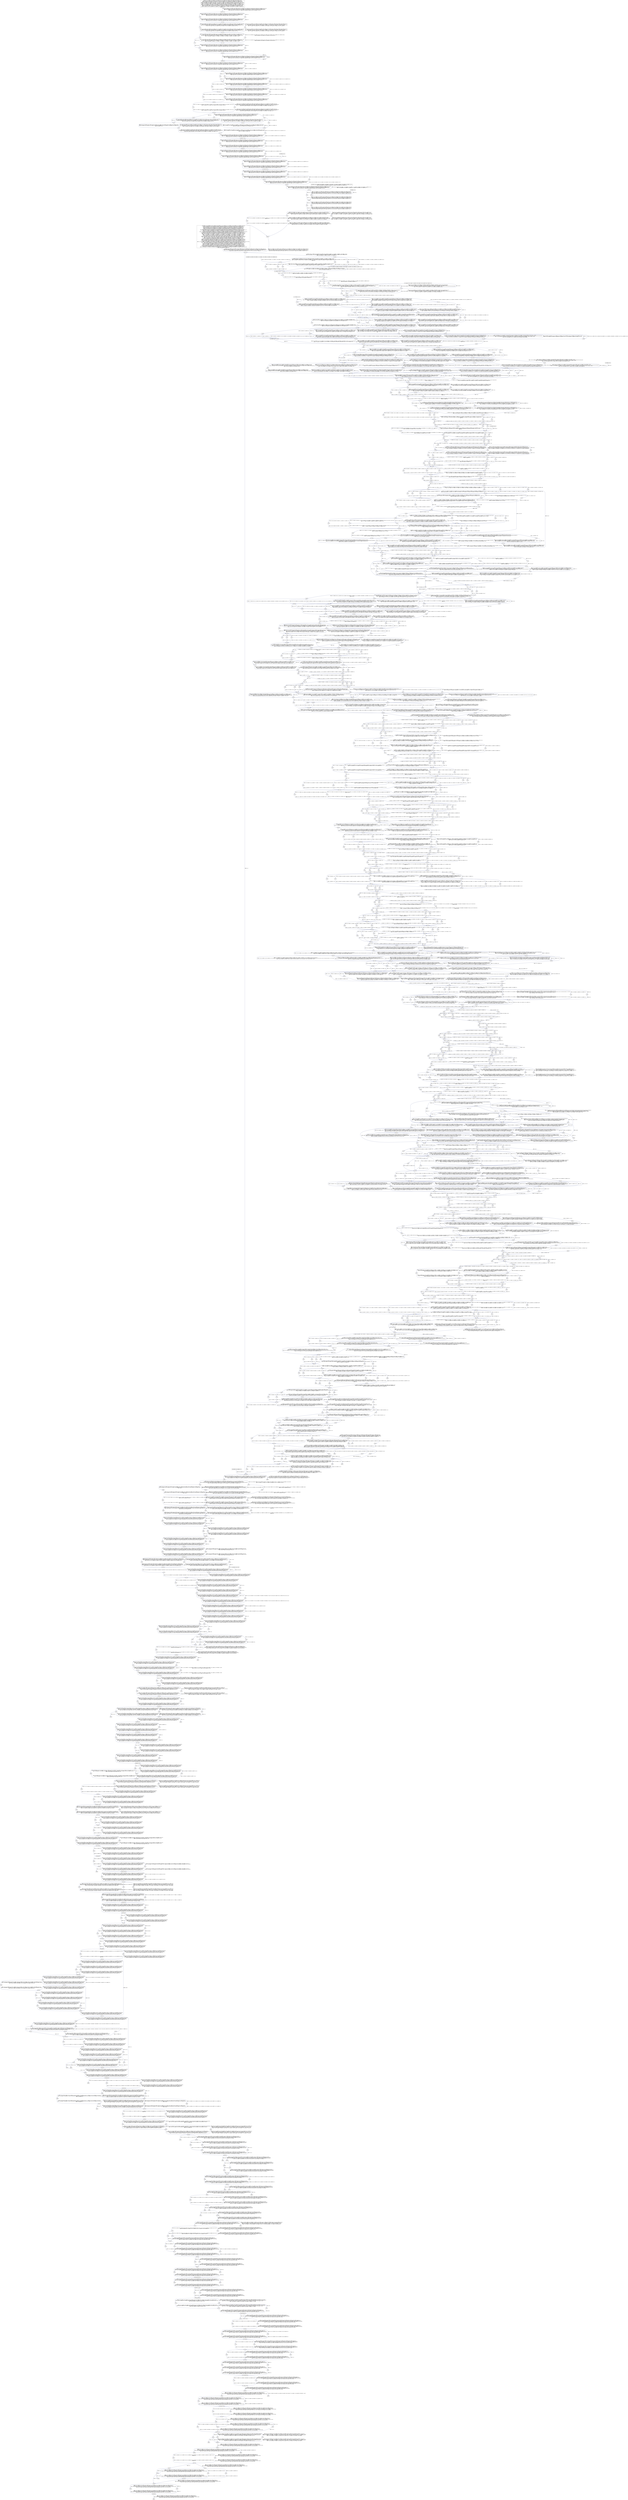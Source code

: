 digraph G {
  "526G" [shape=box, ];
  "S125-DRB6*02:02" [shape=box, ];
  "E363" [shape=box, ];
  "127A" [shape=box, ];
  "244G" [shape=box, ];
  "44G" [shape=box, ];
  "340G" [shape=box, ];
  "177A" [shape=box, ];
  "160T" [shape=box, ];
  "243T" [shape=box, ];
  "662G" [shape=box, ];
  "160G" [shape=box, ];
  "124G" [shape=box, ];
  "151G" [shape=box, ];
  "15G" [shape=box, ];
  "201G" [shape=box, ];
  "12G" [shape=box, ];
  "245T" [shape=box, ];
  "655AT" [shape=box, ];
  "329C" [shape=box, ];
  "651TC" [shape=box, ];
  "577A" [shape=box, ];
  "525G" [shape=box, ];
  "196G" [shape=box, ];
  "288G" [shape=box, ];
  "187G" [shape=box, ];
  "470A" [shape=box, ];
  "369A" [shape=box, ];
  "195G" [shape=box, ];
  "199G" [shape=box, ];
  "173G" [shape=box, ];
  "E375" [shape=box, ];
  "605G" [shape=box, ];
  "369T" [shape=box, ];
  "S130-DRB1*04:20" [shape=box, ];
  "320C" [shape=box, ];
  "210T" [shape=box, ];
  "232G" [shape=box, ];
  "317A" [shape=box, ];
  "681T" [shape=box, ];
  "154G" [shape=box, ];
  "206G" [shape=box, ];
  "272A" [shape=box, ];
  "279T" [shape=box, ];
  "S385-DRB4*03:01N;DRB8*01:01" [shape=box, ];
  "269A" [shape=box, ];
  "139G" [shape=box, ];
  "376A" [shape=box, ];
  "E653" [shape=box, ];
  "251G" [shape=box, ];
  "351C" [shape=box, ];
  "456TGTGA" [shape=box, ];
  "352T" [shape=box, ];
  "471TCCAG" [shape=box, ];
  "394G" [shape=box, ];
  "207C" [shape=box, ];
  "45T" [shape=box, ];
  "175C" [shape=box, ];
  "E412" [shape=box, ];
  "246G" [shape=box, ];
  "331C" [shape=box, ];
  "370C" [shape=box, ];
  "E437" [shape=box, ];
  "115T" [shape=box, ];
  "300G" [shape=box, ];
  "E378" [shape=box, ];
  "325A" [shape=box, ];
  "243G" [shape=box, ];
  "367TC" [shape=box, ];
  "345T" [shape=box, ];
  "663C" [shape=box, ];
  "175T" [shape=box, ];
  "63T" [shape=box, ];
  "152G" [shape=box, ];
  "182A" [shape=box, ];
  "209G" [shape=box, ];
  "549G" [shape=box, ];
  "215T" [shape=box, ];
  "414A" [shape=box, ];
  "213T" [shape=box, ];
  "550AATGGAGA" [shape=box, ];
  "404T" [shape=box, ];
  "278G" [shape=box, ];
  "292A" [shape=box, ];
  "649G" [shape=box, ];
  "286T" [shape=box, ];
  "311T" [shape=box, ];
  "311G" [shape=box, ];
  "476G" [shape=box, ];
  "344G" [shape=box, ];
  "294G" [shape=box, ];
  "388C" [shape=box, ];
  "416G" [shape=box, ];
  "295C" [shape=box, ];
  "328G" [shape=box, ];
  "783G" [shape=box, ];
  "233C" [shape=box, ];
  "713TCGGGGGCTT" [shape=box, ];
  "184G" [shape=box, ];
  "63C" [shape=box, ];
  "147A" [shape=box, ];
  "310C" [shape=box, ];
  "593TTCCTC" [shape=box, ];
  "139A" [shape=box, ];
  "600G" [shape=box, ];
  "671G" [shape=box, ];
  "198T" [shape=box, ];
  "249T" [shape=box, ];
  "246A" [shape=box, ];
  "143A" [shape=box, ];
  "205T" [shape=box, ];
  "17C" [shape=box, ];
  "531C" [shape=box, ];
  "248C" [shape=box, ];
  "364C" [shape=box, ];
  "342C" [shape=box, ];
  "343T" [shape=box, ];
  "314T" [shape=box, ];
  "16C" [shape=box, ];
  "138C" [shape=box, ];
  "334T" [shape=box, ];
  "242G" [shape=box, ];
  "220C" [shape=box, ];
  "234C" [shape=box, ];
  "462T" [shape=box, ];
  "252C" [shape=box, ];
  "127G" [shape=box, ];
  "S1-DRB1*01:01:01;DRB1*01:02:01;DRB1*01:03,13;DRB1*03:01:01:01-02;DRB1*03:01:02;DRB1*03:04:01;DRB1*03:06-07;DRB1*03:15:01;
DRB1*04:01:01:01-02;DRB1*04:02:01;DRB1*04:03:01-02;DRB1*04:04:01;DRB1*04:05:01;DRB1*04:06:01-02;DRB1*04:07:01;DRB1*04:08:01;
DRB1*04:09;DRB1*04:10:01;DRB1*04:11:01;DRB1*04:14-16,25-26,31-32;DRB1*07:01:01:01-03;DRB1*07:04,09;DRB1*08:01:01;DRB1*08:02:01;
DRB1*08:03:02;DRB1*08:04:01;DRB1*08:06-07,09-11,13-14,16,18,35,41,77;DRB1*09:01:02;DRB1*09:21;DRB1*10:01:01:01-02;DRB1*11:01:01:01-02;
DRB1*11:01:02;DRB1*11:02:01;DRB1*11:03:01;DRB1*11:04:01;DRB1*11:05;DRB1*11:06:01;DRB1*11:08:02;DRB1*11:09;DRB1*11:11:01;DRB1*11:13:02;
DRB1*11:14:01;DRB1*11:15;DRB1*11:19:01;DRB1*11:21;DRB1*11:29:01;DRB1*12:01:01:01-03;DRB1*12:01:02,04;DRB1*12:02:01;DRB1*12:10,17;
DRB1*13:01:01:01-02;DRB1*13:02:01;DRB1*13:03:01;DRB1*13:04;DRB1*13:05:01;DRB1*13:06,08,10;DRB1*13:11:01;DRB1*13:12:01;DRB1*13:14:02;
DRB1*13:17,20,190;DRB1*13:26:01;DRB1*13:27,36,56;DRB1*14:01:01;DRB1*14:02:01;DRB1*14:03:01;DRB1*14:04:01;DRB1*14:05:01;DRB1*14:06:01;
DRB1*14:07:01;DRB1*14:08-11,14,17,21,24,46,141,177;DRB1*14:54:01;DRB1*14:57;DRB1*15:01:01:01-04;DRB1*15:02:01:01-02;DRB1*15:02:02;
DRB1*15:03:01:01-02;DRB1*15:04;DRB1*15:07:01;DRB1*16:01:01;DRB1*16:02:01:01-02;DRB1*16:03-04,07;DRB2*01:01;DRB3*01:01:02:01-02;
DRB3*02:01;DRB3*02:02:01:01-02;DRB3*03:01:01;DRB4*01:01:01:01;DRB4*01:03:01:01,03;DRB4*01:03:03;DRB5*01:01:01;DRB5*01:02;DRB5*02:02;
DRB7*01:01:01" [
  shape=box, ];
  "288A" [shape=box, ];
  "199A" [shape=box, ];
  "E338" [shape=box, ];
  "19CCT" [shape=box, ];
  "693GAGC...GGA" [shape=box, ];
  "274A" [shape=box, ];
  "220A" [shape=box, ];
  "121G" [shape=box, ];
  "196C" [shape=box, ];
  "238T" [shape=box, ];
  "251A" [shape=box, ];
  "306C" [shape=box, ];
  "692A" [shape=box, ];
  "321C" [shape=box, ];
  "378C" [shape=box, ];
  "E734" [shape=box, ];
  "B4-807" [shape=box, ];
  "342G" [shape=box, ];
  "391CCT" [shape=box, ];
  "242A" [shape=box, ];
  "125C" [shape=box, ];
  "476C" [shape=box, ];
  "202C" [shape=box, ];
  "734TGCT...GGG" [shape=box, ];
  "363T" [shape=box, ];
  "S114-DRB1*03:09,12;DRB1*11:26;DRB1*13:03:02;DRB1*16:05:01;DRB3*02:03,07;DRB4*01:05" [
  shape=box, ];
  "263T" [shape=box, ];
  "108T" [shape=box, ];
  "121C" [shape=box, ];
  "119A" [shape=box, ];
  "444C" [shape=box, ];
  "E661" [shape=box, ];
  "338G" [shape=box, ];
  "224T" [shape=box, ];
  "32TC" [shape=box, ];
  "137C" [shape=box, ];
  "268A" [shape=box, ];
  "754T" [shape=box, ];
  "228G" [shape=box, ];
  "266G" [shape=box, ];
  "380A" [shape=box, ];
  "291T" [shape=box, ];
  "276G" [shape=box, ];
  "120T" [shape=box, ];
  "215G" [shape=box, ];
  "624C" [shape=box, ];
  "216C" [shape=box, ];
  "188A" [shape=box, ];
  "377C" [shape=box, ];
  "360A" [shape=box, ];
  "379G" [shape=box, ];
  "138T" [shape=box, ];
  "18C" [shape=box, ];
  "231T" [shape=box, ];
  "379A" [shape=box, ];
  "443T" [shape=box, ];
  "441CC" [shape=box, ];
  "437G" [shape=box, ];
  "320G" [shape=box, ];
  "177C" [shape=box, ];
  "290C" [shape=box, ];
  "211C" [shape=box, ];
  "531G" [shape=box, ];
  "16T" [shape=box, ];
  "205C" [shape=box, ];
  "210A" [shape=box, ];
  "798A" [shape=box, ];
  "270A" [shape=box, ];
  "141G" [shape=box, ];
  "230C" [shape=box, ];
  "184C" [shape=box, ];
  "215A" [shape=box, ];
  "264T" [shape=box, ];
  "603TG" [shape=box, ];
  "347T" [shape=box, ];
  "405G" [shape=box, ];
  "249C" [shape=box, ];
  "343C" [shape=box, ];
  "130C" [shape=box, ];
  "230G" [shape=box, ];
  "131G" [shape=box, ];
  "154C" [shape=box, ];
  "S108-DRB1*03:21;DRB1*08:02:03;DRB1*11:01:04;DRB1*11:49:01;DRB1*13:24;DRB1*16:01:02;DRB3*02:05" [
  shape=box, ];
  "808GA" [shape=box, ];
  "523G" [shape=box, ];
  "243A" [shape=box, ];
  "219A" [shape=box, ];
  "157A" [shape=box, ];
  "88G" [shape=box, ];
  "558C" [shape=box, ];
  "284A" [shape=box, ];
  "319A" [shape=box, ];
  "432C" [shape=box, ];
  "154A" [shape=box, ];
  "266T" [shape=box, ];
  "277G" [shape=box, ];
  "599G" [shape=box, ];
  "383G" [shape=box, ];
  "183C" [shape=box, ];
  "381T" [shape=box, ];
  "184A" [shape=box, ];
  "177G" [shape=box, ];
  "90CT" [shape=box, ];
  "289G" [shape=box, ];
  "253G" [shape=box, ];
  "153T" [shape=box, ];
  "241A" [shape=box, ];
  "167C" [shape=box, ];
  "751GGG" [shape=box, ];
  "366T" [shape=box, ];
  "420C" [shape=box, ];
  "258T" [shape=box, ];
  "258G" [shape=box, ];
  "189T" [shape=box, ];
  "398G" [shape=box, ];
  "150T" [shape=box, ];
  "507T" [shape=box, ];
  "337T" [shape=box, ];
  "356G" [shape=box, ];
  "312G" [shape=box, ];
  "198A" [shape=box, ];
  "265C" [shape=box, ];
  "328A" [shape=box, ];
  "162A" [shape=box, ];
  "362G" [shape=box, ];
  "388T" [shape=box, ];
  "135C" [shape=box, ];
  "290A" [shape=box, ];
  "93T" [shape=box, ];
  "293G" [shape=box, ];
  "350C" [shape=box, ];
  "279C" [shape=box, ];
  "S64-DRB4*02:01N" [shape=box, ];
  "817G" [shape=box, ];
  "349T" [shape=box, ];
  "120C" [shape=box, ];
  "176C" [shape=box, ];
  "184T" [shape=box, ];
  "173T" [shape=box, ];
  "573C" [shape=box, ];
  "260G" [shape=box, ];
  "113A" [shape=box, ];
  "588AACA" [shape=box, ];
  "396G" [shape=box, ];
  "692G" [shape=box, ];
  "642A" [shape=box, ];
  "317T" [shape=box, ];
  "89G" [shape=box, ];
  "250A" [shape=box, ];
  "387C" [shape=box, ];
  "625C" [shape=box, ];
  "312C" [shape=box, ];
  "641T" [shape=box, ];
  "538GGCCTGAT" [shape=box, ];
  "383A" [shape=box, ];
  "217A" [shape=box, ];
  "676T" [shape=box, ];
  "203G" [shape=box, ];
  "218C" [shape=box, ];
  "372A" [shape=box, ];
  "147T" [shape=box, ];
  "606A" [shape=box, ];
  "638A" [shape=box, ];
  "318T" [shape=box, ];
  "155A" [shape=box, ];
  "646A" [shape=box, ];
  "96G" [shape=box, ];
  "287A" [shape=box, ];
  "179A" [shape=box, ];
  "190G" [shape=box, ];
  "526A" [shape=box, ];
  "396A" [shape=box, ];
  "286C" [shape=box, ];
  "334A" [shape=box, ];
  "224C" [shape=box, ];
  "B0-105" [shape=box, ];
  "547CA" [shape=box, ];
  "664AA" [shape=box, ];
  "225G" [shape=box, ];
  "320A" [shape=box, ];
  "134G" [shape=box, ];
  "151A" [shape=box, ];
  "124A" [shape=box, ];
  "799G" [shape=box, ];
  "270G" [shape=box, ];
  "259G" [shape=box, ];
  "570T" [shape=box, ];
  "207T" [shape=box, ];
  "129T" [shape=box, ];
  "621C" [shape=box, ];
  "136A" [shape=box, ];
  "36A" [shape=box, ];
  "329G" [shape=box, ];
  "574CTG" [shape=box, ];
  "619TG" [shape=box, ];
  "210C" [shape=box, ];
  "310G" [shape=box, ];
  "501GAA" [shape=box, ];
  "S110-DRB1*04:19;DRB1*08:19;DRB1*13:15,30,55;DRB1*14:31;DRB1*16:02:02;DRB6*01:01;DRB7*01:01:02" [
  shape=box, ];
  "B3-782" [shape=box, ];
  "537A" [shape=box, ];
  "522G" [shape=box, ];
  "188T" [shape=box, ];
  "364A" [shape=box, ];
  "388G" [shape=box, ];
  "225A" [shape=box, ];
  "344A" [shape=box, ];
  "453C" [shape=box, ];
  "245C" [shape=box, ];
  "644C" [shape=box, ];
  "194T" [shape=box, ];
  "294C" [shape=box, ];
  "203C" [shape=box, ];
  "304GA" [shape=box, ];
  "321T" [shape=box, ];
  "149C" [shape=box, ];
  "108G" [shape=box, ];
  "387T" [shape=box, ];
  "421CAG" [shape=box, ];
  "625G" [shape=box, ];
  "770A" [shape=box, ];
  "618T" [shape=box, ];
  "171A" [shape=box, ];
  "558T" [shape=box, ];
  "235T" [shape=box, ];
  "109A" [shape=box, ];
  "314C" [shape=box, ];
  "160C" [shape=box, ];
  "340A" [shape=box, ];
  "145T" [shape=box, ];
  "645G" [shape=box, ];
  "321G" [shape=box, ];
  "42CA" [shape=box, ];
  "94GG" [shape=box, ];
  "622CA" [shape=box, ];
  "461C" [shape=box, ];
  "376G" [shape=box, ];
  "254G" [shape=box, ];
  "S93-DRB1*01:04" [shape=box, ];
  "312A" [shape=box, ];
  "536T" [shape=box, ];
  "64GGTG...CCC" [shape=box, ];
  "300A" [shape=box, ];
  "287G" [shape=box, ];
  "97CACC" [shape=box, ];
  "415A" [shape=box, ];
  "292T" [shape=box, ];
  "812G" [shape=box, ];
  "273C" [shape=box, ];
  "194C" [shape=box, ];
  "273T" [shape=box, ];
  "444G" [shape=box, ];
  "354C" [shape=box, ];
  "214C" [shape=box, ];
  "757TT" [shape=box, ];
  "E376" [shape=box, ];
  "577G" [shape=box, ];
  "537G" [shape=box, ];
  "142C" [shape=box, ];
  "256T" [shape=box, ];
  "239A" [shape=box, ];
  "S111-DRB1*12:02:02" [shape=box, ];
  "674CA" [shape=box, ];
  "135T" [shape=box, ];
  "348A" [shape=box, ];
  "256G" [shape=box, ];
  "162T" [shape=box, ];
  "335C" [shape=box, ];
  "796C" [shape=box, ];
  "46G" [shape=box, ];
  "283A" [shape=box, ];
  "206C" [shape=box, ];
  "275T" [shape=box, ];
  "326G" [shape=box, ];
  "761TCTACTTCA" [shape=box, ];
  "508CAGG...AAG" [shape=box, ];
  "322A" [shape=box, ];
  "E783" [shape=box, ];
  "134A" [shape=box, ];
  "390G" [shape=box, ];
  "386T" [shape=box, ];
  "161T" [shape=box, ];
  "267T" [shape=box, ];
  "241C" [shape=box, ];
  "122G" [shape=box, ];
  "437A" [shape=box, ];
  "221T" [shape=box, ];
  "293A" [shape=box, ];
  "115G" [shape=box, ];
  "260C" [shape=box, ];
  "276C" [shape=box, ];
  "362A" [shape=box, ];
  "B2-670" [shape=box, ];
  "314A" [shape=box, ];
  "45A" [shape=box, ];
  "359T" [shape=box, ];
  "324G" [shape=box, ];
  "109C" [shape=box, ];
  "750C" [shape=box, ];
  "330G" [shape=box, ];
  "321A" [shape=box, ];
  "451G" [shape=box, ];
  "640G" [shape=box, ];
  "320T" [shape=box, ];
  "48TGAC...ACA" [shape=box, ];
  "289A" [shape=box, ];
  "282G" [shape=box, ];
  "278A" [shape=box, ];
  "247A" [shape=box, ];
  "172T" [shape=box, ];
  "239C" [shape=box, ];
  "624A" [shape=box, ];
  "140C" [shape=box, ];
  "141T" [shape=box, ];
  "369G" [shape=box, ];
  "610G" [shape=box, ];
  "34T" [shape=box, ];
  "216T" [shape=box, ];
  "202T" [shape=box, ];
  "22GGCT" [shape=box, ];
  "712A" [shape=box, ];
  "E625" [shape=box, ];
  "349A" [shape=box, ];
  "412T" [shape=box, ];
  "232C" [shape=box, ];
  "208C" [shape=box, ];
  "101A" [shape=box, ];
  "412G" [shape=box, ];
  "E538" [shape=box, ];
  "132A" [shape=box, ];
  "330A" [shape=box, ];
  "611TTTACAC" [shape=box, ];
  "332T" [shape=box, ];
  "220G" [shape=box, ];
  "443C" [shape=box, ];
  "159T" [shape=box, ];
  "624T" [shape=box, ];
  "294A" [shape=box, ];
  "164T" [shape=box, ];
  "284G" [shape=box, ];
  "237C" [shape=box, ];
  "185A" [shape=box, ];
  "506G" [shape=box, ];
  "128C" [shape=box, ];
  "329A" [shape=box, ];
  "295A" [shape=box, ];
  "380G" [shape=box, ];
  "396T" [shape=box, ];
  "677G" [shape=box, ];
  "334G" [shape=box, ];
  "231C" [shape=box, ];
  "248G" [shape=box, ];
  "275G" [shape=box, ];
  "78C" [shape=box, ];
  "114C" [shape=box, ];
  "348G" [shape=box, ];
  "353A" [shape=box, ];
  "236T" [shape=box, ];
  "343A" [shape=box, ];
  "363A" [shape=box, ];
  "S144-DRB1*08:04:02" [shape=box, ];
  "381A" [shape=box, ];
  "127T" [shape=box, ];
  "108A" [shape=box, ];
  "804C" [shape=box, ];
  "350A" [shape=box, ];
  "565TTCCA" [shape=box, ];
  "204A" [shape=box, ];
  "291A" [shape=box, ];
  "222G" [shape=box, ];
  "270C" [shape=box, ];
  "394A" [shape=box, ];
  "143C" [shape=box, ];
  "129C" [shape=box, ];
  "357A" [shape=box, ];
  "128A" [shape=box, ];
  "308C" [shape=box, ];
  "131C" [shape=box, ];
  "484G" [shape=box, ];
  "E364" [shape=box, ];
  "285T" [shape=box, ];
  "212G" [shape=box, ];
  "499T" [shape=box, ];
  "275A" [shape=box, ];
  "303A" [shape=box, ];
  "18G" [shape=box, ];
  "438T" [shape=box, ];
  "E386" [shape=box, ];
  "161G" [shape=box, ];
  "345A" [shape=box, ];
  "549T" [shape=box, ];
  "144C" [shape=box, ];
  "165A" [shape=box, ];
  "279A" [shape=box, ];
  "712G" [shape=box, ];
  "E403" [shape=box, ];
  "144T" [shape=box, ];
  "257G" [shape=box, ];
  "259A" [shape=box, ];
  "463GGTTTCT" [shape=box, ];
  "313T" [shape=box, ];
  "314G" [shape=box, ];
  "180A" [shape=box, ];
  "292G" [shape=box, ];
  "322G" [shape=box, ];
  "211G" [shape=box, ];
  "520A" [shape=box, ];
  "521C" [shape=box, ];
  "237A" [shape=box, ];
  "306T" [shape=box, ];
  "114T" [shape=box, ];
  "255G" [shape=box, ];
  "295G" [shape=box, ];
  "431C" [shape=box, ];
  "178A" [shape=box, ];
  "810C" [shape=box, ];
  "230A" [shape=box, ];
  "653TC" [shape=box, ];
  "269C" [shape=box, ];
  "285C" [shape=box, ];
  "131T" [shape=box, ];
  "227C" [shape=box, ];
  "150G" [shape=box, ];
  "191A" [shape=box, ];
  "146T" [shape=box, ];
  "365A" [shape=box, ];
  "546C" [shape=box, ];
  "244T" [shape=box, ];
  "14A" [shape=box, ];
  "207A" [shape=box, ];
  "213C" [shape=box, ];
  "123C" [shape=box, ];
  "659A" [shape=box, ];
  "813C" [shape=box, ];
  "306G" [shape=box, ];
  "479T" [shape=box, ];
  "133A" [shape=box, ];
  "452G" [shape=box, ];
  "485AAGT...TTC" [shape=box, ];
  "436A" [shape=box, ];
  "812C" [shape=box, ];
  "E463" [shape=box, ];
  "79ACTGGCTTT" [shape=box, ];
  "371C" [shape=box, ];
  "187T" [shape=box, ];
  "183G" [shape=box, ];
  "339T" [shape=box, ];
  "309A" [shape=box, ];
  "507C" [shape=box, ];
  "639T" [shape=box, ];
  "109T" [shape=box, ];
  "38T" [shape=box, ];
  "328C" [shape=box, ];
  "276T" [shape=box, ];
  "592T" [shape=box, ];
  "130T" [shape=box, ];
  "229A" [shape=box, ];
  "191T" [shape=box, ];
  "445CTGGTC" [shape=box, ];
  "135A" [shape=box, ];
  "248A" [shape=box, ];
  "816A" [shape=box, ];
  "572C" [shape=box, ];
  "147G" [shape=box, ];
  "41A" [shape=box, ];
  "279G" [shape=box, ];
  "784A" [shape=box, ];
  "303C" [shape=box, ];
  "645A" [shape=box, ];
  "275C" [shape=box, ];
  "E666" [shape=box, ];
  "160A" [shape=box, ];
  "381G" [shape=box, ];
  "194A" [shape=box, ];
  "166C" [shape=box, ];
  "118C" [shape=box, ];
  "258C" [shape=box, ];
  "677A" [shape=box, ];
  "240A" [shape=box, ];
  "132C" [shape=box, ];
  "564C" [shape=box, ];
  "455C" [shape=box, ];
  "235A" [shape=box, ];
  "754C" [shape=box, ];
  "174G" [shape=box, ];
  "156A" [shape=box, ];
  "138A" [shape=box, ];
  "59C" [shape=box, ];
  "205A" [shape=box, ];
  "226T" [shape=box, ];
  "201A" [shape=box, ];
  "219G" [shape=box, ];
  "31C" [shape=box, ];
  "143T" [shape=box, ];
  "370T" [shape=box, ];
  "193T" [shape=box, ];
  "723C" [shape=box, ];
  "750A" [shape=box, ];
  "341C" [shape=box, ];
  "403G" [shape=box, ];
  "333G" [shape=box, ];
  "115C" [shape=box, ];
  "162G" [shape=box, ];
  "E647" [shape=box, ];
  "318G" [shape=box, ];
  "149A" [shape=box, ];
  "500T" [shape=box, ];
  "239G" [shape=box, ];
  "220T" [shape=box, ];
  "89T" [shape=box, ];
  "375C" [shape=box, ];
  "S414-DRB4*01:03:01:02N" [shape=box, ];
  "183T" [shape=box, ];
  "128G" [shape=box, ];
  "247C" [shape=box, ];
  "272G" [shape=box, ];
  "121A" [shape=box, ];
  "672A" [shape=box, ];
  "168T" [shape=box, ];
  "237T" [shape=box, ];
  "111G" [shape=box, ];
  "377G" [shape=box, ];
  "140G" [shape=box, ];
  "379C" [shape=box, ];
  "330C" [shape=box, ];
  "578TGATGCT" [shape=box, ];
  "140T" [shape=box, ];
  "E662" [shape=box, ];
  "673A" [shape=box, ];
  "290G" [shape=box, ];
  "149T" [shape=box, ];
  "218T" [shape=box, ];
  "798C" [shape=box, ];
  "238A" [shape=box, ];
  "337G" [shape=box, ];
  "317C" [shape=box, ];
  "88C" [shape=box, ];
  "362C" [shape=box, ];
  "238C" [shape=box, ];
  "601A" [shape=box, ];
  "433CAC" [shape=box, ];
  "785CACT...ACT" [shape=box, ];
  "316T" [shape=box, ];
  "247T" [shape=box, ];
  "461G" [shape=box, ];
  "214A" [shape=box, ];
  "266C" [shape=box, ];
  "209C" [shape=box, ];
  "101C" [shape=box, ];
  "605C" [shape=box, ];
  "E667" [shape=box, ];
  "273A" [shape=box, ];
  "154T" [shape=box, ];
  "244C" [shape=box, ];
  "357G" [shape=box, ];
  "203A" [shape=box, ];
  "310A" [shape=box, ];
  "413T" [shape=box, ];
  "680C" [shape=box, ];
  "169C" [shape=box, ];
  "354T" [shape=box, ];
  "663G" [shape=box, ];
  "302A" [shape=box, ];
  "E441" [shape=box, ];
  "34C" [shape=box, ];
  "403A" [shape=box, ];
  "218A" [shape=box, ];
  "484A" [shape=box, ];
  "26GGAGG" [shape=box, ];
  "174T" [shape=box, ];
  "308A" [shape=box, ];
  "658C" [shape=box, ];
  "370G" [shape=box, ];
  "364G" [shape=box, ];
  "307A" [shape=box, ];
  "504C" [shape=box, ];
  "46T" [shape=box, ];
  "659G" [shape=box, ];
  "S117-DRB1*04:21-22" [shape=box, ];
  "249A" [shape=box, ];
  "130G" [shape=box, ];
  "176A" [shape=box, ];
  "522T" [shape=box, ];
  "262A" [shape=box, ];
  "336G" [shape=box, ];
  "204C" [shape=box, ];
  "500G" [shape=box, ];
  "232A" [shape=box, ];
  "119C" [shape=box, ];
  "724G" [shape=box, ];
  "524C" [shape=box, ];
  "390A" [shape=box, ];
  "760A" [shape=box, ];
  "145C" [shape=box, ];
  "207G" [shape=box, ];
  "193A" [shape=box, ];
  "172G" [shape=box, ];
  "312T" [shape=box, ];
  "323T" [shape=box, ];
  "152A" [shape=box, ];
  "227G" [shape=box, ];
  "358T" [shape=box, ];
  "211T" [shape=box, ];
  "113C" [shape=box, ];
  "152T" [shape=box, ];
  "289C" [shape=box, ];
  "264C" [shape=box, ];
  "357C" [shape=box, ];
  "180T" [shape=box, ];
  "335T" [shape=box, ];
  "419C" [shape=box, ];
  "799C" [shape=box, ];
  "178G" [shape=box, ];
  "618C" [shape=box, ];
  "234T" [shape=box, ];
  "639C" [shape=box, ];
  "257A" [shape=box, ];
  "657G" [shape=box, ];
  "546T" [shape=box, ];
  "253T" [shape=box, ];
  "265G" [shape=box, ];
  "417GA" [shape=box, ];
  "366C" [shape=box, ];
  "682GAATCTGCAC" [shape=box, ];
  "280A" [shape=box, ];
  "813G" [shape=box, ];
  "176T" [shape=box, ];
  "39TG" [shape=box, ];
  "212C" [shape=box, ];
  "313C" [shape=box, ];
  "245G" [shape=box, ];
  "268T" [shape=box, ];
  "271G" [shape=box, ];
  "37C" [shape=box, ];
  "266A" [shape=box, ];
  "112T" [shape=box, ];
  "374G" [shape=box, ];
  "240C" [shape=box, ];
  "257C" [shape=box, ];
  "382G" [shape=box, ];
  "150C" [shape=box, ];
  "231A" [shape=box, ];
  "644T" [shape=box, ];
  "172C" [shape=box, ];
  "173C" [shape=box, ];
  "269G" [shape=box, ];
  "122C" [shape=box, ];
  "185T" [shape=box, ];
  "44C" [shape=box, ];
  "163G" [shape=box, ];
  "176G" [shape=box, ];
  "297T" [shape=box, ];
  "123T" [shape=box, ];
  "111T" [shape=box, ];
  "255A" [shape=box, ];
  "360G" [shape=box, ];
  "108C" [shape=box, ];
  "156C" [shape=box, ];
  "657A" [shape=box, ];
  "425CCCT" [shape=box, ];
  "361C" [shape=box, ];
  "230T" [shape=box, ];
  "31T" [shape=box, ];
  "351G" [shape=box, ];
  "E822" [shape=box, ];
  "318A" [shape=box, ];
  "124T" [shape=box, ];
  "175A" [shape=box, ];
  "192C" [shape=box, ];
  "271C" [shape=box, ];
  "221C" [shape=box, ];
  "228C" [shape=box, ];
  "356A" [shape=box, ];
  "171C" [shape=box, ];
  "756A" [shape=box, ];
  "351A" [shape=box, ];
  "E633" [shape=box, ];
  "170A" [shape=box, ];
  "13A" [shape=box, ];
  "723T" [shape=box, ];
  "233G" [shape=box, ];
  "643A" [shape=box, ];
  "374C" [shape=box, ];
  "347C" [shape=box, ];
  "527TGGT" [shape=box, ];
  "660G" [shape=box, ];
  "672T" [shape=box, ];
  "805AG" [shape=box, ];
  "170C" [shape=box, ];
  "373C" [shape=box, ];
  "47C" [shape=box, ];
  "223A" [shape=box, ];
  "131A" [shape=box, ];
  "221G" [shape=box, ];
  "610T" [shape=box, ];
  "345G" [shape=box, ];
  "353T" [shape=box, ];
  "168A" [shape=box, ];
  "524G" [shape=box, ];
  "299T" [shape=box, ];
  "262C" [shape=box, ];
  "307T" [shape=box, ];
  "167G" [shape=box, ];
  "60TGA" [shape=box, ];
  "252G" [shape=box, ];
  "280C" [shape=box, ];
  "432G" [shape=box, ];
  "117T" [shape=box, ];
  "254A" [shape=box, ];
  "281A" [shape=box, ];
  "263A" [shape=box, ];
  "504T" [shape=box, ];
  "222T" [shape=box, ];
  "180G" [shape=box, ];
  "634CCAA" [shape=box, ];
  "291C" [shape=box, ];
  "317G" [shape=box, ];
  "E383" [shape=box, ];
  "638G" [shape=box, ];
  "353G" [shape=box, ];
  "592G" [shape=box, ];
  "626TG" [shape=box, ];
  "274G" [shape=box, ];
  "255C" [shape=box, ];
  "185C" [shape=box, ];
  "E805" [shape=box, ];
  "357T" [shape=box, ];
  "248T" [shape=box, ];
  "341G" [shape=box, ];
  "224A" [shape=box, ];
  "633T" [shape=box, ];
  "161A" [shape=box, ];
  "117C" [shape=box, ];
  "373A" [shape=box, ];
  "168G" [shape=box, ];
  "337C" [shape=box, ];
  "353C" [shape=box, ];
  "341T" [shape=box, ];
  "106CA" [shape=box, ];
  "748A" [shape=box, ];
  "326A" [shape=box, ];
  "295T" [shape=box, ];
  "239T" [shape=box, ];
  "267C" [shape=box, ];
  "298T" [shape=box, ];
  "202A" [shape=box, ];
  "811T" [shape=box, ];
  "237G" [shape=box, ];
  "181A" [shape=box, ];
  "E384" [shape=box, ];
  "186T" [shape=box, ];
  "724A" [shape=box, ];
  "306A" [shape=box, ];
  "299C" [shape=box, ];
  "268G" [shape=box, ];
  "315G" [shape=box, ];
  "125T" [shape=box, ];
  "E377" [shape=box, ];
  "432T" [shape=box, ];
  "166T" [shape=box, ];
  "206A" [shape=box, ];
  "200G" [shape=box, ];
  "263C" [shape=box, ];
  "420T" [shape=box, ];
  "661T" [shape=box, ];
  "424C" [shape=box, ];
  "666T" [shape=box, ];
  "200A" [shape=box, ];
  "270T" [shape=box, ];
  "361A" [shape=box, ];
  "155C" [shape=box, ];
  "570G" [shape=box, ];
  "303T" [shape=box, ];
  "308G" [shape=box, ];
  "S156-DRB4*01:02" [shape=box, ];
  "749C" [shape=box, ];
  "361T" [shape=box, ];
  "370A" [shape=box, ];
  "532TCCA" [shape=box, ];
  "213G" [shape=box, ];
  "397G" [shape=box, ];
  "311A" [shape=box, ];
  "302G" [shape=box, ];
  "168C" [shape=box, ];
  "365T" [shape=box, ];
  "676C" [shape=box, ];
  "760C" [shape=box, ];
  "273G" [shape=box, ];
  "813T" [shape=box, ];
  "36G" [shape=box, ];
  "45C" [shape=box, ];
  "301C" [shape=box, ];
  "262T" [shape=box, ];
  "358G" [shape=box, ];
  "47T" [shape=box, ];
  "216G" [shape=box, ];
  "146C" [shape=box, ];
  "477CA" [shape=box, ];
  "274C" [shape=box, ];
  "333C" [shape=box, ];
  "117A" [shape=box, ];
  "573A" [shape=box, ];
  "333A" [shape=box, ];
  "216A" [shape=box, ];
  "366A" [shape=box, ];
  "797C" [shape=box, ];
  "350G" [shape=box, ];
  "771GAAT...AAG" [shape=box, ];
  "318C" [shape=box, ];
  "414C" [shape=box, ];
  "E366" [shape=box, ];
  "292C" [shape=box, ];
  "600A" [shape=box, ];
  "92G" [shape=box, ];
  "130A" [shape=box, ];
  "204G" [shape=box, ];
  "224G" [shape=box, ];
  "151C" [shape=box, ];
  "756G" [shape=box, ];
  "228A" [shape=box, ];
  "438C" [shape=box, ];
  "285A" [shape=box, ];
  "214T" [shape=box, ];
  "59T" [shape=box, ];
  "156G" [shape=box, ];
  "252A" [shape=box, ];
  "E814" [shape=box, ];
  "382C" [shape=box, ];
  "268C" [shape=box, ];
  "748G" [shape=box, ];
  "172A" [shape=box, ];
  "116G" [shape=box, ];
  "208T" [shape=box, ];
  "296A" [shape=box, ];
  "227T" [shape=box, ];
  "166A" [shape=box, ];
  "352G" [shape=box, ];
  "E671" [shape=box, ];
  "642G" [shape=box, ];
  "245A" [shape=box, ];
  "259T" [shape=box, ];
  "405A" [shape=box, ];
  "361G" [shape=box, ];
  "263G" [shape=box, ];
  "298G" [shape=box, ];
  "188G" [shape=box, ];
  "190A" [shape=box, ];
  "413C" [shape=box, ];
  "327C" [shape=box, ];
  "520G" [shape=box, ];
  "429GC" [shape=box, ];
  "182G" [shape=box, ];
  "571A" [shape=box, ];
  "307G" [shape=box, ];
  "759C" [shape=box, ];
  "316G" [shape=box, ];
  "113G" [shape=box, ];
  "282C" [shape=box, ];
  "191G" [shape=box, ];
  "96A" [shape=box, ];
  "271A" [shape=box, ];
  "313G" [shape=box, ];
  "225C" [shape=box, ];
  "204T" [shape=box, ];
  "804A" [shape=box, ];
  "236C" [shape=box, ];
  "198G" [shape=box, ];
  "S105-DRB1*01:01:02-29;DRB1*01:02:02-12;DRB1*01:05-10;DRB1*01:11:01-02;DRB1*01:12,14-19;DRB1*01:20:01-02;DRB1*01:21-23;DRB1*01:24:01-02;
DRB1*01:25-28;DRB1*01:29:01-02;DRB1*01:33N;DRB1*01:39N;DRB1*01:40N;DRB1*01:30-32,34-38,41-43;DRB1*01:44:01-02;DRB1*01:52N;
DRB1*01:62N;DRB1*01:45-51,53-61,63-64;DRB1*01:65:01-02;DRB1*01:68N;DRB1*01:66-67,69-78;DRB1*03:01:03-25;DRB1*03:02:03;DRB1*03:03;
DRB1*03:04:02;DRB1*03:05:01-03;DRB1*03:100:01-02;DRB1*03:101-119;DRB1*03:11:01;DRB1*03:120-136;DRB1*03:13:01-02;DRB1*03:14;
DRB1*03:15:02;DRB1*03:16-20,22-40;DRB1*03:41:01-02;DRB1*03:67N;DRB1*03:68N;DRB1*03:42-66,69-70;DRB1*03:71:01-02;DRB1*03:72-99;
DRB1*04:01:02-17;DRB1*04:02:02-05;DRB1*04:03:03-13;DRB1*04:04:02-10;DRB1*04:05:02-11,13-18;DRB1*04:06:03-06;DRB1*04:07:02-05;
DRB1*04:08:02-04;DRB1*04:100-104;DRB1*04:105:01-02;DRB1*04:106-109;DRB1*04:10:02-03;DRB1*04:119N;DRB1*04:110-118;DRB1*04:11:02-04;
DRB1*04:120N;DRB1*04:12-13,121-130;DRB1*04:131:01-02;DRB1*04:142N;DRB1*04:157N;DRB1*04:158N;DRB1*04:178N;DRB1*04:132-141,143-156,159-177,179;
DRB1*04:17:01-02;DRB1*04:186N;DRB1*04:212N;DRB1*04:214N;DRB1*04:18,23-24,27-30,33-52,180-185,187-211,213,215-217;DRB1*04:53:01-02;
DRB1*04:54-55;DRB1*04:56:01-02;DRB1*04:57-71;DRB1*04:72:01-02;DRB1*04:81N;DRB1*04:94:01N;DRB1*04:73-80,82-93;DRB1*04:95:01-02;
DRB1*04:96-97;DRB1*04:98:01-02;DRB1*04:99;DRB1*07:01:02-20;DRB1*07:10N;DRB1*07:26N;DRB1*07:58N;DRB1*07:68N;DRB1*07:03,05-08,11-25,27-57,59-67,69-75;
DRB1*08:01:02,04-06;DRB1*08:02:02,04;DRB1*08:03:03-06;DRB1*08:04:03-07;DRB1*08:05,08,12,15,17,20-29;DRB1*08:30:01-03;DRB1*08:31-34;
DRB1*08:36:01-02;DRB1*08:37-40,42-44;DRB1*08:45:01-02;DRB1*08:60N;DRB1*08:78N;DRB1*08:46-59,61-76,79-82;DRB1*09:01:03-11;DRB1*09:02:01-02;
DRB1*09:03-20,22-30;DRB1*10:01:02-09;DRB1*10:02-18;DRB1*11:01:03,05-28;DRB1*11:02:02-05;DRB1*11:03:02;DRB1*11:04:03-14;DRB1*11:06:02-03;
DRB1*11:07:01-02;DRB1*11:08:01,03;DRB1*11:100;DRB1*11:101:01-02;DRB1*11:102:01-02;DRB1*11:103:01-02;DRB1*11:104-109;DRB1*11:10:01-02;
DRB1*11:110-119;DRB1*11:11:03;DRB1*11:120-129;DRB1*11:12:01-03;DRB1*11:130-146;DRB1*11:147:01-02;DRB1*11:148-149;DRB1*11:14:02;
DRB1*11:169N;DRB1*11:16,18,150-168,170-199;DRB1*11:19:02-03;DRB1*11:20,22,200-206;DRB1*11:23:01-02;DRB1*11:24-25;DRB1*11:27:01-03;
DRB1*11:28:01-02;DRB1*11:29:02;DRB1*11:30,32-36;DRB1*11:37:01-02;DRB1*11:38-45;DRB1*11:46:01-02;DRB1*11:47-48;DRB1*11:49:02;
DRB1*11:50-53;DRB1*11:54:01-02;DRB1*11:55-57;DRB1*11:58:01-02;DRB1*11:59-61;DRB1*11:62:01-02;DRB1*11:63:01-02;DRB1*11:64;DRB1*11:65:01-02;
DRB1*11:66-70,72-73;DRB1*11:74:01-02;DRB1*11:75-83;DRB1*11:84:01-03;DRB1*11:85-99;DRB1*12:01:03,05-09;DRB1*12:02:03-06;DRB1*12:03:02-03;
DRB1*12:04-05,07-09,11-15;DRB1*12:16:01-03;DRB1*12:24N;DRB1*12:31N;DRB1*12:60N;DRB1*12:18-23,25-30,32-59;DRB1*13:01:02-16;
DRB1*13:02:03-12;DRB1*13:03:03-06;DRB1*13:05:02-03;DRB1*13:07:01-02;DRB1*13:113N;DRB1*13:09,100-112,114-119;DRB1*13:11:02;
DRB1*13:120-129;DRB1*13:12:02-04;DRB1*13:137N;DRB1*13:142N;DRB1*13:13,130-136,138-141,143-149;DRB1*13:14:01,03;DRB1*13:16,150-170;
DRB1*13:171:01-02;DRB1*13:185N;DRB1*13:200N;DRB1*13:18,172-184,186-189,191-199,201-219;DRB1*13:21:02;DRB1*13:22,220-226;DRB1*13:23:01-02;
DRB1*13:25;DRB1*13:26:02;DRB1*13:28-29,31-32;DRB1*13:33:01-03;DRB1*13:34-35,37-49;DRB1*13:50:01-03;DRB1*13:51-54,57-60;DRB1*13:61:01-02;
DRB1*13:62-65;DRB1*13:66:01-02;DRB1*13:67-93;DRB1*13:94:01-02;DRB1*13:95;DRB1*13:96:01-02;DRB1*13:97:01-02;DRB1*13:98-99;DRB1*14:01:02-04;
DRB1*14:02:02-03;DRB1*14:03:02;DRB1*14:04:02-03;DRB1*14:05:02-04;DRB1*14:06:02-03;DRB1*14:07:02;DRB1*14:100-125;DRB1*14:126:01-02;
DRB1*14:127:01-02;DRB1*14:128-129;DRB1*14:12:01-02;DRB1*14:137N;DRB1*14:152N;DRB1*14:166N;DRB1*14:13,15-16,18,20,22,130-136,138-140,142-151,153-165,167-176,178-181;
DRB1*14:23:01-04;DRB1*14:26;DRB1*14:27:01-02;DRB1*14:28-30;DRB1*14:32:01-03;DRB1*14:33-37;DRB1*14:38:01-02;DRB1*14:39-43;DRB1*14:44:01-03;
DRB1*14:45,47-53;DRB1*14:54:02-05;DRB1*14:55-56,58-65,67;DRB1*14:68:01-02;DRB1*14:92N;DRB1*14:69-91,93-99;DRB1*15:01:02-31;
DRB1*15:02:03-18;DRB1*15:03:02;DRB1*15:05;DRB1*15:06:01-03;DRB1*15:07:02-03;DRB1*15:113N;DRB1*15:115N;DRB1*15:129N;DRB1*15:134N;
DRB1*15:137N;DRB1*15:138N;DRB1*15:08-14,100-112,114,116-128,130-133,135-136,139;DRB1*15:15:01-02;DRB1*15:17N;DRB1*15:16,18-36;
DRB1*15:37:01-02;DRB1*15:50N;DRB1*15:38-49,51-65;DRB1*15:66:01-02;DRB1*15:80N;DRB1*15:67-79,81-99;DRB1*16:01:03-11;DRB1*16:02:03-06;
DRB1*16:05:02;DRB1*16:08;DRB1*16:09:01-02;DRB1*16:13N;DRB1*16:21N;DRB1*16:41N;DRB1*16:10-12,14-20,22-40,42-44;DRB3*01:01:04-06;
DRB3*01:26N;DRB3*01:40N;DRB3*01:03-25,27-39,41;DRB3*02:02:02-06;DRB3*02:04,06,08-09,12-21;DRB3*02:22:01-02;DRB3*02:29N;DRB3*02:23-28,30;
DRB3*02:31:01-02;DRB3*02:55N;DRB3*02:32-54,56-58;DRB3*03:01:02-03,05;DRB3*03:02-11;DRB4*01:03:01:02N;DRB4*01:01:02;DRB4*01:03:04;
DRB4*01:04,06;DRB4*01:07:02;DRB4*01:16N;DRB4*01:38N;DRB4*01:08-15,17-37,39-44;DRB5*01:01:02-03;DRB5*01:08N;DRB5*01:10N;DRB5*01:03,05-07,09,11-26;
DRB5*02:03-16;DRB6*02:01;DRB9*01:01" [
  shape=box, ];
  "35T" [shape=box, ];
  "799A" [shape=box, ];
  "378T" [shape=box, ];
  "480CATT" [shape=box, ];
  "725TGCTGGGCC" [shape=box, ];
  "1ATGG...TCT" [shape=box, ];
  "322T" [shape=box, ];
  "E429" [shape=box, ];
  "145G" [shape=box, ];
  "647GC" [shape=box, ];
  "17T" [shape=box, ];
  "564T" [shape=box, ];
  "217G" [shape=box, ];
  "586GA" [shape=box, ];
  "602G" [shape=box, ];
  "132G" [shape=box, ];
  "127C" [shape=box, ];
  "118A" [shape=box, ];
  "110T" [shape=box, ];
  "226G" [shape=box, ];
  "171G" [shape=box, ];
  "267A" [shape=box, ];
  "256A" [shape=box, ];
  "159A" [shape=box, ];
  "249G" [shape=box, ];
  "166G" [shape=box, ];
  "118G" [shape=box, ];
  "117G" [shape=box, ];
  "197G" [shape=box, ];
  "129G" [shape=box, ];
  "417AG" [shape=box, ];
  "309T" [shape=box, ];
  "262G" [shape=box, ];
  "608A" [shape=box, ];
  "352C" [shape=box, ];
  "800CCAA" [shape=box, ];
  "132T" [shape=box, ];
  "E361" [shape=box, ];
  "378A" [shape=box, ];
  "346C" [shape=box, ];
  "356T" [shape=box, ];
  "259C" [shape=box, ];
  "559TGGAC" [shape=box, ];
  "419A" [shape=box, ];
  "628GAGCA" [shape=box, ];
  "223T" [shape=box, ];
  "206T" [shape=box, ];
  "309G" [shape=box, ];
  "258A" [shape=box, ];
  "103AC" [shape=box, ];
  "505A" [shape=box, ];
  "349G" [shape=box, ];
  "451T" [shape=box, ];
  "148A" [shape=box, ];
  "194G" [shape=box, ];
  "167A" [shape=box, ];
  "352A" [shape=box, ];
  "158G" [shape=box, ];
  "152C" [shape=box, ];
  "211A" [shape=box, ];
  "536C" [shape=box, ];
  "398T" [shape=box, ];
  "E365" [shape=box, ];
  "123A" [shape=box, ];
  "191C" [shape=box, ];
  "607G" [shape=box, ];
  "310T" [shape=box, ];
  "454T" [shape=box, ];
  "640A" [shape=box, ];
  "124C" [shape=box, ];
  "323G" [shape=box, ];
  "325T" [shape=box, ];
  "253C" [shape=box, ];
  "609A" [shape=box, ];
  "650C" [shape=box, ];
  "192A" [shape=box, ];
  "93G" [shape=box, ];
  "549C" [shape=box, ];
  "324A" [shape=box, ];
  "226A" [shape=box, ];
  "14G" [shape=box, ];
  "325G" [shape=box, ];
  "667GGA" [shape=box, ];
  "143G" [shape=box, ];
  "E462" [shape=box, ];
  "227A" [shape=box, ];
  "196A" [shape=box, ];
  "102A" [shape=box, ];
  "338A" [shape=box, ];
  "679A" [shape=box, ];
  "384A" [shape=box, ];
  "585A" [shape=box, ];
  "129A" [shape=box, ];
  "505G" [shape=box, ];
  "12C" [shape=box, ];
  "241T" [shape=box, ];
  "479G" [shape=box, ];
  "439AA" [shape=box, ];
  "35A" [shape=box, ];
  "197A" [shape=box, ];
  "222C" [shape=box, ];
  "169T" [shape=box, ];
  "278C" [shape=box, ];
  "120A" [shape=box, ];
  "264A" [shape=box, ];
  "296C" [shape=box, ];
  "650T" [shape=box, ];
  "336A" [shape=box, ];
  "818CTGA" [shape=box, ];
  "640C" [shape=box, ];
  "500A" [shape=box, ];
  "355T" [shape=box, ];
  "436T" [shape=box, ];
  "260T" [shape=box, ];
  "332C" [shape=box, ];
  "182T" [shape=box, ];
  "267G" [shape=box, ];
  "678G" [shape=box, ];
  "755T" [shape=box, ];
  "621T" [shape=box, ];
  "602A" [shape=box, ];
  "284C" [shape=box, ];
  "37T" [shape=box, ];
  "142T" [shape=box, ];
  "499C" [shape=box, ];
  "175G" [shape=box, ];
  "610C" [shape=box, ];
  "470G" [shape=box, ];
  "153A" [shape=box, ];
  "E641" [shape=box, ];
  "784G" [shape=box, ];
  "E372" [shape=box, ];
  "759T" [shape=box, ];
  "158A" [shape=box, ];
  "453T" [shape=box, ];
  "222A" [shape=box, ];
  "140A" [shape=box, ];
  "195C" [shape=box, ];
  "186A" [shape=box, ];
  "170G" [shape=box, ];
  "186G" [shape=box, ];
  "126G" [shape=box, ];
  "296T" [shape=box, ];
  "210G" [shape=box, ];
  "167T" [shape=box, ];
  "189G" [shape=box, ];
  "810T" [shape=box, ];
  "148G" [shape=box, ];
  "119G" [shape=box, ];
  "141A" [shape=box, ];
  "225T" [shape=box, ];
  "319G" [shape=box, ];
  "332G" [shape=box, ];
  "159C" [shape=box, ];
  "109G" [shape=box, ];
  "303G" [shape=box, ];
  "339G" [shape=box, ];
  "375T" [shape=box, ];
  "78G" [shape=box, ];
  "384G" [shape=box, ];
  "291G" [shape=box, ];
  "394C" [shape=box, ];
  "351T" [shape=box, ];
  "277T" [shape=box, ];
  "301A" [shape=box, ];
  "346T" [shape=box, ];
  "573T" [shape=box, ];
  "572T" [shape=box, ];
  "299G" [shape=box, ];
  "231G" [shape=box, ];
  "333T" [shape=box, ];
  "44A" [shape=box, ];
  "274T" [shape=box, ];
  "E808" [shape=box, ];
  "313A" [shape=box, ];
  "247G" [shape=box, ];
  "41G" [shape=box, ];
  "673G" [shape=box, ];
  "251C" [shape=box, ];
  "389A" [shape=box, ];
  "102G" [shape=box, ];
  "261A" [shape=box, ];
  "585G" [shape=box, ];
  "192G" [shape=box, ];
  "406TATCCT" [shape=box, ];
  "121T" [shape=box, ];
  "455G" [shape=box, ];
  "170T" [shape=box, ];
  "679T" [shape=box, ];
  "804G" [shape=box, ];
  "126A" [shape=box, ];
  "681C" [shape=box, ];
  "286A" [shape=box, ];
  "171T" [shape=box, ];
  "159G" [shape=box, ];
  "349C" [shape=box, ];
  "416A" [shape=box, ];
  "373T" [shape=box, ];
  "203T" [shape=box, ];
  "371A" [shape=box, ];
  "342A" [shape=box, ];
  "240G" [shape=box, ];
  "365C" [shape=box, ];
  "135G" [shape=box, ];
  "265A" [shape=box, ];
  "609G" [shape=box, ];
  "461A" [shape=box, ];
  "316A" [shape=box, ];
  "372G" [shape=box, ];
  "399GACT" [shape=box, ];
  "298C" [shape=box, ];
  "195T" [shape=box, ];
  "136G" [shape=box, ];
  "S92-DRB1*03:02:01-02;DRB1*03:08,10;DRB1*11:04:02;DRB1*11:13:01;DRB1*11:17,31;DRB1*12:06;DRB1*13:02:02;DRB1*13:19;DRB1*13:21:01;
DRB1*14:19,25;DRB3*01:01:03;DRB3*01:02;DRB3*02:10-11;DRB4*01:03:02;DRB4*01:07:01;DRB5*01:04" [
  shape=box, ];
  "232T" [shape=box, ];
  "334C" [shape=box, ];
  "155G" [shape=box, ];
  "229G" [shape=box, ];
  "189C" [shape=box, ];
  "233A" [shape=box, ];
  "E381" [shape=box, ];
  "242C" [shape=box, ];
  "381C" [shape=box, ];
  "173A" [shape=box, ];
  "436C" [shape=box, ];
  "424A" [shape=box, ];
  "350T" [shape=box, ];
  "301G" [shape=box, ];
  "E379" [shape=box, ];
  "817A" [shape=box, ];
  "649C" [shape=box, ];
  "38A" [shape=box, ];
  "137T" [shape=box, ];
  "319C" [shape=box, ];
  "382A" [shape=box, ];
  "770G" [shape=box, ];
  "599A" [shape=box, ];
  "260A" [shape=box, ];
  "633C" [shape=box, ];
  "E382" [shape=box, ];
  "202G" [shape=box, ];
  "123G" [shape=box, ];
  "431A" [shape=box, ];
  "188C" [shape=box, ];
  "395A" [shape=box, ];
  "756C" [shape=box, ];
  "165G" [shape=box, ];
  "169A" [shape=box, ];
  "796T" [shape=box, ];
  "120G" [shape=box, ];
  "215C" [shape=box, ];
  "290T" [shape=box, ];
  "238G" [shape=box, ];
  "390T" [shape=box, ];
  "330T" [shape=box, ];
  "297C" [shape=box, ];
  "371G" [shape=box, ];
  "B1-385" [shape=box, ];
  "814TG" [shape=box, ];
  
  
  edge [color="#001267", ];
  "526G" -> "527TGGT" [label="DRB1*01:01:01,06-09,27;DRB1*01:02:01,05;DRB1*01:03-04,07,13;DRB1*01:20:01;DRB1*01:50,67,74,77;DRB1*03:01:01:01-02;DRB1*03:01:02,08,23;
DRB1*03:02:01;DRB1*03:04:01;DRB1*03:06-08,10,115-116,124,130,132;DRB1*03:13:01;DRB1*03:14;DRB1*03:15:01;DRB1*03:16,23,34,55;
DRB1*04:01:01:01-02;DRB1*04:02:01;DRB1*04:03:01-02,12;DRB1*04:04:01;DRB1*04:05:01;DRB1*04:06:01-02;DRB1*04:07:01;DRB1*04:08:01;
DRB1*04:09;DRB1*04:10:01,03;DRB1*04:11:01;DRB1*04:186N;DRB1*04:14-16,25-26,31-32,34,39-40,43,176,185,201;DRB1*04:72",
                       ];
  "S125-DRB6*02:02" -> "125T" [label="DRB6*02:02", ];
  "127A" -> "128A" [label="DRB1*04:01:01:01-02;DRB1*04:01:02-17;DRB1*04:02:01-05;DRB1*04:03:01-13;DRB1*04:04:01-10;DRB1*04:05:01-11,13-18;DRB1*04:06:01-06;
DRB1*04:07:01-05;DRB1*04:08:01-04;DRB1*04:09,100-104;DRB1*04:105:01-02;DRB1*04:106-109;DRB1*04:10:01-03;DRB1*04:119N;DRB1*04:110-118;
DRB1*04:11:01-04;DRB1*04:120N;DRB1*04:12-13,121-130;DRB1*04:131:01-02;DRB1*04:142N;DRB1*04:157N;DRB1*04:158N;DRB1*04:178N;
DRB1*04:14-16,132-141,143-156,159-177,179;DRB1*04:17:01-02;DRB1*04:186N;DRB1*04:212N;DRB1*04:214N;DRB1*04:18-19,21-52",
                    ];
  "127A" -> "128C" [label="DRB1*01:22;DRB1*09:12", ];
  "127A" -> "128G" [label="DRB1*01:01:01-29;DRB1*01:02:01-12;DRB1*01:03-10;DRB1*01:11:01-02;DRB1*01:12-19;DRB1*01:20:01-02;DRB1*01:21,23;DRB1*01:24:01-02;
DRB1*01:25-28;DRB1*01:29:01-02;DRB1*01:39N;DRB1*01:40N;DRB1*01:30-32,34-38,41-43;DRB1*01:44:01-02;DRB1*01:52N;DRB1*01:62N;
DRB1*01:45-51,53-61,63-64;DRB1*01:65:01-02;DRB1*01:68N;DRB1*01:66-67,69-78;DRB1*03:42,87;DRB1*04:66;DRB1*07:01:01:01-03;DRB1*07:01:03-20;
DRB1*07:10N;DRB1*07:26N;DRB1*07:58N;DRB1*07:68N;DRB1*07:03-09,11-25,27-57,59-67,69-75;DRB1*09:01:02-11;DRB1*09:02:",
                    ];
  "127A" -> "129T" [label="DRB1*01:33N", ];
  "244G" -> "245G" [label="DRB1*15:94", ];
  "44G" -> "45C" [label="DRB1*01:01:01;DRB1*01:02:01;DRB1*01:03,13;DRB1*04:01:01:01-02;DRB1*04:02:01;DRB1*04:03:01-02;DRB1*04:04:01;DRB1*04:05:01;DRB1*04:06:01-02;
DRB1*04:07:01;DRB1*04:08:01;DRB1*04:09;DRB1*04:10:01;DRB1*04:11:01;DRB1*04:14-16,25-26,31-32;DRB1*07:01:01:01-03;DRB1*07:04,09;
DRB1*09:01:02;DRB1*09:21;DRB1*12:17;DRB1*15:01:01:01-04;DRB1*15:02:01:01-02;DRB1*15:02:02;DRB1*15:03:01:01-02;DRB1*15:04;DRB1*15:07:01;
DRB1*16:01:01;DRB1*16:02:01:01-02;DRB1*16:03-04,07;DRB3*01:01:02:01-02;DRB3*02:01;DRB3*02:02:01:01-0",
                  ];
  "44G" -> "45T" [label="DRB1*03:01:01:01-02;DRB1*03:01:02;DRB1*03:04:01;DRB1*03:06-07;DRB1*03:15:01;DRB1*08:01:01;DRB1*08:02:01;DRB1*08:03:02;DRB1*08:04:01;
DRB1*08:06-07,09-11,13-14,16,18,35,41,77;DRB1*10:01:01:01-02;DRB1*11:01:01:01-02;DRB1*11:01:02;DRB1*11:02:01;DRB1*11:03:01;
DRB1*11:04:01;DRB1*11:05;DRB1*11:06:01;DRB1*11:08:02;DRB1*11:09;DRB1*11:11:01;DRB1*11:13:02;DRB1*11:14:01;DRB1*11:15;DRB1*11:19:01;
DRB1*11:21;DRB1*11:29:01;DRB1*12:01:01:01-03;DRB1*12:01:02,04;DRB1*12:02:01;DRB1*13:01:01:01-02;DRB1*13:02:01;DRB1",
                  ];
  "340G" -> "341C" [label="DRB1*04:03:05;DRB1*15:02:11;DRB3*02:02:03", ];
  "177A" -> "178A" [label="DRB1*01:01:01-29;DRB1*01:02:01-12;DRB1*01:03-10;DRB1*01:11:01-02;DRB1*01:12-19;DRB1*01:20:01-02;DRB1*01:21-23;DRB1*01:24:01-02;
DRB1*01:25-28;DRB1*01:29:01-02;DRB1*01:33N;DRB1*01:39N;DRB1*01:40N;DRB1*01:30-32,34-38,41-43;DRB1*01:44:01-02;DRB1*01:52N;
DRB1*01:62N;DRB1*01:45-51,53-56,58-61,63-64;DRB1*01:65:01-02;DRB1*01:68N;DRB1*01:66-67,69-78;DRB1*07:01:01:01-03;DRB1*07:01:02-20;
DRB1*07:10N;DRB1*07:26N;DRB1*07:58N;DRB1*07:68N;DRB1*07:03-09,11-25,27-57,59-67,69-75;DRB1*10:01:01:01-02;DRB1*10:01:02-0",
                    ];
  "160T" -> "161G" [label="DRB1*04:124", ];
  "243T" -> "244T" [label="DRB1*07:19;DRB1*13:51", ];
  "662G" -> "663C" [label="DRB2*01:01;DRB4*01:01:01:01;DRB4*01:03:01:01,03;DRB4*01:03:02-03;DRB4*01:09-10;DRB6*02:01;DRB8*01:01",
                    ];
  "662G" -> "663G" [label="DRB1*01:01:01,06-09,27;DRB1*01:02:01,05;DRB1*01:03-04,07,13;DRB1*01:20:01;DRB1*01:50,74,77;DRB1*03:01:01:01-02;DRB1*03:01:02,08,23;
DRB1*03:02:01;DRB1*03:04:01;DRB1*03:06-08,10,115,124,130,132;DRB1*03:13:01;DRB1*03:14;DRB1*03:15:01;DRB1*03:23,34,55;DRB1*04:01:01:01-02;
DRB1*04:02:01;DRB1*04:03:01-02,12;DRB1*04:04:01;DRB1*04:05:01;DRB1*04:06:01-02;DRB1*04:07:01;DRB1*04:08:01;DRB1*04:09;DRB1*04:10:01,03;
DRB1*04:11:01;DRB1*04:186N;DRB1*04:14-16,25-26,31-32,39-40,43,176,185,201;DRB1*04:72:02;DRB1*04:9",
                    ];
  "160G" -> "161A" [label="DRB4*01:01:01:01;DRB4*01:01:02;DRB4*01:02;DRB4*01:03:01:02N;DRB4*01:03:01:01,03;DRB4*01:03:02-04;DRB4*01:04-06;DRB4*01:07:01-02;
DRB4*01:16N;DRB4*01:38N;DRB4*01:08-15,17-22,24-37,39-44",
                    ];
  "160G" -> "161G" [label="C. of DRB1*01:01:13;DRB1*04:45,109,124;DRB1*11:106;DRB1*13:02:07;DRB1*13:168;DRB1*15:42,76;DRB2*01:01;DRB4*01:01:01:01;DRB4*01:01:02;
DRB4*01:02;DRB4*01:03:01:02N;DRB4*01:03:01:01,03;DRB4*01:03:02-04;DRB4*01:04-06;DRB4*01:07:01-02;DRB4*01:16N;DRB4*01:38N;DRB4*02:01N;
DRB4*03:01N;DRB4*01:08-15,17-37,39-44;DRB8*01:01",
                    ];
  "160G" -> "161T" [label="DRB1*01:01:13;DRB1*13:02:07", ];
  "124G" -> "125T" [label="DRB1*03:42,86;DRB1*07:01:01:01-03;DRB1*07:01:02-20;DRB1*07:10N;DRB1*07:26N;DRB1*07:58N;DRB1*07:68N;DRB1*07:03-09,11-25,27-57,59-67,69-75;
DRB1*11:144;DRB1*14:46;DRB3*01:01:02:01-02;DRB3*01:01:03-06;DRB3*01:26N;DRB3*01:40N;DRB3*01:02-13,15-24,27-38;DRB3*02:42",
                    ];
  "151G" -> "152A" [label="DRB1*15:06:03", ];
  "151G" -> "152C" [label="DRB1*04:05:09;DRB3*02:02:06", ];
  "151G" -> "152G" [label="C. of DRB1*03:134;DRB1*04:05:09;DRB1*07:63;DRB1*14:117;DRB1*15:02:12;DRB1*15:06:03;DRB1*15:14;DRB2*01:01;DRB3*02:02:06;DRB3*03:08;
DRB4*03:01N;DRB4*01:02;DRB8*01:01",
                    ];
  "151G" -> "152T" [label="DRB1*15:02:12", ];
  "15G" -> "16C" [label="DRB1*01:01:01;DRB1*01:02:01;DRB1*01:03,13;DRB1*03:01:01:01-02;DRB1*03:01:02;DRB1*03:04:01;DRB1*03:06-07;DRB1*03:15:01;DRB1*07:01:01:01-03;
DRB1*07:04,09;DRB1*08:01:01;DRB1*08:02:01;DRB1*08:03:02;DRB1*08:04:01;DRB1*08:06-07,09-11,13-14,16,18,35,41,77;DRB1*09:01:02;
DRB1*09:21;DRB1*10:01:01:01-02;DRB1*11:01:01:01-02;DRB1*11:01:02;DRB1*11:02:01;DRB1*11:03:01;DRB1*11:04:01;DRB1*11:05;DRB1*11:06:01;
DRB1*11:08:02;DRB1*11:09;DRB1*11:11:01;DRB1*11:13:02;DRB1*11:14:01;DRB1*11:15;DRB1*11:19:01;DRB1*11:21;DR",
                  ];
  "15G" -> "16T" [label="DRB1*04:01:01:01-02;DRB1*04:02:01;DRB1*04:03:01-02;DRB1*04:04:01;DRB1*04:05:01;DRB1*04:06:01-02;DRB1*04:07:01;DRB1*04:08:01;
DRB1*04:09;DRB1*04:10:01;DRB1*04:11:01;DRB1*04:14-16,25-26,31-32",
                  ];
  "201G" -> "202A" [label="C. of DRB1*07:69;DRB1*11:188;DRB1*15:67,83;DRB4*03:01N;DRB2*01:01;DRB8*01:01",
                    ];
  "201G" -> "202C" [label="DRB1*07:69", ];
  "201G" -> "202G" [label="DRB1*15:67", ];
  "201G" -> "202T" [label="DRB1*11:188", ];
  "12G" -> "13A" [label="DRB1*01:01:01;DRB1*01:02:01;DRB1*01:03,13;DRB1*03:01:01:01-02;DRB1*03:01:02;DRB1*03:04:01;DRB1*03:06-07;DRB1*03:15:01;DRB1*04:01:01:01-02;
DRB1*04:02:01;DRB1*04:03:01-02;DRB1*04:04:01;DRB1*04:05:01;DRB1*04:06:01-02;DRB1*04:07:01;DRB1*04:08:01;DRB1*04:09;DRB1*04:10:01;
DRB1*04:11:01;DRB1*04:14-16,25-26,31-32;DRB1*07:01:01:01-03;DRB1*07:04,09;DRB1*08:01:01;DRB1*08:02:01;DRB1*08:03:02;DRB1*08:04:01;
DRB1*08:06-07,09-11,13-14,16,18,35,41,77;DRB1*09:01:02;DRB1*09:21;DRB1*10:01:01:01-02;DRB1*11:01:01:01-",
                  ];
  "245T" -> "246A" [label="DRB6*01:01;DRB6*02:01-02", ];
  "655AT" -> "657G" [label="DRB7*01:01:01", ];
  "329C" -> "330A" [label="DRB1*13:12:04", ];
  "329C" -> "330C" [label="C. of DRB1*01:04;DRB1*01:11:01-02;DRB1*01:16,35,55;DRB1*03:01:01:01-02;DRB1*03:01:02-25;DRB1*03:02:01-03;DRB1*03:03;DRB1*03:04:01-02;
DRB1*03:05:01-03;DRB1*03:06-10;DRB1*03:100:01-02;DRB1*03:101-119;DRB1*03:11:01;DRB1*03:12,120-125,127-136;DRB1*03:13:01-02;
DRB1*03:16-40;DRB1*03:41:01-02;DRB1*03:67N;DRB1*03:68N;DRB1*03:42-66,69-70;DRB1*03:71:01-02;DRB1*03:72-89,91-96,98-99;DRB1*04:131:01-02;
DRB1*04:157N;DRB1*04:186N;DRB1*04:212N;DRB1*04:22,44,140;DRB1*04:72:01-02;DRB1*04:94:01N;DRB1*04:74;DRB1*04:",
                    ];
  "329C" -> "330G" [label="DRB1*07:01:17", ];
  "651TC" -> "E653" [label="DRB1*03:16", ];
  "651TC" -> "653TC" [label="DRB1*01:01:01,06-09,27;DRB1*01:02:01,05;DRB1*01:03-04,07,13;DRB1*01:20:01;DRB1*01:50,74,77;DRB1*03:01:01:01-02;DRB1*03:01:02,08,23;
DRB1*03:02:01;DRB1*03:04:01;DRB1*03:06-08,10,115,124,130,132;DRB1*03:13:01;DRB1*03:14;DRB1*03:15:01;DRB1*03:23,34,55;DRB1*04:01:01:01-02;
DRB1*04:02:01;DRB1*04:03:01-02,12;DRB1*04:04:01;DRB1*04:05:01;DRB1*04:06:01-02;DRB1*04:07:01;DRB1*04:08:01;DRB1*04:09;DRB1*04:10:01,03;
DRB1*04:11:01;DRB1*04:186N;DRB1*04:14-16,25-26,31-32,34,39-40,43,176,185,201;DRB1*04:72:02;DRB1*0",
                      ];
  "577A" -> "578TGATGCT" [label="DRB8*01:01", ];
  "525G" -> "526A" [label="DRB1*13:215;DRB1*15:01:01:01-04;DRB1*15:01:03-04,17;DRB1*15:02:01:01-02;DRB1*15:02:02;DRB1*15:03:01:01-02;DRB1*15:04-05;DRB1*15:07:01,03;
DRB1*15:129N;DRB1*15:137N;DRB1*15:17N;DRB1*15:50N;DRB1*15:09,18,22,31,114;DRB1*16:01:01,05;DRB1*16:02:01:01-02;DRB1*16:02:04;
DRB1*16:03-04,07;DRB1*16:09:02;DRB1*16:10,12,34",
                    ];
  "525G" -> "526G" [label="DRB1*01:01:01,06-09,27;DRB1*01:02:01,05;DRB1*01:03-04,07,13;DRB1*01:20:01;DRB1*01:50,67,74,77;DRB1*03:01:01:01-02;DRB1*03:01:02,08,23;
DRB1*03:02:01;DRB1*03:04:01;DRB1*03:06-08,10,115-116,124,130,132;DRB1*03:13:01;DRB1*03:14;DRB1*03:15:01;DRB1*03:16,23,34,55;
DRB1*04:01:01:01-02;DRB1*04:02:01;DRB1*04:03:01-02,12;DRB1*04:04:01;DRB1*04:05:01;DRB1*04:06:01-02;DRB1*04:07:01;DRB1*04:08:01;
DRB1*04:09;DRB1*04:10:01,03;DRB1*04:11:01;DRB1*04:186N;DRB1*04:14-16,25-26,31-32,34,39-40,43,176,185,201;DRB1*04:72",
                    ];
  "196G" -> "197A" [label="DRB1*08:27", ];
  "196G" -> "197G" [label="DRB1*03:09,23;DRB1*15:131;DRB3*02:51;DRB6*01:01;DRB6*02:01-02;DRB9*01:01",
                    ];
  "288G" -> "289A" [label="C. of DRB1*08:76;DRB1*12:25;DRB1*14:54:05;DRB1*15:13,52;DRB4*03:01N;DRB2*01:01;DRB8*01:01",
                    ];
  "288G" -> "289C" [label="DRB1*12:25", ];
  "288G" -> "289G" [label="DRB1*08:76;DRB1*15:52", ];
  "187G" -> "188C" [label="DRB1*03:112;DRB1*13:219", ];
  "470A" -> "471TCCAG" [label="DRB1*01:01:01,06-09,27;DRB1*01:02:01,05;DRB1*01:03-04,07,13;DRB1*01:20:01;DRB1*01:50,67,74,77;DRB1*03:01:01:01-02;DRB1*03:01:02,08,23;
DRB1*03:02:01;DRB1*03:04:01;DRB1*03:06-08,10,115-116,124,130,132;DRB1*03:13:01;DRB1*03:14;DRB1*03:15:01;DRB1*03:16,23,34,55;
DRB1*04:01:01:01-02;DRB1*04:02:01;DRB1*04:03:01-02,12;DRB1*04:04:01;DRB1*04:05:01;DRB1*04:06:01-02;DRB1*04:07:01;DRB1*04:08:01;
DRB1*04:09;DRB1*04:10:01,03;DRB1*04:11:01;DRB1*04:186N;DRB1*04:14-16,25-26,31-32,34,39-40,43,176,185,201;DRB1*04:72",
                        ];
  "369A" -> "370A" [label="DRB1*08:55", ];
  "369A" -> "370C" [label="C. of DRB1*01:02:02;DRB1*03:12;DRB1*04:20;DRB1*07:01:02;DRB1*07:33;DRB1*08:55;DRB1*11:22,26,40,187;DRB1*12:02:02;DRB1*13:186;
DRB1*13:33:01;DRB1*15:02:03;DRB1*15:123;DRB1*16:02:02;DRB1*16:05:01;DRB2*01:01;DRB3*01:01:03-04;DRB3*01:02-03,06-07,10;DRB3*02:02:02;
DRB3*02:03,06-08;DRB3*03:02;DRB4*03:01N;DRB4*01:05;DRB5*01:07,09;DRB6*02:02;DRB7*01:01:02;DRB8*01:01;DRB9*01:01",
                    ];
  "369A" -> "370G" [label="DRB1*11:187", ];
  "369A" -> "370T" [label="DRB1*07:33;DRB1*15:123", ];
  "195G" -> "196A" [label="DRB1*04:177", ];
  "199G" -> "200G" [label="DRB1*07:14;DRB1*11:147:01-02", ];
  "173G" -> "174G" [label="DRB1*03:39", ];
  "605G" -> "606A" [label="DRB1*01:01:01,06-09,27;DRB1*01:02:01,05;DRB1*01:03-04,07,13;DRB1*01:20:01;DRB1*01:50,67,74,77;DRB1*03:01:01:01-02;DRB1*03:01:02,08,23;
DRB1*03:02:01;DRB1*03:04:01;DRB1*03:06-08,10,115-116,124,130,132;DRB1*03:13:01;DRB1*03:14;DRB1*03:15:01;DRB1*03:16,23,34,55;
DRB1*04:01:01:01-02;DRB1*04:02:01;DRB1*04:03:01-02,12;DRB1*04:04:01;DRB1*04:05:01;DRB1*04:06:01-02;DRB1*04:07:01;DRB1*04:08:01;
DRB1*04:09;DRB1*04:10:01,03;DRB1*04:11:01;DRB1*04:186N;DRB1*04:14-16,25-26,31-32,34,39-40,43,176,185,201;DRB1*04:72",
                    ];
  "369T" -> "370C" [label="DRB9*01:01", ];
  "S130-DRB1*04:20" -> "130A" [label="DRB1*04:20", ];
  "320C" -> "321A" [label="DRB1*01:01:26", ];
  "320C" -> "321C" [label="DRB1*01:02:02", ];
  "320C" -> "321G" [label="C. of DRB1*01:01:26;DRB1*01:02:02;DRB1*01:16-17,55,59;DRB1*03:01:01:01-02;DRB1*03:01:02-25;DRB1*03:02:01-03;DRB1*03:03;DRB1*03:04:01-02;
DRB1*03:05:01-03;DRB1*03:06-10;DRB1*03:100:01-02;DRB1*03:101-119;DRB1*03:11:01;DRB1*03:12,120-124,126-136;DRB1*03:13:01-02;
DRB1*03:14;DRB1*03:15:01-02;DRB1*03:16-40;DRB1*03:41:01-02;DRB1*03:67N;DRB1*03:68N;DRB1*03:42-66,69-70;DRB1*03:71:01-02;DRB1*03:72-75,77-99;
DRB1*04:03:01-13;DRB1*04:06:01-06;DRB1*04:07:01-05;DRB1*04:100-103,109-110,114;DRB1*04:11:01-04;DRB1*",
                    ];
  "210T" -> "211G" [label="DRB1*07:70;DRB1*13:91;DRB4*01:44", ];
  "232G" -> "233G" [label="DRB1*04:89;DRB1*14:129;DRB3*02:49", ];
  "317A" -> "318C" [label="DRB6*01:01;DRB6*02:01-02", ];
  "681T" -> "682GAATCTGCAC" [label="DRB1*01:01:01;DRB1*01:02:01;DRB1*01:03-04,13;DRB1*03:01:01:01-02;DRB1*03:01:02,23;DRB1*03:02:01;DRB1*03:04:01;DRB1*03:06-07,10;
DRB1*03:15:01;DRB1*03:55;DRB1*04:01:01:01-02;DRB1*04:02:01;DRB1*04:03:01-02;DRB1*04:04:01;DRB1*04:05:01;DRB1*04:06:01-02;DRB1*04:07:01;
DRB1*04:08:01;DRB1*04:09;DRB1*04:10:01,03;DRB1*04:11:01;DRB1*04:186N;DRB1*04:14-16,25-26,31-32,92,176,185;DRB1*04:98:01;DRB1*07:01:01:01-03;
DRB1*07:01:20;DRB1*07:04,09,27-28,35;DRB1*08:01:01;DRB1*08:02:01;DRB1*08:03:02;DRB1*08:04:01;DRB1*",
                             ];
  "154G" -> "155G" [label="DRB1*04:190;DRB1*07:51;DRB1*11:158", ];
  "206G" -> "207G" [label="DRB1*01:01:11;DRB1*16:01:03", ];
  "272A" -> "273A" [label="DRB1*03:01:09;DRB1*15:01:06", ];
  "272A" -> "273C" [label="DRB1*11:33,35,130;DRB1*11:65:01-02", ];
  "272A" -> "273G" [label="C. of DRB1*03:01:09;DRB1*07:44;DRB1*08:51;DRB1*11:33,35,38,130;DRB1*11:65:01-02;DRB1*13:122;DRB1*15:01:06;DRB4*03:01N;DRB2*01:01;
DRB8*01:01;DRB9*01:01",
                    ];
  "272A" -> "273T" [label="DRB1*07:44", ];
  "279T" -> "280A" [label="DRB3*02:35", ];
  "S385-DRB4*03:01N;DRB8*01:01" -> "B1-385" [label="DRB4*03:01N;DRB8*01:01", ];
  "269A" -> "270A" [label="DRB1*11:04:13", ];
  "269A" -> "270G" [label="DRB1*01:75;DRB1*03:08,65;DRB1*04:15,61,138,145,154,170;DRB1*08:31,41,63,75;DRB1*11:01:01:01-02;DRB1*11:01:02-28;DRB1*11:02:01-05;
DRB1*11:03:01-02;DRB1*11:04:01-12,14;DRB1*11:05;DRB1*11:06:01-03;DRB1*11:07:01-02;DRB1*11:08:01-03;DRB1*11:09,100;DRB1*11:101:01-02;
DRB1*11:102:01-02;DRB1*11:103:01-02;DRB1*11:104-109;DRB1*11:10:01-02;DRB1*11:110-119;DRB1*11:11:01,03;DRB1*11:120-129;DRB1*11:12:01-03;
DRB1*11:130-139;DRB1*11:13:01-02;DRB1*11:140-146;DRB1*11:147:01-02;DRB1*11:148-149;DRB1*11:14:01-02;DRB1",
                    ];
  "269A" -> "270T" [label="DRB1*15:128", ];
  "139G" -> "140T" [label="DRB1*03:74;DRB1*11:205;DRB3*02:53", ];
  "376A" -> "E377" [label="DRB1*13:13", ];
  "376A" -> "377C" [label="DRB9*01:01", ];
  "376A" -> "377G" [label="C. of DRB1*01:02:02;DRB1*03:12;DRB1*04:20-22,27,35,181;DRB1*07:01:02;DRB1*08:02:03;DRB1*08:19;DRB1*11:22,26,40;DRB1*12:02:02;
DRB1*13:13,30;DRB1*13:33:01;DRB1*13:52;DRB1*14:19,28,31;DRB1*15:02:03;DRB1*16:01:02;DRB1*16:02:02;DRB1*16:05:01;DRB2*01:01;
DRB3*01:01:03-04;DRB3*01:02-04,06-07,10;DRB3*02:02:02;DRB3*02:03,06-08;DRB3*03:02;DRB4*03:01N;DRB4*01:05;DRB5*01:01:02;DRB5*01:07,09;
DRB5*02:04;DRB6*02:02;DRB7*01:01:02;DRB8*01:01;DRB9*01:01",
                    ];
  "251G" -> "252A" [label="DRB1*04:76;DRB3*01:29;DRB4*01:12", ];
  "251G" -> "252C" [label="C. of DRB1*03:61;DRB1*04:76;DRB1*07:01:11;DRB1*07:75;DRB1*13:02:05;DRB2*01:01;DRB3*01:29;DRB4*03:01N;DRB4*01:12;DRB6*01:01;
DRB6*02:01-02;DRB8*01:01",
                    ];
  "251G" -> "252G" [label="DRB1*03:61", ];
  "351C" -> "352G" [label="DRB1*03:89", ];
  "456TGTGA" -> "461A" [label="DRB1*04:01:01:01-02;DRB1*04:02:01;DRB1*04:03:01-02,12;DRB1*04:04:01;DRB1*04:05:01;DRB1*04:06:01-02;DRB1*04:07:01;DRB1*04:08:01;
DRB1*04:09;DRB1*04:10:01,03;DRB1*04:11:01;DRB1*04:186N;DRB1*04:14-16,25-26,31-32,34,39-40,43,176,185,201;DRB1*04:72:02;DRB1*04:92;
DRB1*04:98:01;DRB1*10:01:01:01-02;DRB1*10:01:03,05,09;DRB1*10:03;DRB4*01:01:01:01;DRB4*01:02;DRB4*01:03:01:02N;DRB4*01:03:01:01,03;
DRB4*01:03:02-04;DRB4*02:01N;DRB4*03:01N;DRB4*01:06,09-10;DRB5*01:01:01;DRB5*01:08N;DRB5*01:02-03,14-15;DRB5*02:",
                        ];
  "456TGTGA" -> "461C" [label="DRB5*01:16", ];
  "456TGTGA" -> "461G" [label="DRB1*01:01:01,06-09,27;DRB1*01:02:01,05;DRB1*01:03-04,07,13;DRB1*01:20:01;DRB1*01:50,67,74,77;DRB1*03:01:01:01-02;DRB1*03:01:02,08,23;
DRB1*03:02:01;DRB1*03:04:01;DRB1*03:06-08,10,115-116,124,130,132;DRB1*03:13:01;DRB1*03:14;DRB1*03:15:01;DRB1*03:16,23,34,55;
DRB1*07:01:01:01-03;DRB1*07:01:08,18-20;DRB1*07:26N;DRB1*07:68N;DRB1*07:04,09,27-28,34-35,66,72;DRB1*08:01:01;DRB1*08:02:01-02;
DRB1*08:03:02;DRB1*08:04:01;DRB1*08:06-07,09-11,13-14,16-18;DRB1*08:30:03;DRB1*08:60N;DRB1*08:35,41,63-64,77;DRB1*0",
                        ];
  "352T" -> "353G" [label="DRB1*15:02:14", ];
  "471TCCAG" -> "476C" [label="DRB8*01:01", ];
  "471TCCAG" -> "476G" [label="DRB1*01:01:01,06-09,27;DRB1*01:02:01,05;DRB1*01:03-04,07,13;DRB1*01:20:01;DRB1*01:50,67,74,77;DRB1*03:01:01:01-02;DRB1*03:01:02,08,23;
DRB1*03:02:01;DRB1*03:04:01;DRB1*03:06-08,10,115-116,124,130,132;DRB1*03:13:01;DRB1*03:14;DRB1*03:15:01;DRB1*03:16,23,34,55;
DRB1*04:01:01:01-02;DRB1*04:02:01;DRB1*04:03:01-02,12;DRB1*04:04:01;DRB1*04:05:01;DRB1*04:06:01-02;DRB1*04:07:01;DRB1*04:08:01;
DRB1*04:09;DRB1*04:10:01,03;DRB1*04:11:01;DRB1*04:186N;DRB1*04:14-16,25-26,31-32,34,39-40,43,176,185,201;DRB1*04:72",
                        ];
  "394G" -> "395A" [label="DRB1*04:01:01:01-02;DRB1*04:02:01;DRB1*04:03:01-02,12;DRB1*04:04:01;DRB1*04:05:01;DRB1*04:06:01-02;DRB1*04:07:01;DRB1*04:08:01;
DRB1*04:09;DRB1*04:10:01,03;DRB1*04:11:01;DRB1*04:186N;DRB1*04:14-16,25-26,31-32,34,39-40,43,176,185,201;DRB1*04:72:02;DRB1*04:92;
DRB1*04:98:01;DRB1*07:01:01:01-03;DRB1*07:01:08,18-20;DRB1*07:26N;DRB1*07:68N;DRB1*07:04,09,27-28,34-35,66,72;DRB1*09:01:02,10;
DRB1*09:04,18-19,21-22,24;DRB5*02:06",
                    ];
  "207C" -> "208C" [label="DRB3*01:28", ];
  "207C" -> "208T" [label="DRB1*03:43;DRB1*03:71:01;DRB1*08:32,53;DRB1*11:76,114,183,196;DRB1*12:01:01:01-03;DRB1*12:01:02-09;DRB1*12:02:01-06;DRB1*12:03:02-03;
DRB1*12:04-13,15;DRB1*12:16:01-03;DRB1*12:24N;DRB1*12:31N;DRB1*12:60N;DRB1*12:17-23,25-30,32-37,39-55,59;DRB1*13:34,64,136,174,204,221;
DRB1*14:41,77,110;DRB1*15:102;DRB3*01:01:02:01-02;DRB3*01:01:03-06;DRB3*01:26N;DRB3*01:40N;DRB3*01:02-05,10-25,27,29-39,41;
DRB3*02:37;DRB6*01:01;DRB6*02:01-02",
                    ];
  "45T" -> "46G" [label="DRB5*02:02", ];
  "45T" -> "46T" [label="DRB1*03:01:01:01-02;DRB1*03:01:02;DRB1*03:04:01;DRB1*03:06-07;DRB1*03:15:01;DRB1*08:01:01;DRB1*08:02:01;DRB1*08:03:02;DRB1*08:04:01;
DRB1*08:06-07,09-11,13-14,16,18,35,41,77;DRB1*10:01:01:01-02;DRB1*11:01:01:01-02;DRB1*11:01:02;DRB1*11:02:01;DRB1*11:03:01;
DRB1*11:04:01;DRB1*11:05;DRB1*11:06:01;DRB1*11:08:02;DRB1*11:09;DRB1*11:11:01;DRB1*11:13:02;DRB1*11:14:01;DRB1*11:15;DRB1*11:19:01;
DRB1*11:21;DRB1*11:29:01;DRB1*12:01:01:01-03;DRB1*12:01:02,04;DRB1*12:02:01;DRB1*12:10;DRB1*13:01:01:01-02;DRB1*13",
                  ];
  "175C" -> "176A" [label="DRB1*01:57;DRB1*09:01:02-11;DRB1*09:02:01-02;DRB1*09:03-30;DRB1*12:28;DRB5*01:01:01-03;DRB5*01:08N;DRB5*01:10N;DRB5*01:02-07,09,11-26;
DRB5*02:02-16;DRB9*01:01",
                    ];
  "246G" -> "247C" [label="DRB1*04:174;DRB1*11:75;DRB9*01:01", ];
  "331C" -> "332T" [label="DRB1*04:178N", ];
  "370C" -> "371A" [label="C. of DRB1*01:01:05;DRB1*01:02:02;DRB1*03:01:11;DRB1*03:02:03;DRB1*03:05:02;DRB1*03:12;DRB1*03:41:02;DRB1*04:01:08;DRB1*04:03:13;
DRB1*04:05:04;DRB1*04:07:03;DRB1*04:17:01;DRB1*04:20,54,191;DRB1*07:01:02;DRB1*07:33;DRB1*08:01:01-02,04,06;DRB1*08:02:01,03-04;
DRB1*08:03:03;DRB1*08:04:03-04;DRB1*08:05,07-09,11,13,16-17,21-22,26;DRB1*08:30:03;DRB1*08:39-40,42-44;DRB1*08:45:01;DRB1*08:78N;
DRB1*08:48,50,52,55,57,64,72-73,77,79,81-82;DRB1*10:01:04;DRB1*11:01:02,11,22,25,27;DRB1*11:03:02;DRB1*11:04:02;DR",
                    ];
  "370C" -> "371C" [label="DRB9*01:01", ];
  "370C" -> "371G" [label="DRB1*01:01:05;DRB1*03:01:11;DRB1*03:02:03;DRB1*03:05:02;DRB1*03:41:02;DRB1*04:01:08;DRB1*04:03:13;DRB1*04:05:04;DRB1*04:07:03;
DRB1*04:17:01;DRB1*04:54,191;DRB1*08:01:01-02,04,06;DRB1*08:02:01,03-04;DRB1*08:03:03;DRB1*08:04:03-04;DRB1*08:05,07-09,11,13,16-17,21-22,26;
DRB1*08:30:03;DRB1*08:39-40,42-44;DRB1*08:45:01;DRB1*08:78N;DRB1*08:48,50,52,57,64,72-73,77,79,81-82;DRB1*10:01:04;DRB1*11:01:02,11,22,25,27;
DRB1*11:03:02;DRB1*11:04:02;DRB1*11:08:02;DRB1*11:103:02;DRB1*11:10:01;DRB1*11:11:03;DRB1*11",
                    ];
  "115T" -> "116G" [label="C. of DRB1*04:20-22;DRB1*07:71;DRB1*08:04:02;DRB2*01:01;DRB3*01:04;DRB4*03:01N;DRB4*01:02;DRB5*02:15;DRB6*02:02;DRB8*01:01",
                    ];
  "300G" -> "301A" [label="DRB1*04:176;DRB1*08:81", ];
  "300G" -> "301C" [label="DRB1*14:163", ];
  "300G" -> "301G" [label="C. of DRB1*04:176;DRB1*07:01:05;DRB1*08:81;DRB1*11:01:18;DRB1*13:01:07;DRB1*13:02:10;DRB1*14:163;DRB4*03:01N;DRB2*01:01;DRB8*01:01",
                    ];
  "325A" -> "326A" [label="DRB1*01:19;DRB1*03:34", ];
  "243G" -> "244C" [label="DRB1*04:156;DRB1*15:06:01-03;DRB1*15:73,77,125;DRB1*16:36-37",
                    ];
  "243G" -> "244G" [label="DRB1*15:94", ];
  "243G" -> "244T" [label="C. of DRB1*03:107;DRB1*04:118,156;DRB1*07:19;DRB1*13:51;DRB1*15:06:01-03;DRB1*15:73,77,94,125;DRB1*16:36-37;DRB4*03:01N;DRB2*01:01;
DRB8*01:01",
                    ];
  "367TC" -> "369A" [label="C. of DRB1*01:02:02;DRB1*03:12;DRB1*04:20;DRB1*07:01:02;DRB1*11:22,26,40;DRB1*12:02:02;DRB1*13:186;DRB1*13:33:01;DRB1*15:02:03;
DRB1*16:02:02;DRB1*16:05:01;DRB2*01:01;DRB3*01:01:03-04;DRB3*01:02-03,06-07,10;DRB3*02:02:02;DRB3*02:03,06-08;DRB3*03:02;DRB4*03:01N;
DRB4*01:05;DRB5*01:07,09;DRB6*02:02;DRB7*01:01:02;DRB8*01:01;DRB9*01:01",
                     ];
  "367TC" -> "369G" [label="DRB1*13:186", ];
  "367TC" -> "369T" [label="DRB9*01:01", ];
  "345T" -> "346C" [label="DRB1*08:74", ];
  "663C" -> "664AA" [label="DRB2*01:01;DRB4*01:01:01:01;DRB4*01:03:01:01,03;DRB4*01:03:02-03;DRB4*01:09-10;DRB6*02:01;DRB8*01:01",
                     ];
  "175T" -> "176A" [label="DRB7*01:01:01-02", ];
  "63T" -> "64GGTG...CCC" [label="DRB1*01:01:01;DRB1*01:02:01;DRB1*01:03,13;DRB1*03:01:01:01-02;DRB1*03:01:02;DRB1*03:04:01;DRB1*03:06-07;DRB1*03:15:01;DRB1*04:01:01:01-02;
DRB1*04:02:01;DRB1*04:03:01-02;DRB1*04:04:01;DRB1*04:05:01;DRB1*04:06:01-02;DRB1*04:07:01;DRB1*04:08:01;DRB1*04:09;DRB1*04:10:01;
DRB1*04:11:01;DRB1*04:14-16,25-26,31-32;DRB1*07:01:01:01-03;DRB1*07:04,09;DRB1*08:01:01;DRB1*08:02:01;DRB1*08:03:02;DRB1*08:04:01;
DRB1*08:06-07,09-11,13-14,16,18,35,41,77;DRB1*09:01:02;DRB1*09:21;DRB1*10:01:01:01-02;DRB1*11:01:01:01-",
                           ];
  "152G" -> "153A" [label="C. of DRB1*04:05:09;DRB1*15:02:12;DRB1*15:06:03;DRB1*15:26;DRB2*01:01;DRB3*02:02:06;DRB4*03:01N;DRB4*01:02;DRB8*01:01",
                    ];
  "152G" -> "153T" [label="DRB1*15:26", ];
  "182A" -> "183C" [label="DRB1*01:13;DRB1*03:101,120;DRB1*07:01:01:01-03;DRB1*07:01:02-20;DRB1*07:26N;DRB1*07:58N;DRB1*07:68N;DRB1*07:04-08,11-25,27-57,59-67,69-75;
DRB1*08:32;DRB1*10:01:01:01-02;DRB1*10:01:02-09;DRB1*10:02-18;DRB1*11:195;DRB1*12:01:01:01-03;DRB1*12:01:02-09;DRB1*12:02:01-06;
DRB1*12:03:02-03;DRB1*12:04-15;DRB1*12:16:01-03;DRB1*12:24N;DRB1*12:31N;DRB1*12:60N;DRB1*12:17-23,25-26,28-30,32-40,42-56,59;
DRB1*13:216;DRB1*14:70,121,124,141,155;DRB1*15:03:01:01-02;DRB1*15:03:02;DRB1*15:137N;DRB1*15:23,54,57,78,94,",
                    ];
  "182A" -> "183G" [label="DRB1*01:57;DRB1*09:01:02-11;DRB1*09:02:01-02;DRB1*09:03-30;DRB4*01:29;DRB5*01:01:01-03;DRB5*01:08N;DRB5*01:10N;DRB5*01:02-07,09,11-26;
DRB5*02:02-16",
                    ];
  "182A" -> "183T" [label="C. of DRB1*01:13,57;DRB1*03:101,120;DRB1*07:01:01:01-03;DRB1*07:01:02-20;DRB1*07:10N;DRB1*07:26N;DRB1*07:58N;DRB1*07:68N;DRB1*07:03-08,11-25,27-57,59-67,69-75;
DRB1*08:32;DRB1*09:01:02-11;DRB1*09:02:01-02;DRB1*09:03-30;DRB1*10:01:01:01-02;DRB1*10:01:02-09;DRB1*10:02-18;DRB1*11:195;
DRB1*12:01:01:01-03;DRB1*12:01:02-09;DRB1*12:02:01-06;DRB1*12:03:02-03;DRB1*12:04-15;DRB1*12:16:01-03;DRB1*12:24N;DRB1*12:31N;
DRB1*12:60N;DRB1*12:17-23,25-26,28-30,32-40,42-56,59;DRB1*13:02:09;DRB1*13:216;DRB1*14:70,121",
                    ];
  "182A" -> "185C" [label="DRB1*07:10N", ];
  "209G" -> "210A" [label="DRB1*03:106;DRB1*09:27;DRB1*12:52;DRB1*13:155;DRB3*01:10",
                    ];
  "209G" -> "210C" [label="C. of DRB1*03:106;DRB1*04:133;DRB1*07:70;DRB1*08:04:05;DRB1*09:27;DRB1*12:52;DRB1*13:91,155;DRB2*01:01;DRB3*01:10;DRB4*03:01N;
DRB4*01:44;DRB8*01:01",
                    ];
  "209G" -> "210G" [label="DRB1*04:133", ];
  "209G" -> "210T" [label="DRB1*07:70;DRB1*13:91;DRB4*01:44", ];
  "549G" -> "550AATGGAGA" [label="DRB1*01:01:01,06-09,27;DRB1*01:02:01,05;DRB1*01:03-04,07,13;DRB1*01:20:01;DRB1*01:50,67,74,77;DRB1*03:124;DRB1*04:01:01:01-02;
DRB1*04:02:01;DRB1*04:03:01-02,12;DRB1*04:04:01;DRB1*04:05:01;DRB1*04:06:01-02;DRB1*04:07:01;DRB1*04:08:01;DRB1*04:09;DRB1*04:10:01,03;
DRB1*04:11:01;DRB1*04:186N;DRB1*04:14-16,25-26,31-32,34,39-40,43,176,185,201;DRB1*04:72:02;DRB1*04:92;DRB1*04:98:01;DRB1*07:01:01:01-03;
DRB1*07:01:08,18-20;DRB1*07:26N;DRB1*07:68N;DRB1*07:04,09,27-28,34-35,66,72;DRB1*09:01:02,10;DRB1*09:04",
                           ];
  "215T" -> "216G" [label="DRB1*01:02:11;DRB1*08:03:04;DRB1*11:01:14;DRB1*15:01:15",
                    ];
  "414A" -> "415A" [label="DRB1*01:01:01,06-09,27;DRB1*01:02:01,05;DRB1*01:03-04,07,13;DRB1*01:20:01;DRB1*01:50,67,74,77;DRB1*03:01:01:01-02;DRB1*03:01:02,08,23;
DRB1*03:02:01;DRB1*03:04:01;DRB1*03:06-08,10,115-116,124,130,132;DRB1*03:13:01;DRB1*03:14;DRB1*03:15:01;DRB1*03:16,23,34,55;
DRB1*04:01:01:01-02;DRB1*04:02:01;DRB1*04:03:01-02,12;DRB1*04:04:01;DRB1*04:05:01;DRB1*04:06:01-02;DRB1*04:07:01;DRB1*04:08:01;
DRB1*04:09;DRB1*04:10:01,03;DRB1*04:11:01;DRB1*04:186N;DRB1*04:14-16,25-26,31-32,34,39-40,43,176,185,201;DRB1*04:72",
                    ];
  "213T" -> "214A" [label="DRB1*10:01:01:01-02;DRB1*10:01:02-09;DRB1*10:02,04-18;DRB4*01:01:01:01;DRB4*01:01:02;DRB4*01:02;DRB4*01:03:01:02N;DRB4*01:03:01:01,03;
DRB4*01:03:02-04;DRB4*01:04-06;DRB4*01:07:01-02;DRB4*01:16N;DRB4*01:38N;DRB4*02:01N;DRB4*01:08-15,17-37,39-44",
                    ];
  "213T" -> "214C" [label="DRB1*11:99", ];
  "213T" -> "214T" [label="C. of DRB1*04:216;DRB1*10:01:01:01-02;DRB1*10:01:02-09;DRB1*10:02,04-18;DRB1*11:99,155;DRB1*12:45;DRB2*01:01;DRB4*01:01:01:01;
DRB4*01:01:02;DRB4*01:02;DRB4*01:03:01:02N;DRB4*01:03:01:01,03;DRB4*01:03:02-04;DRB4*01:04-06;DRB4*01:07:01-02;DRB4*01:16N;
DRB4*01:38N;DRB4*02:01N;DRB4*03:01N;DRB4*01:08-15,17-37,39-44;DRB8*01:01",
                    ];
  "550AATGGAGA" -> "558C" [label="DRB1*03:01:01:01-02;DRB1*03:01:02,08,23;DRB1*03:02:01;DRB1*03:04:01;DRB1*03:06-08,10,115-116,124,130,132;DRB1*03:13:01;DRB1*03:14;
DRB1*03:15:01;DRB1*03:16,23,34,55;DRB1*04:01:01:01-02;DRB1*04:02:01;DRB1*04:03:01-02,12;DRB1*04:04:01;DRB1*04:05:01;DRB1*04:06:01-02;
DRB1*04:07:01;DRB1*04:08:01;DRB1*04:09;DRB1*04:10:01,03;DRB1*04:11:01;DRB1*04:186N;DRB1*04:14-16,25-26,31-32,34,39-40,43,176,185,201;
DRB1*04:72:02;DRB1*04:92;DRB1*04:98:01;DRB1*07:01:01:01-03;DRB1*07:01:08,18-20;DRB1*07:26N;DRB1*07:68N;D",
                           ];
  "550AATGGAGA" -> "558T" [label="DRB1*01:01:01,06-09,27;DRB1*01:02:01,05;DRB1*01:03-04,07,13;DRB1*01:20:01;DRB1*01:50,67,74,77;DRB1*12:17;DRB6*02:01",
                           ];
  "404T" -> "405A" [label="DRB1*15:01:01:01-04;DRB1*15:01:03-04,17;DRB1*15:02:01:01-02;DRB1*15:02:02;DRB1*15:03:01:01-02;DRB1*15:04-05;DRB1*15:07:01,03;
DRB1*15:129N;DRB1*15:137N;DRB1*15:17N;DRB1*15:50N;DRB1*15:09,18,22,31,114;DRB1*16:01:01,05;DRB1*16:02:01:01-02;DRB1*16:02:04;
DRB1*16:03-04,07;DRB1*16:09:02;DRB1*16:10,12,34",
                    ];
  "404T" -> "405G" [label="DRB1*01:01:01,06-09,27;DRB1*01:02:01,05;DRB1*01:03-04,07,13;DRB1*01:20:01;DRB1*01:50,67,74,77;DRB1*03:01:01:01-02;DRB1*03:01:02,08,23;
DRB1*03:02:01;DRB1*03:04:01;DRB1*03:06-08,10,115-116,124,130,132;DRB1*03:13:01;DRB1*03:14;DRB1*03:15:01;DRB1*03:16,23,34,55;
DRB1*04:01:01:01-02;DRB1*04:02:01;DRB1*04:03:01-02,12;DRB1*04:04:01;DRB1*04:05:01;DRB1*04:06:01-02;DRB1*04:07:01;DRB1*04:08:01;
DRB1*04:09;DRB1*04:10:01,03;DRB1*04:11:01;DRB1*04:186N;DRB1*04:14-16,25-26,31-32,34,39-40,43,176,185,201;DRB1*04:72",
                    ];
  "278G" -> "279A" [label="DRB1*01:62N", ];
  "278G" -> "279C" [label="DRB1*07:54;DRB1*08:49", ];
  "278G" -> "279G" [label="C. of DRB1*01:62N;DRB1*03:67N;DRB1*07:54;DRB1*12:24N;DRB1*08:49;DRB2*01:01;DRB4*03:01N;DRB3*02:35;DRB8*01:01;DRB9*01:01",
                    ];
  "278G" -> "279T" [label="DRB3*02:35", ];
  "292A" -> "293A" [label="DRB1*03:129;DRB1*04:149;DRB1*11:111;DRB1*15:08;DRB9*01:01",
                    ];
  "649G" -> "650C" [label="DRB3*01:01:02:01-02;DRB3*01:16-17", ];
  "286T" -> "287A" [label="DRB1*08:78N;DRB1*13:142N", ];
  "311T" -> "312C" [label="DRB6*01:01", ];
  "311G" -> "312A" [label="DRB1*07:01:06", ];
  "311G" -> "312C" [label="C. of DRB1*04:01:15;DRB1*04:07:02;DRB1*04:97,141;DRB1*07:01:06;DRB1*07:17;DRB1*13:110;DRB1*15:01:23;DRB1*15:46;DRB1*16:03,40;
DRB2*01:01;DRB3*02:47;DRB4*03:01N;DRB4*01:15;DRB6*01:01;DRB8*01:01",
                    ];
  "311G" -> "312G" [label="DRB1*15:46;DRB1*16:03,40", ];
  "311G" -> "312T" [label="DRB1*04:97,141;DRB1*07:17;DRB1*13:110;DRB3*02:47;DRB4*01:15",
                    ];
  "476G" -> "477CA" [label="DRB1*01:01:01,06-09,27;DRB1*01:02:01,05;DRB1*01:03-04,07,13;DRB1*01:20:01;DRB1*01:50,67,74,77;DRB1*03:01:01:01-02;DRB1*03:01:02,08,23;
DRB1*03:02:01;DRB1*03:04:01;DRB1*03:06-08,10,115-116,124,130,132;DRB1*03:13:01;DRB1*03:14;DRB1*03:15:01;DRB1*03:16,23,34,55;
DRB1*04:01:01:01-02;DRB1*04:02:01;DRB1*04:03:01-02,12;DRB1*04:04:01;DRB1*04:05:01;DRB1*04:06:01-02;DRB1*04:07:01;DRB1*04:08:01;
DRB1*04:09;DRB1*04:10:01,03;DRB1*04:11:01;DRB1*04:186N;DRB1*04:14-16,25-26,31-32,34,39-40,43,176,185,201;DRB1*04:72",
                     ];
  "344G" -> "345A" [label="DRB1*16:29", ];
  "294G" -> "295C" [label="DRB1*04:144", ];
  "388C" -> "389A" [label="DRB1*03:01:01:01-02;DRB1*03:01:02,08,23;DRB1*03:02:01-02;DRB1*03:04:01;DRB1*03:06-08,10,115-116,124,130,132;DRB1*03:13:01;
DRB1*03:14;DRB1*03:15:01;DRB1*03:16,23,34,55;DRB1*07:01:01:01-03;DRB1*07:01:08,18-20;DRB1*07:26N;DRB1*07:68N;DRB1*07:04,09,27-28,34-35,66,72;
DRB1*08:01:01;DRB1*08:02:01-02;DRB1*08:03:02;DRB1*08:04:01;DRB1*08:06-07,09-11,13-14,16-18;DRB1*08:30:03;DRB1*08:60N;DRB1*08:35,41,63-64,77;
DRB1*09:01:02,10;DRB1*09:04,18-19,21-22,24;DRB1*10:01:01:01-02;DRB1*10:01:03,05,09;DRB1*10:03;DRB",
                    ];
  "416G" -> "417GA" [label="DRB5*01:01:01;DRB5*01:08N;DRB5*01:02-04,14-16;DRB5*02:02-03,06",
                     ];
  "295C" -> "296C" [label="DRB1*04:182", ];
  "295C" -> "296T" [label="DRB1*01:01:01-29;DRB1*01:02:01-12;DRB1*01:04-10;DRB1*01:11:01-02;DRB1*01:12-14,16-19;DRB1*01:20:01-02;DRB1*01:21-23,25-28;
DRB1*01:29:01-02;DRB1*01:33N;DRB1*01:40N;DRB1*01:30-32,34-38,41,43;DRB1*01:44:01-02;DRB1*01:52N;DRB1*01:62N;DRB1*01:45-51,53,55-60,63-64;
DRB1*01:65:01-02;DRB1*01:68N;DRB1*01:66-67,69-78;DRB1*03:01:01:01-02;DRB1*03:01:02-25;DRB1*03:02:01-03;DRB1*03:03;DRB1*03:04:01-02;
DRB1*03:05:01-03;DRB1*03:06-10;DRB1*03:100:01-02;DRB1*03:101-119;DRB1*03:11:01;DRB1*03:12,120-124,126-136;DRB1",
                    ];
  "328G" -> "329A" [label="DRB3*02:33;DRB6*02:01-02", ];
  "328G" -> "329C" [label="DRB1*07:62;DRB1*11:140;DRB1*14:43", ];
  "783G" -> "784A" [label="DRB1*01:01:01;DRB1*01:02:01;DRB1*01:03,13;DRB1*03:01:01:01-02;DRB1*03:01:02,23;DRB1*03:02:01;DRB1*03:04:01;DRB1*03:06-07,10;
DRB1*03:15:01;DRB1*04:01:01:01-02;DRB1*04:02:01;DRB1*04:03:01-02;DRB1*04:04:01;DRB1*04:05:01;DRB1*04:06:01-02;DRB1*04:07:01;
DRB1*04:08:01;DRB1*04:09;DRB1*04:10:01;DRB1*04:11:01;DRB1*04:186N;DRB1*04:14-16,25-26,31-32,176,185;DRB1*07:01:01:01-03;DRB1*07:04,09,27-28,35;
DRB1*08:01:01;DRB1*08:02:01;DRB1*08:03:02;DRB1*08:04:01;DRB1*08:60N;DRB1*08:06-07,09-11,13-14,16,18,35,41,63,",
                    ];
  "783G" -> "784G" [label="DRB5*01:01:01;DRB5*01:08N;DRB5*01:02-03;DRB5*02:02-03",
                    ];
  "233C" -> "234T" [label="DRB1*04:39", ];
  "713TCGGGGGCTT" -> "723C" [label="DRB1*01:01:01;DRB1*01:02:01;DRB1*01:03-04,13;DRB1*04:01:01:01-02;DRB1*04:02:01;DRB1*04:03:01-02;DRB1*04:04:01;DRB1*04:05:01;
DRB1*04:06:01-02;DRB1*04:07:01;DRB1*04:08:01;DRB1*04:09;DRB1*04:10:01;DRB1*04:11:01;DRB1*04:186N;DRB1*04:14-16,25-26,31-32,92,176,185;
DRB1*04:98:01;DRB2*01:01;DRB3*02:01;DRB7*01:01:01",
                             ];
  "713TCGGGGGCTT" -> "723T" [label="DRB1*03:01:01:01-02;DRB1*03:01:02,23;DRB1*03:02:01;DRB1*03:04:01;DRB1*03:06-07,10;DRB1*03:15:01;DRB1*03:55;DRB1*04:10:03;DRB1*07:01:01:01-03;
DRB1*07:01:20;DRB1*07:04,09,27-28,35;DRB1*08:01:01;DRB1*08:02:01;DRB1*08:03:02;DRB1*08:04:01;DRB1*08:60N;DRB1*08:06-07,09-11,13-14,16,18,35,41,63,77;
DRB1*09:01:02,10;DRB1*09:21-22,24;DRB1*10:01:01:01-02;DRB1*10:01:05;DRB1*11:01:01:01-02;DRB1*11:01:02;DRB1*11:02:01;DRB1*11:03:01;
DRB1*11:04:01;DRB1*11:05;DRB1*11:06:01;DRB1*11:08:02;DRB1*11:09;DRB1*11:11:01;DR",
                             ];
  "184G" -> "185A" [label="DRB1*09:01:10", ];
  "184G" -> "185C" [label="DRB1*01:01:01-13,15-29;DRB1*01:02:01-12;DRB1*01:03-10;DRB1*01:11:01-02;DRB1*01:12,14-19;DRB1*01:20:01-02;DRB1*01:21-23;DRB1*01:24:01-02;
DRB1*01:25-28;DRB1*01:29:01-02;DRB1*01:33N;DRB1*01:39N;DRB1*01:40N;DRB1*01:30-32,34-38,41-43;DRB1*01:44:01-02;DRB1*01:52N;
DRB1*01:62N;DRB1*01:45-51,53-61,63-64;DRB1*01:65:01-02;DRB1*01:68N;DRB1*01:66-67,69-78;DRB1*09:01:02-09,11;DRB1*09:02:01-02;
DRB1*09:03-09,11-30;DRB1*10:01:01:01-02;DRB1*10:01:02-09;DRB1*10:02-18;DRB1*11:72,92;DRB5*01:08N;DRB5*01:10N;DRB5*01:0",
                    ];
  "184G" -> "185T" [label="DRB1*01:01:14", ];
  "63C" -> "64GGTG...CCC" [label="DRB4*01:01:01:01;DRB4*01:03:01:01,03;DRB4*01:03:03",
                           ];
  "147A" -> "148A" [label="C. of DRB1*11:78,152,204;DRB1*15:134N;DRB1*13:153;DRB1*15:43;DRB2*01:01;DRB4*03:01N;DRB4*01:02;DRB8*01:01",
                    ];
  "147A" -> "148G" [label="DRB1*11:78,152;DRB1*15:43", ];
  "310C" -> "311A" [label="DRB1*15:01:23", ];
  "310C" -> "311G" [label="DRB1*01:06,09,15;DRB1*04:105:01-02;DRB1*04:73,75,122;DRB1*11:69,82;DRB1*13:09,129,192;DRB1*14:24,37;DRB1*15:01:01:01-04;DRB1*15:01:02-22,24-31;
DRB1*15:02:01:01-02;DRB1*15:02:02-18;DRB1*15:03:01:01-02;DRB1*15:03:02;DRB1*15:04-05;DRB1*15:06:01-03;DRB1*15:07:01-03;DRB1*15:113N;
DRB1*15:129N;DRB1*15:134N;DRB1*15:137N;DRB1*15:138N;DRB1*15:08-09,11-14,101-102,104-112,114,116,118-119,121,123-128,130-133,135-136,139;
DRB1*15:15:01-02;DRB1*15:17N;DRB1*15:16,18-20,22-24,26,28-33,35-36;DRB1*15:37:01-02;DRB1*",
                    ];
  "593TTCCTC" -> "599A" [label="DRB1*10:01:01:01-02;DRB1*10:01:03,05,09;DRB1*10:03;DRB7*01:01:01;DRB8*01:01",
                         ];
  "593TTCCTC" -> "599G" [label="DRB1*01:01:01,06-09,27;DRB1*01:02:01,05;DRB1*01:03-04,07,13;DRB1*01:20:01;DRB1*01:50,67,74,77;DRB1*03:01:01:01-02;DRB1*03:01:02,08,23;
DRB1*03:02:01;DRB1*03:04:01;DRB1*03:06-08,10,115-116,124,130,132;DRB1*03:13:01;DRB1*03:14;DRB1*03:15:01;DRB1*03:16,23,34,55;
DRB1*04:01:01:01-02;DRB1*04:02:01;DRB1*04:03:01-02,12;DRB1*04:04:01;DRB1*04:05:01;DRB1*04:06:01-02;DRB1*04:07:01;DRB1*04:08:01;
DRB1*04:09;DRB1*04:10:01,03;DRB1*04:11:01;DRB1*04:186N;DRB1*04:14-16,25-26,31-32,34,39-40,43,176,185,201;DRB1*04:72",
                         ];
  "139A" -> "140A" [label="DRB1*03:35;DRB1*13:72;DRB1*14:05:01-04;DRB1*14:100,103;DRB1*14:127:01-02;DRB1*14:37,43,130,136,161,167;DRB1*14:44:01-03;DRB1*14:45,56,84,91,96",
                    ];
  "139A" -> "140C" [label="DRB3*01:01:06", ];
  "139A" -> "140G" [label="DRB1*07:37", ];
  "139A" -> "140T" [label="C. of DRB1*03:35,74;DRB1*07:37;DRB1*08:04:02;DRB1*11:205;DRB1*13:72;DRB1*14:05:01-04;DRB1*14:100,103;DRB1*14:127:01-02;DRB1*14:37,43,130,136,161,167;
DRB1*14:44:01-03;DRB1*14:45,56,84,91,96;DRB2*01:01;DRB3*01:01:06;DRB3*02:53;DRB4*03:01N;DRB4*01:02;DRB8*01:01",
                    ];
  "600G" -> "601A" [label="DRB1*01:01:01,06-09,27;DRB1*01:02:01,05;DRB1*01:03-04,07,13;DRB1*01:20:01;DRB1*01:50,67,74,77;DRB1*03:01:01:01-02;DRB1*03:01:02,08,23;
DRB1*03:02:01;DRB1*03:04:01;DRB1*03:06-08,10,115-116,124,130,132;DRB1*03:13:01;DRB1*03:14;DRB1*03:15:01;DRB1*03:16,23,34,55;
DRB1*04:01:01:01-02;DRB1*04:02:01;DRB1*04:03:01-02,12;DRB1*04:04:01;DRB1*04:05:01;DRB1*04:06:01-02;DRB1*04:07:01;DRB1*04:08:01;
DRB1*04:09;DRB1*04:10:01,03;DRB1*04:11:01;DRB1*04:186N;DRB1*04:14-16,25-26,31-32,34,39-40,43,176,185,201;DRB1*04:72",
                    ];
  "600G" -> "606A" [label="DRB3*02:29N", ];
  "671G" -> "672A" [label="DRB1*01:01:01;DRB1*01:02:01;DRB1*01:03-04,13;DRB1*03:01:01:01-02;DRB1*03:01:02,23;DRB1*03:02:01;DRB1*03:04:01;DRB1*03:06-07,10;
DRB1*03:15:01;DRB1*03:55;DRB1*04:01:01:01-02;DRB1*04:02:01;DRB1*04:03:01-02;DRB1*04:04:01;DRB1*04:05:01;DRB1*04:06:01-02;DRB1*04:07:01;
DRB1*04:08:01;DRB1*04:09;DRB1*04:10:01,03;DRB1*04:11:01;DRB1*04:186N;DRB1*04:14-16,25-26,31-32,92,176,185;DRB1*04:98:01;DRB1*07:01:01:01-03;
DRB1*07:01:20;DRB1*07:04,09,27-28,35;DRB1*08:77;DRB1*09:01:02,10;DRB1*09:21-22,24;DRB1*10:01:01:01",
                    ];
  "671G" -> "672T" [label="DRB1*08:01:01;DRB1*08:02:01;DRB1*08:03:02;DRB1*08:04:01;DRB1*08:60N;DRB1*08:06-07,09-11,13-14,16,18,35,41,63;DRB3*02:01;DRB3*02:02:01:01-02;
DRB3*02:29N;DRB3*02:10-11;DRB4*01:01:01:01;DRB4*01:03:01:01,03;DRB4*01:03:02-03;DRB6*02:01",
                    ];
  "198T" -> "199A" [label="DRB1*14:92N", ];
  "249T" -> "250A" [label="DRB1*16:13N", ];
  "246A" -> "247A" [label="DRB1*13:99;DRB1*14:118", ];
  "246A" -> "247C" [label="C. of DRB1*01:28,78;DRB1*03:17,37,80,103;DRB1*04:29,174,183,196;DRB1*07:29;DRB1*08:44;DRB1*11:39,43,50,66,75,115,145,151,168,171,174;
DRB1*12:34;DRB1*13:99,118,131,135,150,207;DRB1*14:59,86,96,118,139,141,145,153-154;DRB1*15:47,65;DRB2*01:01;DRB3*01:07,21,41;
DRB3*02:01;DRB3*02:02:01:01-02;DRB3*02:02:02-06;DRB3*02:03-08,11-21;DRB3*02:22:01-02;DRB3*02:29N;DRB3*02:23-28,30;DRB3*02:31:01-02;
DRB3*02:55N;DRB3*02:32-37,39-43,45-54,56-58;DRB4*03:01N;DRB4*01:39;DRB8*01:01;DRB9*01:01",
                    ];
  "246A" -> "247G" [label="DRB1*01:78;DRB1*03:17,37,80;DRB1*04:183,196;DRB1*11:39,43,50,115,145,151,168,171,174;DRB1*12:34;DRB1*13:118,131,135,150;DRB1*14:59,86,96,141,145,153-154;
DRB1*15:47,65;DRB3*01:07,21,41;DRB3*02:01;DRB3*02:02:01:01-02;DRB3*02:02:02-06;DRB3*02:03-08,11-21;DRB3*02:22:01-02;DRB3*02:29N;
DRB3*02:23-28,30;DRB3*02:31:01-02;DRB3*02:55N;DRB3*02:32-37,39-43,45-54,56-58",
                    ];
  "246A" -> "247T" [label="DRB1*01:28;DRB1*03:103;DRB1*04:29;DRB1*07:29;DRB1*08:44;DRB1*11:66;DRB1*13:207;DRB1*14:139;DRB4*01:39",
                    ];
  "143A" -> "144T" [label="DRB1*15:106", ];
  "205T" -> "206A" [label="DRB1*07:39;DRB1*14:167", ];
  "205T" -> "206C" [label="DRB1*03:21,30,35,43;DRB1*04:152,164;DRB1*07:01:01:01-03;DRB1*07:01:02-20;DRB1*07:10N;DRB1*07:26N;DRB1*07:58N;DRB1*07:68N;DRB1*07:03-09,11-25,27-38,40-57,59-67,69-75;
DRB1*08:09,21,32,35,53;DRB1*11:10:01-02;DRB1*11:114;DRB1*11:12:01-03;DRB1*11:13:01-02;DRB1*11:17,52,149,170,179,183,189-191,196,200,202;
DRB1*12:01:01:01-03;DRB1*12:01:02-09;DRB1*12:02:01-06;DRB1*12:03:02-03;DRB1*12:04-15;DRB1*12:16:01-03;DRB1*12:24N;DRB1*12:31N;
DRB1*12:60N;DRB1*12:17-23,25-30,32-37,39-57,59;DRB1*13:08,19,57,64,72,76,",
                    ];
  "17C" -> "18C" [label="DRB7*01:01:01", ];
  "531C" -> "532TCCA" [label="DRB2*01:01;DRB6*02:01", ];
  "248C" -> "249G" [label="DRB1*13:01:04;DRB1*15:01:29;DRB1*16:01:06", ];
  "364C" -> "365C" [label="DRB4*01:42", ];
  "342C" -> "343C" [label="DRB3*01:17", ];
  "343T" -> "344A" [label="DRB1*15:01:12", ];
  "314T" -> "316G" [label="DRB1*01:29:02;DRB1*04:189;DRB1*10:01:01:01-02;DRB1*10:01:04-09;DRB1*10:02-03,05-18;DRB1*11:01:09,27;DRB1*16:01:11",
                    ];
  "16C" -> "17C" [label="DRB7*01:01:01", ];
  "16C" -> "17T" [label="DRB1*01:01:01;DRB1*01:02:01;DRB1*01:03,13;DRB1*03:01:01:01-02;DRB1*03:01:02;DRB1*03:04:01;DRB1*03:06-07;DRB1*03:15:01;DRB1*07:01:01:01-03;
DRB1*07:04,09;DRB1*08:01:01;DRB1*08:02:01;DRB1*08:03:02;DRB1*08:04:01;DRB1*08:06-07,09-11,13-14,16,18,35,41,77;DRB1*09:01:02;
DRB1*09:21;DRB1*10:01:01:01-02;DRB1*11:01:01:01-02;DRB1*11:01:02;DRB1*11:02:01;DRB1*11:03:01;DRB1*11:04:01;DRB1*11:05;DRB1*11:06:01;
DRB1*11:08:02;DRB1*11:09;DRB1*11:11:01;DRB1*11:13:02;DRB1*11:14:01;DRB1*11:15;DRB1*11:19:01;DRB1*11:21;DR",
                  ];
  "138C" -> "139A" [label="C. of DRB1*03:74,92;DRB1*08:01:01-02,04-06;DRB1*08:02:01-04;DRB1*08:03:02-06;DRB1*08:04:01-07;DRB1*08:05-19,21-29;DRB1*08:30:01-03;
DRB1*08:31-35;DRB1*08:36:01-02;DRB1*08:37-44;DRB1*08:45:01-02;DRB1*08:60N;DRB1*08:78N;DRB1*08:46-56,58-59,61-77,79,81-82;DRB1*11:67,134,193,205;
DRB1*12:01:01:01-03;DRB1*12:01:02-09;DRB1*12:02:01-06;DRB1*12:03:02-03;DRB1*12:04-15;DRB1*12:16:01-03;DRB1*12:24N;DRB1*12:31N;
DRB1*12:60N;DRB1*12:17-23,25-30,32-41,43-56,58-59;DRB1*13:17,116,175,214;DRB1*14:04:01-03;DRB1*14:1",
                    ];
  "138C" -> "139G" [label="DRB1*03:74;DRB1*11:205;DRB3*02:53", ];
  "334T" -> "335T" [label="DRB1*01:02:01-05,07-12;DRB1*01:20:02;DRB1*01:23,26,34,43;DRB1*01:44:01-02;DRB1*01:46,54,57,74,76;DRB1*03:01:17;DRB1*03:15:02;
DRB1*03:97;DRB1*04:03:11;DRB1*04:05:14;DRB1*04:06:05;DRB1*04:99;DRB1*08:02:04;DRB1*11:01:05,10;DRB1*11:04:03;DRB1*11:06:02;
DRB1*11:13:01-02;DRB1*11:17,52,159,202;DRB1*11:54:01;DRB1*12:01:01:01-03;DRB1*12:01:04-09;DRB1*12:02:01,03-06;DRB1*12:03:03;
DRB1*12:04-15;DRB1*12:16:02;DRB1*12:24N;DRB1*12:31N;DRB1*12:60N;DRB1*12:17-21,23,25-30,32-59;DRB1*13:01:03;DRB1*13:76,163,193;
DR",
                    ];
  "242G" -> "243A" [label="DRB1*03:107;DRB1*04:118", ];
  "242G" -> "243G" [label="C. of DRB1*01:01:27;DRB1*03:107;DRB1*04:02:03;DRB1*04:118;DRB1*07:01:10;DRB1*07:19;DRB1*09:01:05;DRB1*11:02:02;DRB1*13:01:15;
DRB1*13:03:03;DRB1*13:51;DRB4*03:01N;DRB2*01:01;DRB6*01:01;DRB6*02:01-02;DRB8*01:01",
                    ];
  "242G" -> "243T" [label="DRB1*07:19;DRB1*13:51", ];
  "220C" -> "221C" [label="DRB1*03:114", ];
  "234C" -> "235A" [label="DRB1*04:79", ];
  "234C" -> "235T" [label="DRB1*12:11;DRB1*15:118", ];
  "462T" -> "E463" [label="DRB1*11:31", ];
  "462T" -> "463GGTTTCT" [label="DRB1*01:01:01,06-09,27;DRB1*01:02:01,05;DRB1*01:03-04,07,13;DRB1*01:20:01;DRB1*01:50,67,74,77;DRB1*03:01:01:01-02;DRB1*03:01:02,08,23;
DRB1*03:02:01;DRB1*03:04:01;DRB1*03:06-08,10,115-116,124,130,132;DRB1*03:13:01;DRB1*03:14;DRB1*03:15:01;DRB1*03:16,23,34,55;
DRB1*04:01:01:01-02;DRB1*04:02:01;DRB1*04:03:01-02,12;DRB1*04:04:01;DRB1*04:05:01;DRB1*04:06:01-02;DRB1*04:07:01;DRB1*04:08:01;
DRB1*04:09;DRB1*04:10:01,03;DRB1*04:11:01;DRB1*04:186N;DRB1*04:14-16,25-26,31-32,34,39-40,43,176,185,201;DRB1*04:72",
                          ];
  "252C" -> "253C" [label="DRB1*15:97", ];
  "252C" -> "253G" [label="DRB1*15:107", ];
  "252C" -> "253T" [label="C. of DRB1*03:61;DRB1*04:76;DRB1*15:97,107;DRB2*01:01;DRB3*01:29;DRB4*03:01N;DRB4*01:12;DRB8*01:01",
                    ];
  "127G" -> "128G" [label="DRB1*08:14", ];
  "S1-DRB1*01:01:01;DRB1*01:02:01;DRB1*01:03,13;DRB1*03:01:01:01-02;DRB1*03:01:02;DRB1*03:04:01;DRB1*03:06-07;DRB1*03:15:01;
DRB1*04:01:01:01-02;DRB1*04:02:01;DRB1*04:03:01-02;DRB1*04:04:01;DRB1*04:05:01;DRB1*04:06:01-02;DRB1*04:07:01;DRB1*04:08:01;
DRB1*04:09;DRB1*04:10:01;DRB1*04:11:01;DRB1*04:14-16,25-26,31-32;DRB1*07:01:01:01-03;DRB1*07:04,09;DRB1*08:01:01;DRB1*08:02:01;
DRB1*08:03:02;DRB1*08:04:01;DRB1*08:06-07,09-11,13-14,16,18,35,41,77;DRB1*09:01:02;DRB1*09:21;DRB1*10:01:01:01-02;DRB1*11:01:01:01-02;
DRB1*11:01:02;DRB1*11:02:01;DRB1*11:03:01;DRB1*11:04:01;DRB1*11:05;DRB1*11:06:01;DRB1*11:08:02;DRB1*11:09;DRB1*11:11:01;DRB1*11:13:02;
DRB1*11:14:01;DRB1*11:15;DRB1*11:19:01;DRB1*11:21;DRB1*11:29:01;DRB1*12:01:01:01-03;DRB1*12:01:02,04;DRB1*12:02:01;DRB1*12:10,17;
DRB1*13:01:01:01-02;DRB1*13:02:01;DRB1*13:03:01;DRB1*13:04;DRB1*13:05:01;DRB1*13:06,08,10;DRB1*13:11:01;DRB1*13:12:01;DRB1*13:14:02;
DRB1*13:17,20,190;DRB1*13:26:01;DRB1*13:27,36,56;DRB1*14:01:01;DRB1*14:02:01;DRB1*14:03:01;DRB1*14:04:01;DRB1*14:05:01;DRB1*14:06:01;
DRB1*14:07:01;DRB1*14:08-11,14,17,21,24,46,141,177;DRB1*14:54:01;DRB1*14:57;DRB1*15:01:01:01-04;DRB1*15:02:01:01-02;DRB1*15:02:02;
DRB1*15:03:01:01-02;DRB1*15:04;DRB1*15:07:01;DRB1*16:01:01;DRB1*16:02:01:01-02;DRB1*16:03-04,07;DRB2*01:01;DRB3*01:01:02:01-02;
DRB3*02:01;DRB3*02:02:01:01-02;DRB3*03:01:01;DRB4*01:01:01:01;DRB4*01:03:01:01,03;DRB4*01:03:03;DRB5*01:01:01;DRB5*01:02;DRB5*02:02;
DRB7*01:01:01" -> "1ATGG...TCT" [
  label="DRB1*01:01:01;DRB1*01:02:01;DRB1*01:03,13;DRB1*03:01:01:01-02;DRB1*03:01:02;DRB1*03:04:01;DRB1*03:06-07;DRB1*03:15:01;DRB1*04:01:01:01-02;
DRB1*04:02:01;DRB1*04:03:01-02;DRB1*04:04:01;DRB1*04:05:01;DRB1*04:06:01-02;DRB1*04:07:01;DRB1*04:08:01;DRB1*04:09;DRB1*04:10:01;
DRB1*04:11:01;DRB1*04:14-16,25-26,31-32;DRB1*07:01:01:01-03;DRB1*07:04,09;DRB1*08:01:01;DRB1*08:02:01;DRB1*08:03:02;DRB1*08:04:01;
DRB1*08:06-07,09-11,13-14,16,18,35,41,77;DRB1*09:01:02;DRB1*09:21;DRB1*10:01:01:01-02;DRB1*11:01:01:01-",
  ];
  "288A" -> "289A" [label="DRB1*14:54:05", ];
  "199A" -> "200A" [label="DRB1*04:01:02;DRB1*14:01:03", ];
  "199A" -> "200G" [label="C. of DRB1*04:01:02;DRB1*07:14;DRB1*11:147:01-02;DRB1*14:01:03;DRB4*03:01N;DRB2*01:01;DRB8*01:01",
                    ];
  "19CCT" -> "22GGCT" [label="DRB2*01:01", ];
  "19CCT" -> "26GGAGG" [label="DRB1*01:01:01;DRB1*01:02:01;DRB1*01:03,13;DRB1*03:01:01:01-02;DRB1*03:01:02;DRB1*03:04:01;DRB1*03:06-07;DRB1*03:15:01;DRB1*04:01:01:01-02;
DRB1*04:02:01;DRB1*04:03:01-02;DRB1*04:04:01;DRB1*04:05:01;DRB1*04:06:01-02;DRB1*04:07:01;DRB1*04:08:01;DRB1*04:09;DRB1*04:10:01;
DRB1*04:11:01;DRB1*04:14-16,25-26,31-32;DRB1*07:01:01:01-03;DRB1*07:04,09;DRB1*08:01:01;DRB1*08:02:01;DRB1*08:03:02;DRB1*08:04:01;
DRB1*08:06-07,09-11,13-14,16,18,35,41,77;DRB1*09:01:02;DRB1*09:21;DRB1*10:01:01:01-02;DRB1*11:01:01:01-",
                        ];
  "693GAGC...GGA" -> "712A" [label="DRB5*02:02-03", ];
  "693GAGC...GGA" -> "712G" [label="DRB1*01:01:01;DRB1*01:02:01;DRB1*01:03-04,13;DRB1*03:01:01:01-02;DRB1*03:01:02,23;DRB1*03:02:01;DRB1*03:04:01;DRB1*03:06-07,10;
DRB1*03:15:01;DRB1*03:55;DRB1*04:01:01:01-02;DRB1*04:02:01;DRB1*04:03:01-02;DRB1*04:04:01;DRB1*04:05:01;DRB1*04:06:01-02;DRB1*04:07:01;
DRB1*04:08:01;DRB1*04:09;DRB1*04:10:01,03;DRB1*04:11:01;DRB1*04:186N;DRB1*04:14-16,25-26,31-32,92,176,185;DRB1*04:98:01;DRB1*07:01:01:01-03;
DRB1*07:01:20;DRB1*07:04,09,27-28,35;DRB1*08:01:01;DRB1*08:02:01;DRB1*08:03:02;DRB1*08:04:01;DRB1*",
                             ];
  "274A" -> "275A" [label="DRB1*04:57;DRB6*01:01;DRB6*02:01-02;DRB9*01:01", ];
  "220A" -> "221C" [label="DRB1*01:46,73;DRB1*07:53", ];
  "121G" -> "122C" [label="DRB1*11:95", ];
  "121G" -> "122G" [label="DRB1*07:23", ];
  "196C" -> "197G" [label="DRB1*03:108", ];
  "238T" -> "239G" [label="DRB1*13:35,161", ];
  "251A" -> "252C" [label="DRB1*07:01:11;DRB1*13:02:05;DRB6*01:01;DRB6*02:01-02",
                    ];
  "306C" -> "307A" [label="DRB1*01:01:01-29;DRB1*01:02:01-12;DRB1*01:04-10;DRB1*01:11:01-02;DRB1*01:12-19;DRB1*01:20:01-02;DRB1*01:21-22;DRB1*01:24:01-02;
DRB1*01:33N;DRB1*01:40N;DRB1*01:25-28,30-32,34-38,41,43;DRB1*01:44:01-02;DRB1*01:52N;DRB1*01:62N;DRB1*01:45-50,53-60,63-64;
DRB1*01:65:01-02;DRB1*01:66-67,69-73,75-78;DRB1*03:01:01:01-02;DRB1*03:01:02-25;DRB1*03:02:01-03;DRB1*03:03;DRB1*03:04:01-02;
DRB1*03:05:01-03;DRB1*03:06-10;DRB1*03:100:01-02;DRB1*03:101-119;DRB1*03:11:01;DRB1*03:12,120-124,126-136;DRB1*03:13:01-02;
DR",
                    ];
  "306C" -> "307G" [label="DRB1*01:29:01-02;DRB1*01:74;DRB1*04:24,69,78,101,168,189;DRB1*09:01:02-11;DRB1*09:02:01-02;DRB1*09:04-30;DRB1*10:01:01:01-02;
DRB1*10:01:02-09;DRB1*10:02-03,05-18;DRB1*11:13:01-02;DRB1*11:17,52,89,159,202;DRB1*14:01:01-04;DRB1*14:04:01-03;DRB1*14:05:01-04;
DRB1*14:07:01-02;DRB1*14:08,10-11,100-101,103-104,110,112-114,117-118,120,122-125;DRB1*14:126:01-02;DRB1*14:127:01-02;DRB1*14:166N;
DRB1*14:14,18,129-134,136,138-140,142-143,145,147-151,153-155,157-158,160-164,167-169,172,175,178,180;DRB1*14:23:0",
                    ];
  "692A" -> "693GAGC...GGA" [label="DRB1*01:01:01;DRB1*01:02:01;DRB1*01:03-04,13;DRB1*03:01:01:01-02;DRB1*03:01:02,23;DRB1*03:02:01;DRB1*03:04:01;DRB1*03:06-07,10;
DRB1*03:15:01;DRB1*03:55;DRB1*04:01:01:01-02;DRB1*04:02:01;DRB1*04:03:01-02;DRB1*04:04:01;DRB1*04:05:01;DRB1*04:06:01-02;DRB1*04:07:01;
DRB1*04:08:01;DRB1*04:09;DRB1*04:10:01,03;DRB1*04:11:01;DRB1*04:186N;DRB1*04:14-16,25-26,31-32,92,176,185;DRB1*04:98:01;DRB1*07:01:01:01-03;
DRB1*07:01:20;DRB1*07:04,09,27-28,35;DRB1*08:01:01;DRB1*08:02:01;DRB1*08:03:02;DRB1*08:04:01;DRB1*",
                             ];
  "321C" -> "322G" [label="DRB1*01:02:02;DRB1*04:98:01", ];
  "378C" -> "E379" [label="DRB1*04:44", ];
  "378C" -> "379A" [label="DRB1*11:100;DRB1*13:105;DRB4*01:36", ];
  "378C" -> "379C" [label="DRB1*03:83;DRB1*13:166;DRB1*15:86;DRB3*02:34;DRB5*01:18;DRB6*01:01;DRB6*02:01",
                    ];
  "378C" -> "379G" [label="C. of DRB1*01:02:02;DRB1*03:12,83,104;DRB1*04:20-22,27,35,44;DRB1*07:01:02;DRB1*08:02:03;DRB1*08:19;DRB1*09:01:02-11;DRB1*09:02:01-02;
DRB1*09:03-30;DRB1*11:04:06;DRB1*11:22,26,40,100;DRB1*11:65:02;DRB1*12:02:02;DRB1*13:02:04;DRB1*13:13,30,105,166;DRB1*13:33:01;
DRB1*13:52;DRB1*14:12:02;DRB1*14:19,28,31,176;DRB1*15:02:03;DRB1*15:86;DRB1*16:01:02;DRB1*16:02:02;DRB1*16:05:01;DRB1*16:35;
DRB2*01:01;DRB3*01:01:03-04;DRB3*01:02-04,06-07,10,33;DRB3*02:02:02;DRB3*02:03,05-08,34;DRB3*03:02;DRB4*01:05;DRB4*",
                    ];
  "B4-807" -> "E808" [label="DRB1*14:09;DRB5*01:08N;DRB5*01:03;DRB5*02:03", ];
  "B4-807" -> "808GA" [label="DRB1*01:01:01;DRB1*01:02:01;DRB1*01:03,13;DRB1*03:01:01:01-02;DRB1*03:01:02,23;DRB1*03:02:01;DRB1*03:04:01;DRB1*03:06-07,10;
DRB1*03:15:01;DRB1*04:01:01:01-02;DRB1*04:02:01;DRB1*04:03:01-02;DRB1*04:04:01;DRB1*04:05:01;DRB1*04:06:01-02;DRB1*04:07:01;
DRB1*04:08:01;DRB1*04:09;DRB1*04:10:01;DRB1*04:11:01;DRB1*04:186N;DRB1*04:14-16,25-26,31-32,176,185;DRB1*07:01:01:01-03;DRB1*07:04,09,27-28,35;
DRB1*08:01:01;DRB1*08:02:01;DRB1*08:03:02;DRB1*08:04:01;DRB1*08:60N;DRB1*08:06-07,09-11,13-14,16,18,35,41,63,",
                       ];
  "342G" -> "343C" [label="DRB1*11:197;DRB1*13:194;DRB1*15:36", ];
  "391CCT" -> "394A" [label="DRB1*01:01:01,06-09,27;DRB1*01:02:01,05;DRB1*01:03-04,07,13;DRB1*01:20:01;DRB1*01:50,67,74,77;DRB1*03:01:01:01-02;DRB1*03:01:02,08,23;
DRB1*03:02:01-02;DRB1*03:04:01;DRB1*03:06-08,10,115-116,124,130,132;DRB1*03:13:01;DRB1*03:14;DRB1*03:15:01;DRB1*03:16,23,34,55;
DRB1*08:01:01;DRB1*08:02:01-02;DRB1*08:03:02;DRB1*08:04:01;DRB1*08:06-07,09-11,13-14,16-18;DRB1*08:30:03;DRB1*08:60N;DRB1*08:35,41,63-64,77;
DRB1*10:01:01:01-02;DRB1*10:01:03,05,09;DRB1*10:03;DRB1*11:01:01:01-02;DRB1*11:01:02,07-08,20,23,28",
                      ];
  "391CCT" -> "394C" [label="DRB3*01:01:02:01-02;DRB3*01:16-17;DRB3*02:01;DRB3*02:02:01:01-02;DRB3*02:02:06;DRB3*02:29N;DRB3*02:10-11,20,24,28;DRB3*03:01:01,03;
DRB3*03:03",
                      ];
  "391CCT" -> "394G" [label="DRB1*04:01:01:01-02;DRB1*04:02:01;DRB1*04:03:01-02,12;DRB1*04:04:01;DRB1*04:05:01;DRB1*04:06:01-02;DRB1*04:07:01;DRB1*04:08:01;
DRB1*04:09;DRB1*04:10:01,03;DRB1*04:11:01;DRB1*04:186N;DRB1*04:14-16,25-26,31-32,34,39-40,43,176,185,201;DRB1*04:72:02;DRB1*04:92;
DRB1*04:98:01;DRB1*07:01:01:01-03;DRB1*07:01:08,18-20;DRB1*07:26N;DRB1*07:68N;DRB1*07:04,09,27-28,34-35,66,72;DRB1*09:01:02,10;
DRB1*09:04,18-19,21-22,24;DRB5*02:06",
                      ];
  "242A" -> "243G" [label="DRB1*01:01:27;DRB1*04:02:03;DRB1*07:01:10;DRB1*11:02:02;DRB1*13:03:03;DRB6*01:01;DRB6*02:01-02",
                    ];
  "125C" -> "126A" [label="DRB1*16:01:09", ];
  "476C" -> "477CA" [label="DRB8*01:01", ];
  "202C" -> "203G" [label="DRB1*07:69", ];
  "734TGCT...GGG" -> "748A" [label="DRB2*01:01;DRB4*01:01:01:01;DRB4*01:03:01:01,03;DRB4*01:03:02-03;DRB6*02:01",
                             ];
  "734TGCT...GGG" -> "748G" [label="DRB1*01:01:01;DRB1*01:02:01;DRB1*01:03-04,13;DRB1*03:01:01:01-02;DRB1*03:01:02,23;DRB1*03:02:01;DRB1*03:04:01;DRB1*03:06-07,10;
DRB1*03:15:01;DRB1*03:55;DRB1*04:01:01:01-02;DRB1*04:02:01;DRB1*04:03:01-02;DRB1*04:04:01;DRB1*04:05:01;DRB1*04:06:01-02;DRB1*04:07:01;
DRB1*04:08:01;DRB1*04:09;DRB1*04:10:01,03;DRB1*04:11:01;DRB1*04:186N;DRB1*04:14-16,25-26,31-32,92,176,185;DRB1*04:98:01;DRB1*07:01:01:01-03;
DRB1*07:01:20;DRB1*07:04,09,27-28,35;DRB1*08:01:01;DRB1*08:02:01;DRB1*08:03:02;DRB1*08:04:01;DRB1*",
                             ];
  "363T" -> "364G" [label="DRB1*09:09", ];
  "S114-DRB1*03:09,12;DRB1*11:26;DRB1*13:03:02;DRB1*16:05:01;DRB3*02:03,07;DRB4*01:05" -> "114C" [
  label="DRB1*16:05:01", ];
  "S114-DRB1*03:09,12;DRB1*11:26;DRB1*13:03:02;DRB1*16:05:01;DRB3*02:03,07;DRB4*01:05" -> "114T" [
  label="DRB1*03:09,12;DRB1*11:26;DRB1*13:03:02;DRB3*02:03,07;DRB4*01:05", ];
  "263T" -> "264T" [label="DRB1*01:38;DRB1*13:90", ];
  "108T" -> "109G" [label="DRB1*08:59;DRB1*13:112,128;DRB1*14:157;DRB1*16:22;DRB5*01:20-21;DRB5*02:02-16",
                    ];
  "121C" -> "122C" [label="DRB1*03:135", ];
  "121C" -> "122G" [label="DRB1*01:49", ];
  "119A" -> "120C" [label="DRB1*01:39N;DRB1*01:40N", ];
  "119A" -> "120T" [label="DRB1*03:01:14;DRB1*11:04:11", ];
  "444C" -> "445CTGGTC" [label="DRB1*01:01:01,06-09,27;DRB1*01:02:01,05;DRB1*01:03-04,07,13;DRB1*01:20:01;DRB1*01:50,67,74,77;DRB1*03:01:01:01-02;DRB1*03:01:02,08,23;
DRB1*03:02:01;DRB1*03:04:01;DRB1*03:06-08,10,115-116,124,130,132;DRB1*03:13:01;DRB1*03:14;DRB1*03:15:01;DRB1*03:16,23,34,55;
DRB1*04:01:01:01-02;DRB1*04:02:01;DRB1*04:03:01-02,12;DRB1*04:04:01;DRB1*04:05:01;DRB1*04:06:01-02;DRB1*04:07:01;DRB1*04:08:01;
DRB1*04:09;DRB1*04:10:01,03;DRB1*04:11:01;DRB1*04:186N;DRB1*04:14-16,25-26,31-32,34,39-40,43,176,185,201;DRB1*04:72",
                         ];
  "338G" -> "339G" [label="DRB1*11:133;DRB1*12:43", ];
  "224T" -> "225C" [label="DRB4*01:03:04", ];
  "224T" -> "225G" [label="DRB1*01:01:09;DRB1*04:03:12;DRB1*13:01:10;DRB1*15:01:10;DRB1*15:02:08",
                    ];
  "32TC" -> "34C" [label="DRB1*01:01:01;DRB1*01:02:01;DRB1*01:03,13;DRB1*03:01:01:01-02;DRB1*03:01:02;DRB1*03:04:01;DRB1*03:06-07;DRB1*03:15:01;DRB1*04:01:01:01-02;
DRB1*04:02:01;DRB1*04:03:01-02;DRB1*04:04:01;DRB1*04:05:01;DRB1*04:06:01-02;DRB1*04:07:01;DRB1*04:08:01;DRB1*04:09;DRB1*04:10:01;
DRB1*04:11:01;DRB1*04:14-16,25-26,31-32;DRB1*07:01:01:01-03;DRB1*07:04,09;DRB1*08:01:01;DRB1*08:02:01;DRB1*08:03:02;DRB1*08:04:01;
DRB1*08:06-07,09-11,13-14,16,18,35,41,77;DRB1*09:01:02;DRB1*09:21;DRB1*10:01:01:01-02;DRB1*11:01:01:01-",
                   ];
  "32TC" -> "34T" [label="DRB2*01:01", ];
  "137C" -> "138C" [label="DRB1*01:01:21;DRB1*13:03:06", ];
  "137C" -> "138T" [label="DRB1*08:01:06;DRB9*01:01", ];
  "268A" -> "269A" [label="DRB1*11:156", ];
  "268A" -> "269C" [label="DRB1*04:26;DRB1*13:127;DRB1*15:39", ];
  "754T" -> "755T" [label="DRB1*07:01:01:01-03;DRB1*07:01:20;DRB1*07:04,09,27-28,35",
                    ];
  "228G" -> "229A" [label="DRB1*07:30;DRB1*12:30;DRB6*01:01;DRB6*02:01-02", ];
  "228G" -> "229G" [label="C. of DRB1*01:05;DRB1*03:18;DRB1*07:30;DRB1*08:23;DRB1*11:194;DRB1*12:30;DRB1*14:36,60;DRB1*15:16;DRB2*01:01;DRB4*03:01N;DRB3*03:11;
DRB6*01:01;DRB6*02:01-02;DRB8*01:01;DRB9*01:01",
                    ];
  "266G" -> "267C" [label="DRB1*01:66;DRB1*03:12;DRB1*04:05:01-11,13-18;DRB1*04:09,103-104,106-107;DRB1*04:10:01-03;DRB1*04:116;DRB1*04:11:01-04;DRB1*04:12,125-126;
DRB1*04:131:01-02;DRB1*04:178N;DRB1*04:136-137,147,152,162,173;DRB1*04:17:01-02;DRB1*04:214N;DRB1*04:81N;DRB1*04:24,28-30,45,48,57,67,77,80,83-84,86-87,89-91,191,201-203,207,213;
DRB1*08:01:01-02,04-06;DRB1*08:03:02-06;DRB1*08:05-06,10,12,14,16-18,22-23,26-27,29,32-33,35;DRB1*08:36:01-02;DRB1*08:60N;
DRB1*08:78N;DRB1*08:37-40,43,46-51,53-56,58,61-62,64-66,68-71,7",
                    ];
  "380A" -> "381C" [label="DRB1*04:05:03;DRB1*11:01:06", ];
  "291T" -> "292G" [label="DRB1*15:112", ];
  "276G" -> "277T" [label="DRB4*01:16N;DRB1*12:01:06", ];
  "120T" -> "121A" [label="C. of DRB1*01:01:01-29;DRB1*01:02:01-12;DRB1*01:03-10;DRB1*01:11:01-02;DRB1*01:12-19;DRB1*01:20:01-02;DRB1*01:21-23;DRB1*01:24:01-02;
DRB1*01:25-28;DRB1*01:29:01-02;DRB1*01:33N;DRB1*01:39N;DRB1*01:40N;DRB1*01:30-32,34-38,41-43;DRB1*01:44:01-02;DRB1*01:52N;
DRB1*01:62N;DRB1*01:45-51,53-61,63-64;DRB1*01:65:01-02;DRB1*01:68N;DRB1*01:66-67,69-78;DRB1*03:42,87,135;DRB1*04:01:01:01-02;
DRB1*04:01:02-17;DRB1*04:02:01-05;DRB1*04:03:01-13;DRB1*04:04:01-10;DRB1*04:05:01-11,13-18;DRB1*04:06:01-06;DRB1*04:07:0",
                    ];
  "120T" -> "121C" [label="DRB1*03:135", ];
  "120T" -> "121G" [label="DRB1*11:95", ];
  "215G" -> "216G" [label="DRB1*12:36;DRB3*02:57", ];
  "624C" -> "625G" [label="DRB1*04:201", ];
  "216C" -> "217A" [label="DRB1*08:50;DRB1*14:135;DRB1*15:55;DRB9*01:01", ];
  "188A" -> "189T" [label="DRB1*08:72;DRB1*15:108", ];
  "377C" -> "378A" [label="DRB9*01:01", ];
  "360A" -> "361A" [label="DRB4*01:08", ];
  "379G" -> "380A" [label="DRB1*04:05:03;DRB1*11:01:06", ];
  "379G" -> "380G" [label="C. of DRB1*01:02:02;DRB1*03:12,83;DRB1*04:05:03;DRB1*04:20-22,27,35,44;DRB1*07:01:02;DRB1*08:02:03;DRB1*08:19;DRB1*11:01:06;
DRB1*11:22,26,40,100;DRB1*12:02:02;DRB1*13:13,30,105,166;DRB1*13:33:01;DRB1*13:52;DRB1*14:19,28,31;DRB1*15:02:03;DRB1*15:86;
DRB1*16:01:02;DRB1*16:02:02;DRB1*16:05:01;DRB2*01:01;DRB3*01:01:03-04;DRB3*01:02-04,06-07,10;DRB3*02:02:02;DRB3*02:03,05-08,34;
DRB3*03:02;DRB4*01:05;DRB4*01:07:01;DRB4*03:01N;DRB4*01:36;DRB5*01:01:02;DRB5*01:07,09,18;DRB5*02:04;DRB6*01:01;DRB6*02:01-02",
                    ];
  "138T" -> "139A" [label="DRB1*03:92;DRB1*08:01:01-02,04-06;DRB1*08:02:01-04;DRB1*08:03:02-06;DRB1*08:04:01,03-07;DRB1*08:05-19,21-29;DRB1*08:30:01-03;
DRB1*08:31-35;DRB1*08:36:01-02;DRB1*08:37-44;DRB1*08:45:01-02;DRB1*08:60N;DRB1*08:78N;DRB1*08:46-56,58-59,61-77,79,81-82;DRB1*11:67,134,193;
DRB1*12:01:01:01-03;DRB1*12:01:02-09;DRB1*12:02:01-06;DRB1*12:03:02-03;DRB1*12:04-15;DRB1*12:16:01-03;DRB1*12:24N;DRB1*12:31N;
DRB1*12:60N;DRB1*12:17-23,25-30,32-41,43-56,58-59;DRB1*13:17,116,175,214;DRB1*14:04:01-03;DRB1*14:11,107,120;",
                    ];
  "18C" -> "19CCT" [label="DRB1*01:01:01;DRB1*01:02:01;DRB1*01:03,13;DRB1*03:01:01:01-02;DRB1*03:01:02;DRB1*03:04:01;DRB1*03:06-07;DRB1*03:15:01;DRB1*04:01:01:01-02;
DRB1*04:02:01;DRB1*04:03:01-02;DRB1*04:04:01;DRB1*04:05:01;DRB1*04:06:01-02;DRB1*04:07:01;DRB1*04:08:01;DRB1*04:09;DRB1*04:10:01;
DRB1*04:11:01;DRB1*04:14-16,25-26,31-32;DRB1*07:01:01:01-03;DRB1*07:04,09;DRB1*08:01:01;DRB1*08:02:01;DRB1*08:03:02;DRB1*08:04:01;
DRB1*08:06-07,09-11,13-14,16,18,35,41,77;DRB1*09:01:02;DRB1*09:21;DRB1*10:01:01:01-02;DRB1*11:01:01:01-",
                    ];
  "231T" -> "232A" [label="DRB1*13:185N", ];
  "379A" -> "380G" [label="DRB1*11:100;DRB1*13:105;DRB4*01:36", ];
  "443T" -> "444C" [label="DRB1*01:01:01,06-09,27;DRB1*01:02:01,05;DRB1*01:03-04,07,13;DRB1*01:20:01;DRB1*01:50,67,74,77;DRB1*03:01:01:01-02;DRB1*03:01:02,08,23;
DRB1*03:02:01;DRB1*03:04:01;DRB1*03:06-08,10,115-116,124,130,132;DRB1*03:13:01;DRB1*03:14;DRB1*03:15:01;DRB1*03:16,23,34,55;
DRB1*04:01:01:01-02;DRB1*04:02:01;DRB1*04:03:01-02,12;DRB1*04:04:01;DRB1*04:05:01;DRB1*04:06:01-02;DRB1*04:07:01;DRB1*04:08:01;
DRB1*04:09;DRB1*04:10:01,03;DRB1*04:11:01;DRB1*04:186N;DRB1*04:14-16,25-26,31-32,34,39-40,43,176,185,201;DRB1*04:72",
                    ];
  "443T" -> "444G" [label="DRB1*11:13:01-02;DRB1*11:149,202;DRB1*13:08;DRB1*14:01:01;DRB1*14:04:01;DRB1*14:05:01;DRB1*14:07:01;DRB1*14:137N;DRB1*14:152N;
DRB1*14:08,10-11,14,141,171;DRB1*14:54:01-05;DRB1*14:57,82",
                    ];
  "441CC" -> "443C" [label="DRB6*02:01", ];
  "441CC" -> "443T" [label="DRB1*01:01:01,06-09,27;DRB1*01:02:01,05;DRB1*01:03-04,07,13;DRB1*01:20:01;DRB1*01:50,67,74,77;DRB1*03:01:01:01-02;DRB1*03:01:02,08,23;
DRB1*03:02:01;DRB1*03:04:01;DRB1*03:06-08,10,115-116,124,130,132;DRB1*03:13:01;DRB1*03:14;DRB1*03:15:01;DRB1*03:16,23,34,55;
DRB1*04:01:01:01-02;DRB1*04:02:01;DRB1*04:03:01-02,12;DRB1*04:04:01;DRB1*04:05:01;DRB1*04:06:01-02;DRB1*04:07:01;DRB1*04:08:01;
DRB1*04:09;DRB1*04:10:01,03;DRB1*04:11:01;DRB1*04:186N;DRB1*04:14-16,25-26,31-32,34,39-40,43,176,185,201;DRB1*04:72",
                     ];
  "437G" -> "438C" [label="DRB2*01:01;DRB6*02:01", ];
  "320G" -> "321C" [label="DRB1*04:98:01", ];
  "320G" -> "321G" [label="DRB1*01:16,55;DRB1*03:01:01:01-02;DRB1*03:01:02-25;DRB1*03:02:01-03;DRB1*03:03;DRB1*03:04:01-02;DRB1*03:05:01-03;DRB1*03:06-10;
DRB1*03:100:01-02;DRB1*03:12,101-124,127-136;DRB1*03:13:01-02;DRB1*03:14;DRB1*03:15:01-02;DRB1*03:16,18-23,25-26,28-34,36-40;
DRB1*03:41:01-02;DRB1*03:67N;DRB1*03:68N;DRB1*03:42-66,69-70;DRB1*03:71:01-02;DRB1*03:72-75,77-80,82-96,98-99;DRB1*04:22;DRB1*04:98:02;
DRB1*07:42;DRB1*11:07:01-02;DRB1*11:103:01-02;DRB1*11:105,107,125,173;DRB1*14:76,79,104,107,111,171;DRB1*15:25,12",
                    ];
  "177C" -> "178A" [label="C. of DRB1*01:01:01-29;DRB1*01:02:01-12;DRB1*01:03-10;DRB1*01:11:01-02;DRB1*01:12-19;DRB1*01:20:01-02;DRB1*01:21-23;DRB1*01:24:01-02;
DRB1*01:25-28;DRB1*01:29:01-02;DRB1*01:33N;DRB1*01:39N;DRB1*01:40N;DRB1*01:30-32,34-38,41-43;DRB1*01:44:01-02;DRB1*01:52N;
DRB1*01:62N;DRB1*01:45-51,53-56,58-61,63-64;DRB1*01:65:01-02;DRB1*01:68N;DRB1*01:66-67,69-78;DRB1*03:02:01-03;DRB1*03:03,27,29,38,53,60,74,88,90,101-103,115,119-120,131;
DRB1*07:01:01:01-03;DRB1*07:01:02-20;DRB1*07:10N;DRB1*07:26N;DRB1*07:58N;DRB",
                    ];
  "177C" -> "178G" [label="DRB1*03:60;DRB1*09:17;DRB1*11:154", ];
  "290C" -> "291G" [label="DRB1*11:178", ];
  "211C" -> "212C" [label="DRB6*01:01", ];
  "531G" -> "532TCCA" [label="DRB1*01:01:01,06-09,27;DRB1*01:02:01,05;DRB1*01:03-04,07,13;DRB1*01:20:01;DRB1*01:50,67,74,77;DRB1*03:01:01:01-02;DRB1*03:01:02,08,23;
DRB1*03:02:01;DRB1*03:04:01;DRB1*03:06-08,10,115-116,124,130,132;DRB1*03:13:01;DRB1*03:14;DRB1*03:15:01;DRB1*03:16,23,34,55;
DRB1*04:01:01:01-02;DRB1*04:02:01;DRB1*04:03:01-02,12;DRB1*04:04:01;DRB1*04:05:01;DRB1*04:06:01-02;DRB1*04:07:01;DRB1*04:08:01;
DRB1*04:09;DRB1*04:10:01,03;DRB1*04:11:01;DRB1*04:186N;DRB1*04:14-16,25-26,31-32,34,39-40,43,176,185,201;DRB1*04:72",
                       ];
  "16T" -> "17T" [label="DRB1*04:01:01:01-02;DRB1*04:02:01;DRB1*04:03:01-02;DRB1*04:04:01;DRB1*04:05:01;DRB1*04:06:01-02;DRB1*04:07:01;DRB1*04:08:01;
DRB1*04:09;DRB1*04:10:01;DRB1*04:11:01;DRB1*04:14-16,25-26,31-32",
                  ];
  "205C" -> "206C" [label="DRB1*01:01:01-05,07-10,12-29;DRB1*01:02:01-12;DRB1*01:03-07,09-10;DRB1*01:11:01-02;DRB1*01:12-19;DRB1*01:20:01-02;DRB1*01:21-23;
DRB1*01:24:01-02;DRB1*01:25-28;DRB1*01:29:01-02;DRB1*01:33N;DRB1*01:39N;DRB1*01:40N;DRB1*01:30-32,34-38,41-43;DRB1*01:44:01-02;
DRB1*01:52N;DRB1*01:62N;DRB1*01:45-51,53-61,63-64;DRB1*01:65:01-02;DRB1*01:68N;DRB1*01:66-67,69-78;DRB1*03:04:01-02;DRB1*04:06:01-06;
DRB1*04:186N;DRB1*04:19-21,46,49,65,68,78,84-85,91,99,114,144,176;DRB1*08:42,68,70;DRB1*10:14;DRB1*11:165;DRB1*1",
                    ];
  "205C" -> "206G" [label="DRB1*01:01:11;DRB1*16:01:03", ];
  "205C" -> "206T" [label="DRB1*01:01:06;DRB1*15:01:30;DRB1*15:02:15;DRB1*16:02:03",
                    ];
  "210A" -> "211G" [label="DRB1*03:106;DRB1*09:27;DRB1*12:52;DRB1*13:155;DRB3*01:10",
                    ];
  "798A" -> "799A" [label="DRB7*01:01:01", ];
  "798A" -> "799C" [label="DRB5*01:01:01;DRB5*01:08N;DRB5*01:02-03;DRB5*02:02-03",
                    ];
  "798A" -> "799G" [label="DRB1*01:01:01;DRB1*01:02:01;DRB1*01:03,13;DRB1*03:01:01:01-02;DRB1*03:01:02,23;DRB1*03:02:01;DRB1*03:04:01;DRB1*03:06-07,10;
DRB1*03:15:01;DRB1*04:01:01:01-02;DRB1*04:02:01;DRB1*04:03:01-02;DRB1*04:04:01;DRB1*04:05:01;DRB1*04:06:01-02;DRB1*04:07:01;
DRB1*04:08:01;DRB1*04:09;DRB1*04:10:01;DRB1*04:11:01;DRB1*04:186N;DRB1*04:14-16,25-26,31-32,176,185;DRB1*07:01:01:01-03;DRB1*07:04,09,27-28,35;
DRB1*08:01:01;DRB1*08:02:01;DRB1*08:03:02;DRB1*08:04:01;DRB1*08:60N;DRB1*08:06-07,09-11,13-14,16,18,35,41,63,",
                    ];
  "270A" -> "271G" [label="DRB1*11:04:13;DRB6*01:01;DRB6*02:01-02", ];
  "141G" -> "142T" [label="DRB1*16:25", ];
  "230C" -> "231G" [label="DRB1*15:01:27", ];
  "184C" -> "185C" [label="DRB1*13:101", ];
  "215A" -> "216G" [label="DRB1*03:115;DRB1*14:151", ];
  "264T" -> "265A" [label="DRB1*01:66;DRB1*03:12;DRB1*04:05:01-05,07-11,13-18;DRB1*04:09,103-104,106-107;DRB1*04:10:01-03;DRB1*04:116;DRB1*04:11:01-04;
DRB1*04:12,125-126;DRB1*04:131:01-02;DRB1*04:178N;DRB1*04:136-137,147,152,162,173;DRB1*04:17:01-02;DRB1*04:214N;DRB1*04:81N;
DRB1*04:24,28-30,45,48,57,67,77,80,83-84,86-87,89-91,191,201-203,207,213;DRB1*07:12;DRB1*08:01:01-02,04-06;DRB1*08:03:02-06;
DRB1*08:05-06,10,12,14,16-19,22-23,26-27,29,32-33,35;DRB1*08:36:01-02;DRB1*08:60N;DRB1*08:78N;DRB1*08:37-40,43,46-51,53-56,58,61",
                    ];
  "264T" -> "265C" [label="DRB1*04:108", ];
  "264T" -> "265G" [label="C. of DRB1*01:66;DRB1*03:12;DRB1*04:01:13;DRB1*04:05:01-11,13-18;DRB1*04:09,103-104,106-108;DRB1*04:10:01-03;DRB1*04:116;DRB1*04:11:01-04;
DRB1*04:12,125-126;DRB1*04:131:01-02;DRB1*04:178N;DRB1*04:136-137,147,152,162,173;DRB1*04:17:01-02;DRB1*04:214N;DRB1*04:81N;
DRB1*04:24,28-30,45,48,57,67,77,80,83-84,86-87,89-91,191,201-203,207,213;DRB1*07:12;DRB1*08:01:01-02,04-06;DRB1*08:03:02-06;
DRB1*08:05-06,10,12,14,16-19,22-23,26-27,29,32-33,35;DRB1*08:36:01-02;DRB1*08:60N;DRB1*08:78N;DRB1*08:37-40,43,46-",
                    ];
  "603TG" -> "605C" [label="DRB7*01:01:01", ];
  "603TG" -> "605G" [label="DRB1*01:01:01,06-09,27;DRB1*01:02:01,05;DRB1*01:03-04,07,13;DRB1*01:20:01;DRB1*01:50,67,74,77;DRB1*03:01:01:01-02;DRB1*03:01:02,08,23;
DRB1*03:02:01;DRB1*03:04:01;DRB1*03:06-08,10,115-116,124,130,132;DRB1*03:13:01;DRB1*03:14;DRB1*03:15:01;DRB1*03:16,23,34,55;
DRB1*04:01:01:01-02;DRB1*04:02:01;DRB1*04:03:01-02,12;DRB1*04:04:01;DRB1*04:05:01;DRB1*04:06:01-02;DRB1*04:07:01;DRB1*04:08:01;
DRB1*04:09;DRB1*04:10:01,03;DRB1*04:11:01;DRB1*04:186N;DRB1*04:14-16,25-26,31-32,34,39-40,43,176,185,201;DRB1*04:72",
                     ];
  "347T" -> "348A" [label="C. of DRB1*11:77,186;DRB1*15:125;DRB1*16:31;DRB2*01:01;DRB4*03:01N;DRB4*01:14;DRB7*01:01:02;DRB8*01:01",
                    ];
  "347T" -> "348G" [label="DRB1*15:125;DRB1*16:31;DRB4*01:14", ];
  "405G" -> "406TATCCT" [label="DRB1*01:01:01,06-09,27;DRB1*01:02:01,05;DRB1*01:03-04,07,13;DRB1*01:20:01;DRB1*01:50,67,74,77;DRB1*03:01:01:01-02;DRB1*03:01:02,08,23;
DRB1*03:02:01;DRB1*03:04:01;DRB1*03:06-08,10,115-116,124,130,132;DRB1*03:13:01;DRB1*03:14;DRB1*03:15:01;DRB1*03:16,23,34,55;
DRB1*04:01:01:01-02;DRB1*04:02:01;DRB1*04:03:01-02,12;DRB1*04:04:01;DRB1*04:05:01;DRB1*04:06:01-02;DRB1*04:07:01;DRB1*04:08:01;
DRB1*04:09;DRB1*04:10:01,03;DRB1*04:11:01;DRB1*04:186N;DRB1*04:14-16,25-26,31-32,34,39-40,43,176,185,201;DRB1*04:72",
                         ];
  "249C" -> "250A" [label="DRB1*03:62;DRB1*07:40", ];
  "343C" -> "344A" [label="C. of DRB1*03:136;DRB1*11:81;DRB1*15:01:12;DRB1*16:29;DRB2*01:01;DRB4*03:01N;DRB3*02:45;DRB7*01:01:02;DRB8*01:01",
                    ];
  "343C" -> "344G" [label="DRB1*16:29", ];
  "130C" -> "131C" [label="DRB1*11:01:17", ];
  "130C" -> "131T" [label="DRB1*03:01:01:01-02;DRB1*03:01:02-25;DRB1*03:02:01-03;DRB1*03:03;DRB1*03:04:01-02;DRB1*03:05:01-03;DRB1*03:06-10;DRB1*03:100:01-02;
DRB1*03:101-119;DRB1*03:11:01;DRB1*03:12,120-136;DRB1*03:13:01-02;DRB1*03:14;DRB1*03:15:01-02;DRB1*03:16-40;DRB1*03:41:01-02;
DRB1*03:67N;DRB1*03:68N;DRB1*03:42-66,69-70;DRB1*03:71:01-02;DRB1*03:72-91,93-99;DRB1*04:34,66,160;DRB1*08:20;DRB1*11:01:01:01-02;
DRB1*11:01:02-16,18-28;DRB1*11:02:01-05;DRB1*11:03:01-02;DRB1*11:04:01-14;DRB1*11:06:01-03;DRB1*11:07:01-02;DRB1*1",
                    ];
  "230G" -> "231A" [label="DRB1*04:85;DRB4*01:33", ];
  "230G" -> "231C" [label="DRB1*03:77;DRB1*04:117;DRB1*07:74", ];
  "230G" -> "231G" [label="C. of DRB1*03:77;DRB1*04:02:05;DRB1*04:85,117;DRB1*07:74;DRB1*13:185N;DRB1*10:01:08;DRB1*15:01:27,31;DRB2*01:01;DRB3*02:02:05;
DRB4*03:01N;DRB4*01:33;DRB8*01:01;DRB9*01:01",
                    ];
  "230G" -> "231T" [label="DRB1*13:185N", ];
  "131G" -> "132A" [label="DRB1*15:116;DRB1*16:11", ];
  "131G" -> "132C" [label="DRB1*15:82", ];
  "131G" -> "132G" [label="DRB1*15:01:01:01-04;DRB1*15:01:02-21,23-31;DRB1*15:02:01:01-02;DRB1*15:02:02-18;DRB1*15:03:01:01-02;DRB1*15:03:02;DRB1*15:04-05;
DRB1*15:06:01-03;DRB1*15:07:01-03;DRB1*15:113N;DRB1*15:115N;DRB1*15:129N;DRB1*15:134N;DRB1*15:137N;DRB1*15:138N;DRB1*15:08-14,100-112,114,117-128,130-133,135-136,139;
DRB1*15:15:01-02;DRB1*15:17N;DRB1*15:16,18-36;DRB1*15:37:01-02;DRB1*15:50N;DRB1*15:38-49,51-65;DRB1*15:66:01-02;DRB1*15:80N;
DRB1*15:67-79,81,83-99;DRB1*16:01:01-11;DRB1*16:02:01:01-02;DRB1*16:02:02-06;DRB1*",
                    ];
  "154C" -> "155A" [label="DRB1*01:01:23;DRB1*03:01:13;DRB1*08:03:05;DRB9*01:01",
                    ];
  "154C" -> "155C" [label="DRB1*09:01:03;DRB1*14:02:03;DRB1*15:01:05", ];
  "154C" -> "155G" [label="C. of DRB1*01:01:23;DRB1*03:01:13;DRB1*03:45;DRB1*04:190;DRB1*07:15,51-52;DRB1*08:03:05;DRB1*09:01:03;DRB1*09:19;DRB1*11:158;
DRB1*14:02:03;DRB1*15:01:05;DRB2*01:01;DRB4*03:01N;DRB4*01:02,41;DRB6*01:01;DRB6*02:01-02;DRB8*01:01;DRB9*01:01",
                    ];
  "S108-DRB1*03:21;DRB1*08:02:03;DRB1*11:01:04;DRB1*11:49:01;DRB1*13:24;DRB1*16:01:02;DRB3*02:05" -> "108C" [
  label="DRB1*03:21;DRB1*08:02:03;DRB1*11:01:04;DRB1*11:49:01;DRB1*13:24;DRB1*16:01:02;DRB3*02:05",
  ];
  "808GA" -> "810C" [label="DRB2*01:01;DRB4*01:01:01:01;DRB4*01:03:01:01,03;DRB4*01:03:02-03;DRB5*01:01:01;DRB5*01:02;DRB5*02:02;DRB6*02:01;DRB7*01:01:01;
DRB8*01:01",
                     ];
  "808GA" -> "810T" [label="DRB1*01:01:01;DRB1*01:02:01;DRB1*01:03,13;DRB1*03:01:01:01-02;DRB1*03:01:02,23;DRB1*03:02:01;DRB1*03:04:01;DRB1*03:06-07,10;
DRB1*03:15:01;DRB1*04:01:01:01-02;DRB1*04:02:01;DRB1*04:03:01-02;DRB1*04:04:01;DRB1*04:05:01;DRB1*04:06:01-02;DRB1*04:07:01;
DRB1*04:08:01;DRB1*04:09;DRB1*04:10:01;DRB1*04:11:01;DRB1*04:186N;DRB1*04:14-16,25-26,31-32,176,185;DRB1*07:01:01:01-03;DRB1*07:04,09,27-28,35;
DRB1*08:01:01;DRB1*08:02:01;DRB1*08:03:02;DRB1*08:04:01;DRB1*08:60N;DRB1*08:06-07,09-11,13-14,16,18,35,41,63,",
                     ];
  "523G" -> "524C" [label="DRB2*01:01;DRB6*02:01", ];
  "523G" -> "524G" [label="DRB1*01:01:01,06-09,27;DRB1*01:02:01,05;DRB1*01:03-04,07,13;DRB1*01:20:01;DRB1*01:50,67,74,77;DRB1*03:01:01:01-02;DRB1*03:01:02,08,23;
DRB1*03:02:01;DRB1*03:04:01;DRB1*03:06-08,10,115-116,124,130,132;DRB1*03:13:01;DRB1*03:14;DRB1*03:15:01;DRB1*03:16,23,34,55;
DRB1*04:01:01:01-02;DRB1*04:02:01;DRB1*04:03:01-02,12;DRB1*04:04:01;DRB1*04:05:01;DRB1*04:06:01-02;DRB1*04:07:01;DRB1*04:08:01;
DRB1*04:09;DRB1*04:10:01,03;DRB1*04:11:01;DRB1*04:186N;DRB1*04:14-16,25-26,31-32,34,39-40,43,176,185,201;DRB1*04:72",
                    ];
  "243A" -> "244T" [label="DRB1*03:107;DRB1*04:118", ];
  "219A" -> "220A" [label="DRB1*01:46,73;DRB1*07:53", ];
  "219A" -> "220C" [label="DRB1*03:114", ];
  "219A" -> "220G" [label="C. of DRB1*01:46,73;DRB1*03:114;DRB1*07:48,53;DRB1*16:28;DRB4*03:01N;DRB2*01:01;DRB8*01:01",
                    ];
  "219A" -> "220T" [label="DRB1*07:48", ];
  "157A" -> "158A" [label="DRB1*03:01:21;DRB1*10:01:07;DRB1*11:01:23", ];
  "157A" -> "158G" [label="C. of DRB1*03:01:21;DRB1*10:01:07;DRB1*11:01:23;DRB4*03:01N;DRB2*01:01;DRB8*01:01",
                    ];
  "88G" -> "89G" [label="DRB1*01:01:01;DRB1*01:02:01;DRB1*01:03,13;DRB1*03:01:01:01-02;DRB1*03:01:02;DRB1*03:04:01;DRB1*03:06-07;DRB1*03:15:01;DRB1*04:01:01:01-02;
DRB1*04:02:01;DRB1*04:03:01-02;DRB1*04:04:01;DRB1*04:05:01;DRB1*04:06:01-02;DRB1*04:07:01;DRB1*04:08:01;DRB1*04:09;DRB1*04:10:01;
DRB1*04:11:01;DRB1*04:14-16,25-26,31-32;DRB1*07:01:01:01-03;DRB1*07:04,09;DRB1*08:01:01;DRB1*08:02:01;DRB1*08:03:02;DRB1*08:04:01;
DRB1*08:06-07,09-11,13-14,16,18,35,41,77;DRB1*09:01:02;DRB1*09:21;DRB1*10:01:01:01-02;DRB1*11:01:01:01-",
                  ];
  "88G" -> "89T" [label="DRB1*15:01:01:01-04;DRB1*15:02:01:01-02;DRB1*15:02:02;DRB1*15:03:01:01-02;DRB1*15:04;DRB1*15:07:01",
                  ];
  "558C" -> "559TGGAC" [label="DRB1*03:01:01:01-02;DRB1*03:01:02,08,23;DRB1*03:02:01;DRB1*03:04:01;DRB1*03:06-08,10,115-116,124,130,132;DRB1*03:13:01;DRB1*03:14;
DRB1*03:15:01;DRB1*03:16,23,34,55;DRB1*04:01:01:01-02;DRB1*04:02:01;DRB1*04:03:01-02,12;DRB1*04:04:01;DRB1*04:05:01;DRB1*04:06:01-02;
DRB1*04:07:01;DRB1*04:08:01;DRB1*04:09;DRB1*04:10:01,03;DRB1*04:11:01;DRB1*04:186N;DRB1*04:14-16,25-26,31-32,34,39-40,43,176,185,201;
DRB1*04:72:02;DRB1*04:92;DRB1*04:98:01;DRB1*07:01:01:01-03;DRB1*07:01:08,18-20;DRB1*07:26N;DRB1*07:68N;D",
                        ];
  "284A" -> "285C" [label="DRB1*04:60", ];
  "319A" -> "320A" [label="DRB6*01:01;DRB6*02:01-02", ];
  "319A" -> "320C" [label="DRB1*13:167,226", ];
  "319A" -> "320G" [label="DRB1*03:01:04", ];
  "432C" -> "433CAC" [label="DRB1*01:50", ];
  "154A" -> "155G" [label="DRB1*07:15", ];
  "266T" -> "267A" [label="DRB1*07:01:12", ];
  "266T" -> "267C" [label="DRB1*03:38,79,85,96;DRB1*04:82,99;DRB1*07:01:01:01-03;DRB1*07:01:02-11,13-19;DRB1*07:10N;DRB1*07:26N;DRB1*07:58N;DRB1*07:68N;
DRB1*07:03-05,07-09,11-25,27-57,59-67,69-75;DRB1*08:19,25,34,52;DRB1*09:01:02-11;DRB1*09:03-07,09-23,25-30;DRB1*12:01:01:01-03;
DRB1*12:01:02-09;DRB1*12:02:01-06;DRB1*12:03:02-03;DRB1*12:05-08,10-15;DRB1*12:16:01-03;DRB1*12:24N;DRB1*12:31N;DRB1*12:60N;
DRB1*12:17-23,25-30,32-45,47,50-59;DRB1*13:31,46,54,77,100,162,180;DRB1*14:48,174,177;DRB1*15:29,135;DRB3*01:01:02:01-02;DRB",
                    ];
  "266T" -> "267G" [label="DRB1*07:01:20", ];
  "266T" -> "267T" [label="DRB1*08:07;DRB1*11:167;DRB3*01:01:03", ];
  "277G" -> "278C" [label="DRB9*01:01", ];
  "277G" -> "278G" [label="DRB1*08:61", ];
  "599G" -> "600A" [label="DRB1*15:01:01:01-04;DRB1*15:01:03-04,17;DRB1*15:02:01:01-02;DRB1*15:02:02;DRB1*15:03:01:01-02;DRB1*15:04-05;DRB1*15:07:01,03;
DRB1*15:129N;DRB1*15:137N;DRB1*15:17N;DRB1*15:50N;DRB1*15:09,18,22,31,114;DRB1*16:01:01,05;DRB1*16:02:01:01-02;DRB1*16:02:04;
DRB1*16:03-04,07;DRB1*16:09:02;DRB1*16:10,12,34;DRB5*01:01:01;DRB5*01:02-03,14-16",
                    ];
  "599G" -> "600G" [label="DRB1*01:01:01,06-09,27;DRB1*01:02:01,05;DRB1*01:03-04,07,13;DRB1*01:20:01;DRB1*01:50,67,74,77;DRB1*03:01:01:01-02;DRB1*03:01:02,08,23;
DRB1*03:02:01;DRB1*03:04:01;DRB1*03:06-08,10,115-116,124,130,132;DRB1*03:13:01;DRB1*03:14;DRB1*03:15:01;DRB1*03:16,23,34,55;
DRB1*04:01:01:01-02;DRB1*04:02:01;DRB1*04:03:01-02,12;DRB1*04:04:01;DRB1*04:05:01;DRB1*04:06:01-02;DRB1*04:07:01;DRB1*04:08:01;
DRB1*04:09;DRB1*04:10:01,03;DRB1*04:11:01;DRB1*04:186N;DRB1*04:14-16,25-26,31-32,34,39-40,43,176,185,201;DRB1*04:72",
                    ];
  "383G" -> "384G" [label="DRB1*01:01:25;DRB1*11:01:21", ];
  "183C" -> "184A" [label="DRB1*03:101,120;DRB1*08:32;DRB1*11:195;DRB1*12:01:01:01-03;DRB1*12:01:02-09;DRB1*12:02:01-06;DRB1*12:03:02-03;DRB1*12:04-15;
DRB1*12:16:01-03;DRB1*12:24N;DRB1*12:31N;DRB1*12:60N;DRB1*12:17-23,25-26,28-30,32-40,42-56,59;DRB1*13:216;DRB1*14:70,121,124,141,155;
DRB1*15:03:01:01-02;DRB1*15:03:02;DRB1*15:137N;DRB1*15:23,54,57,78,94,130;DRB3*01:09;DRB3*02:01;DRB3*02:02:01:01-02;DRB3*02:02:02-06;
DRB3*02:03-04,06-21;DRB3*02:22:01-02;DRB3*02:29N;DRB3*02:23-28,30;DRB3*02:31:01-02;DRB3*02:55N;DRB3*02:32-37,3",
                    ];
  "183C" -> "184G" [label="DRB1*10:01:01:01-02;DRB1*10:01:02-09;DRB1*10:02-18",
                    ];
  "183C" -> "184T" [label="DRB1*01:13;DRB1*07:01:01:01-03;DRB1*07:01:02-20;DRB1*07:26N;DRB1*07:58N;DRB1*07:68N;DRB1*07:03-08,11-25,27-57,59-67,69-75;
DRB9*01:01",
                    ];
  "381T" -> "382G" [label="DRB1*03:68N;DRB6*01:01", ];
  "184A" -> "185A" [label="DRB3*01:26N", ];
  "184A" -> "185C" [label="C. of DRB1*01:01:01-29;DRB1*01:02:01-12;DRB1*01:03-10;DRB1*01:11:01-02;DRB1*01:12-19;DRB1*01:20:01-02;DRB1*01:21-23;DRB1*01:24:01-02;
DRB1*01:25-28;DRB1*01:29:01-02;DRB1*01:33N;DRB1*01:39N;DRB1*01:40N;DRB1*01:30-32,34-38,41-43;DRB1*01:44:01-02;DRB1*01:52N;
DRB1*01:62N;DRB1*01:45-51,53-61,63-64;DRB1*01:65:01-02;DRB1*01:68N;DRB1*01:66-67,69-78;DRB1*03:01:18;DRB1*07:01:01:01-03;DRB1*07:01:02-20;
DRB1*07:10N;DRB1*07:26N;DRB1*07:58N;DRB1*07:68N;DRB1*07:03-09,11-25,27-57,59-67,69-75;DRB1*08:01:02;DRB1*09",
                    ];
  "184A" -> "185T" [label="DRB1*03:01:18;DRB1*08:01:02;DRB1*11:01:24;DRB1*14:54:03;DRB7*01:01:02",
                    ];
  "177G" -> "178A" [label="DRB1*03:02:01-03;DRB1*03:03,27,29,38,53,74,88,90,101-103,115,119-120,131;DRB1*08:32;DRB1*11:195;DRB1*12:01:01:01-03;DRB1*12:01:02-09;
DRB1*12:02:01-06;DRB1*12:03:02-03;DRB1*12:04-15;DRB1*12:16:01-03;DRB1*12:24N;DRB1*12:31N;DRB1*12:60N;DRB1*12:17-23,25-26,28-30,32-40,42-59;
DRB1*13:15,19,104,195,198,216;DRB1*13:26:01-02;DRB1*13:53,57,85-86;DRB1*14:02:01-03;DRB1*14:03:01-02;DRB1*14:06:01-03;DRB1*14:102,106,108-109,115,121,124;
DRB1*14:12:01-02;DRB1*14:13,18-20,24,135,141,154,156,159-160,165,170,174,1",
                    ];
  "90CT" -> "92G" [label="DRB1*01:01:01;DRB1*01:02:01;DRB1*01:03,13;DRB1*03:01:01:01-02;DRB1*03:01:02;DRB1*03:04:01;DRB1*03:06-07;DRB1*03:15:01;DRB1*04:01:01:01-02;
DRB1*04:02:01;DRB1*04:03:01-02;DRB1*04:04:01;DRB1*04:05:01;DRB1*04:06:01-02;DRB1*04:07:01;DRB1*04:08:01;DRB1*04:09;DRB1*04:10:01;
DRB1*04:11:01;DRB1*04:14-16,25-26,31-32;DRB1*07:01:01:01-03;DRB1*07:04,09;DRB1*08:01:01;DRB1*08:02:01;DRB1*08:03:02;DRB1*08:04:01;
DRB1*08:06-07,09-11,13-14,16,18,35,41,77;DRB1*09:01:02;DRB1*09:21;DRB1*10:01:01:01-02;DRB1*11:01:01:01-",
                   ];
  "289G" -> "290A" [label="DRB1*08:76;DRB1*15:52", ];
  "253G" -> "254G" [label="DRB1*15:107", ];
  "153T" -> "154C" [label="DRB1*15:26", ];
  "241A" -> "242G" [label="DRB1*11:60,109;DRB1*15:68,136", ];
  "167C" -> "168G" [label="DRB1*03:113;DRB1*12:37", ];
  "751GGG" -> "754C" [label="DRB1*01:01:01;DRB1*01:02:01;DRB1*01:03-04,13;DRB1*03:01:01:01-02;DRB1*03:01:02,23;DRB1*03:02:01;DRB1*03:04:01;DRB1*03:06-07,10;
DRB1*03:15:01;DRB1*03:55;DRB1*04:01:01:01-02;DRB1*04:02:01;DRB1*04:03:01-02;DRB1*04:04:01;DRB1*04:05:01;DRB1*04:06:01-02;DRB1*04:07:01;
DRB1*04:08:01;DRB1*04:09;DRB1*04:10:01,03;DRB1*04:11:01;DRB1*04:186N;DRB1*04:14-16,25-26,31-32,92,176,185;DRB1*04:98:01;DRB1*08:01:01;
DRB1*08:02:01;DRB1*08:03:02;DRB1*08:04:01;DRB1*08:60N;DRB1*08:06-07,09-11,13-14,16,18,35,41,63,77;DRB1*0",
                      ];
  "751GGG" -> "754T" [label="DRB1*07:01:01:01-03;DRB1*07:01:20;DRB1*07:04,09,27-28,35",
                      ];
  "366T" -> "367TC" [label="C. of DRB1*01:02:02;DRB1*03:12;DRB1*04:20;DRB1*07:01:02;DRB1*11:22,26,40;DRB1*12:02:02;DRB1*13:33:01;DRB1*15:02:03;DRB1*15:132;
DRB1*16:02:02;DRB1*16:05:01;DRB2*01:01;DRB3*01:01:03-04;DRB3*01:02-03,06-07,10;DRB3*02:02:02;DRB3*02:03,06-08,41;DRB3*03:02;
DRB4*03:01N;DRB4*01:05;DRB5*01:07,09;DRB6*02:02;DRB7*01:01:02;DRB8*01:01",
                     ];
  "420C" -> "421CAG" [label="DRB1*01:01:01,06-09,27;DRB1*01:02:01,05;DRB1*01:03-04,07,13;DRB1*01:20:01;DRB1*01:50,67,74,77;DRB1*03:01:01:01-02;DRB1*03:01:02,08,23;
DRB1*03:02:01;DRB1*03:04:01;DRB1*03:06-08,10,115-116,124,130,132;DRB1*03:13:01;DRB1*03:14;DRB1*03:15:01;DRB1*03:16,23,34,55;
DRB1*04:01:01:01-02;DRB1*04:02:01;DRB1*04:03:01-02,12;DRB1*04:04:01;DRB1*04:05:01;DRB1*04:06:01-02;DRB1*04:07:01;DRB1*04:08:01;
DRB1*04:09;DRB1*04:10:01,03;DRB1*04:11:01;DRB1*04:186N;DRB1*04:14-16,25-26,31-32,34,39-40,43,176,185,201;DRB1*04:72",
                      ];
  "258T" -> "259G" [label="DRB1*07:07;DRB1*09:30;DRB1*15:45;DRB5*01:25", ];
  "258G" -> "259G" [label="DRB1*14:90", ];
  "189T" -> "190A" [label="C. of DRB1*03:01:01:01-02;DRB1*03:01:02-25;DRB1*03:02:01-03;DRB1*03:03;DRB1*03:04:01-02;DRB1*03:05:01-03;DRB1*03:06-10;DRB1*03:100:01-02;
DRB1*03:101-104,106-117,119;DRB1*03:11:01;DRB1*03:12,120-136;DRB1*03:13:01-02;DRB1*03:14;DRB1*03:15:01-02;DRB1*03:67N;DRB1*03:68N;
DRB1*03:16,18-39,42-48,50-51,53-66,69-70;DRB1*03:71:01-02;DRB1*03:72-74,76-99;DRB1*04:211;DRB1*08:09,21,32,35;DRB1*08:36:01-02;
DRB1*10:01:01:01-02;DRB1*10:01:02-09;DRB1*10:02-18;DRB1*11:09;DRB1*11:10:01-02;DRB1*11:113,118,122;DRB1*11",
                    ];
  "189T" -> "190G" [label="DRB1*11:162", ];
  "398G" -> "399GACT" [label="DRB2*01:01", ];
  "150T" -> "151G" [label="DRB1*11:181", ];
  "507T" -> "508CAGG...AAG" [label="DRB2*01:01;DRB6*02:01", ];
  "337T" -> "338A" [label="DRB1*13:02:11", ];
  "356G" -> "357A" [label="DRB1*07:20;DRB1*11:86;DRB1*13:16", ];
  "356G" -> "357C" [label="DRB1*03:57,63;DRB1*04:215;DRB1*10:12;DRB3*02:14", ];
  "356G" -> "357G" [label="C. of DRB1*01:02:01-12;DRB1*01:04,06;DRB1*01:20:01-02;DRB1*01:23,26,34-35,42-43;DRB1*01:44:01-02;DRB1*01:46,54,57-58,61,74,76;
DRB1*03:01:01:01-02;DRB1*03:01:02-25;DRB1*03:03;DRB1*03:04:01-02;DRB1*03:06-08,10;DRB1*03:100:01-02;DRB1*03:101,104-114,116-119;
DRB1*03:11:01;DRB1*03:12,120-121,123-129,132-136;DRB1*03:13:01-02;DRB1*03:15:01-02;DRB1*03:67N;DRB1*03:68N;DRB1*03:16,18-26,28,30-34,36-37,39,42-52,54-66,69-70;
DRB1*03:71:01-02;DRB1*03:72-73,75-80,82-87,89,91-99;DRB1*04:02:01-05;DRB1*04:03:01-13;",
                    ];
  "356G" -> "357T" [label="DRB1*01:02:01-12;DRB1*01:04,06;DRB1*01:20:01-02;DRB1*01:23,26,34-35,42-43;DRB1*01:44:01-02;DRB1*01:46,54,57-58,61,74,76;DRB1*03:01:01:01-02;
DRB1*03:01:02-25;DRB1*03:03;DRB1*03:04:01-02;DRB1*03:06-08,10;DRB1*03:100:01-02;DRB1*03:101,104-114,116-119;DRB1*03:11:01;
DRB1*03:12,120-121,123-129,132-136;DRB1*03:13:01-02;DRB1*03:15:01-02;DRB1*03:67N;DRB1*03:68N;DRB1*03:16,18-26,28,30-34,36-37,39,42-52,54-56,58-62,64-66,69-70;
DRB1*03:71:01-02;DRB1*03:72-73,75-80,82-87,89,91-99;DRB1*04:02:01-05;DRB1*04:03:",
                    ];
  "312G" -> "313C" [label="DRB1*16:03", ];
  "312G" -> "313G" [label="DRB1*15:46;DRB1*16:40", ];
  "198A" -> "199A" [label="DRB3*01:27;DRB9*01:01", ];
  "265C" -> "266A" [label="DRB1*04:108", ];
  "328A" -> "329A" [label="DRB1*01:04;DRB1*01:11:01-02;DRB1*01:16,35,55;DRB1*03:01:01:01-02;DRB1*03:01:02-25;DRB1*03:02:01-03;DRB1*03:03;DRB1*03:04:01-02;
DRB1*03:05:01-03;DRB1*03:06-10;DRB1*03:100:01-02;DRB1*03:101-119;DRB1*03:11:01;DRB1*03:12,120-125,127-136;DRB1*03:13:01-02;
DRB1*03:16-40;DRB1*03:41:01-02;DRB1*03:67N;DRB1*03:68N;DRB1*03:42-66,69-70;DRB1*03:71:01-02;DRB1*03:72-77,79-89,91-96,98-99;
DRB1*04:131:01-02;DRB1*04:157N;DRB1*04:186N;DRB1*04:212N;DRB1*04:22,44,140;DRB1*04:72:01-02;DRB1*04:94:01N;DRB1*04:74;DRB1*04:",
                    ];
  "328A" -> "329C" [label="C. of DRB1*01:04;DRB1*01:11:01-02;DRB1*01:16,35,55;DRB1*03:01:01:01-02;DRB1*03:01:02-25;DRB1*03:02:01-03;DRB1*03:03;DRB1*03:04:01-02;
DRB1*03:05:01-03;DRB1*03:06-10;DRB1*03:100:01-02;DRB1*03:101-119;DRB1*03:11:01;DRB1*03:12,120-125,127-136;DRB1*03:13:01-02;
DRB1*03:16-40;DRB1*03:41:01-02;DRB1*03:67N;DRB1*03:68N;DRB1*03:42-66,69-70;DRB1*03:71:01-02;DRB1*03:72-89,91-96,98-99;DRB1*04:131:01-02;
DRB1*04:157N;DRB1*04:186N;DRB1*04:212N;DRB1*04:22,44,140;DRB1*04:72:01-02;DRB1*04:94:01N;DRB1*04:74;DRB1*04:",
                    ];
  "328A" -> "329G" [label="DRB1*03:78;DRB1*11:112,137", ];
  "162A" -> "164T" [label="DRB1*07:38;DRB1*11:90;DRB1*13:202;DRB1*15:51;DRB9*01:01",
                    ];
  "362G" -> "E363" [label="DRB1*03:12;DRB1*11:26;DRB1*12:02:02;DRB1*16:05:01;DRB6*02:02",
                    ];
  "362G" -> "363A" [label="C. of DRB1*01:02:02;DRB1*03:12;DRB1*04:20;DRB1*07:01:02;DRB1*08:65;DRB1*09:09;DRB1*11:26,40;DRB1*12:02:02;DRB1*13:109;DRB1*13:33:01;
DRB1*15:02:03;DRB1*16:02:02;DRB1*16:05:01;DRB2*01:01;DRB3*01:01:04;DRB3*01:06-07,10;DRB3*02:02:02;DRB3*02:06,08;DRB4*03:01N;
DRB3*03:02;DRB5*01:07,09;DRB6*02:02;DRB7*01:01:02;DRB8*01:01",
                    ];
  "388T" -> "389A" [label="DRB1*04:01:01:01-02;DRB1*04:02:01;DRB1*04:03:01-02,12;DRB1*04:04:01;DRB1*04:05:01;DRB1*04:06:01-02;DRB1*04:07:01;DRB1*04:08:01;
DRB1*04:09;DRB1*04:10:01,03;DRB1*04:11:01;DRB1*04:186N;DRB1*04:14-16,25-26,31-32,34,39-40,43,176,185,201;DRB1*04:72:02;DRB1*04:92;
DRB1*04:98:01",
                    ];
  "135C" -> "136G" [label="DRB1*11:146;DRB4*01:11", ];
  "290A" -> "291A" [label="DRB1*01:01:19;DRB1*15:01:25", ];
  "290A" -> "291C" [label="DRB1*04:112", ];
  "290A" -> "291G" [label="C. of DRB1*01:01:19;DRB1*01:64;DRB1*04:112;DRB1*07:43;DRB1*11:178;DRB1*15:01:25;DRB1*15:13,112;DRB4*03:01N;DRB2*01:01;DRB8*01:01",
                    ];
  "290A" -> "291T" [label="DRB1*15:112", ];
  "93T" -> "94GG" [label="DRB2*01:01", ];
  "293G" -> "294A" [label="DRB6*01:01", ];
  "293G" -> "294C" [label="DRB1*08:82;DRB1*13:203;DRB6*02:01-02", ];
  "350C" -> "351G" [label="DRB1*03:73;DRB1*07:32;DRB1*11:101:01;DRB1*13:28;DRB3*01:12;DRB3*02:31:01;DRB4*01:07:01",
                    ];
  "279C" -> "280A" [label="DRB1*07:54;DRB1*08:49", ];
  "S64-DRB4*02:01N" -> "64GGTG...CCC" [label="DRB4*02:01N", ];
  "817G" -> "818CTGA" [label="DRB1*01:01:01;DRB1*01:02:01;DRB1*01:03,13;DRB1*03:01:01:01-02;DRB1*03:01:02,23;DRB1*03:02:01;DRB1*03:04:01;DRB1*03:06-07,10;
DRB1*03:15:01;DRB1*04:01:01:01-02;DRB1*04:02:01;DRB1*04:03:01-02;DRB1*04:04:01;DRB1*04:05:01;DRB1*04:06:01-02;DRB1*04:07:01;
DRB1*04:08:01;DRB1*04:09;DRB1*04:10:01;DRB1*04:11:01;DRB1*04:186N;DRB1*04:14-16,25-26,31-32,176,185;DRB1*07:01:01:01-03;DRB1*07:04,09,27-28,35;
DRB1*08:01:01;DRB1*08:02:01;DRB1*08:03:02;DRB1*08:04:01;DRB1*08:60N;DRB1*08:06-07,09-11,13-14,16,18,35,41,63,",
                       ];
  "349T" -> "350G" [label="DRB1*03:100:01;DRB1*04:03:08;DRB1*04:04:04;DRB1*04:07:04;DRB1*04:157N;DRB1*04:10:02;DRB1*07:01:04;DRB1*11:01:25;DRB1*11:04:12;
DRB1*12:02:03;DRB1*13:02:06;DRB1*15:01:09;DRB1*15:02:04;DRB7*01:01:01",
                    ];
  "120C" -> "121A" [label="DRB1*01:01:01-29;DRB1*01:02:01-12;DRB1*01:03-06,08-10;DRB1*01:11:01-02;DRB1*01:12-19;DRB1*01:20:01-02;DRB1*01:21-23;DRB1*01:24:01-02;
DRB1*01:25-28;DRB1*01:29:01-02;DRB1*01:33N;DRB1*01:39N;DRB1*01:40N;DRB1*01:30-32,34-38,41-43;DRB1*01:44:01-02;DRB1*01:52N;
DRB1*01:62N;DRB1*01:45-48,50-51,53-61,63-64;DRB1*01:65:01-02;DRB1*01:68N;DRB1*01:66-67,69-78;DRB1*04:01:01:01-02;DRB1*04:01:02-17;
DRB1*04:02:01-05;DRB1*04:03:01-13;DRB1*04:04:01-10;DRB1*04:05:01-11,13-18;DRB1*04:06:01-06;DRB1*04:07:01-05;DRB1*04",
                    ];
  "120C" -> "121C" [label="DRB1*01:49", ];
  "120C" -> "121G" [label="DRB1*07:23", ];
  "120C" -> "121T" [label="DRB1*03:42,87;DRB1*11:30;DRB1*12:57;DRB1*13:67,195;DRB1*14:46,141;DRB3*01:01:02:01-02;DRB3*01:01:03-06;DRB3*01:26N;DRB3*01:40N;
DRB3*01:02-13,15-25,27-39,41;DRB3*02:01;DRB3*02:02:01:01-02;DRB3*02:02:02-06;DRB3*02:03-21;DRB3*02:22:01-02;DRB3*02:29N;DRB3*02:23-28,30;
DRB3*02:31:01-02;DRB3*02:55N;DRB3*02:32-54,56-58;DRB3*03:01:01-03,05;DRB3*03:02-11",
                    ];
  "176C" -> "177A" [label="DRB1*01:72", ];
  "184T" -> "185C" [label="DRB1*01:13;DRB1*07:01:01:01-03;DRB1*07:01:02-20;DRB1*07:26N;DRB1*07:58N;DRB1*07:68N;DRB1*07:03-09,11-25,27-57,59-67,69-75;
DRB9*01:01",
                    ];
  "173T" -> "174G" [label="C. of DRB1*01:41;DRB1*03:39;DRB1*11:04:10;DRB1*13:59;DRB1*15:72;DRB1*16:07;DRB4*03:01N;DRB2*01:01;DRB8*01:01",
                    ];
  "173T" -> "174T" [label="DRB1*11:04:10", ];
  "573C" -> "574CTG" [label="DRB1*01:01:01,06-09,27;DRB1*01:02:01,05;DRB1*01:03-04,07,13;DRB1*01:20:01;DRB1*01:50,67,74,77;DRB1*03:01:01:01-02;DRB1*03:01:02,08,23;
DRB1*03:02:01;DRB1*03:04:01;DRB1*03:06-08,10,115-116,124,130,132;DRB1*03:13:01;DRB1*03:14;DRB1*03:15:01;DRB1*03:16,23,34,55;
DRB1*04:01:01:01-02;DRB1*04:02:01;DRB1*04:03:01-02,12;DRB1*04:04:01;DRB1*04:05:01;DRB1*04:06:01-02;DRB1*04:07:01;DRB1*04:08:01;
DRB1*04:09;DRB1*04:10:01,03;DRB1*04:11:01;DRB1*04:186N;DRB1*04:14-16,25-26,31-32,34,39-40,43,176,185,201;DRB1*04:72",
                      ];
  "260G" -> "261A" [label="DRB9*01:01", ];
  "260G" -> "262A" [label="DRB1*04:159", ];
  "260G" -> "262C" [label="C. of DRB1*01:01:22;DRB1*03:01:10;DRB1*04:01:09;DRB1*04:46,159;DRB1*07:01:08;DRB1*07:45;DRB1*11:02:03;DRB1*11:203;DRB1*14:147;
DRB1*15:01:18;DRB2*01:01;DRB4*03:01N;DRB3*03:07;DRB8*01:01;DRB9*01:01",
                    ];
  "260G" -> "262G" [label="DRB1*04:46;DRB1*14:147", ];
  "260G" -> "262T" [label="DRB1*07:45;DRB1*11:203;DRB3*03:07", ];
  "113A" -> "114T" [label="DRB1*11:117", ];
  "588AACA" -> "592G" [label="DRB1*01:01:01,06-09,27;DRB1*01:02:01,05;DRB1*01:03-04,07,13;DRB1*01:20:01;DRB1*01:50,67,74,77;DRB1*03:01:01:01-02;DRB1*03:01:02,08,23;
DRB1*03:02:01;DRB1*03:04:01;DRB1*03:06-08,10,115-116,124,130,132;DRB1*03:13:01;DRB1*03:14;DRB1*03:15:01;DRB1*03:16,23,34,55;
DRB1*04:01:01:01-02;DRB1*04:02:01;DRB1*04:03:01-02,12;DRB1*04:04:01;DRB1*04:05:01;DRB1*04:06:01-02;DRB1*04:07:01;DRB1*04:08:01;
DRB1*04:09;DRB1*04:10:01,03;DRB1*04:11:01;DRB1*04:186N;DRB1*04:14-16,25-26,31-32,34,39-40,43,176,185,201;DRB1*04:72",
                       ];
  "588AACA" -> "592T" [label="DRB3*02:01", ];
  "396G" -> "397G" [label="DRB1*01:01:01,06-09,27;DRB1*01:02:01,05;DRB1*01:03-04,07,13;DRB1*01:20:01;DRB1*01:50,67,74,77;DRB1*03:01:01:01-02;DRB1*03:01:02,08,23;
DRB1*03:02:01-02;DRB1*03:04:01;DRB1*03:06-08,10,115-116,124,130,132;DRB1*03:13:01;DRB1*03:14;DRB1*03:15:01;DRB1*03:16,23,34,55;
DRB1*04:01:01:01-02;DRB1*04:02:01;DRB1*04:03:01-02,12;DRB1*04:04:01;DRB1*04:05:01;DRB1*04:06:01;DRB1*04:07:01;DRB1*04:08:01;
DRB1*04:09;DRB1*04:10:01,03;DRB1*04:11:01;DRB1*04:186N;DRB1*04:14-16,25-26,31-32,34,39-40,43,176,185,201;DRB1*04:72",
                    ];
  "692G" -> "693GAGC...GGA" [label="DRB1*09:21", ];
  "642A" -> "643A" [label="DRB3*01:01:02:01-02;DRB3*01:16-17;DRB3*02:01;DRB3*02:02:01:01-02;DRB3*02:02:06;DRB3*02:29N;DRB3*02:10-11,20,24,28;DRB3*03:01:01,03;
DRB3*03:03",
                    ];
  "317T" -> "318C" [label="DRB1*04:173;DRB1*11:164;DRB1*15:44", ];
  "89G" -> "90CT" [label="DRB1*01:01:01;DRB1*01:02:01;DRB1*01:03,13;DRB1*03:01:01:01-02;DRB1*03:01:02;DRB1*03:04:01;DRB1*03:06-07;DRB1*03:15:01;DRB1*04:01:01:01-02;
DRB1*04:02:01;DRB1*04:03:01-02;DRB1*04:04:01;DRB1*04:05:01;DRB1*04:06:01-02;DRB1*04:07:01;DRB1*04:08:01;DRB1*04:09;DRB1*04:10:01;
DRB1*04:11:01;DRB1*04:14-16,25-26,31-32;DRB1*07:01:01:01-03;DRB1*07:04,09;DRB1*08:01:01;DRB1*08:02:01;DRB1*08:03:02;DRB1*08:04:01;
DRB1*08:06-07,09-11,13-14,16,18,35,41,77;DRB1*09:01:02;DRB1*09:21;DRB1*10:01:01:01-02;DRB1*11:01:01:01-",
                   ];
  "250A" -> "251A" [label="DRB1*07:01:11;DRB1*13:02:05;DRB6*01:01;DRB6*02:01-02",
                    ];
  "250A" -> "251C" [label="DRB1*07:75", ];
  "250A" -> "251G" [label="C. of DRB1*07:01:11;DRB1*07:75;DRB1*13:02:05;DRB4*03:01N;DRB2*01:01;DRB6*01:01;DRB6*02:01-02;DRB8*01:01",
                    ];
  "387C" -> "388C" [label="DRB1*03:01:01:01-02;DRB1*03:01:02,08,23;DRB1*03:02:01-02;DRB1*03:04:01;DRB1*03:06-08,10,115-116,124,130,132;DRB1*03:13:01;
DRB1*03:14;DRB1*03:15:01;DRB1*03:16,23,34,55;DRB1*07:01:01:01-03;DRB1*07:01:08,18-20;DRB1*07:26N;DRB1*07:68N;DRB1*07:04,09,27-28,34-35,66,72;
DRB1*08:01:01;DRB1*08:02:01-02;DRB1*08:03:02;DRB1*08:04:01;DRB1*08:06-07,09-11,13-14,16-18;DRB1*08:30:03;DRB1*08:60N;DRB1*08:35,41,63-64,77;
DRB1*09:01:02,10;DRB1*09:04,18-19,21-22,24;DRB1*11:01:01:01-02;DRB1*11:01:02,07-08,20,23,28;DRB1*",
                    ];
  "387C" -> "388T" [label="DRB1*04:01:01:01-02;DRB1*04:02:01;DRB1*04:03:01-02,12;DRB1*04:04:01;DRB1*04:05:01;DRB1*04:06:01-02;DRB1*04:07:01;DRB1*04:08:01;
DRB1*04:09;DRB1*04:10:01,03;DRB1*04:11:01;DRB1*04:186N;DRB1*04:14-16,25-26,31-32,34,39-40,43,176,185,201;DRB1*04:72:02;DRB1*04:92;
DRB1*04:98:01",
                    ];
  "625C" -> "626TG" [label="DRB7*01:01:01", ];
  "312C" -> "313A" [label="DRB1*03:70;DRB1*04:32,166;DRB1*10:15;DRB1*11:51;DRB1*12:40",
                    ];
  "312C" -> "313G" [label="C. of DRB1*01:12;DRB1*03:70;DRB1*04:32,97,141,166;DRB1*07:01:06;DRB1*07:17;DRB1*10:15;DRB1*11:51;DRB1*12:40;DRB1*13:110;DRB1*15:46;
DRB1*16:03,40;DRB2*01:01;DRB3*02:47;DRB4*03:01N;DRB4*01:15;DRB8*01:01",
                    ];
  "312C" -> "313T" [label="DRB1*01:12", ];
  "641T" -> "642A" [label="DRB3*01:01:02:01-02;DRB3*01:16-17;DRB3*02:01;DRB3*02:02:01:01-02;DRB3*02:02:06;DRB3*02:29N;DRB3*02:10-11,20,24,28;DRB3*03:01:01,03;
DRB3*03:03",
                    ];
  "641T" -> "642G" [label="DRB1*01:01:01,06-09,27;DRB1*01:02:01,05;DRB1*01:03-04,07,13;DRB1*01:20:01;DRB1*01:50,67,74,77;DRB1*03:01:01:01-02;DRB1*03:01:02,08,23;
DRB1*03:02:01;DRB1*03:04:01;DRB1*03:06-08,10,115-116,124,130,132;DRB1*03:13:01;DRB1*03:14;DRB1*03:15:01;DRB1*03:16,23,34,55;
DRB1*04:01:01:01-02;DRB1*04:02:01;DRB1*04:03:01-02,12;DRB1*04:04:01;DRB1*04:05:01;DRB1*04:06:01-02;DRB1*04:07:01;DRB1*04:08:01;
DRB1*04:09;DRB1*04:10:01,03;DRB1*04:11:01;DRB1*04:186N;DRB1*04:14-16,25-26,31-32,34,39-40,43,176,185,201;DRB1*04:72",
                    ];
  "538GGCCTGAT" -> "546C" [label="DRB1*01:01:01,06-09,27;DRB1*01:02:01,05;DRB1*01:03-04,07,13;DRB1*01:20:01;DRB1*01:50,67,74,77;DRB1*03:01:01:01-02;DRB1*03:01:02,08,23;
DRB1*03:02:01;DRB1*03:04:01;DRB1*03:06-08,10,115-116,124,130,132;DRB1*03:13:01;DRB1*03:14;DRB1*03:15:01;DRB1*03:16,23,34,55;
DRB1*04:01:01:01-02;DRB1*04:02:01;DRB1*04:03:01-02,12;DRB1*04:04:01;DRB1*04:05:01;DRB1*04:06:01-02;DRB1*04:07:01;DRB1*04:08:01;
DRB1*04:09;DRB1*04:10:01,03;DRB1*04:11:01;DRB1*04:186N;DRB1*04:14-16,25-26,31-32,34,39-40,43,176,185,201;DRB1*04:72",
                           ];
  "538GGCCTGAT" -> "546T" [label="DRB5*01:01:01;DRB5*01:08N;DRB5*01:02-03,14-16;DRB5*02:02-03,06",
                           ];
  "383A" -> "E384" [label="DRB1*03:11:01;DRB1*03:21;DRB1*08:04:03;DRB1*08:21,26;DRB1*11:30;DRB1*11:49:01;DRB1*13:37,43,53;DRB1*14:41;DRB5*01:06",
                    ];
  "383A" -> "384A" [label="DRB7*01:01:01", ];
  "383A" -> "384G" [label="C. of DRB1*01:01:25;DRB1*01:02:02;DRB1*03:09;DRB1*03:11:01;DRB1*03:12,20-21;DRB1*04:07:02;DRB1*04:20-22,27,35,44;DRB1*07:01:02;
DRB1*08:02:03;DRB1*08:04:02-03;DRB1*08:19,21,24,26;DRB1*11:01:21;DRB1*11:22,26,30,40;DRB1*11:49:01;DRB1*12:02:02;DRB1*13:07:02;
DRB1*13:13,24,30;DRB1*13:33:01;DRB1*13:35,37,43,52-53;DRB1*14:19,28,31,41;DRB1*15:02:03;DRB1*15:13;DRB1*16:01:02;DRB1*16:02:02;
DRB1*16:05:01;DRB2*01:01;DRB3*01:01:03-04;DRB3*01:02-10;DRB3*02:02:02;DRB3*02:03,05-08;DRB3*03:02;DRB4*01:05;DRB4*03:01",
                    ];
  "217A" -> "218A" [label="DRB1*15:77;DRB1*16:20", ];
  "217A" -> "218C" [label="C. of DRB1*01:70;DRB1*15:77;DRB1*16:20;DRB4*03:01N;DRB2*01:01;DRB5*01:17;DRB8*01:01;DRB9*01:01",
                    ];
  "217A" -> "218T" [label="DRB9*01:01", ];
  "676T" -> "677G" [label="DRB7*01:01:01;DRB8*01:01", ];
  "203G" -> "204A" [label="DRB1*03:01:01:01-02;DRB1*03:01:02-25;DRB1*03:02:01-03;DRB1*03:03;DRB1*03:05:01-03;DRB1*03:06-10;DRB1*03:100:01-02;DRB1*03:101-104,106-117,119;
DRB1*03:11:01;DRB1*03:12,120-136;DRB1*03:13:01-02;DRB1*03:14;DRB1*03:15:01-02;DRB1*03:67N;DRB1*03:68N;DRB1*03:16,18-20,22-24,26-29,32-34,36-39,42,45-48,50-66,69-70;
DRB1*03:71:01-02;DRB1*03:72-74,76-99;DRB1*04:41,77,102,113,211;DRB1*08:73;DRB1*09:01:02-11;DRB1*09:02:01-02;DRB1*09:03-25,27-30;
DRB1*11:09,16,20,113,115,122,182;DRB1*11:28:01-02;DRB1*11:40;DRB1*",
                    ];
  "203G" -> "204C" [label="DRB1*08:32,53;DRB1*11:183;DRB1*12:01:01:01-03;DRB1*12:01:02-09;DRB1*12:02:01-06;DRB1*12:03:02-03;DRB1*12:04,06-13;DRB1*12:16:01-03;
DRB1*12:24N;DRB1*12:31N;DRB1*12:60N;DRB1*12:17-23,25-30,32-37,39-55,59;DRB1*13:174;DRB1*15:102;DRB3*01:13;DRB4*01:31",
                    ];
  "203G" -> "204G" [label="DRB1*04:184,187;DRB1*07:08;DRB1*08:16;DRB1*11:15,24;DRB1*13:62,68;DRB5*01:01:01-03;DRB5*01:04-07,09,11-13,15-19,21-24,26",
                    ];
  "203G" -> "204T" [label="C. of DRB1*01:01:02;DRB1*03:01:01:01-02;DRB1*03:01:02-25;DRB1*03:02:01-03;DRB1*03:03;DRB1*03:05:01-03;DRB1*03:06-10;DRB1*03:100:01-02;
DRB1*03:101-104,106-117,119;DRB1*03:11:01;DRB1*03:12,120-136;DRB1*03:13:01-02;DRB1*03:14;DRB1*03:15:01-02;DRB1*03:67N;DRB1*03:68N;
DRB1*03:16,18-20,22-24,26-29,32-34,36-39,42,45-48,50-66,69-70;DRB1*03:71:01-02;DRB1*03:72-74,76-99;DRB1*04:05:16;DRB1*04:41,77,102,113,184,187,211;
DRB1*07:08;DRB1*08:16,32,53,73;DRB1*09:01:02-11;DRB1*09:02:01-02;DRB1*09:03-25,27-30;DRB1",
                    ];
  "218C" -> "219A" [label="C. of DRB1*15:77;DRB1*16:20,28;DRB4*03:01N;DRB2*01:01;DRB8*01:01;DRB9*01:01",
                    ];
  "218C" -> "219G" [label="DRB1*16:28", ];
  "372A" -> "373T" [label="DRB9*01:01", ];
  "147T" -> "148A" [label="DRB1*13:153", ];
  "606A" -> "607G" [label="DRB1*01:01:01,06-09,27;DRB1*01:02:01,05;DRB1*01:03-04,07,13;DRB1*01:20:01;DRB1*01:50,67,74,77;DRB1*03:01:01:01-02;DRB1*03:01:02,08,23;
DRB1*03:02:01;DRB1*03:04:01;DRB1*03:06-08,10,115-116,124,130,132;DRB1*03:13:01;DRB1*03:14;DRB1*03:15:01;DRB1*03:16,23,34,55;
DRB1*04:01:01:01-02;DRB1*04:02:01;DRB1*04:03:01-02,12;DRB1*04:04:01;DRB1*04:05:01;DRB1*04:06:01-02;DRB1*04:07:01;DRB1*04:08:01;
DRB1*04:09;DRB1*04:10:01,03;DRB1*04:11:01;DRB1*04:186N;DRB1*04:14-16,25-26,31-32,34,39-40,43,176,185,201;DRB1*04:72",
                    ];
  "638A" -> "639C" [label="DRB1*11:129", ];
  "318T" -> "319C" [label="DRB9*01:01", ];
  "318T" -> "319G" [label="DRB1*09:01:07;DRB1*13:01:02;DRB1*15:01:07;DRB1*16:01:04",
                    ];
  "155A" -> "156G" [label="DRB1*01:01:23;DRB1*03:01:13;DRB1*08:03:05;DRB9*01:01",
                    ];
  "646A" -> "E647" [label="DRB1*01:67;DRB1*03:116;DRB1*15:17N;DRB1*08:64", ];
  "646A" -> "647GC" [label="DRB1*01:01:01,06-09,27;DRB1*01:02:01,05;DRB1*01:03-04,07,13;DRB1*01:20:01;DRB1*01:50,74,77;DRB1*03:01:01:01-02;DRB1*03:01:02,08,23;
DRB1*03:02:01;DRB1*03:04:01;DRB1*03:06-08,10,115,124,130,132;DRB1*03:13:01;DRB1*03:14;DRB1*03:15:01;DRB1*03:16,23,34,55;DRB1*04:01:01:01-02;
DRB1*04:02:01;DRB1*04:03:01-02,12;DRB1*04:04:01;DRB1*04:05:01;DRB1*04:06:01-02;DRB1*04:07:01;DRB1*04:08:01;DRB1*04:09;DRB1*04:10:01,03;
DRB1*04:11:01;DRB1*04:186N;DRB1*04:14-16,25-26,31-32,34,39-40,43,176,185,201;DRB1*04:72:02;DRB",
                     ];
  "96G" -> "97CACC" [label="DRB2*01:01", ];
  "287A" -> "288A" [label="DRB1*14:54:05", ];
  "287A" -> "288G" [label="C. of DRB1*07:68N;DRB1*07:05;DRB1*14:131;DRB1*14:54:05;DRB1*15:13;DRB4*03:01N;DRB2*01:01;DRB8*01:01",
                    ];
  "287A" -> "291G" [label="DRB1*15:13", ];
  "179A" -> "180G" [label="DRB1*07:26N", ];
  "190G" -> "191T" [label="DRB1*03:93;DRB1*11:162;DRB1*12:26;DRB1*13:125;DRB3*02:52",
                    ];
  "526A" -> "527TGGT" [label="DRB1*13:215;DRB1*15:01:01:01-04;DRB1*15:01:03-04,17;DRB1*15:02:01:01-02;DRB1*15:02:02;DRB1*15:03:01:01-02;DRB1*15:04-05;DRB1*15:07:01,03;
DRB1*15:129N;DRB1*15:137N;DRB1*15:17N;DRB1*15:50N;DRB1*15:09,18,22,31,114;DRB1*16:01:01,05;DRB1*16:02:01:01-02;DRB1*16:02:04;
DRB1*16:03-04,07;DRB1*16:09:02;DRB1*16:10,12,34",
                       ];
  "396A" -> "397G" [label="DRB1*04:06:02", ];
  "286C" -> "287A" [label="C. of DRB1*03:117;DRB1*07:68N;DRB1*08:78N;DRB1*13:142N;DRB1*07:05;DRB1*14:131;DRB4*03:01N;DRB2*01:01;DRB8*01:01",
                    ];
  "286C" -> "287G" [label="DRB1*07:05;DRB1*14:131", ];
  "286C" -> "288G" [label="DRB1*07:68N", ];
  "334A" -> "335T" [label="DRB1*04:120N;DRB1*04:157N;DRB1*04:186N;DRB1*04:212N;DRB1*04:94:01N;DRB7*01:01:01-02",
                    ];
  "224C" -> "225A" [label="DRB1*03:128;DRB1*04:116,148;DRB1*07:73;DRB1*11:126;DRB1*15:64;DRB3*03:05;DRB7*01:01:01-02",
                    ];
  "224C" -> "225C" [label="DRB4*01:01:01:01;DRB4*01:01:02;DRB4*01:02;DRB4*01:03:01:02N;DRB4*01:03:01:01,03;DRB4*01:03:02-03;DRB4*01:04-06;DRB4*01:07:01-02;
DRB4*01:16N;DRB4*01:38N;DRB4*02:01N;DRB4*01:08-15,17-37,39-44;DRB5*02:09",
                    ];
  "224C" -> "225G" [label="C. of DRB1*01:01:09;DRB1*03:128;DRB1*04:03:12;DRB1*04:116,148,171;DRB1*07:60,73;DRB1*08:79;DRB1*11:126;DRB1*13:01:10;DRB1*13:148;
DRB1*15:01:10;DRB1*15:02:08;DRB1*15:64,75;DRB2*01:01;DRB3*03:05;DRB4*01:01:01:01;DRB4*01:01:02;DRB4*01:02;DRB4*01:03:01:02N;
DRB4*01:03:01:01,03;DRB4*01:03:02-04;DRB4*01:04-06;DRB4*01:07:01-02;DRB4*01:16N;DRB4*01:38N;DRB4*02:01N;DRB4*03:01N;DRB4*01:08-15,17-37,39-44;
DRB5*02:09;DRB7*01:01:01-02;DRB8*01:01",
                    ];
  "224C" -> "225T" [label="DRB1*04:171;DRB1*07:60;DRB1*13:148", ];
  "B0-105" -> "B1-385" [label="DRB2*01:01", ];
  "B0-105" -> "106CA" [label="C. of DRB1*03:09,12,21;DRB1*04:19-22;DRB1*08:02:03;DRB1*08:04:02;DRB1*08:19;DRB1*11:01:04;DRB1*11:26;DRB1*11:49:01;DRB1*12:02:02;
DRB1*13:03:02;DRB1*13:15,24,30,55;DRB1*14:31;DRB1*16:01:02;DRB1*16:02:02;DRB1*16:05:01;DRB2*01:01;DRB3*02:03,05,07;DRB4*03:01N;
DRB4*01:02,05;DRB6*01:01;DRB6*02:02;DRB7*01:01:02;DRB8*01:01",
                       ];
  "547CA" -> "549C" [label="DRB1*03:01:01:01-02;DRB1*03:01:02,08,23;DRB1*03:02:01;DRB1*03:04:01;DRB1*03:06-08,10,115-116,130,132;DRB1*03:13:01;DRB1*03:14;
DRB1*03:15:01;DRB1*03:16,23,34,55;DRB1*08:01:01;DRB1*08:02:01-02;DRB1*08:03:02;DRB1*08:04:01;DRB1*08:06-07,09-11,13-14,16-18;
DRB1*08:30:03;DRB1*08:60N;DRB1*08:35,41,63-64,77;DRB1*11:01:01:01-02;DRB1*11:01:02,07-08,20,23,28;DRB1*11:02:01;DRB1*11:03:01;
DRB1*11:04:01,14;DRB1*11:05;DRB1*11:06:01;DRB1*11:07:01;DRB1*11:08:01-02;DRB1*11:09,113;DRB1*11:11:01;DRB1*11:128-129;DRB1*",
                     ];
  "547CA" -> "549G" [label="DRB1*01:01:01,06-09,27;DRB1*01:02:01,05;DRB1*01:03-04,07,13;DRB1*01:20:01;DRB1*01:50,67,74,77;DRB1*03:124;DRB1*04:01:01:01-02;
DRB1*04:02:01;DRB1*04:03:01-02,12;DRB1*04:04:01;DRB1*04:05:01;DRB1*04:06:01-02;DRB1*04:07:01;DRB1*04:08:01;DRB1*04:09;DRB1*04:10:01,03;
DRB1*04:11:01;DRB1*04:186N;DRB1*04:14-16,25-26,31-32,34,39-40,43,176,185,201;DRB1*04:72:02;DRB1*04:92;DRB1*04:98:01;DRB1*07:01:01:01-03;
DRB1*07:01:08,18-20;DRB1*07:26N;DRB1*07:68N;DRB1*07:04,09,27-28,34-35,66,72;DRB1*09:01:02,10;DRB1*09:04",
                     ];
  "547CA" -> "549T" [label="DRB3*03:01:01,03;DRB3*03:03", ];
  "664AA" -> "E666" [label="DRB1*04:43", ];
  "664AA" -> "666T" [label="DRB1*01:01:01,06-09,27;DRB1*01:02:01,05;DRB1*01:03-04,07,13;DRB1*01:20:01;DRB1*01:50,74,77;DRB1*03:01:01:01-02;DRB1*03:01:02,08,23;
DRB1*03:02:01;DRB1*03:04:01;DRB1*03:06-08,10,115,124,130,132;DRB1*03:13:01;DRB1*03:14;DRB1*03:15:01;DRB1*03:23,34,55;DRB1*04:01:01:01-02;
DRB1*04:02:01;DRB1*04:03:01-02,12;DRB1*04:04:01;DRB1*04:05:01;DRB1*04:06:01-02;DRB1*04:07:01;DRB1*04:08:01;DRB1*04:09;DRB1*04:10:01,03;
DRB1*04:11:01;DRB1*04:186N;DRB1*04:14-16,25-26,31-32,39-40,176,185,201;DRB1*04:72:02;DRB1*04:92;D",
                     ];
  "225G" -> "226A" [label="DRB1*15:111", ];
  "225G" -> "226G" [label="DRB1*09:11;DRB1*15:56", ];
  "225G" -> "226T" [label="C. of DRB1*03:128;DRB1*04:116,148,171;DRB1*07:60,73;DRB1*09:11;DRB1*11:126;DRB1*13:148;DRB1*15:56,64,111;DRB2*01:01;DRB3*03:05;
DRB4*01:01:01:01;DRB4*01:01:02;DRB4*01:02;DRB4*01:03:01:02N;DRB4*01:03:01:01,03;DRB4*01:03:02-04;DRB4*01:04-06;DRB4*01:07:01-02;
DRB4*01:16N;DRB4*01:38N;DRB4*02:01N;DRB4*03:01N;DRB4*01:08-15,17-37,39-44;DRB5*02:09;DRB7*01:01:01-02;DRB8*01:01",
                    ];
  "320A" -> "321A" [label="DRB7*01:01:01-02", ];
  "320A" -> "321G" [label="DRB1*01:17;DRB1*03:11:01;DRB1*03:17,24,27,35,81,97,126;DRB1*04:03:01-13;DRB1*04:06:01-06;DRB1*04:07:01-05;DRB1*04:100-102,109-110,114;
DRB1*04:11:01-04;DRB1*04:142N;DRB1*04:129,136,140,144,146,148,150,154,156,160,163,165,167,169-170,172,176;DRB1*04:17:01-02;
DRB1*04:186N;DRB1*04:212N;DRB1*04:94:01N;DRB1*04:20,27,39,41,46,49-52,59-60,65,69,71,74,78,85,88,91-93,181,183,188,195,197-199,203,209;
DRB1*04:95:01-02;DRB1*04:96-97;DRB1*07:01:01:01-03;DRB1*07:01:02-20;DRB1*07:10N;DRB1*07:26N;DRB1*07:58N;DRB1",
                    ];
  "320A" -> "321T" [label="DRB4*01:43", ];
  "134G" -> "135A" [label="DRB1*15:33", ];
  "134G" -> "135C" [label="DRB1*11:146;DRB4*01:11", ];
  "134G" -> "135G" [label="DRB1*04:115;DRB3*01:18", ];
  "134G" -> "135T" [label="C. of DRB1*01:01:01-29;DRB1*01:02:01-12;DRB1*01:03-10;DRB1*01:11:01-02;DRB1*01:12-19;DRB1*01:20:01-02;DRB1*01:21-23;DRB1*01:24:01-02;
DRB1*01:25-28;DRB1*01:29:01-02;DRB1*01:33N;DRB1*01:39N;DRB1*01:40N;DRB1*01:30-32,34-38,41-43;DRB1*01:44:01-02;DRB1*01:52N;
DRB1*01:62N;DRB1*01:45-51,53-61,63-64;DRB1*01:65:01-02;DRB1*01:68N;DRB1*01:66-67,69-78;DRB1*04:01:05;DRB1*04:03:06;DRB1*04:115;
DRB1*08:04:02;DRB1*11:146;DRB1*15:33;DRB2*01:01;DRB3*01:18;DRB4*03:01N;DRB4*01:02,11;DRB8*01:01",
                    ];
  "151A" -> "152G" [label="DRB1*03:134;DRB1*07:63;DRB3*03:08", ];
  "124A" -> "125T" [label="DRB1*09:01:02-11;DRB1*09:02:01-02;DRB1*09:03-30;DRB3*01:25;DRB5*01:01:01-03;DRB5*01:08N;DRB5*01:10N;DRB5*01:02-07,09,11-26;
DRB5*02:02-16",
                    ];
  "799G" -> "800CCAA" [label="DRB1*01:01:01;DRB1*01:02:01;DRB1*01:03,13;DRB1*03:01:01:01-02;DRB1*03:01:02,23;DRB1*03:02:01;DRB1*03:04:01;DRB1*03:06-07,10;
DRB1*03:15:01;DRB1*04:01:01:01-02;DRB1*04:02:01;DRB1*04:03:01-02;DRB1*04:04:01;DRB1*04:05:01;DRB1*04:06:01-02;DRB1*04:07:01;
DRB1*04:08:01;DRB1*04:09;DRB1*04:10:01;DRB1*04:11:01;DRB1*04:186N;DRB1*04:14-16,25-26,31-32,176,185;DRB1*07:01:01:01-03;DRB1*07:04,09,27-28,35;
DRB1*08:01:01;DRB1*08:02:01;DRB1*08:03:02;DRB1*08:04:01;DRB1*08:60N;DRB1*08:06-07,09-11,13-14,16,18,35,41,63,",
                       ];
  "270G" -> "271G" [label="DRB1*01:01:16;DRB1*01:14,75;DRB1*03:01:06;DRB1*03:08,10,65;DRB1*04:01:16;DRB1*04:04:07;DRB1*04:05:18;DRB1*04:15,61-62,69,138,145-146,154,170;
DRB1*07:01:19;DRB1*07:06;DRB1*08:08,15,31,41,63,75;DRB1*09:01:09;DRB1*11:01:01:01-02;DRB1*11:01:02-28;DRB1*11:02:01-05;DRB1*11:03:01-02;
DRB1*11:04:01-12,14;DRB1*11:05;DRB1*11:06:01-03;DRB1*11:07:01-02;DRB1*11:08:01-03;DRB1*11:09,100;DRB1*11:101:01-02;DRB1*11:102:01-02;
DRB1*11:103:01-02;DRB1*11:104-109;DRB1*11:10:01-02;DRB1*11:110-119;DRB1*11:11:01,03;DRB1*1",
                    ];
  "259G" -> "260A" [label="DRB1*01:01:22;DRB1*04:01:09", ];
  "259G" -> "260C" [label="DRB1*03:01:10", ];
  "259G" -> "260G" [label="C. of DRB1*01:01:22;DRB1*03:01:10;DRB1*04:01:09;DRB1*04:127,197;DRB1*07:01:08;DRB1*07:13;DRB1*11:02:03;DRB1*11:94,172;DRB1*14:88;
DRB1*15:01:18;DRB1*15:22;DRB2*01:01;DRB3*01:35;DRB4*03:01N;DRB3*02:23;DRB8*01:01",
                    ];
  "259G" -> "260T" [label="DRB1*07:01:08;DRB1*11:02:03;DRB1*15:01:18", ];
  "570T" -> "571A" [label="DRB4*01:09", ];
  "207T" -> "208T" [label="DRB1*03:71:02;DRB1*04:184;DRB1*11:15;DRB1*13:62,151;DRB5*01:01:01-03;DRB5*01:04,06-07,09,11-13,15-19,21-24,26",
                    ];
  "129T" -> "130A" [label="DRB1*04:64;DRB1*07:01:01:01-03;DRB1*07:01:02-20;DRB1*07:10N;DRB1*07:26N;DRB1*07:58N;DRB1*07:68N;DRB1*07:03-09,11-21,23-25,27-57,59-67,69-75;
DRB1*09:07;DRB5*01:01:01-03;DRB5*01:08N;DRB5*01:10N;DRB5*01:02-07,09,11-26;DRB5*02:02-16",
                    ];
  "129T" -> "130C" [label="DRB1*03:01:01:01-02;DRB1*03:01:02-25;DRB1*03:02:01-03;DRB1*03:03;DRB1*03:04:01-02;DRB1*03:05:01-03;DRB1*03:06-10;DRB1*03:100:01-02;
DRB1*03:101-110,112-119;DRB1*03:11:01;DRB1*03:12,120-136;DRB1*03:13:01-02;DRB1*03:14;DRB1*03:15:01-02;DRB1*03:16-40;DRB1*03:41:01-02;
DRB1*03:67N;DRB1*03:68N;DRB1*03:42-66,69-70;DRB1*03:71:01-02;DRB1*03:72-91,93-99;DRB1*04:66;DRB1*08:20;DRB1*11:01:01:01-02;
DRB1*11:01:02-28;DRB1*11:02:01-05;DRB1*11:03:01-02;DRB1*11:04:01-14;DRB1*11:06:01-03;DRB1*11:07:01-02;DRB1*11:08:",
                    ];
  "129T" -> "130G" [label="DRB1*07:22;DRB1*12:20;DRB1*13:183;DRB4*01:01:01:01;DRB4*01:01:02;DRB4*01:03:01:02N;DRB4*01:03:01:01,03;DRB4*01:03:02-04;DRB4*01:04-06;
DRB4*01:07:01-02;DRB4*01:16N;DRB4*01:38N;DRB4*02:01N;DRB4*01:08-15,17-37,39-44;DRB6*01:01;DRB6*02:01-02",
                    ];
  "129T" -> "130T" [label="DRB1*01:01:01-29;DRB1*01:02:01-12;DRB1*01:03-10;DRB1*01:11:01-02;DRB1*01:12-19;DRB1*01:20:01-02;DRB1*01:21-23;DRB1*01:24:01-02;
DRB1*01:25-28;DRB1*01:29:01-02;DRB1*01:33N;DRB1*01:39N;DRB1*01:40N;DRB1*01:30-32,34-38,41-43;DRB1*01:44:01-02;DRB1*01:52N;
DRB1*01:62N;DRB1*01:45-51,53-61,63-64;DRB1*01:65:01-02;DRB1*01:68N;DRB1*01:66-67,69-78;DRB1*09:01:02-11;DRB1*09:02:01-02;DRB1*09:03-06,08-30;
DRB1*10:01:01:01-02;DRB1*10:01:02-09;DRB1*10:02-18",
                    ];
  "621C" -> "622CA" [label="DRB1*01:01:01,06-09,27;DRB1*01:02:01,05;DRB1*01:03-04,07,13;DRB1*01:20:01;DRB1*01:50,67,74,77;DRB1*03:01:01:01-02;DRB1*03:01:02,08,23;
DRB1*03:02:01;DRB1*03:04:01;DRB1*03:06-08,10,115-116,124,130,132;DRB1*03:13:01;DRB1*03:14;DRB1*03:15:01;DRB1*03:16,23,34,55;
DRB1*04:01:01:01-02;DRB1*04:02:01;DRB1*04:03:01-02,12;DRB1*04:04:01;DRB1*04:05:01;DRB1*04:06:01-02;DRB1*04:07:01;DRB1*04:08:01;
DRB1*04:09;DRB1*04:10:01,03;DRB1*04:11:01;DRB1*04:186N;DRB1*04:14-16,25-26,31-32,34,39-40,43,176,185,201;DRB1*04:72",
                     ];
  "136A" -> "137T" [label="DRB1*04:134;DRB1*07:36;DRB1*15:40;DRB4*01:26", ];
  "36A" -> "37C" [label="DRB5*01:01:01;DRB5*01:02;DRB5*02:02", ];
  "329G" -> "330C" [label="DRB1*03:78;DRB1*11:112,137", ];
  "574CTG" -> "577A" [label="DRB8*01:01", ];
  "574CTG" -> "577G" [label="DRB1*01:01:01,06-09,27;DRB1*01:02:01,05;DRB1*01:03-04,07,13;DRB1*01:20:01;DRB1*01:50,67,74,77;DRB1*03:01:01:01-02;DRB1*03:01:02,08,23;
DRB1*03:02:01;DRB1*03:04:01;DRB1*03:06-08,10,115-116,124,130,132;DRB1*03:13:01;DRB1*03:14;DRB1*03:15:01;DRB1*03:16,23,34,55;
DRB1*04:01:01:01-02;DRB1*04:02:01;DRB1*04:03:01-02,12;DRB1*04:04:01;DRB1*04:05:01;DRB1*04:06:01-02;DRB1*04:07:01;DRB1*04:08:01;
DRB1*04:09;DRB1*04:10:01,03;DRB1*04:11:01;DRB1*04:186N;DRB1*04:14-16,25-26,31-32,34,39-40,43,176,185,201;DRB1*04:72",
                      ];
  "619TG" -> "621C" [label="DRB1*01:01:01,06-09,27;DRB1*01:02:01,05;DRB1*01:03-04,07,13;DRB1*01:20:01;DRB1*01:50,67,74,77;DRB1*03:01:01:01-02;DRB1*03:01:02,08,23;
DRB1*03:02:01;DRB1*03:04:01;DRB1*03:06-08,10,115-116,124,130,132;DRB1*03:13:01;DRB1*03:14;DRB1*03:15:01;DRB1*03:16,23,34,55;
DRB1*04:01:01:01-02;DRB1*04:02:01;DRB1*04:03:01-02,12;DRB1*04:04:01;DRB1*04:05:01;DRB1*04:06:01-02;DRB1*04:07:01;DRB1*04:08:01;
DRB1*04:09;DRB1*04:10:01,03;DRB1*04:11:01;DRB1*04:186N;DRB1*04:14-16,25-26,31-32,34,39-40,43,176,185,201;DRB1*04:72",
                     ];
  "619TG" -> "621T" [label="DRB7*01:01:01", ];
  "210C" -> "211A" [label="DRB1*04:33;DRB1*09:22;DRB1*11:163;DRB1*16:19;DRB4*01:32",
                    ];
  "210C" -> "211C" [label="DRB6*01:01", ];
  "210C" -> "211G" [label="C. of DRB1*03:106;DRB1*04:33,133,217;DRB1*07:70;DRB1*09:13,22,27;DRB1*11:141,163;DRB1*12:52;DRB1*13:91,155,225;DRB1*16:19;
DRB2*01:01;DRB3*01:10;DRB4*03:01N;DRB4*01:32,44;DRB6*01:01;DRB8*01:01",
                    ];
  "210C" -> "211T" [label="DRB1*04:217;DRB1*09:13;DRB1*11:141;DRB1*13:225", ];
  "310G" -> "311A" [label="DRB1*04:07:02", ];
  "310G" -> "311G" [label="C. of DRB1*01:39N;DRB1*01:03,06,09-10,15-16,42,61;DRB1*03:01:01:01-02;DRB1*03:01:02-25;DRB1*03:02:01-03;DRB1*03:03;DRB1*03:04:01-02;
DRB1*03:05:01-03;DRB1*03:06-10;DRB1*03:100:01-02;DRB1*03:101-119;DRB1*03:11:01;DRB1*03:12,120-125,127-136;DRB1*03:13:01-02;
DRB1*03:14;DRB1*03:15:01-02;DRB1*03:16-40;DRB1*03:41:01-02;DRB1*03:67N;DRB1*03:68N;DRB1*03:42-66,69-70;DRB1*03:71:01-02;DRB1*03:72-90,92-99;
DRB1*04:01:01:01-02;DRB1*04:01:02-17;DRB1*04:02:01-05;DRB1*04:07:02;DRB1*04:09,100;DRB1*04:105:01-02;DRB1",
                    ];
  "501GAA" -> "504C" [label="DRB1*01:01:01,06-09,27;DRB1*01:02:01,05;DRB1*01:03-04,07,13;DRB1*01:20:01;DRB1*01:50,67,74,77;DRB1*04:01:01:01-02;DRB1*04:02:01;
DRB1*04:03:01-02,12;DRB1*04:04:01;DRB1*04:05:01;DRB1*04:06:01-02;DRB1*04:07:01;DRB1*04:08:01;DRB1*04:09;DRB1*04:10:01,03;DRB1*04:11:01;
DRB1*04:186N;DRB1*04:14-16,25-26,31-32,34,39-40,43,176,185,201;DRB1*04:72:02;DRB1*04:92;DRB1*04:98:01;DRB1*07:01:01:01-03;
DRB1*07:01:08,18-20;DRB1*07:26N;DRB1*07:68N;DRB1*07:04,09,27-28,34-35,66,72;DRB1*09:01:02,10;DRB1*09:04,18-19,21-22",
                      ];
  "501GAA" -> "504T" [label="DRB1*03:01:01:01-02;DRB1*03:01:02,08,23;DRB1*03:02:01;DRB1*03:04:01;DRB1*03:06-08,10,115-116,124,130,132;DRB1*03:13:01;DRB1*03:14;
DRB1*03:15:01;DRB1*03:16,23,34,55;DRB1*08:01:01;DRB1*08:02:01-02;DRB1*08:03:02;DRB1*08:04:01;DRB1*08:06-07,09-11,13-14,16-18;
DRB1*08:30:03;DRB1*08:60N;DRB1*08:35,41,63-64,77;DRB1*11:01:01:01-02;DRB1*11:01:02,07-08,20,23,28;DRB1*11:02:01;DRB1*11:03:01;
DRB1*11:04:01,14;DRB1*11:05;DRB1*11:06:01;DRB1*11:07:01;DRB1*11:08:01-02;DRB1*11:09,113;DRB1*11:11:01;DRB1*11:128-129;D",
                      ];
  "S110-DRB1*04:19;DRB1*08:19;DRB1*13:15,30,55;DRB1*14:31;DRB1*16:02:02;DRB6*01:01;DRB7*01:01:02" -> "110T" [
  label="DRB1*04:19;DRB1*08:19;DRB1*13:15,30,55;DRB1*14:31;DRB1*16:02:02;DRB6*01:01;DRB7*01:01:02",
  ];
  "B3-782" -> "E783" [label="DRB1*01:04;DRB1*03:55;DRB1*04:10:03;DRB1*04:92;DRB1*04:98:01;DRB1*07:01:20;DRB1*14:152N;DRB3*02:29N;DRB1*11:46:02",
                      ];
  "B3-782" -> "783G" [label="DRB1*01:01:01;DRB1*01:02:01;DRB1*01:03,13;DRB1*03:01:01:01-02;DRB1*03:01:02,23;DRB1*03:02:01;DRB1*03:04:01;DRB1*03:06-07,10;
DRB1*03:15:01;DRB1*04:01:01:01-02;DRB1*04:02:01;DRB1*04:03:01-02;DRB1*04:04:01;DRB1*04:05:01;DRB1*04:06:01-02;DRB1*04:07:01;
DRB1*04:08:01;DRB1*04:09;DRB1*04:10:01;DRB1*04:11:01;DRB1*04:186N;DRB1*04:14-16,25-26,31-32,176,185;DRB1*07:01:01:01-03;DRB1*07:04,09,27-28,35;
DRB1*08:01:01;DRB1*08:02:01;DRB1*08:03:02;DRB1*08:04:01;DRB1*08:60N;DRB1*08:06-07,09-11,13-14,16,18,35,41,63,",
                      ];
  "537A" -> "E538" [label="DRB1*11:28:01", ];
  "537A" -> "538GGCCTGAT" [label="DRB1*01:01:01,06-09,27;DRB1*01:02:01,05;DRB1*01:03-04,07,13;DRB1*01:20:01;DRB1*01:50,67,74,77;DRB1*03:01:01:01-02;DRB1*03:01:02,08,23;
DRB1*03:02:01;DRB1*03:04:01;DRB1*03:06-08,10,115-116,124,130,132;DRB1*03:13:01;DRB1*03:14;DRB1*03:15:01;DRB1*03:16,23,34,55;
DRB1*04:01:01:01-02;DRB1*04:02:01;DRB1*04:03:01-02,12;DRB1*04:04:01;DRB1*04:05:01;DRB1*04:06:01-02;DRB1*04:07:01;DRB1*04:08:01;
DRB1*04:09;DRB1*04:10:01,03;DRB1*04:11:01;DRB1*04:186N;DRB1*04:14-16,25-26,31-32,34,39-40,43,176,185,201;DRB1*04:72",
                           ];
  "522G" -> "523G" [label="DRB1*11:13:01", ];
  "188T" -> "189C" [label="DRB3*01:01:05", ];
  "188T" -> "189T" [label="DRB1*04:05:17;DRB5*01:01:03", ];
  "364A" -> "365C" [label="DRB1*04:195;DRB1*07:56;DRB1*08:39;DRB1*14:142;DRB1*15:85",
                    ];
  "388G" -> "389A" [label="DRB1*01:01:01,06-09,27;DRB1*01:02:01,05;DRB1*01:03-04,07,13;DRB1*01:20:01;DRB1*01:50,67,74,77;DRB1*12:17;DRB5*01:01:01;DRB5*01:08N;
DRB5*01:02-04,14-16;DRB5*02:02-03,06",
                    ];
  "225A" -> "226T" [label="DRB1*03:128;DRB1*04:116,148;DRB1*07:73;DRB1*11:126;DRB1*15:64;DRB3*03:05;DRB7*01:01:01-02",
                    ];
  "344A" -> "345A" [label="C. of DRB1*03:56;DRB1*08:66,74;DRB1*09:28;DRB1*11:160-161;DRB1*13:141;DRB1*15:133;DRB1*16:29,32;DRB4*03:01N;DRB2*01:01;DRB6*01:01;
DRB7*01:01:02;DRB8*01:01",
                    ];
  "344A" -> "345G" [label="DRB1*03:56;DRB1*08:66;DRB1*09:28;DRB1*11:160-161;DRB1*13:141;DRB1*15:133;DRB1*16:32;DRB6*01:01",
                    ];
  "344A" -> "345T" [label="DRB1*08:74", ];
  "453C" -> "454T" [label="DRB1*01:01:01,06-09,27;DRB1*01:02:01,05;DRB1*01:03-04,07,13;DRB1*01:20:01;DRB1*01:50,67,74,77;DRB1*04:01:01:01-02;DRB1*04:02:01;
DRB1*04:03:01-02,12;DRB1*04:04:01;DRB1*04:05:01;DRB1*04:06:01-02;DRB1*04:07:01;DRB1*04:08:01;DRB1*04:09;DRB1*04:10:01,03;DRB1*04:11:01;
DRB1*04:186N;DRB1*04:14-16,25-26,31-32,34,39-40,43,176,185,201;DRB1*04:72:02;DRB1*04:92;DRB1*04:98:01;DRB1*07:01:01:01-03;
DRB1*07:01:08,18-20;DRB1*07:26N;DRB1*07:68N;DRB1*07:04,09,27-28,34-35,66,72;DRB1*09:01:02,10;DRB1*09:04,18-19,21-22",
                    ];
  "245C" -> "246A" [label="DRB1*15:02:18", ];
  "644C" -> "645A" [label="DRB1*03:01:01:01-02;DRB1*03:01:02,08,23;DRB1*03:02:01;DRB1*03:04:01;DRB1*03:06-08,10,115-116,124,130,132;DRB1*03:13:01;DRB1*03:14;
DRB1*03:15:01;DRB1*03:16,23,34,55;DRB1*08:01:01;DRB1*08:02:01-02;DRB1*08:03:02;DRB1*08:04:01;DRB1*08:06-07,09-11,13-14,16-18;
DRB1*08:30:03;DRB1*08:60N;DRB1*08:35,41,63-64,77;DRB1*11:01:01:01-02;DRB1*11:01:02,07-08,20,23,28;DRB1*11:02:01;DRB1*11:03:01;
DRB1*11:04:01,14;DRB1*11:05;DRB1*11:06:01;DRB1*11:07:01;DRB1*11:08:01-02;DRB1*11:09,113;DRB1*11:11:01;DRB1*11:128-129;D",
                    ];
  "644C" -> "645G" [label="DRB1*01:01:01,06-09,27;DRB1*01:02:01,05;DRB1*01:03-04,07,13;DRB1*01:20:01;DRB1*01:50,67,74,77;DRB1*04:01:01:01-02;DRB1*04:02:01;
DRB1*04:03:01-02,12;DRB1*04:04:01;DRB1*04:05:01;DRB1*04:06:01-02;DRB1*04:07:01;DRB1*04:08:01;DRB1*04:09;DRB1*04:10:01,03;DRB1*04:11:01;
DRB1*04:186N;DRB1*04:14-16,25-26,31-32,34,39-40,43,176,185,201;DRB1*04:72:02;DRB1*04:92;DRB1*04:98:01;DRB1*12:17;DRB1*15:01:17;
DRB2*01:01;DRB3*01:01:02:01-02;DRB3*01:16-17;DRB3*02:01;DRB3*02:02:01:01-02;DRB3*02:02:06;DRB3*02:29N;DRB3*02:",
                    ];
  "194T" -> "195C" [label="DRB1*01:01:04;DRB1*15:02:03", ];
  "294C" -> "295A" [label="DRB1*01:03,15;DRB1*01:39N;DRB1*01:24:01-02;DRB1*01:42,54,61;DRB1*03:19,125;DRB1*04:02:01-05;DRB1*04:100;DRB1*04:105:01-02;
DRB1*04:12,14,18,38,106-107,124-125,133-134,136,138,161,185,204-205,210;DRB1*04:53:01-02;DRB1*04:56:01-02;DRB1*04:73,82,86,88,99;
DRB1*07:01:01:01-03;DRB1*07:01:02-20;DRB1*07:10N;DRB1*07:26N;DRB1*07:58N;DRB1*07:68N;DRB1*07:03-09,11-25,27-30,32-57,59-64,66-67,69-75;
DRB1*08:03:02-06;DRB1*08:10,12,14-15,18-19,23,25,27,29;DRB1*08:30:01-03;DRB1*08:32-35;DRB1*08:36:01-02;DRB1*08:37-",
                    ];
  "294C" -> "295C" [label="DRB1*01:01:01-29;DRB1*01:02:01-12;DRB1*01:04-10;DRB1*01:11:01-02;DRB1*01:12-14,16-19;DRB1*01:20:01-02;DRB1*01:21-23,25-28;
DRB1*01:29:01-02;DRB1*01:33N;DRB1*01:40N;DRB1*01:30-32,34-38,41,43;DRB1*01:44:01-02;DRB1*01:52N;DRB1*01:62N;DRB1*01:45-51,53,55-60,63-64;
DRB1*01:65:01-02;DRB1*01:68N;DRB1*01:66-67,69-78;DRB1*03:01:01:01-02;DRB1*03:01:02-25;DRB1*03:02:01-03;DRB1*03:03;DRB1*03:04:01-02;
DRB1*03:05:01-03;DRB1*03:06-10;DRB1*03:100:01-02;DRB1*03:101-119;DRB1*03:11:01;DRB1*03:12,120-124,126-136;DRB1",
                    ];
  "294C" -> "295G" [label="DRB1*04:93;DRB1*13:114", ];
  "294C" -> "295T" [label="DRB1*03:58,65;DRB1*04:15,25,36,47,54,80,143,179,191,209;DRB1*07:31;DRB1*08:01:01-02,04-06;DRB1*08:02:01-04;DRB1*08:04:01-07;
DRB1*08:78N;DRB1*08:05-09,11,16-17,20-22,24,26,28,31,39,41-44,50,52,54-55,57,59,64,67,70,72-73,75,77,79-82;DRB1*09:01:02-11;
DRB1*09:02:01-02;DRB1*09:03,05-30;DRB1*11:01:01:01-02;DRB1*11:01:02-28;DRB1*11:03:01-02;DRB1*11:04:01-14;DRB1*11:05;DRB1*11:06:01-03;
DRB1*11:09,100;DRB1*11:101:01-02;DRB1*11:102:01-02;DRB1*11:104,106,108-109;DRB1*11:10:01-02;DRB1*11:110-117;DRB1*11:11:",
                    ];
  "203C" -> "204T" [label="DRB4*01:30", ];
  "304GA" -> "306C" [label="DRB1*15:17N", ];
  "321T" -> "322G" [label="DRB4*01:43", ];
  "149C" -> "150C" [label="DRB1*04:71;DRB1*07:21;DRB5*01:19", ];
  "149C" -> "150G" [label="DRB1*01:13;DRB1*03:01:20;DRB1*04:01:01:01-02;DRB1*04:01:02-16;DRB1*04:02:01,03-05;DRB1*04:03:01-06,08-13;DRB1*04:04:01-10;
DRB1*04:05:01-11,13-18;DRB1*04:06:01-06;DRB1*04:07:01-05;DRB1*04:08:01-04;DRB1*04:09,100-104;DRB1*04:105:01-02;DRB1*04:106-109;
DRB1*04:10:01-03;DRB1*04:119N;DRB1*04:110-118;DRB1*04:11:01-04;DRB1*04:120N;DRB1*04:12-13,121-130;DRB1*04:131:01-02;DRB1*04:142N;
DRB1*04:157N;DRB1*04:158N;DRB1*04:178N;DRB1*04:14-16,132-134,136-141,143-156,159-177,179;DRB1*04:17:01-02;DRB1*04:186N;DRB",
                    ];
  "108G" -> "109G" [label="DRB1*03:50;DRB1*15:19,110;DRB3*02:54", ];
  "387T" -> "388C" [label="DRB1*10:01:01:01-02;DRB1*10:01:03,05,09;DRB1*10:03",
                    ];
  "387T" -> "388G" [label="DRB1*01:01:01,06-09,27;DRB1*01:02:01,05;DRB1*01:03-04,07,13;DRB1*01:20:01;DRB1*01:50,67,74,77;DRB1*12:17;DRB5*01:01:01;DRB5*01:08N;
DRB5*01:02-04,14-16;DRB5*02:02-03,06",
                    ];
  "421CAG" -> "424A" [label="DRB5*01:01:01;DRB5*01:08N;DRB5*01:02-04,14-16;DRB5*02:02-03,06",
                      ];
  "421CAG" -> "424C" [label="DRB1*01:01:01,06-09,27;DRB1*01:02:01,05;DRB1*01:03-04,07,13;DRB1*01:20:01;DRB1*01:50,67,74,77;DRB1*03:01:01:01-02;DRB1*03:01:02,08,23;
DRB1*03:02:01;DRB1*03:04:01;DRB1*03:06-08,10,115-116,124,130,132;DRB1*03:13:01;DRB1*03:14;DRB1*03:15:01;DRB1*03:16,23,34,55;
DRB1*04:01:01:01-02;DRB1*04:02:01;DRB1*04:03:01-02,12;DRB1*04:04:01;DRB1*04:05:01;DRB1*04:06:01-02;DRB1*04:07:01;DRB1*04:08:01;
DRB1*04:09;DRB1*04:10:01,03;DRB1*04:11:01;DRB1*04:186N;DRB1*04:14-16,25-26,31-32,34,39-40,43,176,185,201;DRB1*04:72",
                      ];
  "625G" -> "626TG" [label="DRB1*01:01:01,06-09,27;DRB1*01:02:01,05;DRB1*01:03-04,07,13;DRB1*01:20:01;DRB1*01:50,67,74,77;DRB1*03:01:01:01-02;DRB1*03:01:02,08,23;
DRB1*03:02:01;DRB1*03:04:01;DRB1*03:06-08,10,115-116,124,130,132;DRB1*03:13:01;DRB1*03:14;DRB1*03:15:01;DRB1*03:16,23,34,55;
DRB1*04:01:01:01-02;DRB1*04:02:01;DRB1*04:03:01-02,12;DRB1*04:04:01;DRB1*04:05:01;DRB1*04:06:01-02;DRB1*04:07:01;DRB1*04:08:01;
DRB1*04:09;DRB1*04:10:01,03;DRB1*04:11:01;DRB1*04:186N;DRB1*04:14-16,25-26,31-32,34,39-40,43,176,185,201;DRB1*04:72",
                     ];
  "770A" -> "771GAAT...AAG" [label="DRB2*01:01;DRB5*01:01:01;DRB5*01:08N;DRB5*01:02-03;DRB5*02:02-03",
                             ];
  "618T" -> "619TG" [label="DRB3*01:01:02:01-02;DRB3*01:16-17;DRB3*03:01:01,03;DRB3*03:03",
                     ];
  "171A" -> "172C" [label="DRB1*03:120;DRB1*08:32;DRB1*12:01:01:01-03;DRB1*12:01:02-09;DRB1*12:02:01-06;DRB1*12:03:02-03;DRB1*12:04-07,09-15;DRB1*12:16:01-03;
DRB1*12:24N;DRB1*12:31N;DRB1*12:60N;DRB1*12:17-23,25-26,28-30,32-56,58-59;DRB1*13:145",
                    ];
  "558T" -> "559TGGAC" [label="DRB1*01:01:01,06-09,27;DRB1*01:02:01,05;DRB1*01:03-04,07,13;DRB1*01:20:01;DRB1*01:50,67,74,77;DRB1*12:17;DRB6*02:01",
                        ];
  "235T" -> "236C" [label="DRB1*01:18;DRB1*01:44:01-02;DRB1*03:01:01:01-02;DRB1*03:01:02-25;DRB1*03:04:01-02;DRB1*03:05:01-03;DRB1*03:07-10;DRB1*03:100:01-02;
DRB1*03:101,104-114,116-119;DRB1*03:11:01;DRB1*03:12,120-121,123-130,132-136;DRB1*03:13:01-02;DRB1*03:14;DRB1*03:15:01-02;
DRB1*03:67N;DRB1*03:68N;DRB1*03:16,18-25,28-30,32-34,36-37,39-40,42-52,54-59,61-66,69-70;DRB1*03:71:01-02;DRB1*03:72-73,76-79,81-84,86-87,89,91-99;
DRB1*04:28,35,42-43,59,147,156,199,210;DRB1*08:17,28,37;DRB1*08:45:01-02;DRB1*08:63;DRB1*10:13;DRB1*",
                    ];
  "109A" -> "110T" [label="DRB1*13:218;DRB1*15:105;DRB9*01:01", ];
  "314C" -> "316G" [label="DRB1*01:23,51;DRB1*04:04:05;DRB1*04:05:08;DRB1*04:47;DRB1*04:53:01;DRB1*04:82,99;DRB1*08:25,47;DRB1*09:03;DRB1*10:01:02;DRB1*11:01:03,10-11;
DRB1*11:04:07;DRB1*11:08:03;DRB1*11:19:02;DRB1*12:01:01:01-03;DRB1*12:01:03-09;DRB1*12:02:01-03,05-06;DRB1*12:03:02-03;DRB1*12:04-15;
DRB1*12:16:02-03;DRB1*12:24N;DRB1*12:31N;DRB1*12:60N;DRB1*12:17-23,25-30,32-48,50-59;DRB1*13:02:02;DRB1*13:163,181;DRB1*13:26:01;
DRB1*13:60,77;DRB1*15:115N;DRB1*15:50N;DRB1*15:80N;DRB1*14:32:03;DRB1*16:01:01,03-10;DRB1*16:02:01",
                    ];
  "160C" -> "161G" [label="DRB1*04:45;DRB1*15:76", ];
  "340A" -> "341C" [label="C. of DRB1*01:53,58;DRB1*04:03:05;DRB1*04:51,70,87,129;DRB1*08:54;DRB1*10:07;DRB1*11:169N;DRB1*11:108;DRB1*13:209;DRB1*14:75,103,180;
DRB1*15:02:11;DRB1*15:60,92;DRB2*01:01;DRB3*02:02:03;DRB4*01:01:01:01;DRB4*01:01:02;DRB4*01:02;DRB4*01:03:01:02N;DRB4*01:03:01:01,03;
DRB4*01:03:02-04;DRB4*01:04,06;DRB4*01:07:01-02;DRB4*01:16N;DRB4*01:38N;DRB4*02:01N;DRB4*03:01N;DRB5*01:10N;DRB4*01:08-15,17-37,39-44;
DRB5*02:14;DRB6*01:01;DRB6*02:01-02;DRB7*01:01:02;DRB8*01:01",
                    ];
  "340A" -> "341G" [label="DRB1*01:53", ];
  "340A" -> "341T" [label="DRB1*01:58;DRB1*04:51,70,87,129;DRB1*08:54;DRB1*10:07;DRB1*11:108;DRB1*13:209;DRB1*14:75,103,180;DRB1*15:60,92;DRB4*01:01:01:01;
DRB4*01:01:02;DRB4*01:02;DRB4*01:03:01:02N;DRB4*01:03:01:01,03;DRB4*01:03:02-04;DRB4*01:04,06;DRB4*01:07:01-02;DRB4*01:16N;
DRB4*01:38N;DRB4*02:01N;DRB4*01:08-15,17-37,39-44;DRB5*02:14;DRB6*01:01;DRB6*02:01-02",
                    ];
  "145T" -> "146C" [label="C. of DRB1*03:01:03;DRB1*13:126;DRB2*01:01;DRB4*03:01N;DRB4*01:02;DRB8*01:01;DRB9*01:01",
                    ];
  "145T" -> "146T" [label="DRB1*03:01:03", ];
  "645G" -> "646A" [label="DRB1*01:01:01,06-09,27;DRB1*01:02:01,05;DRB1*01:03-04,07,13;DRB1*01:20:01;DRB1*01:50,67,74,77;DRB1*04:01:01:01-02;DRB1*04:02:01;
DRB1*04:03:01-02,12;DRB1*04:04:01;DRB1*04:05:01;DRB1*04:06:01-02;DRB1*04:07:01;DRB1*04:08:01;DRB1*04:09;DRB1*04:10:01,03;DRB1*04:11:01;
DRB1*04:186N;DRB1*04:14-16,25-26,31-32,34,39-40,43,176,185,201;DRB1*04:72:02;DRB1*04:92;DRB1*04:98:01;DRB1*07:01:01:01-03;
DRB1*07:01:08,18-20;DRB1*07:26N;DRB1*07:68N;DRB1*07:04,09,27-28,34-35,66,72;DRB1*09:01:02,10;DRB1*09:04,18-19,21-22",
                    ];
  "321G" -> "322A" [label="DRB1*04:137;DRB1*09:29;DRB1*14:87;DRB6*02:01-02", ];
  "321G" -> "322G" [label="C. of DRB1*01:01:26;DRB1*01:02:02;DRB1*03:95;DRB1*04:137;DRB1*04:98:01;DRB1*09:29;DRB1*14:87;DRB2*01:01;DRB4*03:01N;DRB4*01:43;
DRB6*02:01-02;DRB7*01:01:01-02;DRB8*01:01;DRB9*01:01",
                    ];
  "321G" -> "322T" [label="DRB1*03:95;DRB9*01:01", ];
  "42CA" -> "44A" [label="DRB1*12:10;DRB5*01:01:01;DRB5*01:02", ];
  "42CA" -> "44C" [label="DRB2*01:01", ];
  "42CA" -> "44G" [label="DRB1*01:01:01;DRB1*01:02:01;DRB1*01:03,13;DRB1*03:01:01:01-02;DRB1*03:01:02;DRB1*03:04:01;DRB1*03:06-07;DRB1*03:15:01;DRB1*04:01:01:01-02;
DRB1*04:02:01;DRB1*04:03:01-02;DRB1*04:04:01;DRB1*04:05:01;DRB1*04:06:01-02;DRB1*04:07:01;DRB1*04:08:01;DRB1*04:09;DRB1*04:10:01;
DRB1*04:11:01;DRB1*04:14-16,25-26,31-32;DRB1*07:01:01:01-03;DRB1*07:04,09;DRB1*08:01:01;DRB1*08:02:01;DRB1*08:03:02;DRB1*08:04:01;
DRB1*08:06-07,09-11,13-14,16,18,35,41,77;DRB1*09:01:02;DRB1*09:21;DRB1*10:01:01:01-02;DRB1*11:01:01:01-",
                   ];
  "94GG" -> "96A" [label="DRB1*01:01:01;DRB1*01:02:01;DRB1*01:03-04,13;DRB1*03:01:01:01-02;DRB1*03:01:02;DRB1*03:02:01-02;DRB1*03:04:01;DRB1*03:06-08,10;
DRB1*03:15:01;DRB1*04:01:01:01-02;DRB1*04:02:01;DRB1*04:03:01-02;DRB1*04:04:01;DRB1*04:05:01;DRB1*04:06:01-02;DRB1*04:07:01;
DRB1*04:08:01;DRB1*04:09;DRB1*04:10:01;DRB1*04:11:01;DRB1*04:14-16,25-26,31-32;DRB1*07:01:01:01-03;DRB1*07:04,09;DRB1*08:01:01;
DRB1*08:02:01;DRB1*08:03:02;DRB1*08:04:01;DRB1*08:06-07,09-11,13-14,16,18,35,41,77;DRB1*09:01:02;DRB1*09:21;DRB1*10:01:01:",
                   ];
  "94GG" -> "96G" [label="DRB2*01:01", ];
  "622CA" -> "624A" [label="DRB1*01:01:01,06-09,27;DRB1*01:02:01,05;DRB1*01:03-04,07,13;DRB1*01:20:01;DRB1*01:50,67,74,77;DRB1*03:01:01:01-02;DRB1*03:01:02,08,23;
DRB1*03:02:01;DRB1*03:04:01;DRB1*03:06-08,10,115-116,124,130,132;DRB1*03:13:01;DRB1*03:14;DRB1*03:15:01;DRB1*03:16,23,34,55;
DRB1*04:01:01:01-02;DRB1*04:02:01;DRB1*04:03:01-02,12;DRB1*04:04:01;DRB1*04:05:01;DRB1*04:06:01-02;DRB1*04:07:01;DRB1*04:08:01;
DRB1*04:09;DRB1*04:10:01,03;DRB1*04:11:01;DRB1*04:186N;DRB1*04:14-16,25-26,31-32,34,39-40,43,176,185;DRB1*04:72:02;",
                     ];
  "622CA" -> "624C" [label="DRB1*04:201", ];
  "622CA" -> "624T" [label="DRB1*07:72", ];
  "461C" -> "462T" [label="DRB5*01:16", ];
  "376G" -> "377G" [label="DRB1*04:181", ];
  "254G" -> "255A" [label="DRB1*11:123", ];
  "254G" -> "255C" [label="DRB1*03:72;DRB1*04:193", ];
  "254G" -> "255G" [label="C. of DRB1*03:72;DRB1*04:193;DRB1*07:01:01:01-03;DRB1*07:01:02-14,16-20;DRB1*07:10N;DRB1*07:26N;DRB1*07:58N;DRB1*07:68N;DRB1*07:03-09,11-25,27-57,59-67,69-75;
DRB1*11:123;DRB2*01:01;DRB4*03:01N;DRB3*03:01:05;DRB8*01:01",
                    ];
  "S93-DRB1*01:04" -> "93G" [label="DRB1*01:04", ];
  "312A" -> "313G" [label="DRB1*07:01:06", ];
  "536T" -> "537A" [label="DRB2*01:01;DRB6*02:01", ];
  "64GGTG...CCC" -> "78C" [label="DRB1*01:01:01;DRB1*01:02:01;DRB1*01:03,13;DRB1*03:01:01:01-02;DRB1*03:01:02;DRB1*03:04:01;DRB1*03:06-07;DRB1*03:15:01;DRB1*04:01:01:01-02;
DRB1*04:02:01;DRB1*04:03:01-02;DRB1*04:04:01;DRB1*04:05:01;DRB1*04:06:01-02;DRB1*04:07:01;DRB1*04:08:01;DRB1*04:09;DRB1*04:10:01;
DRB1*04:11:01;DRB1*04:14-16,25-26,31-32;DRB1*07:01:01:01-03;DRB1*07:04,09;DRB1*08:01:01;DRB1*08:02:01;DRB1*08:03:02;DRB1*08:04:01;
DRB1*08:06-07,09-11,13-14,16,18,35,41,77;DRB1*09:01:02;DRB1*09:21;DRB1*10:01:01:01-02;DRB1*11:01:01:01-",
                           ];
  "64GGTG...CCC" -> "78G" [label="DRB3*01:01:02:01-02;DRB3*02:01;DRB3*02:02:01:01-02;DRB3*03:01:01",
                           ];
  "300A" -> "301G" [label="DRB1*07:01:05;DRB1*11:01:18;DRB1*13:01:07;DRB1*13:02:10",
                    ];
  "287G" -> "288G" [label="DRB1*07:05;DRB1*14:131", ];
  "97CACC" -> "101A" [label="DRB1*03:01:01:01-02;DRB1*03:01:02;DRB1*03:02:01-02;DRB1*03:04:01;DRB1*03:06-08,10;DRB1*03:15:01;DRB1*08:01:01;DRB1*08:02:01;
DRB1*08:03:02;DRB1*08:04:01;DRB1*08:06-07,09-11,13-14,16,18,35,41,77;DRB1*10:01:01:01-02;DRB1*11:01:01:01-02;DRB1*11:01:02;
DRB1*11:02:01;DRB1*11:03:01;DRB1*11:04:01-02;DRB1*11:05;DRB1*11:06:01;DRB1*11:08:02;DRB1*11:09;DRB1*11:11:01;DRB1*11:13:01-02;
DRB1*11:14:01;DRB1*11:15,17;DRB1*11:19:01;DRB1*11:21;DRB1*11:29:01;DRB1*11:31;DRB1*12:01:01:01-03;DRB1*12:01:02,04;DRB1*12:02:0",
                      ];
  "97CACC" -> "101C" [label="DRB1*01:01:01;DRB1*01:02:01;DRB1*01:03-04,13;DRB1*04:01:01:01-02;DRB1*04:02:01;DRB1*04:03:01-02;DRB1*04:04:01;DRB1*04:05:01;
DRB1*04:06:01-02;DRB1*04:07:01;DRB1*04:08:01;DRB1*04:09;DRB1*04:10:01;DRB1*04:11:01;DRB1*04:14-16,25-26,31-32;DRB1*07:01:01:01-03;
DRB1*07:04,09;DRB1*09:01:02;DRB1*09:21;DRB1*12:17;DRB1*14:25;DRB1*15:01:01:01-04;DRB1*15:02:01:01-02;DRB1*15:02:02;DRB1*15:03:01:01-02;
DRB1*15:04;DRB1*15:07:01;DRB1*16:01:01;DRB1*16:02:01:01-02;DRB1*16:03-04,07;DRB2*01:01;DRB3*01:01:02:01-02;DRB3",
                      ];
  "415A" -> "416A" [label="DRB1*01:01:01,06-09,27;DRB1*01:02:01,05;DRB1*01:03-04,07,13;DRB1*01:20:01;DRB1*01:50,67,74,77;DRB1*03:01:01:01-02;DRB1*03:01:02,08,23;
DRB1*03:02:01;DRB1*03:04:01;DRB1*03:06-08,10,115-116,124,130,132;DRB1*03:13:01;DRB1*03:14;DRB1*03:15:01;DRB1*03:16,23,34,55;
DRB1*04:01:01:01-02;DRB1*04:02:01;DRB1*04:03:01-02,12;DRB1*04:04:01;DRB1*04:05:01;DRB1*04:06:01-02;DRB1*04:07:01;DRB1*04:08:01;
DRB1*04:09;DRB1*04:10:01,03;DRB1*04:11:01;DRB1*04:186N;DRB1*04:14-16,25-26,31-32,34,39-40,43,176,185,201;DRB1*04:72",
                    ];
  "415A" -> "416G" [label="DRB5*01:01:01;DRB5*01:08N;DRB5*01:02-04,14-16;DRB5*02:02-03,06",
                    ];
  "292T" -> "293A" [label="DRB1*01:45", ];
  "812G" -> "813C" [label="DRB2*01:01", ];
  "273C" -> "274T" [label="DRB1*11:33,35,130;DRB1*11:65:01-02", ];
  "194C" -> "195C" [label="C. of DRB1*01:01:04;DRB1*03:36;DRB1*04:214N;DRB1*04:177;DRB1*15:137N;DRB1*15:02:03;DRB2*01:01;DRB3*01:24;DRB4*03:01N;DRB3*02:36;
DRB6*01:01;DRB6*02:01-02;DRB8*01:01",
                    ];
  "194C" -> "195G" [label="DRB1*04:177", ];
  "194C" -> "195T" [label="DRB1*04:214N;DRB1*15:137N", ];
  "273T" -> "274T" [label="DRB1*07:44", ];
  "444G" -> "445CTGGTC" [label="DRB1*11:13:01-02;DRB1*11:149,202;DRB1*13:08;DRB1*14:01:01;DRB1*14:04:01;DRB1*14:05:01;DRB1*14:07:01;DRB1*14:137N;DRB1*14:152N;
DRB1*14:08,10-11,14,141,171;DRB1*14:54:01-05;DRB1*14:57,82",
                         ];
  "354C" -> "355T" [label="DRB1*01:02:01-12;DRB1*01:23,26,34-35,42-43;DRB1*01:44:01-02;DRB1*01:46,54,57-58,74,76;DRB1*03:20;DRB1*04:27;DRB1*07:35;DRB1*08:12,22;
DRB1*11:06:01-03;DRB1*11:21,47,57,129,174;DRB1*12:01:01:01-03;DRB1*12:01:02-09;DRB1*12:02:01-06;DRB1*12:24N;DRB1*12:31N;DRB1*12:60N;
DRB1*12:04-15,17-18,20-21,23,25-30,32-38,40-59;DRB1*13:58,81,163;DRB1*14:28-29,99;DRB1*15:35,96;DRB1*16:34,38;DRB5*01:06,21;
DRB5*02:02,04-12,14-16",
                    ];
  "214C" -> "215C" [label="DRB1*11:99", ];
  "757TT" -> "759C" [label="DRB1*01:01:01;DRB1*01:02:01;DRB1*01:03-04,13;DRB1*03:01:01:01-02;DRB1*03:01:02,23;DRB1*03:02:01;DRB1*03:04:01;DRB1*03:06-07,10;
DRB1*03:15:01;DRB1*03:55;DRB1*04:01:01:01-02;DRB1*04:02:01;DRB1*04:03:01-02;DRB1*04:04:01;DRB1*04:05:01;DRB1*04:06:01-02;DRB1*04:07:01;
DRB1*04:08:01;DRB1*04:09;DRB1*04:10:01,03;DRB1*04:11:01;DRB1*04:186N;DRB1*04:14-16,25-26,31-32,92,176,185;DRB1*04:98:01;DRB1*07:01:01:01-03;
DRB1*07:01:20;DRB1*07:04,09,27-28,35;DRB1*08:01:01;DRB1*08:02:01;DRB1*08:03:02;DRB1*08:04:01;DRB1*",
                     ];
  "757TT" -> "759T" [label="DRB8*01:01", ];
  "577G" -> "578TGATGCT" [label="DRB1*01:01:01,06-09,27;DRB1*01:02:01,05;DRB1*01:03-04,07,13;DRB1*01:20:01;DRB1*01:50,67,74,77;DRB1*03:01:01:01-02;DRB1*03:01:02,08,23;
DRB1*03:02:01;DRB1*03:04:01;DRB1*03:06-08,10,115-116,124,130,132;DRB1*03:13:01;DRB1*03:14;DRB1*03:15:01;DRB1*03:16,23,34,55;
DRB1*04:01:01:01-02;DRB1*04:02:01;DRB1*04:03:01-02,12;DRB1*04:04:01;DRB1*04:05:01;DRB1*04:06:01-02;DRB1*04:07:01;DRB1*04:08:01;
DRB1*04:09;DRB1*04:10:01,03;DRB1*04:11:01;DRB1*04:186N;DRB1*04:14-16,25-26,31-32,34,39-40,43,176,185,201;DRB1*04:72",
                          ];
  "537G" -> "538GGCCTGAT" [label="DRB1*10:01:01:01-02;DRB1*10:01:03,05,09;DRB1*10:03;DRB1*12:01:01:01-03;DRB1*12:01:02,04;DRB1*12:02:01,06;DRB1*12:03:02;DRB1*12:06-07,10;
DRB1*12:16:03;DRB1*12:41-43;DRB3*01:01:02:01-02;DRB3*01:16-17;DRB3*02:01;DRB3*02:02:01:01-02;DRB3*02:02:06;DRB3*02:29N;DRB3*02:10-11,20,24,28",
                           ];
  "142C" -> "143C" [label="DRB1*03:57;DRB4*01:22", ];
  "256T" -> "257G" [label="DRB1*01:69", ];
  "239A" -> "240G" [label="DRB1*04:04:09;DRB1*11:01:07;DRB1*11:04:14;DRB1*13:01:09;DRB1*15:02:10",
                    ];
  "S111-DRB1*12:02:02" -> "111T" [label="DRB1*12:02:02", ];
  "674CA" -> "676C" [label="DRB1*01:01:01;DRB1*01:02:01;DRB1*01:03-04,13;DRB1*03:01:01:01-02;DRB1*03:01:02,23;DRB1*03:02:01;DRB1*03:04:01;DRB1*03:06-07,10;
DRB1*03:15:01;DRB1*03:55;DRB1*04:01:01:01-02;DRB1*04:02:01;DRB1*04:03:01-02;DRB1*04:04:01;DRB1*04:05:01;DRB1*04:06:01-02;DRB1*04:07:01;
DRB1*04:08:01;DRB1*04:09;DRB1*04:10:01,03;DRB1*04:11:01;DRB1*04:186N;DRB1*04:14-16,25-26,31-32,92,176,185;DRB1*04:98:01;DRB1*07:01:01:01-03;
DRB1*07:01:20;DRB1*07:04,09,27-28,35;DRB1*08:01:01;DRB1*08:02:01;DRB1*08:03:02;DRB1*08:04:01;DRB1*",
                     ];
  "674CA" -> "676T" [label="DRB7*01:01:01;DRB8*01:01", ];
  "135T" -> "136A" [label="DRB1*04:134;DRB1*07:36;DRB1*15:40;DRB4*01:26", ];
  "135T" -> "136G" [label="C. of DRB1*04:115,134;DRB1*07:36;DRB1*08:04:02;DRB1*11:146;DRB1*15:33,40;DRB2*01:01;DRB3*01:18;DRB4*03:01N;DRB4*01:02,11,26;
DRB8*01:01",
                    ];
  "348A" -> "349A" [label="DRB1*04:142N;DRB1*16:41N;DRB3*01:40N", ];
  "348A" -> "349C" [label="C. of DRB1*01:52N;DRB1*03:100:01;DRB1*04:03:08;DRB1*04:04:04;DRB1*04:07:04;DRB1*04:119N;DRB1*04:142N;DRB1*04:157N;DRB1*04:10:02;
DRB1*07:01:04;DRB1*11:01:25;DRB1*11:04:12;DRB1*12:02:03;DRB1*13:02:06;DRB1*15:01:09;DRB1*15:02:04;DRB1*15:125;DRB1*16:41N;
DRB1*16:31;DRB3*01:40N;DRB3*02:55N;DRB2*01:01;DRB4*03:01N;DRB4*01:14;DRB7*01:01:01-02;DRB8*01:01",
                    ];
  "348A" -> "349G" [label="DRB1*01:52N;DRB1*04:119N;DRB3*02:55N", ];
  "348A" -> "349T" [label="DRB1*03:100:01;DRB1*04:03:08;DRB1*04:04:04;DRB1*04:07:04;DRB1*04:157N;DRB1*04:10:02;DRB1*07:01:04;DRB1*11:01:25;DRB1*11:04:12;
DRB1*12:02:03;DRB1*13:02:06;DRB1*15:01:09;DRB1*15:02:04;DRB7*01:01:01",
                    ];
  "256G" -> "257A" [label="DRB1*09:01:11;DRB1*13:01:11;DRB1*13:03:04", ];
  "256G" -> "257C" [label="DRB1*04:06:06", ];
  "256G" -> "257G" [label="C. of DRB1*01:69;DRB1*03:116;DRB1*04:06:06;DRB1*07:28;DRB1*09:01:11;DRB1*13:01:11;DRB1*13:113N;DRB1*13:03:04;DRB4*03:01N;DRB2*01:01;
DRB8*01:01;DRB9*01:01",
                    ];
  "256G" -> "258C" [label="DRB1*13:113N", ];
  "162T" -> "164T" [label="DRB1*14:153;DRB1*15:98;DRB3*01:37;DRB5*02:07", ];
  "335C" -> "336G" [label="DRB1*11:157;DRB1*13:205", ];
  "796C" -> "797C" [label="DRB1*08:03:02;DRB1*08:60N;DRB1*08:10,14,18,35,41,63",
                    ];
  "46G" -> "47C" [label="DRB1*01:01:01;DRB1*01:02:01;DRB1*01:03,13;DRB1*12:17;DRB1*15:01:01:01-04;DRB1*15:02:01:01-02;DRB1*15:02:02;DRB1*15:03:01:01-02;
DRB1*15:04;DRB1*15:07:01;DRB1*16:01:01;DRB1*16:02:01:01-02;DRB1*16:03-04,07;DRB4*01:01:01:01;DRB4*01:03:01:01,03;DRB4*01:03:03;
DRB5*01:01:01;DRB5*01:02;DRB5*02:02",
                  ];
  "46G" -> "47T" [label="DRB3*01:01:02:01-02;DRB3*02:01;DRB3*02:02:01:01-02;DRB3*03:01:01",
                  ];
  "283A" -> "284A" [label="DRB1*04:60", ];
  "283A" -> "284C" [label="DRB1*04:198;DRB5*02:11", ];
  "283A" -> "284G" [label="C. of DRB1*04:60,198;DRB4*03:01N;DRB2*01:01;DRB5*02:11;DRB8*01:01",
                    ];
  "206C" -> "207A" [label="DRB1*13:124;DRB1*15:61;DRB4*01:10", ];
  "206C" -> "207C" [label="DRB1*03:43;DRB1*03:71:01;DRB1*08:32,53;DRB1*11:76,114,183,196;DRB1*12:01:01:01-03;DRB1*12:01:02-09;DRB1*12:02:01-06;DRB1*12:03:02-03;
DRB1*12:04-13,15;DRB1*12:16:01-03;DRB1*12:24N;DRB1*12:31N;DRB1*12:60N;DRB1*12:17-23,25-30,32-37,39-55,59;DRB1*13:34,64,136,174,204,221;
DRB1*14:41,77,110;DRB1*15:102;DRB3*01:01:02:01-02;DRB3*01:01:03-06;DRB3*01:26N;DRB3*01:40N;DRB3*01:02-05,10-25,27-39,41;DRB3*02:37;
DRB6*01:01;DRB6*02:01-02",
                    ];
  "206C" -> "207G" [label="C. of DRB1*01:01:06,11;DRB1*03:43;DRB1*03:71:01-02;DRB1*04:05:15;DRB1*04:184;DRB1*07:39;DRB1*08:32,53;DRB1*11:15,76,114,183,196;
DRB1*12:01:01:01-03;DRB1*12:01:02-09;DRB1*12:02:01-06;DRB1*12:03:02-03;DRB1*12:04-13,15;DRB1*12:16:01-03;DRB1*12:24N;DRB1*12:31N;
DRB1*12:60N;DRB1*12:17-23,25-30,32-37,39-55,59;DRB1*13:01:16;DRB1*13:34,62,64,124,136,151,174,204,221;DRB1*14:41,77,110,167;
DRB1*15:01:30;DRB1*15:02:15;DRB1*15:61,102;DRB1*16:01:03;DRB1*16:02:03;DRB2*01:01;DRB3*01:01:02:01-02;DRB3*01:01:03-06;",
                    ];
  "206C" -> "207T" [label="DRB1*03:71:02;DRB1*04:184;DRB1*11:15;DRB1*13:62,151;DRB5*01:01:01-03;DRB5*01:04,06-07,09,11-13,15-19,21-24,26",
                    ];
  "275T" -> "276C" [label="DRB1*07:67", ];
  "326G" -> "327C" [label="DRB1*11:199;DRB1*14:172;DRB4*01:02", ];
  "761TCTACTTCA" -> "770A" [label="DRB2*01:01;DRB5*01:01:01;DRB5*01:08N;DRB5*01:02-03;DRB5*02:02-03",
                            ];
  "761TCTACTTCA" -> "770G" [label="DRB1*01:01:01;DRB1*01:02:01;DRB1*01:03-04,13;DRB1*03:01:01:01-02;DRB1*03:01:02,23;DRB1*03:02:01;DRB1*03:04:01;DRB1*03:06-07,10;
DRB1*03:15:01;DRB1*03:55;DRB1*04:01:01:01-02;DRB1*04:02:01;DRB1*04:03:01-02;DRB1*04:04:01;DRB1*04:05:01;DRB1*04:06:01-02;DRB1*04:07:01;
DRB1*04:08:01;DRB1*04:09;DRB1*04:10:01,03;DRB1*04:11:01;DRB1*04:186N;DRB1*04:14-16,25-26,31-32,92,176,185;DRB1*04:98:01;DRB1*07:01:01:01-03;
DRB1*07:01:20;DRB1*07:04,09,27-28,35;DRB1*08:01:01;DRB1*08:02:01;DRB1*08:03:02;DRB1*08:04:01;DRB1*",
                            ];
  "508CAGG...AAG" -> "520A" [label="DRB1*03:01:01:01-02;DRB1*03:01:02,08,23;DRB1*03:02:01;DRB1*03:04:01;DRB1*03:06-08,10,115-116,124,130,132;DRB1*03:13:01;DRB1*03:14;
DRB1*03:15:01;DRB1*03:16,23,34,55;DRB1*04:01:01:01-02;DRB1*04:02:01;DRB1*04:03:01-02,12;DRB1*04:04:01;DRB1*04:05:01;DRB1*04:06:01-02;
DRB1*04:07:01;DRB1*04:08:01;DRB1*04:09;DRB1*04:10:01,03;DRB1*04:11:01;DRB1*04:186N;DRB1*04:14-16,25-26,31-32,34,39-40,43,176,185,201;
DRB1*04:72:02;DRB1*04:92;DRB1*04:98:01;DRB1*08:01:01;DRB1*08:02:01-02;DRB1*08:03:02;DRB1*08:04:01;DRB1*0",
                             ];
  "508CAGG...AAG" -> "520G" [label="DRB1*01:01:01,06-09,27;DRB1*01:02:01,05;DRB1*01:03-04,07,13;DRB1*01:20:01;DRB1*01:50,67,74,77;DRB1*07:01:01:01-03;DRB1*07:01:08,18-20;
DRB1*07:26N;DRB1*07:68N;DRB1*07:04,09,27-28,34-35,66,72;DRB1*09:01:02,10;DRB1*09:04,18-19,21-22,24;DRB1*11:198;DRB1*12:17;
DRB1*15:01:01:01-04;DRB1*15:01:03-04,17;DRB1*15:02:01:01-02;DRB1*15:02:02;DRB1*15:03:01:01-02;DRB1*15:04-05;DRB1*15:07:01,03;
DRB1*15:129N;DRB1*15:137N;DRB1*15:17N;DRB1*15:50N;DRB1*15:09,18,22,31,114;DRB1*16:01:01,05;DRB1*16:02:01:01-02;DRB1*16:",
                             ];
  "322A" -> "323T" [label="DRB1*04:137;DRB1*09:29;DRB1*14:87;DRB6*02:01-02", ];
  "134A" -> "135T" [label="DRB1*01:01:01-29;DRB1*01:02:01-12;DRB1*01:03-10;DRB1*01:11:01-02;DRB1*01:12-19;DRB1*01:20:01-02;DRB1*01:21-23;DRB1*01:24:01-02;
DRB1*01:25-28;DRB1*01:29:01-02;DRB1*01:33N;DRB1*01:39N;DRB1*01:40N;DRB1*01:30-32,34-38,41-43;DRB1*01:44:01-02;DRB1*01:52N;
DRB1*01:62N;DRB1*01:45-51,53-61,63-64;DRB1*01:65:01-02;DRB1*01:68N;DRB1*01:66-67,69-78;DRB1*04:01:05;DRB1*04:03:06",
                    ];
  "390G" -> "391CCT" [label="DRB1*01:01:01,06-09,27;DRB1*01:02:01,05;DRB1*01:03-04,07,13;DRB1*01:20:01;DRB1*01:50,67,74,77;DRB1*12:17;DRB5*01:01:01;DRB5*01:08N;
DRB5*01:02-04,14-16;DRB5*02:02-03,06",
                      ];
  "386T" -> "387C" [label="DRB1*03:01:01:01-02;DRB1*03:01:02,08,23;DRB1*03:02:01-02;DRB1*03:04:01;DRB1*03:06-08,10,115-116,124,130,132;DRB1*03:13:01;
DRB1*03:14;DRB1*03:15:01;DRB1*03:16,23,34,55;DRB1*04:01:01:01-02;DRB1*04:02:01;DRB1*04:03:01-02,12;DRB1*04:04:01;DRB1*04:05:01;
DRB1*04:06:01-02;DRB1*04:07:01;DRB1*04:08:01;DRB1*04:09;DRB1*04:10:01,03;DRB1*04:11:01;DRB1*04:186N;DRB1*04:14-16,25-26,31-32,34,39-40,43,176,185,201;
DRB1*04:72:02;DRB1*04:92;DRB1*04:98:01;DRB1*07:01:01:01-03;DRB1*07:01:08,18-20;DRB1*07:26N;DRB1*07:68",
                    ];
  "386T" -> "387T" [label="DRB1*01:01:01,06-09,27;DRB1*01:02:01,05;DRB1*01:03-04,07,13;DRB1*01:20:01;DRB1*01:50,67,74,77;DRB1*10:01:01:01-02;DRB1*10:01:03,05,09;
DRB1*10:03;DRB1*12:17;DRB5*01:01:01;DRB5*01:08N;DRB5*01:02-04,14-16;DRB5*02:02-03,06",
                    ];
  "161T" -> "162G" [label="DRB1*01:01:13;DRB1*13:02:07", ];
  "267T" -> "268A" [label="DRB1*04:26;DRB1*11:156;DRB1*13:127", ];
  "267T" -> "268C" [label="DRB1*11:185", ];
  "267T" -> "268G" [label="C. of DRB1*01:01:18;DRB1*01:02:07;DRB1*01:24:02;DRB1*01:44:02;DRB1*01:66;DRB1*03:01:12;DRB1*03:04:02;DRB1*03:12,38,79,85,96;
DRB1*04:01:14;DRB1*04:03:02;DRB1*04:04:02;DRB1*04:05:01-11,13-18;DRB1*04:06:04;DRB1*04:08:02-03;DRB1*04:09,103-104;DRB1*04:105:01;
DRB1*04:106-107;DRB1*04:10:01-03;DRB1*04:116;DRB1*04:11:01-04;DRB1*04:12,125-126;DRB1*04:131:01-02;DRB1*04:178N;DRB1*04:136-137,147,152,162,173;
DRB1*04:17:01-02;DRB1*04:214N;DRB1*04:24,26,28-30,45,48,191,201-203,207,213;DRB1*04:56:02;DRB1*04:81N;",
                    ];
  "241C" -> "242A" [label="DRB1*01:01:27;DRB1*04:02:03;DRB1*07:01:10;DRB1*11:02:02;DRB1*13:03:03;DRB6*01:01;DRB6*02:01-02",
                    ];
  "241C" -> "242C" [label="DRB1*09:01:05;DRB1*13:01:15", ];
  "241C" -> "242G" [label="C. of DRB1*01:01:27;DRB1*04:02:03;DRB1*04:30;DRB1*07:01:10;DRB1*09:01:05;DRB1*10:16;DRB1*11:02:02;DRB1*11:60,109;DRB1*13:01:15;
DRB1*13:03:03;DRB1*15:68,136;DRB2*01:01;DRB4*03:01N;DRB4*01:20;DRB6*01:01;DRB6*02:01-02;DRB8*01:01",
                    ];
  "122G" -> "123A" [label="DRB1*04:49;DRB1*07:64;DRB9*01:01", ];
  "122G" -> "123C" [label="DRB1*01:01:01-29;DRB1*01:02:01-12;DRB1*01:03-10;DRB1*01:11:01-02;DRB1*01:12-19;DRB1*01:20:01-02;DRB1*01:21-23;DRB1*01:24:01-02;
DRB1*01:25-28;DRB1*01:29:01-02;DRB1*01:33N;DRB1*01:39N;DRB1*01:40N;DRB1*01:30-32,34-38,41-43;DRB1*01:44:01-02;DRB1*01:52N;
DRB1*01:62N;DRB1*01:45-51,53-61,63-64;DRB1*01:65:01-02;DRB1*01:68N;DRB1*01:66-67,69-78;DRB1*03:42,87;DRB1*11:30;DRB1*12:57;
DRB1*13:67,195;DRB1*14:46,141;DRB1*15:01:01:01-04;DRB1*15:01:02-31;DRB1*15:02:01:01-02;DRB1*15:02:02-18;DRB1*15:03:01:01-02;
DRB1",
                    ];
  "122G" -> "123G" [label="DRB1*04:01:01:01-02;DRB1*04:01:02-17;DRB1*04:02:01-05;DRB1*04:03:01-13;DRB1*04:04:01-10;DRB1*04:05:01-11,13-18;DRB1*04:06:01-06;
DRB1*04:07:01-05;DRB1*04:08:01-04;DRB1*04:09,100-104;DRB1*04:105:01-02;DRB1*04:106-109;DRB1*04:10:01-03;DRB1*04:119N;DRB1*04:110-118;
DRB1*04:11:01-04;DRB1*04:120N;DRB1*04:12-13,121-130;DRB1*04:131:01-02;DRB1*04:142N;DRB1*04:157N;DRB1*04:158N;DRB1*04:178N;
DRB1*04:14-16,132-141,143-156,159-177,179;DRB1*04:17:01-02;DRB1*04:186N;DRB1*04:212N;DRB1*04:214N;DRB1*04:18-19,21-48",
                    ];
  "122G" -> "123T" [label="DRB3*01:02", ];
  "437A" -> "438C" [label="DRB1*01:01:01,06-09,27;DRB1*01:02:01,05;DRB1*01:03-04,07,13;DRB1*01:20:01;DRB1*01:50,67,74,77;DRB1*03:01:08;DRB1*03:02:01;
DRB1*03:115;DRB1*04:01:01:01-02;DRB1*04:02:01;DRB1*04:03:01-02,12;DRB1*04:04:01;DRB1*04:05:01;DRB1*04:06:01-02;DRB1*04:07:01;
DRB1*04:08:01;DRB1*04:09;DRB1*04:10:01,03;DRB1*04:11:01;DRB1*04:186N;DRB1*04:14-16,25-26,31-32,34,39-40,43,176,185,201;DRB1*04:72:02;
DRB1*04:92;DRB1*04:98:01;DRB1*07:01:01:01-03;DRB1*07:01:08,18-20;DRB1*07:26N;DRB1*07:68N;DRB1*07:04,09,27-28,34-35,66,72",
                    ];
  "437A" -> "438T" [label="DRB1*03:01:01:01-02;DRB1*03:01:02,23;DRB1*03:04:01;DRB1*03:06-08,10,116,124,130,132;DRB1*03:13:01;DRB1*03:14;DRB1*03:15:01;
DRB1*03:16,23,34,55;DRB1*13:27",
                    ];
  "221T" -> "222G" [label="DRB1*11:01:13;DRB1*12:01:04;DRB4*01:01:01:01;DRB4*01:01:02;DRB4*01:02;DRB4*01:03:01:02N;DRB4*01:03:01:01,03;DRB4*01:03:02-04;
DRB4*01:04-06;DRB4*01:07:01-02;DRB4*01:16N;DRB4*01:38N;DRB4*02:01N;DRB4*01:08-15,17-37,39-44;DRB5*02:09",
                    ];
  "293A" -> "294C" [label="C. of DRB1*04:144;DRB1*08:82;DRB1*13:203;DRB4*03:01N;DRB2*01:01;DRB6*01:01;DRB6*02:01-02;DRB8*01:01",
                    ];
  "293A" -> "294G" [label="DRB1*04:144", ];
  "115G" -> "116G" [label="DRB5*02:15", ];
  "260C" -> "262C" [label="DRB1*03:01:10", ];
  "276C" -> "277G" [label="DRB1*08:61", ];
  "276C" -> "277T" [label="C. of DRB1*03:01:07;DRB1*08:61;DRB1*12:01:06;DRB1*13:02:12;DRB1*15:01:21;DRB4*01:16N;DRB4*03:01N;DRB2*01:01;DRB8*01:01;DRB9*01:01",
                    ];
  "362A" -> "363T" [label="DRB1*09:09", ];
  "B2-670" -> "E671" [label="DRB1*01:01:06-09,27;DRB1*01:02:05;DRB1*01:07;DRB1*01:20:01;DRB1*01:50,74,77;DRB1*03:01:08;DRB1*03:08,115,124,130,132;DRB1*03:13:01;
DRB1*03:14,23,34;DRB1*04:03:12;DRB1*04:39-40,201;DRB1*04:72:02;DRB1*07:26N;DRB1*07:01:08,18-19;DRB1*07:68N;DRB1*07:34,66,72;
DRB1*08:02:02;DRB1*08:17;DRB1*08:30:03;DRB1*09:04,18-19;DRB1*10:01:03,09;DRB1*10:03;DRB1*11:01:07-08,20,23,28;DRB1*11:04:14;
DRB1*11:07:01;DRB1*11:113,128-129;DRB1*11:12:01;DRB1*11:18,24,171,176,195,198,202;DRB1*11:27:01;DRB1*11:32,34-35,39,42,47",
                      ];
  "B2-670" -> "671G" [label="DRB1*01:01:01;DRB1*01:02:01;DRB1*01:03-04,13;DRB1*03:01:01:01-02;DRB1*03:01:02,23;DRB1*03:02:01;DRB1*03:04:01;DRB1*03:06-07,10;
DRB1*03:15:01;DRB1*03:55;DRB1*04:01:01:01-02;DRB1*04:02:01;DRB1*04:03:01-02;DRB1*04:04:01;DRB1*04:05:01;DRB1*04:06:01-02;DRB1*04:07:01;
DRB1*04:08:01;DRB1*04:09;DRB1*04:10:01,03;DRB1*04:11:01;DRB1*04:186N;DRB1*04:14-16,25-26,31-32,92,176,185;DRB1*04:98:01;DRB1*07:01:01:01-03;
DRB1*07:01:20;DRB1*07:04,09,27-28,35;DRB1*08:01:01;DRB1*08:02:01;DRB1*08:03:02;DRB1*08:04:01;DRB1*",
                      ];
  "314A" -> "316G" [label="DRB1*07:01:13", ];
  "45A" -> "46G" [label="DRB5*01:01:01;DRB5*01:02", ];
  "359T" -> "360G" [label="DRB6*02:01-02", ];
  "324G" -> "325A" [label="DRB1*01:19;DRB1*03:34", ];
  "324G" -> "325G" [label="C. of DRB1*01:19;DRB1*03:34;DRB1*08:43;DRB1*15:01:14;DRB4*03:01N;DRB2*01:01;DRB8*01:01",
                    ];
  "324G" -> "325T" [label="DRB1*08:43", ];
  "109C" -> "110T" [label="DRB1*03:127", ];
  "750C" -> "751GGG" [label="DRB1*01:01:01;DRB1*01:02:01;DRB1*01:03-04,13;DRB1*03:01:01:01-02;DRB1*03:01:02,23;DRB1*03:02:01;DRB1*03:04:01;DRB1*03:06-07,10;
DRB1*03:15:01;DRB1*03:55;DRB1*04:01:01:01-02;DRB1*04:02:01;DRB1*04:03:01-02;DRB1*04:04:01;DRB1*04:05:01;DRB1*04:06:01-02;DRB1*04:07:01;
DRB1*04:08:01;DRB1*04:09;DRB1*04:10:01,03;DRB1*04:11:01;DRB1*04:186N;DRB1*04:14-16,25-26,31-32,92,176,185;DRB1*04:98:01;DRB1*07:01:01:01-03;
DRB1*07:01:20;DRB1*07:04,09,27-28,35;DRB1*08:01:01;DRB1*08:02:01;DRB1*08:03:02;DRB1*08:04:01;DRB1*",
                      ];
  "330G" -> "332G" [label="DRB1*07:01:17", ];
  "321A" -> "322G" [label="DRB1*01:01:26;DRB7*01:01:01-02", ];
  "451G" -> "452G" [label="DRB6*02:01", ];
  "640G" -> "E641" [label="DRB1*12:07", ];
  "640G" -> "641T" [label="DRB1*01:01:01,06-09,27;DRB1*01:02:01,05;DRB1*01:03-04,07,13;DRB1*01:20:01;DRB1*01:50,67,74,77;DRB1*03:01:01:01-02;DRB1*03:01:02,08,23;
DRB1*03:02:01;DRB1*03:04:01;DRB1*03:06-08,10,115-116,124,130,132;DRB1*03:13:01;DRB1*03:14;DRB1*03:15:01;DRB1*03:16,23,34,55;
DRB1*07:01:01:01-03;DRB1*07:01:08,18-20;DRB1*07:26N;DRB1*07:68N;DRB1*07:04,09,27-28,34-35,66,72;DRB1*08:01:01;DRB1*08:02:01-02;
DRB1*08:03:02;DRB1*08:04:01;DRB1*08:06-07,09-11,13-14,16-18;DRB1*08:30:03;DRB1*08:60N;DRB1*08:35,41,63-64,77;DRB1*0",
                    ];
  "320T" -> "321G" [label="DRB1*01:59;DRB1*04:12,18,25,31,54-55,58,86,103,126,185,191;DRB1*08:01:01-02,04-06;DRB1*08:02:01-04;DRB1*08:03:02-06;DRB1*08:04:01-07;
DRB1*08:06-17,19-23,26-28;DRB1*08:30:01-03;DRB1*08:32-35;DRB1*08:36:01-02;DRB1*08:37-39,42-44;DRB1*08:45:01-02;DRB1*08:60N;
DRB1*08:78N;DRB1*08:46,48-59,61-77,79-82;DRB1*11:119;DRB1*11:23:01-02;DRB1*11:25,32,45,55,64,67,70;DRB1*13:13,18,47,55,119,144,146,154,156,158,164;
DRB1*14:03:01-02;DRB1*14:102,115-116;DRB1*14:12:01-02;DRB1*14:15,135-136,144,156,164,173-174,181;",
                    ];
  "48TGAC...ACA" -> "59C" [label="DRB1*01:01:01;DRB1*01:02:01;DRB1*01:03,13;DRB1*03:01:01:01-02;DRB1*03:01:02;DRB1*03:04:01;DRB1*03:06-07;DRB1*03:15:01;DRB1*04:01:01:01-02;
DRB1*04:02:01;DRB1*04:03:01-02;DRB1*04:04:01;DRB1*04:05:01;DRB1*04:06:01-02;DRB1*04:07:01;DRB1*04:08:01;DRB1*04:09;DRB1*04:10:01;
DRB1*04:11:01;DRB1*04:14-16,25-26,31-32;DRB1*07:01:01:01-03;DRB1*07:04,09;DRB1*08:01:01;DRB1*08:02:01;DRB1*08:03:02;DRB1*08:04:01;
DRB1*08:06-07,09-11,13-14,16,18,35,41,77;DRB1*09:01:02;DRB1*09:21;DRB1*10:01:01:01-02;DRB1*11:01:01:01-",
                           ];
  "48TGAC...ACA" -> "59T" [label="DRB4*01:01:01:01;DRB4*01:03:01:01,03;DRB4*01:03:03",
                           ];
  "289A" -> "290A" [label="C. of DRB1*01:64;DRB1*07:43;DRB1*08:76;DRB1*11:178;DRB1*12:25;DRB1*15:13,52;DRB4*03:01N;DRB2*01:01;DRB8*01:01",
                    ];
  "289A" -> "290C" [label="DRB1*11:178", ];
  "289A" -> "290G" [label="DRB1*07:43", ];
  "289A" -> "290T" [label="DRB1*01:64", ];
  "282G" -> "283A" [label="DRB1*03:59;DRB1*15:41", ];
  "278A" -> "279G" [label="DRB1*03:67N;DRB1*12:24N", ];
  "247A" -> "248G" [label="DRB1*13:99;DRB1*14:118", ];
  "172T" -> "173T" [label="DRB1*15:01:26", ];
  "239C" -> "240G" [label="DRB1*01:02:12;DRB1*04:01:04;DRB1*04:11:04", ];
  "624A" -> "E625" [label="DRB4*01:03:04", ];
  "624A" -> "625C" [label="DRB7*01:01:01", ];
  "624A" -> "625G" [label="DRB1*01:01:01,06-09,27;DRB1*01:02:01,05;DRB1*01:03-04,07,13;DRB1*01:20:01;DRB1*01:50,67,74,77;DRB1*03:01:01:01-02;DRB1*03:01:02,08,23;
DRB1*03:02:01;DRB1*03:04:01;DRB1*03:06-08,10,115-116,124,130,132;DRB1*03:13:01;DRB1*03:14;DRB1*03:15:01;DRB1*03:16,23,34,55;
DRB1*04:01:01:01-02;DRB1*04:02:01;DRB1*04:03:01-02,12;DRB1*04:04:01;DRB1*04:05:01;DRB1*04:06:01-02;DRB1*04:07:01;DRB1*04:08:01;
DRB1*04:09;DRB1*04:10:01,03;DRB1*04:11:01;DRB1*04:186N;DRB1*04:14-16,25-26,31-32,34,39-40,43,176,185;DRB1*04:72:02;",
                    ];
  "140C" -> "141T" [label="DRB3*01:01:06", ];
  "141T" -> "142C" [label="DRB1*03:57;DRB4*01:22", ];
  "141T" -> "142T" [label="C. of DRB1*03:57;DRB1*08:04:02;DRB1*16:25;DRB2*01:01;DRB4*03:01N;DRB4*01:02,22;DRB6*01:01;DRB6*02:01-02;DRB8*01:01",
                    ];
  "369G" -> "370C" [label="DRB1*13:186", ];
  "610G" -> "611TTTACAC" [label="DRB1*01:01:01,06-09,27;DRB1*01:02:01,05;DRB1*01:03-04,07,13;DRB1*01:20:01;DRB1*01:50,67,74;DRB1*03:01:01:01-02;DRB1*03:01:02,08,23;
DRB1*03:02:01;DRB1*03:04:01;DRB1*03:06-08,10,115-116,124,130;DRB1*03:13:01;DRB1*03:14;DRB1*03:15:01;DRB1*03:16,23,34,55;DRB1*04:01:01:01-02;
DRB1*04:02:01;DRB1*04:03:01-02,12;DRB1*04:04:01;DRB1*04:05:01;DRB1*04:06:01-02;DRB1*04:07:01;DRB1*04:08:01;DRB1*04:09;DRB1*04:10:01,03;
DRB1*04:11:01;DRB1*04:186N;DRB1*04:14-16,25-26,31-32,34,39-40,43,176,185,201;DRB1*04:72:02;DRB",
                          ];
  "34T" -> "35T" [label="DRB2*01:01", ];
  "216T" -> "217A" [label="DRB1*07:49;DRB1*12:51", ];
  "202T" -> "203G" [label="DRB1*11:188", ];
  "22GGCT" -> "26GGAGG" [label="DRB2*01:01", ];
  "712A" -> "713TCGGGGGCTT" [label="DRB5*02:02-03", ];
  "349A" -> "350G" [label="DRB1*04:142N;DRB1*16:41N;DRB3*01:40N", ];
  "412T" -> "413C" [label="DRB1*01:01:01,06-09,27;DRB1*01:02:01,05;DRB1*01:03-04,07,13;DRB1*01:20:01;DRB1*01:50,67,74,77;DRB1*03:01:01:01-02;DRB1*03:01:02,08,23;
DRB1*03:02:01;DRB1*03:04:01;DRB1*03:06-08,10,115-116,124,130,132;DRB1*03:13:01;DRB1*03:14;DRB1*03:15:01;DRB1*03:16,23,34,55;
DRB1*08:01:01;DRB1*08:02:01-02;DRB1*08:03:02;DRB1*08:04:01;DRB1*08:06-07,09-11,13-14,16-18;DRB1*08:30:03;DRB1*08:60N;DRB1*08:35,41,63-64,77;
DRB1*10:01:01:01-02;DRB1*10:01:03,05,09;DRB1*10:03;DRB1*11:01:01:01-02;DRB1*11:01:02,07-08,20,23,28;DR",
                    ];
  "412T" -> "413T" [label="DRB8*01:01", ];
  "232C" -> "233G" [label="DRB1*04:194", ];
  "208C" -> "209G" [label="DRB1*03:26,33,44;DRB1*04:165;DRB1*09:26;DRB1*10:01:01:01-02;DRB1*10:01:02-09;DRB1*10:02-13,15-16,18;DRB1*11:44,127;DRB1*11:49:01-02;
DRB1*11:50,85;DRB1*13:106,216;DRB1*14:97,141;DRB1*16:30;DRB3*01:07,09,28;DRB3*02:01;DRB3*02:02:01:01-02;DRB3*02:02:02-06;DRB3*02:04-19,21;
DRB3*02:22:01-02;DRB3*02:29N;DRB3*02:23-28,30;DRB3*02:31:01-02;DRB3*02:55N;DRB3*02:32-36,39-49,51-54,56-58;DRB4*01:01:01:01;
DRB4*01:01:02;DRB4*01:02;DRB4*01:03:01:02N;DRB4*01:03:01:01,03;DRB4*01:03:02-04;DRB4*01:04-06;DRB4*01:07:0",
                    ];
  "101A" -> "102G" [label="DRB1*03:01:01:01-02;DRB1*03:01:02;DRB1*03:02:01-02;DRB1*03:04:01;DRB1*03:06-08,10;DRB1*03:15:01;DRB1*08:01:01;DRB1*08:02:01;
DRB1*08:03:02;DRB1*08:04:01;DRB1*08:06-07,09-11,13-14,16,18,35,41,77;DRB1*10:01:01:01-02;DRB1*11:01:01:01-02;DRB1*11:01:02;
DRB1*11:02:01;DRB1*11:03:01;DRB1*11:04:01-02;DRB1*11:05;DRB1*11:06:01;DRB1*11:08:02;DRB1*11:09;DRB1*11:11:01;DRB1*11:13:01-02;
DRB1*11:14:01;DRB1*11:15,17;DRB1*11:19:01;DRB1*11:21;DRB1*11:29:01;DRB1*11:31;DRB1*12:01:01:01-03;DRB1*12:01:02,04;DRB1*12:02:0",
                    ];
  "412G" -> "413C" [label="DRB1*04:01:01:01-02;DRB1*04:02:01;DRB1*04:03:01-02,12;DRB1*04:04:01;DRB1*04:05:01;DRB1*04:06:01-02;DRB1*04:07:01;DRB1*04:08:01;
DRB1*04:09;DRB1*04:10:01,03;DRB1*04:11:01;DRB1*04:186N;DRB1*04:14-16,25-26,31-32,34,39-40,43,176,185,201;DRB1*04:72:02;DRB1*04:92;
DRB1*04:98:01;DRB1*07:01:01:01-03;DRB1*07:01:08,18-20;DRB1*07:26N;DRB1*07:68N;DRB1*07:04,09,27-28,34-35,66,72;DRB1*09:01:02,10;
DRB1*09:04,18-19,21-22,24;DRB2*01:01;DRB3*01:01:02:01-02;DRB3*01:16-17;DRB3*02:01;DRB3*02:02:01:01-02;DRB3*02:02:06;",
                    ];
  "132A" -> "133A" [label="DRB1*07:01:01:01-03;DRB1*07:01:02-20;DRB1*07:10N;DRB1*07:26N;DRB1*07:58N;DRB1*07:68N;DRB1*07:03-09,11-25,27-57,59-67,69-75;
DRB1*15:116;DRB1*16:11",
                    ];
  "330A" -> "332T" [label="DRB1*13:12:04", ];
  "611TTTACAC" -> "618C" [label="DRB1*01:01:01,06-09,27;DRB1*01:02:01,05;DRB1*01:03-04,07,13;DRB1*01:20:01;DRB1*01:50,67,74,77;DRB1*03:01:01:01-02;DRB1*03:01:02,08,23;
DRB1*03:02:01;DRB1*03:04:01;DRB1*03:06-08,10,115-116,124,130,132;DRB1*03:13:01;DRB1*03:14;DRB1*03:15:01;DRB1*03:16,23,34,55;
DRB1*04:01:01:01-02;DRB1*04:02:01;DRB1*04:03:01-02,12;DRB1*04:04:01;DRB1*04:05:01;DRB1*04:06:01-02;DRB1*04:07:01;DRB1*04:08:01;
DRB1*04:09;DRB1*04:10:01,03;DRB1*04:11:01;DRB1*04:186N;DRB1*04:14-16,25-26,31-32,34,39-40,43,176,185,201;DRB1*04:72",
                          ];
  "611TTTACAC" -> "618T" [label="DRB3*01:01:02:01-02;DRB3*01:16-17;DRB3*03:01:01,03;DRB3*03:03",
                          ];
  "332T" -> "333A" [label="C. of DRB1*01:21;DRB1*03:133;DRB1*04:50,90,139,155,167;DRB1*07:01:01:01-03;DRB1*07:01:02-20;DRB1*07:10N;DRB1*07:26N;DRB1*07:58N;
DRB1*07:68N;DRB1*07:03,05-09,12-25,27-57,59-67,69-75;DRB1*09:01:02-11;DRB1*09:02:01-02;DRB1*09:03-04,06-30;DRB1*12:50;DRB1*13:220;
DRB1*16:42-43;DRB4*03:01N;DRB2*01:01;DRB5*01:12,15;DRB8*01:01",
                    ];
  "332T" -> "333C" [label="DRB1*12:50", ];
  "332T" -> "333G" [label="DRB1*03:133;DRB1*16:43", ];
  "332T" -> "333T" [label="DRB1*07:25", ];
  "220G" -> "221C" [label="C. of DRB1*01:46,73;DRB1*03:114;DRB1*07:27,48,53;DRB1*11:01:13;DRB1*12:01:04;DRB1*14:149;DRB2*01:01;DRB4*01:01:01:01;DRB4*01:01:02;
DRB4*01:02;DRB4*01:03:01:02N;DRB4*01:03:01:01,03;DRB4*01:03:02-04;DRB4*01:04-06;DRB4*01:07:01-02;DRB4*01:16N;DRB4*01:38N;DRB4*02:01N;
DRB4*03:01N;DRB4*01:08-15,17-37,39-44;DRB5*02:09;DRB8*01:01;DRB9*01:01",
                    ];
  "220G" -> "221G" [label="DRB1*07:27;DRB1*14:149;DRB9*01:01", ];
  "220G" -> "221T" [label="DRB1*11:01:13;DRB1*12:01:04;DRB4*01:01:01:01;DRB4*01:01:02;DRB4*01:02;DRB4*01:03:01:02N;DRB4*01:03:01:01,03;DRB4*01:03:02-04;
DRB4*01:04-06;DRB4*01:07:01-02;DRB4*01:16N;DRB4*01:38N;DRB4*02:01N;DRB4*01:08-15,17-37,39-44;DRB5*02:09",
                    ];
  "443C" -> "444C" [label="DRB6*02:01", ];
  "159T" -> "160G" [label="DRB1*01:25;DRB1*03:109;DRB1*13:187;DRB1*15:93", ];
  "624T" -> "625G" [label="DRB1*07:72", ];
  "294A" -> "295A" [label="DRB6*01:01", ];
  "164T" -> "165A" [label="DRB1*01:01:10;DRB1*07:01:09", ];
  "164T" -> "165G" [label="C. of DRB1*01:01:10;DRB1*07:01:09;DRB4*02:01N;DRB4*03:01N;DRB2*01:01;DRB7*01:01:01-02;DRB8*01:01",
                    ];
  "284G" -> "285A" [label="DRB1*07:55;DRB1*09:18", ];
  "284G" -> "285C" [label="C. of DRB1*03:01:15;DRB1*04:60,198;DRB1*07:55;DRB1*09:18;DRB4*03:01N;DRB2*01:01;DRB5*02:11;DRB8*01:01",
                    ];
  "284G" -> "285T" [label="DRB1*03:01:15", ];
  "237C" -> "238A" [label="DRB1*01:31;DRB1*04:162;DRB1*11:88;DRB1*13:177;DRB1*15:09,48;DRB1*16:44;DRB3*02:43;DRB4*01:01:01:01;DRB4*01:01:02;DRB4*01:02;
DRB4*01:03:01:02N;DRB4*01:03:01:01,03;DRB4*01:03:02-04;DRB4*01:04-06;DRB4*01:07:01-02;DRB4*01:16N;DRB4*01:38N;DRB4*02:01N;
DRB4*01:08-15,17-37,39,41-44;DRB6*01:01;DRB6*02:01-02",
                    ];
  "237C" -> "238C" [label="DRB1*01:47;DRB1*15:59;DRB3*02:30;DRB5*01:24", ];
  "237C" -> "238G" [label="C. of DRB1*01:31,47,60,76;DRB1*03:01:23;DRB1*03:16;DRB1*04:05:05;DRB1*04:162;DRB1*08:33;DRB1*09:14;DRB1*10:08;DRB1*11:88;DRB1*13:35,80,161,177;
DRB1*15:09,48,59,130;DRB1*16:44;DRB2*01:01;DRB3*02:30,43;DRB4*01:01:01:01;DRB4*01:01:02;DRB4*01:02;DRB4*01:03:01:02N;DRB4*01:03:01:01,03;
DRB4*01:03:02-04;DRB4*01:04-06;DRB4*01:07:01-02;DRB4*01:16N;DRB4*01:38N;DRB4*02:01N;DRB4*03:01N;DRB4*01:08-15,17-37,39,41-44;
DRB5*01:24;DRB6*01:01;DRB6*02:01-02;DRB8*01:01",
                    ];
  "237C" -> "238T" [label="DRB1*13:35,161", ];
  "185A" -> "186A" [label="DRB1*09:01:10", ];
  "185A" -> "186T" [label="DRB3*01:26N", ];
  "506G" -> "507C" [label="DRB1*01:01:01,06-09,27;DRB1*01:02:01,05;DRB1*01:03-04,07,13;DRB1*01:20:01;DRB1*01:50,67,74,77;DRB1*03:01:01:01-02;DRB1*03:01:02,08,23;
DRB1*03:02:01;DRB1*03:04:01;DRB1*03:06-08,10,115-116,124,130,132;DRB1*03:13:01;DRB1*03:14;DRB1*03:15:01;DRB1*03:16,23,34,55;
DRB1*04:01:01:01-02;DRB1*04:02:01;DRB1*04:03:01-02,12;DRB1*04:04:01;DRB1*04:05:01;DRB1*04:06:01-02;DRB1*04:07:01;DRB1*04:08:01;
DRB1*04:09;DRB1*04:10:01,03;DRB1*04:11:01;DRB1*04:186N;DRB1*04:14-16,25-26,31-32,34,39-40,43,176,185,201;DRB1*04:72",
                    ];
  "506G" -> "507T" [label="DRB2*01:01;DRB6*02:01", ];
  "128C" -> "129T" [label="DRB1*01:22;DRB1*09:12", ];
  "329A" -> "330C" [label="DRB1*01:11:02;DRB1*01:16,55;DRB1*03:01:01:01-02;DRB1*03:01:03-25;DRB1*03:02:01,03;DRB1*03:03;DRB1*03:04:01-02;DRB1*03:05:01-02;
DRB1*03:06-10;DRB1*03:100:01-02;DRB1*03:101-119;DRB1*03:11:01;DRB1*03:12,120-125,127-129,131-136;DRB1*03:13:01;DRB1*03:16,18-23,25-26,28-34,36-40;
DRB1*03:41:01-02;DRB1*03:67N;DRB1*03:68N;DRB1*03:42-66,69-70;DRB1*03:71:01-02;DRB1*03:72-77,79-80,82-89,91-96,98-99;DRB1*04:157N;
DRB1*04:186N;DRB1*04:212N;DRB1*04:131:02;DRB1*04:22;DRB1*04:94:01N;DRB1*04:72:01;DRB1*04:95:02;DRB",
                    ];
  "329A" -> "330T" [label="DRB1*01:04;DRB1*01:11:01;DRB1*01:35;DRB1*03:01:02;DRB1*03:02:02;DRB1*03:05:03;DRB1*03:130;DRB1*03:13:02;DRB1*03:17,24,27,35,81;
DRB1*04:131:01;DRB1*04:44,140;DRB1*04:72:02;DRB1*04:74;DRB1*04:95:01;DRB1*07:04;DRB1*08:67;DRB1*10:11;DRB1*11:07:02;DRB1*11:124,136,138;
DRB1*11:27:01;DRB1*11:84:01;DRB1*12:22;DRB1*13:33:02-03;DRB1*13:61:01;DRB1*13:94:02;DRB1*13:96:02;DRB1*14:127:01;DRB1*14:141,165;
DRB1*14:38:01;DRB1*14:47,50,98;DRB1*15:37:02;DRB1*15:57;DRB3*01:01:02:01-02;DRB3*01:01:03-06;DRB3*01:26N;DRB",
                    ];
  "295A" -> "296A" [label="DRB1*07:41;DRB1*15:89", ];
  "295A" -> "296C" [label="DRB1*15:49", ];
  "295A" -> "296T" [label="DRB1*01:03,15;DRB1*01:39N;DRB1*01:24:01-02;DRB1*01:42,54,61;DRB1*03:19,125;DRB1*04:02:01-05;DRB1*04:100;DRB1*04:105:01-02;
DRB1*04:12,14,18,38,106-107,124-125,133-134,136,138,161,185,204-205,210;DRB1*04:53:01-02;DRB1*04:56:01-02;DRB1*04:73,82,86,88,99;
DRB1*07:01:01:01-03;DRB1*07:01:02-20;DRB1*07:10N;DRB1*07:26N;DRB1*07:58N;DRB1*07:68N;DRB1*07:03-09,11-25,27-30,32-40,42-57,59-64,66-67,69-75;
DRB1*08:03:02-06;DRB1*08:10,12,14-15,18-19,23,25,27,29;DRB1*08:30:01-03;DRB1*08:32-35;DRB1*08:36:01-02;DRB1*",
                    ];
  "380G" -> "E381" [label="DRB1*03:09,20;DRB1*04:07:02;DRB1*08:04:02;DRB1*08:24;DRB1*13:35;DRB1*15:13;DRB3*01:08-09;DRB5*01:05",
                    ];
  "380G" -> "381A" [label="DRB1*11:04:09;DRB1*16:01:08", ];
  "380G" -> "381C" [label="C. of DRB1*01:02:02;DRB1*03:68N;DRB1*03:09,12,20;DRB1*04:05:03;DRB1*04:07:02;DRB1*04:20-22,27,35,44;DRB1*07:01:02;DRB1*08:02:03;
DRB1*08:04:02;DRB1*08:19,24,71;DRB1*11:01:06;DRB1*11:04:09;DRB1*11:22,26,40;DRB1*12:02:02;DRB1*13:13,30,212;DRB1*13:33:01;
DRB1*13:35,52;DRB1*14:19,28,31;DRB1*15:02:03;DRB1*15:13;DRB1*16:01:02,08;DRB1*16:02:02;DRB1*16:05:01;DRB2*01:01;DRB3*01:01:03-04;
DRB3*01:02-04,06-10;DRB3*02:02:02;DRB3*02:03,05-08;DRB3*03:02;DRB4*01:05;DRB4*03:01N;DRB4*01:07:01;DRB5*01:01:02;DRB5*01:",
                    ];
  "380G" -> "381G" [label="DRB1*08:71;DRB1*13:212", ];
  "380G" -> "381T" [label="DRB1*03:68N;DRB6*01:01", ];
  "396T" -> "397G" [label="DRB1*11:97", ];
  "677G" -> "678G" [label="DRB1*01:01:01;DRB1*01:02:01;DRB1*01:03-04,13;DRB1*03:01:01:01-02;DRB1*03:01:02,23;DRB1*03:02:01;DRB1*03:04:01;DRB1*03:06-07,10;
DRB1*03:15:01;DRB1*03:55;DRB1*04:01:01:01-02;DRB1*04:02:01;DRB1*04:03:01-02;DRB1*04:04:01;DRB1*04:05:01;DRB1*04:06:01-02;DRB1*04:07:01;
DRB1*04:08:01;DRB1*04:09;DRB1*04:10:01,03;DRB1*04:11:01;DRB1*04:186N;DRB1*04:14-16,25-26,31-32,92,176,185;DRB1*04:98:01;DRB1*07:01:01:01-03;
DRB1*07:01:20;DRB1*07:04,09,27-28,35;DRB1*08:01:01;DRB1*08:02:01;DRB1*08:03:02;DRB1*08:04:01;DRB1*",
                    ];
  "334G" -> "335T" [label="DRB1*01:21;DRB1*04:90,155,167;DRB1*07:01:01:01-03;DRB1*07:01:02-20;DRB1*07:10N;DRB1*07:26N;DRB1*07:58N;DRB1*07:68N;DRB1*07:03,05-09,12-25,27-57,59-67,69-75;
DRB1*09:01:02-11;DRB1*09:02:01-02;DRB1*09:03-04,06-30;DRB1*13:220;DRB1*16:42;DRB5*01:12,15",
                    ];
  "231C" -> "232A" [label="DRB1*03:77;DRB1*04:117;DRB1*07:74", ];
  "248G" -> "249A" [label="DRB1*03:28", ];
  "248G" -> "249C" [label="DRB1*03:62;DRB1*07:40", ];
  "248G" -> "249G" [label="C. of DRB1*01:01:28;DRB1*03:01:05;DRB1*03:28,62;DRB1*04:01:11;DRB1*04:03:10;DRB1*04:04:10;DRB1*07:40;DRB1*08:02:03;DRB1*11:01:15-16;
DRB1*11:02:04;DRB1*13:01:04;DRB1*15:01:29;DRB1*16:13N;DRB1*16:01:06;DRB4*03:01N;DRB2*01:01;DRB7*01:01:01-02;DRB8*01:01",
                    ];
  "248G" -> "249T" [label="DRB1*16:13N", ];
  "275G" -> "276C" [label="DRB1*01:43;DRB4*01:25", ];
  "78C" -> "79ACTGGCTTT" [label="DRB1*01:01:01;DRB1*01:02:01;DRB1*01:03,13;DRB1*03:01:01:01-02;DRB1*03:01:02;DRB1*03:04:01;DRB1*03:06-07;DRB1*03:15:01;DRB1*04:01:01:01-02;
DRB1*04:02:01;DRB1*04:03:01-02;DRB1*04:04:01;DRB1*04:05:01;DRB1*04:06:01-02;DRB1*04:07:01;DRB1*04:08:01;DRB1*04:09;DRB1*04:10:01;
DRB1*04:11:01;DRB1*04:14-16,25-26,31-32;DRB1*07:01:01:01-03;DRB1*07:04,09;DRB1*08:01:01;DRB1*08:02:01;DRB1*08:03:02;DRB1*08:04:01;
DRB1*08:06-07,09-11,13-14,16,18,35,41,77;DRB1*09:01:02;DRB1*09:21;DRB1*10:01:01:01-02;DRB1*11:01:01:01-",
                          ];
  "114C" -> "115C" [label="DRB1*07:71", ];
  "114C" -> "115T" [label="DRB1*07:01:01:01-03;DRB1*07:01:02-20;DRB1*07:10N;DRB1*07:26N;DRB1*07:58N;DRB1*07:68N;DRB1*07:03-09,11-25,27-57,59-67,69-70,72-75;
DRB1*15:01:01:01-04;DRB1*15:01:02-31;DRB1*15:02:01:01-02;DRB1*15:02:02-18;DRB1*15:03:01:01-02;DRB1*15:03:02;DRB1*15:04-05;
DRB1*15:06:01-03;DRB1*15:07:01-03;DRB1*15:113N;DRB1*15:115N;DRB1*15:129N;DRB1*15:134N;DRB1*15:137N;DRB1*15:138N;DRB1*15:08-14,100-112,114,116-128,130-133,135-136,139;
DRB1*15:15:01-02;DRB1*15:17N;DRB1*15:16,18-36;DRB1*15:37:01-02;DRB1*15:50N;DRB1*15:",
                    ];
  "348G" -> "349C" [label="DRB1*15:125;DRB1*16:31;DRB4*01:14", ];
  "353A" -> "354T" [label="DRB1*03:48;DRB1*11:91;DRB1*16:24", ];
  "236T" -> "237C" [label="DRB1*04:01:07;DRB1*14:03:02", ];
  "343A" -> "344A" [label="DRB1*03:136;DRB1*11:81;DRB3*02:45", ];
  "363A" -> "E364" [label="DRB3*02:03", ];
  "363A" -> "364A" [label="DRB1*04:195;DRB1*07:56;DRB1*08:39;DRB1*14:142;DRB1*15:85",
                    ];
  "363A" -> "364C" [label="DRB4*01:42", ];
  "363A" -> "364G" [label="C. of DRB1*01:02:02;DRB1*03:12;DRB1*04:20,195;DRB1*07:01:02;DRB1*07:56;DRB1*08:39;DRB1*09:09;DRB1*11:26,40;DRB1*12:02:02;DRB1*13:33:01;
DRB1*14:142;DRB1*15:02:03;DRB1*15:85;DRB1*16:02:02;DRB1*16:05:01;DRB2*01:01;DRB3*01:01:04;DRB3*01:06-07,10;DRB3*02:02:02;DRB3*02:03,06,08;
DRB3*03:02;DRB4*03:01N;DRB4*01:42;DRB5*01:07,09;DRB6*02:02;DRB7*01:01:02;DRB8*01:01",
                    ];
  "S144-DRB1*08:04:02" -> "144T" [label="DRB1*08:04:02", ];
  "381A" -> "382G" [label="DRB1*11:04:09;DRB1*16:01:08", ];
  "127T" -> "128G" [label="DRB1*08:21;DRB1*13:103,160", ];
  "108A" -> "109G" [label="DRB1*04:85,192,213;DRB1*14:113", ];
  "804C" -> "E805" [label="DRB1*16:03", ];
  "804C" -> "805AG" [label="DRB1*01:01:01;DRB1*01:02:01;DRB1*01:03,13;DRB1*04:01:01:01-02;DRB1*04:02:01;DRB1*04:03:01-02;DRB1*04:04:01;DRB1*04:05:01;DRB1*04:06:01-02;
DRB1*04:07:01;DRB1*04:08:01;DRB1*04:09;DRB1*04:10:01;DRB1*04:11:01;DRB1*04:186N;DRB1*04:14-16,25-26,31-32,176,185;DRB1*07:01:01:01-03;
DRB1*07:04,09,27-28,35;DRB1*08:01:01;DRB1*08:02:01;DRB1*08:03:02;DRB1*08:04:01;DRB1*08:60N;DRB1*08:06-07,09-11,13-14,16,18,35,41,63;
DRB1*09:01:02,10;DRB1*09:21-22,24;DRB1*10:01:01:01-02;DRB1*10:01:05;DRB1*12:17;DRB1*15:01:01:01-",
                     ];
  "350A" -> "351G" [label="DRB1*01:32;DRB1*04:130;DRB1*11:101:02;DRB1*12:35;DRB1*15:20;DRB3*02:31:02;DRB4*01:07:02;DRB6*02:02",
                    ];
  "565TTCCA" -> "570G" [label="DRB1*01:01:01,06-09,27;DRB1*01:02:01,05;DRB1*01:03-04,07,13;DRB1*01:20:01;DRB1*01:50,67,74,77;DRB1*03:01:01:01-02;DRB1*03:01:02,08,23;
DRB1*03:02:01;DRB1*03:04:01;DRB1*03:06-08,10,115-116,124,130,132;DRB1*03:13:01;DRB1*03:14;DRB1*03:15:01;DRB1*03:16,23,34,55;
DRB1*04:01:01:01-02;DRB1*04:02:01;DRB1*04:03:01-02,12;DRB1*04:04:01;DRB1*04:05:01;DRB1*04:06:01-02;DRB1*04:07:01;DRB1*04:08:01;
DRB1*04:09;DRB1*04:10:01,03;DRB1*04:11:01;DRB1*04:186N;DRB1*04:14-16,25-26,31-32,34,39-40,43,176,185,201;DRB1*04:72",
                        ];
  "565TTCCA" -> "570T" [label="DRB4*01:09", ];
  "204A" -> "205A" [label="DRB1*03:01:01:01-02;DRB1*03:01:02-25;DRB1*03:02:01-03;DRB1*03:03;DRB1*03:05:01-03;DRB1*03:06-10;DRB1*03:100:01-02;DRB1*03:101-104,106-117,119;
DRB1*03:11:01;DRB1*03:12,120-136;DRB1*03:13:01-02;DRB1*03:14;DRB1*03:15:01-02;DRB1*03:67N;DRB1*03:68N;DRB1*03:16,18-20,22-24,26-29,32-34,36-39,42,45-48,50-66,69-70;
DRB1*03:71:01-02;DRB1*03:72-74,76-99;DRB1*04:41,77,102,113,211;DRB1*08:73;DRB1*09:01:02-11;DRB1*09:02:01-02;DRB1*09:03-25,27-30;
DRB1*11:09,16,20,113,115,122,182;DRB1*11:28:01-02;DRB1*11:40;DRB1*",
                    ];
  "204A" -> "205C" [label="DRB1*15:32", ];
  "204A" -> "205T" [label="DRB1*13:87", ];
  "291A" -> "292G" [label="DRB1*01:01:19;DRB1*15:01:25", ];
  "222G" -> "223A" [label="C. of DRB1*03:66;DRB1*07:47;DRB1*10:06,18;DRB1*12:29;DRB1*13:95,130;DRB1*14:158;DRB1*15:95;DRB4*03:01N;DRB2*01:01;DRB5*01:23;
DRB6*02:01-02;DRB8*01:01",
                    ];
  "222G" -> "223T" [label="DRB1*12:29", ];
  "270C" -> "271A" [label="DRB1*01:30;DRB1*08:69;DRB1*12:33;DRB1*13:165;DRB9*01:01",
                    ];
  "270C" -> "271C" [label="DRB1*01:48;DRB1*03:64;DRB1*04:16,180;DRB1*12:18,47",
                    ];
  "270C" -> "271G" [label="C. of DRB1*01:01:16,18;DRB1*01:02:04,07;DRB1*01:14;DRB1*01:24:02;DRB1*01:30;DRB1*01:44:02;DRB1*01:48,75;DRB1*03:01:06,12,25;
DRB1*03:04:02;DRB1*03:08,10,35,64-65;DRB1*04:01:10,14,16;DRB1*04:03:02,04;DRB1*04:04:02,06-07;DRB1*04:05:18;DRB1*04:06:03-04;
DRB1*04:08:02;DRB1*04:105:01;DRB1*04:11:03;DRB1*04:15-16,138,145-146,154,170,180;DRB1*04:56:02;DRB1*04:61-62,69,73;DRB1*07:01:07,19;
DRB1*07:06;DRB1*08:04:06;DRB1*08:08,15;DRB1*08:30:02;DRB1*08:31,41,63,69,75;DRB1*09:01:08-09;DRB1*09:02:01;DRB1*11:01:0",
                    ];
  "394A" -> "395A" [label="DRB1*01:01:01,06-09,27;DRB1*01:02:01,05;DRB1*01:03-04,07,13;DRB1*01:20:01;DRB1*01:50,67,74,77;DRB1*03:01:01:01-02;DRB1*03:01:02,08,23;
DRB1*03:02:01-02;DRB1*03:04:01;DRB1*03:06-08,10,115-116,124,130,132;DRB1*03:13:01;DRB1*03:14;DRB1*03:15:01;DRB1*03:16,23,34,55;
DRB1*08:01:01;DRB1*08:02:01-02;DRB1*08:03:02;DRB1*08:04:01;DRB1*08:06-07,09-11,13-14,16-18;DRB1*08:30:03;DRB1*08:60N;DRB1*08:35,41,63-64,77;
DRB1*10:01:01:01-02;DRB1*10:01:03,05,09;DRB1*10:03;DRB1*11:01:01:01-02;DRB1*11:01:02,07-08,20,23,28",
                    ];
  "143C" -> "144C" [label="DRB4*01:01:01:01;DRB4*01:01:02;DRB4*01:03:01:02N;DRB4*01:03:01:01,03;DRB4*01:03:02-04;DRB4*01:04-06;DRB4*01:07:01-02;DRB4*01:16N;
DRB4*01:38N;DRB4*02:01N;DRB4*01:08-15,17-20,22-37,39-44",
                    ];
  "143C" -> "144T" [label="C. of DRB1*08:04:02;DRB1*15:01:16;DRB1*15:106;DRB2*01:01;DRB4*01:01:01:01;DRB4*01:01:02;DRB4*01:02;DRB4*01:03:01:02N;DRB4*01:03:01:01,03;
DRB4*01:03:02-04;DRB4*01:04-06;DRB4*01:07:01-02;DRB4*01:16N;DRB4*01:38N;DRB4*02:01N;DRB4*03:01N;DRB4*01:08-15,17-37,39-44;
DRB8*01:01",
                    ];
  "129C" -> "130A" [label="DRB1*04:01:01:01-02;DRB1*04:01:02-17;DRB1*04:02:01-05;DRB1*04:03:01-13;DRB1*04:04:01-10;DRB1*04:05:01-11,13-18;DRB1*04:06:01-06;
DRB1*04:07:01-05;DRB1*04:08:01-04;DRB1*04:09,100-104;DRB1*04:105:01-02;DRB1*04:106-109;DRB1*04:10:01-03;DRB1*04:119N;DRB1*04:110-118;
DRB1*04:11:01-04;DRB1*04:120N;DRB1*04:12-13,121-130;DRB1*04:131:01-02;DRB1*04:142N;DRB1*04:157N;DRB1*04:158N;DRB1*04:178N;
DRB1*04:14-16,132-141,143-156,159,161-177,179;DRB1*04:17:01-02;DRB1*04:186N;DRB1*04:212N;DRB1*04:214N;DRB1*04:18-19,2",
                    ];
  "129C" -> "130C" [label="DRB1*03:111;DRB1*04:34,160", ];
  "357A" -> "358T" [label="DRB1*07:20;DRB1*11:86;DRB1*13:16", ];
  "128A" -> "129C" [label="DRB1*04:01:01:01-02;DRB1*04:01:02-17;DRB1*04:02:01-05;DRB1*04:03:01-13;DRB1*04:04:01-10;DRB1*04:05:01-11,13-18;DRB1*04:06:01-06;
DRB1*04:07:01-05;DRB1*04:08:01-04;DRB1*04:09,100-104;DRB1*04:105:01-02;DRB1*04:106-109;DRB1*04:10:01-03;DRB1*04:119N;DRB1*04:110-118;
DRB1*04:11:01-04;DRB1*04:120N;DRB1*04:12-13,121-130;DRB1*04:131:01-02;DRB1*04:142N;DRB1*04:157N;DRB1*04:158N;DRB1*04:178N;
DRB1*04:14-16,132-141,143-156,159-177,179;DRB1*04:17:01-02;DRB1*04:186N;DRB1*04:212N;DRB1*04:214N;DRB1*04:18-19,21-52",
                    ];
  "128A" -> "129G" [label="DRB1*12:01:05", ];
  "128A" -> "129T" [label="DRB1*04:64;DRB1*07:01:02;DRB1*11:01:28", ];
  "308C" -> "309A" [label="DRB1*01:23,51;DRB1*04:12,15,18,25,36,47,136,185,191,206;DRB1*04:53:01-02;DRB1*04:81N;DRB1*04:54,58,82,86,99;DRB1*07:01:01:01-03;
DRB1*07:01:02-20;DRB1*07:10N;DRB1*07:26N;DRB1*07:58N;DRB1*07:68N;DRB1*07:03-09,11-25,27-57,59-67,69-75;DRB1*08:01:01-02,04-06;
DRB1*08:02:01-04;DRB1*08:03:02-06;DRB1*08:04:01-07;DRB1*08:05-29;DRB1*08:30:01-03;DRB1*08:31-35;DRB1*08:36:01-02;DRB1*08:37-44;
DRB1*08:45:01-02;DRB1*08:60N;DRB1*08:78N;DRB1*08:46-59,61-77,79-82;DRB1*09:03;DRB1*11:01:01:01-02;DRB1*11:01:02-28;DRB1",
                    ];
  "308C" -> "309G" [label="DRB1*01:39N;DRB1*01:03,42,61;DRB1*03:125;DRB1*04:02:01-05;DRB1*04:14,37,106,124,132-134,138,143,161,204,210;DRB1*11:02:01-05;
DRB1*11:03:01-02;DRB1*11:118;DRB1*11:11:01,03;DRB1*11:122,124,127,138-139;DRB1*11:14:01-02;DRB1*11:16,20-21,36,40-41,48,55,59,151,161,168,171,176;
DRB1*11:63:01-02;DRB1*11:65:01-02;DRB1*11:68,70,76,85-86,98;DRB1*13:01:01:01-02;DRB1*13:01:02-16;DRB1*13:02:01-12;DRB1*13:113N;
DRB1*13:142N;DRB1*13:04,08,15-17,102-107,109-112,114,116-117,121,123-128,130-131,135,138-141,143,145-1",
                    ];
  "308C" -> "309T" [label="DRB1*13:137N;DRB9*01:01", ];
  "131C" -> "132G" [label="DRB1*11:01:17;DRB9*01:01", ];
  "484G" -> "485AAGT...TTC" [label="DRB1*01:01:01,06-09,27;DRB1*01:02:01,05;DRB1*01:03-04,07,13;DRB1*01:20:01;DRB1*01:50,67,74,77;DRB1*03:01:01:01-02;DRB1*03:01:02,08,23;
DRB1*03:02:01;DRB1*03:04:01;DRB1*03:06-08,10,115-116,124,130,132;DRB1*03:13:01;DRB1*03:14;DRB1*03:15:01;DRB1*03:16,23,34,55;
DRB1*04:01:01:01-02;DRB1*04:02:01;DRB1*04:03:01-02,12;DRB1*04:04:01;DRB1*04:05:01;DRB1*04:06:01-02;DRB1*04:07:01;DRB1*04:08:01;
DRB1*04:09;DRB1*04:10:01,03;DRB1*04:11:01;DRB1*04:186N;DRB1*04:14-16,25-26,31-32,34,39-40,43,176,185,201;DRB1*04:72",
                             ];
  "285T" -> "286C" [label="DRB1*03:01:15", ];
  "212G" -> "213T" [label="DRB1*04:05:02", ];
  "499T" -> "500G" [label="DRB1*13:117", ];
  "275A" -> "276C" [label="C. of DRB1*01:26,37,43;DRB1*03:01:07;DRB1*03:13:01-02;DRB1*03:38,79,88;DRB1*04:82,99;DRB1*07:01:01:01-03;DRB1*07:01:02-20;
DRB1*07:10N;DRB1*07:26N;DRB1*07:58N;DRB1*07:68N;DRB1*07:03-05,07-09,11-25,27-57,59-67,69-75;DRB1*08:25,34,47,52;DRB1*09:01:02-11;
DRB1*09:03-30;DRB1*11:116,120;DRB1*12:01:01:01-03;DRB1*12:01:02-09;DRB1*12:02:01-06;DRB1*12:03:02-03;DRB1*12:05-08,10-15;DRB1*12:16:01-03;
DRB1*12:24N;DRB1*12:31N;DRB1*12:60N;DRB1*12:17-23,25-30,32-45,47-48,50-53,55-59;DRB1*13:02:12;DRB1*13:39,54,77-",
                    ];
  "275A" -> "276G" [label="DRB4*01:16N", ];
  "275A" -> "276T" [label="DRB1*03:01:07;DRB1*13:02:12;DRB1*15:01:21;DRB9*01:01",
                    ];
  "303A" -> "304GA" [label="DRB1*15:17N", ];
  "303A" -> "306A" [label="DRB5*01:09", ];
  "303A" -> "306C" [label="DRB1*01:01:20;DRB1*04:01:12", ];
  "303A" -> "306G" [label="DRB1*01:39N;DRB1*01:03,23,42,51,61;DRB1*03:125;DRB1*04:02:01-05;DRB1*04:12,14-15,18,25,36-37,47,106,124,132-134,136,138,143,161,185,191,204,206,210;
DRB1*04:53:01-02;DRB1*04:54,58,82,86,99;DRB1*08:01:01-02,04-06;DRB1*08:02:01-04;DRB1*08:03:02-06;DRB1*08:04:01-07;DRB1*08:05-29;
DRB1*08:30:01-03;DRB1*08:31-35;DRB1*08:36:01-02;DRB1*08:37-44;DRB1*08:45:01-02;DRB1*08:60N;DRB1*08:78N;DRB1*08:46-59,61-77,79-82;
DRB1*09:03;DRB1*11:01:01:01-02;DRB1*11:01:02-28;DRB1*11:02:01-05;DRB1*11:03:01-02;DRB1*11:04:01",
                    ];
  "18G" -> "19CCT" [label="DRB2*01:01", ];
  "438T" -> "439AA" [label="DRB1*03:01:01:01-02;DRB1*03:01:02,23;DRB1*03:04:01;DRB1*03:06-08,10,116,124,130,132;DRB1*03:13:01;DRB1*03:14;DRB1*03:15:01;
DRB1*03:16,23,34,55;DRB1*13:27",
                     ];
  "161G" -> "162A" [label="DRB1*07:38;DRB1*11:90;DRB1*13:202;DRB1*15:51;DRB9*01:01",
                    ];
  "161G" -> "162G" [label="C. of DRB1*01:01:13;DRB1*07:38;DRB1*12:60N;DRB1*11:90;DRB1*13:02:07;DRB1*13:202;DRB1*14:153;DRB1*15:51,98;DRB2*01:01;DRB3*01:37;
DRB4*01:01:01:01;DRB4*01:01:02;DRB4*01:02;DRB4*01:03:01:02N;DRB4*01:03:01:01,03;DRB4*01:03:02-04;DRB4*01:04-06;DRB4*01:07:01-02;
DRB4*01:16N;DRB4*01:38N;DRB4*02:01N;DRB4*03:01N;DRB4*01:08-15,17-37,39-44;DRB5*02:07;DRB7*01:01:01-02;DRB8*01:01;DRB9*01:01",
                    ];
  "161G" -> "162T" [label="DRB1*14:153;DRB1*15:98;DRB3*01:37;DRB5*02:07", ];
  "161G" -> "164T" [label="DRB1*12:60N", ];
  "161G" -> "169T" [label="DRB7*01:01:01-02", ];
  "345A" -> "346C" [label="C. of DRB1*01:02:10;DRB1*03:56;DRB1*08:66,74;DRB1*09:28;DRB1*11:160-161;DRB1*13:141;DRB1*15:133;DRB1*16:32;DRB4*03:01N;DRB2*01:01;
DRB6*01:01;DRB6*02:01-02;DRB7*01:01:02;DRB8*01:01",
                    ];
  "345A" -> "346T" [label="DRB1*01:02:10;DRB6*02:01-02", ];
  "549T" -> "550AATGGAGA" [label="DRB3*03:01:01,03;DRB3*03:03", ];
  "144C" -> "145T" [label="DRB4*01:01:01:01;DRB4*01:01:02;DRB4*01:03:01:02N;DRB4*01:03:01:01,03;DRB4*01:03:02-04;DRB4*01:04-06;DRB4*01:07:01-02;DRB4*01:16N;
DRB4*01:38N;DRB4*02:01N;DRB4*01:08-15,17-37,39-44",
                    ];
  "165A" -> "166C" [label="DRB1*01:01:10;DRB1*07:01:09", ];
  "279A" -> "280A" [label="DRB1*01:62N;DRB9*01:01", ];
  "712G" -> "713TCGGGGGCTT" [label="DRB1*01:01:01;DRB1*01:02:01;DRB1*01:03-04,13;DRB1*03:01:01:01-02;DRB1*03:01:02,23;DRB1*03:02:01;DRB1*03:04:01;DRB1*03:06-07,10;
DRB1*03:15:01;DRB1*03:55;DRB1*04:01:01:01-02;DRB1*04:02:01;DRB1*04:03:01-02;DRB1*04:04:01;DRB1*04:05:01;DRB1*04:06:01-02;DRB1*04:07:01;
DRB1*04:08:01;DRB1*04:09;DRB1*04:10:01,03;DRB1*04:11:01;DRB1*04:186N;DRB1*04:14-16,25-26,31-32,92,176,185;DRB1*04:98:01;DRB1*07:01:01:01-03;
DRB1*07:01:20;DRB1*07:04,09,27-28,35;DRB1*08:01:01;DRB1*08:02:01;DRB1*08:03:02;DRB1*08:04:01;DRB1*",
                             ];
  "144T" -> "145C" [label="DRB1*13:126", ];
  "144T" -> "145G" [label="DRB9*01:01", ];
  "144T" -> "145T" [label="C. of DRB1*13:126;DRB2*01:01;DRB4*01:01:01:01;DRB4*01:01:02;DRB4*01:02;DRB4*01:03:01:02N;DRB4*01:03:01:01,03;DRB4*01:03:02-04;
DRB4*01:04-06;DRB4*01:07:01-02;DRB4*01:16N;DRB4*01:38N;DRB4*02:01N;DRB4*03:01N;DRB4*01:08-15,17-37,39-44;DRB8*01:01;DRB9*01:01",
                    ];
  "257G" -> "258A" [label="DRB1*01:01:24", ];
  "257G" -> "258C" [label="C. of DRB1*01:01:24;DRB1*04:06:06;DRB1*07:07;DRB1*09:01:11;DRB1*09:30;DRB1*13:01:11;DRB1*13:113N;DRB1*13:03:04;DRB1*14:90;
DRB1*15:45;DRB4*03:01N;DRB2*01:01;DRB5*01:25;DRB8*01:01",
                    ];
  "257G" -> "258G" [label="DRB1*14:90", ];
  "257G" -> "258T" [label="DRB1*07:07;DRB1*09:30;DRB1*15:45;DRB5*01:25", ];
  "259A" -> "260G" [label="DRB1*04:197;DRB1*11:94;DRB1*14:88", ];
  "463GGTTTCT" -> "470A" [label="DRB1*01:01:01,06-09,27;DRB1*01:02:01,05;DRB1*01:03-04,07,13;DRB1*01:20:01;DRB1*01:50,67,74,77;DRB1*03:01:01:01-02;DRB1*03:01:02,08,23;
DRB1*03:02:01;DRB1*03:04:01;DRB1*03:06-08,10,115-116,124,130,132;DRB1*03:13:01;DRB1*03:14;DRB1*03:15:01;DRB1*03:16,23,34,55;
DRB1*04:01:01:01-02;DRB1*04:02:01;DRB1*04:03:01-02,12;DRB1*04:04:01;DRB1*04:05:01;DRB1*04:06:01-02;DRB1*04:07:01;DRB1*04:08:01;
DRB1*04:09;DRB1*04:10:01,03;DRB1*04:11:01;DRB1*04:186N;DRB1*04:14-16,25-26,31-32,34,39-40,43,176,185,201;DRB1*04:72",
                          ];
  "463GGTTTCT" -> "470G" [label="DRB3*02:28;DRB8*01:01", ];
  "313T" -> "314G" [label="DRB1*01:12", ];
  "314G" -> "315G" [label="DRB1*04:158N;DRB1*14:137N;DRB1*14:152N", ];
  "314G" -> "316A" [label="DRB1*04:128;DRB1*07:18;DRB1*13:211,222", ];
  "314G" -> "316G" [label="C. of DRB1*01:23;DRB1*01:29:02;DRB1*01:51;DRB1*04:04:05;DRB1*04:05:08;DRB1*04:158N;DRB1*04:47-48,128,189;DRB1*04:53:01;DRB1*04:82,99;
DRB1*07:01:13;DRB1*07:18;DRB1*08:25,47;DRB1*09:03;DRB1*10:01:01:01-02;DRB1*10:01:02,04-09;DRB1*10:02-03,05-18;DRB1*11:01:03,09-11,27;
DRB1*11:04:07;DRB1*11:08:03;DRB1*11:19:02;DRB1*12:01:01:01-03;DRB1*12:01:03-09;DRB1*12:02:01-03,05-06;DRB1*12:03:02-03;DRB1*12:04-15;
DRB1*12:16:02-03;DRB1*12:24N;DRB1*12:31N;DRB1*12:60N;DRB1*12:17-23,25-30,32-48,50-59;DRB1*13:02:02;DR",
                    ];
  "314G" -> "316T" [label="DRB1*04:48;DRB1*13:210;DRB1*14:56", ];
  "180A" -> "182A" [label="DRB1*03:99;DRB3*03:09", ];
  "292G" -> "293A" [label="C. of DRB1*01:45;DRB1*03:129;DRB1*04:149;DRB1*08:82;DRB1*11:111;DRB1*13:203;DRB1*15:08,79;DRB4*03:01N;DRB2*01:01;DRB6*01:01;
DRB6*02:01-02;DRB8*01:01;DRB9*01:01",
                    ];
  "292G" -> "293G" [label="DRB1*08:82;DRB1*13:203;DRB6*01:01;DRB6*02:01-02", ];
  "322G" -> "323G" [label="DRB1*09:15", ];
  "322G" -> "323T" [label="C. of DRB1*03:95;DRB1*04:137;DRB1*09:15,29;DRB1*14:87;DRB4*03:01N;DRB2*01:01;DRB6*02:01-02;DRB8*01:01;DRB9*01:01",
                    ];
  "211G" -> "212C" [label="C. of DRB1*04:05:02;DRB1*04:33,217;DRB1*09:13,22;DRB1*11:141,163;DRB1*13:225;DRB1*16:19;DRB2*01:01;DRB4*03:01N;DRB4*01:32;
DRB6*01:01;DRB8*01:01",
                    ];
  "211G" -> "212G" [label="DRB1*04:05:02", ];
  "520A" -> "521C" [label="DRB1*03:01:01:01-02;DRB1*03:01:02,08,23;DRB1*03:02:01;DRB1*03:04:01;DRB1*03:06-08,10,115-116,124,130,132;DRB1*03:13:01;DRB1*03:14;
DRB1*03:15:01;DRB1*03:16,23,34,55;DRB1*04:01:01:01-02;DRB1*04:02:01;DRB1*04:03:01-02,12;DRB1*04:04:01;DRB1*04:05:01;DRB1*04:06:01-02;
DRB1*04:07:01;DRB1*04:08:01;DRB1*04:09;DRB1*04:10:01,03;DRB1*04:11:01;DRB1*04:186N;DRB1*04:14-16,25-26,31-32,34,39-40,43,176,185,201;
DRB1*04:72:02;DRB1*04:92;DRB1*04:98:01;DRB1*08:01:01;DRB1*08:02:01-02;DRB1*08:03:02;DRB1*08:04:01;DRB1*0",
                    ];
  "521C" -> "522G" [label="DRB1*11:13:01", ];
  "521C" -> "522T" [label="DRB1*01:01:01,06-09,27;DRB1*01:02:01,05;DRB1*01:03-04,07,13;DRB1*01:20:01;DRB1*01:50,67,74,77;DRB1*03:01:01:01-02;DRB1*03:01:02,08,23;
DRB1*03:02:01;DRB1*03:04:01;DRB1*03:06-08,10,115-116,124,130,132;DRB1*03:13:01;DRB1*03:14;DRB1*03:15:01;DRB1*03:16,23,34,55;
DRB1*04:01:01:01-02;DRB1*04:02:01;DRB1*04:03:01-02,12;DRB1*04:04:01;DRB1*04:05:01;DRB1*04:06:01-02;DRB1*04:07:01;DRB1*04:08:01;
DRB1*04:09;DRB1*04:10:01,03;DRB1*04:11:01;DRB1*04:186N;DRB1*04:14-16,25-26,31-32,34,39-40,43,176,185,201;DRB1*04:72",
                    ];
  "237A" -> "238G" [label="DRB1*03:01:23;DRB1*04:05:05", ];
  "306T" -> "307A" [label="DRB1*01:68N", ];
  "306T" -> "307G" [label="DRB9*01:01", ];
  "114T" -> "115C" [label="DRB3*01:04", ];
  "114T" -> "115G" [label="DRB5*02:15", ];
  "114T" -> "115T" [label="C. of DRB1*04:20-22;DRB1*07:01:01:01-03;DRB1*07:01:02-20;DRB1*07:10N;DRB1*07:26N;DRB1*07:58N;DRB1*07:68N;DRB1*07:03-09,11-25,27-57,59-67,69-75;
DRB1*08:04:02;DRB1*15:01:01:01-04;DRB1*15:01:02-31;DRB1*15:02:01:01-02;DRB1*15:02:02-18;DRB1*15:03:01:01-02;DRB1*15:03:02;
DRB1*15:04-05;DRB1*15:06:01-03;DRB1*15:07:01-03;DRB1*15:113N;DRB1*15:115N;DRB1*15:129N;DRB1*15:134N;DRB1*15:137N;DRB1*15:138N;
DRB1*15:08-14,100-112,114,116-128,130-133,135-136,139;DRB1*15:15:01-02;DRB1*15:17N;DRB1*15:16,18-36;DRB1*15:3",
                    ];
  "255G" -> "256A" [label="DRB1*03:116;DRB1*07:28;DRB9*01:01", ];
  "255G" -> "256G" [label="C. of DRB1*01:69;DRB1*03:72,116;DRB1*04:193;DRB1*07:28;DRB1*11:123;DRB4*03:01N;DRB2*01:01;DRB8*01:01;DRB9*01:01",
                    ];
  "255G" -> "256T" [label="DRB1*01:69", ];
  "295G" -> "296T" [label="DRB1*04:93;DRB1*13:114", ];
  "431C" -> "432T" [label="DRB2*01:01", ];
  "178A" -> "179A" [label="DRB1*07:26N", ];
  "178A" -> "180A" [label="DRB1*03:99;DRB3*03:09", ];
  "178A" -> "180G" [label="C. of DRB1*07:26N;DRB1*03:60,99;DRB1*08:62;DRB1*09:17;DRB1*11:154;DRB2*01:01;DRB3*01:11;DRB4*03:01N;DRB3*03:09;DRB8*01:01",
                    ];
  "178A" -> "180T" [label="DRB1*08:62;DRB3*01:11", ];
  "810C" -> "811T" [label="DRB2*01:01;DRB4*01:01:01:01;DRB4*01:03:01:01,03;DRB4*01:03:02-03;DRB5*01:01:01;DRB5*01:02;DRB5*02:02;DRB6*02:01;DRB7*01:01:01;
DRB8*01:01",
                    ];
  "230A" -> "231A" [label="DRB9*01:01", ];
  "230A" -> "231G" [label="DRB1*04:02:05;DRB1*10:01:08;DRB1*15:01:31", ];
  "653TC" -> "655AT" [label="DRB7*01:01:01", ];
  "653TC" -> "657A" [label="DRB1*01:01:01,06-09,27;DRB1*01:02:01,05;DRB1*01:03-04,07,13;DRB1*01:20:01;DRB1*01:50,74,77;DRB1*03:01:01:01-02;DRB1*03:01:02,08,23;
DRB1*03:02:01;DRB1*03:04:01;DRB1*03:06-08,10,115,124,130,132;DRB1*03:13:01;DRB1*03:14;DRB1*03:15:01;DRB1*03:23,34,55;DRB1*04:01:01:01-02;
DRB1*04:02:01;DRB1*04:03:01-02,12;DRB1*04:04:01;DRB1*04:05:01;DRB1*04:06:01-02;DRB1*04:07:01;DRB1*04:08:01;DRB1*04:09;DRB1*04:10:01,03;
DRB1*04:11:01;DRB1*04:186N;DRB1*04:14-16,25-26,31-32,34,39-40,43,176,185,201;DRB1*04:72:02;DRB1*0",
                     ];
  "269C" -> "270A" [label="DRB6*01:01;DRB6*02:01-02", ];
  "269C" -> "270C" [label="C. of DRB1*01:01:16,18;DRB1*01:02:04,07;DRB1*01:14;DRB1*01:24:02;DRB1*01:44:02;DRB1*01:75;DRB1*03:01:06,12,25;DRB1*03:04:02;
DRB1*03:08,10,35,46,65,130;DRB1*04:01:10,14,16;DRB1*04:03:02,04;DRB1*04:04:02,06-07;DRB1*04:05:18;DRB1*04:06:03-04;DRB1*04:08:02;
DRB1*04:105:01;DRB1*04:11:03;DRB1*04:15,40,138,145-146,154,170;DRB1*04:56:02;DRB1*04:61-62,69,73;DRB1*07:01:07,19;DRB1*07:06;
DRB1*08:04:06;DRB1*08:08,15;DRB1*08:30:02;DRB1*08:31,41,63,75;DRB1*09:01:08-09;DRB1*09:02:01;DRB1*11:01:01:01-02;DRB1*11:0",
                    ];
  "269C" -> "270G" [label="DRB1*01:01:16;DRB1*01:14;DRB1*03:01:06;DRB1*03:10;DRB1*04:01:16;DRB1*04:04:07;DRB1*04:05:18;DRB1*04:62,69,146;DRB1*07:01:19;
DRB1*07:06;DRB1*08:08,15;DRB1*09:01:09;DRB1*12:01:08;DRB1*12:02:06;DRB1*13:159;DRB1*13:171:01;DRB1*13:43,45,179,191,197,217;
DRB1*14:01:01-04;DRB1*14:04:01-03;DRB1*14:07:01-02;DRB1*14:137N;DRB1*14:152N;DRB1*14:166N;DRB1*14:08,10,16,22,101,104-105,107,110-114,117-120,122,124-125,128-129,131-133,138-140,142-143,145-147,149-151,153,157-158,162-164,168,171-173,178,180;
DRB1*14:23",
                    ];
  "269C" -> "270T" [label="DRB1*01:01:18;DRB1*01:02:04,07;DRB1*01:24:02;DRB1*01:44:02;DRB1*03:01:12,25;DRB1*03:04:02;DRB1*03:35;DRB1*04:01:10,14;DRB1*04:03:02,04;
DRB1*04:04:02,06;DRB1*04:06:03-04;DRB1*04:08:02;DRB1*04:105:01;DRB1*04:11:03;DRB1*04:56:02;DRB1*04:73;DRB1*07:01:07;DRB1*08:04:06;
DRB1*08:30:02;DRB1*09:01:08;DRB1*09:02:01;DRB1*13:01:05-06;DRB1*13:02:03;DRB1*13:07:02;DRB1*13:11:02;DRB1*13:14:02;DRB1*13:26:01;
DRB1*13:60,72;DRB1*14:05:01,03-04;DRB1*14:06:03;DRB1*14:100,103;DRB1*14:126:02;DRB1*14:127:01-02;DRB1*14:1",
                    ];
  "285C" -> "286A" [label="DRB1*03:117", ];
  "285C" -> "286C" [label="C. of DRB1*03:01:15;DRB1*03:117;DRB1*08:78N;DRB1*07:55;DRB1*13:142N;DRB1*09:18;DRB4*03:01N;DRB2*01:01;DRB8*01:01",
                    ];
  "285C" -> "286T" [label="DRB1*08:78N;DRB1*13:142N", ];
  "131T" -> "132A" [label="DRB1*07:01:01:01-03;DRB1*07:01:02-20;DRB1*07:10N;DRB1*07:26N;DRB1*07:58N;DRB1*07:68N;DRB1*07:03-09,11-25,27-57,59-67,69-75",
                    ];
  "131T" -> "132C" [label="DRB1*04:153", ];
  "131T" -> "132G" [label="C. of DRB1*04:153,208;DRB1*07:01:01:01-03;DRB1*07:01:02-20;DRB1*07:10N;DRB1*07:26N;DRB1*07:58N;DRB1*07:68N;DRB1*07:03-09,11-25,27-57,59-67,69-75;
DRB1*08:04:02;DRB1*12:31N;DRB1*11:01:17;DRB1*15:01:01:01-04;DRB1*15:01:02-31;DRB1*15:02:01:01-02;DRB1*15:02:02-18;DRB1*15:03:01:01-02;
DRB1*15:03:02;DRB1*15:04-05;DRB1*15:06:01-03;DRB1*15:07:01-03;DRB1*15:113N;DRB1*15:115N;DRB1*15:129N;DRB1*15:134N;DRB1*15:137N;
DRB1*15:138N;DRB1*15:08-14,100-112,114,116-128,130-133,135-136,139;DRB1*15:15:01-02;DRB1*15:17",
                    ];
  "131T" -> "132T" [label="DRB1*12:31N", ];
  "227C" -> "228A" [label="DRB9*01:01", ];
  "227C" -> "228G" [label="DRB1*01:01:12;DRB1*01:02:09;DRB1*15:01:08;DRB1*15:02:13",
                    ];
  "150G" -> "151A" [label="DRB1*03:134;DRB1*07:63;DRB3*03:08", ];
  "150G" -> "151C" [label="DRB1*14:117;DRB1*15:14", ];
  "150G" -> "151G" [label="C. of DRB1*03:134;DRB1*04:71;DRB1*07:21,63;DRB1*11:181;DRB1*14:117;DRB1*15:14;DRB2*01:01;DRB3*03:08;DRB4*03:01N;DRB4*01:02;
DRB5*01:19;DRB8*01:01",
                    ];
  "191A" -> "192A" [label="DRB1*13:123", ];
  "146T" -> "147A" [label="DRB1*03:01:03", ];
  "365A" -> "366T" [label="DRB1*03:100:01-02;DRB1*04:23,52,151,203,207;DRB1*15:124;DRB7*01:01:01",
                    ];
  "546C" -> "547CA" [label="DRB1*01:01:01,06-09,27;DRB1*01:02:01,05;DRB1*01:03-04,07,13;DRB1*01:20:01;DRB1*01:50,67,74,77;DRB1*03:01:01:01-02;DRB1*03:01:02,08,23;
DRB1*03:02:01;DRB1*03:04:01;DRB1*03:06-08,10,115-116,124,130,132;DRB1*03:13:01;DRB1*03:14;DRB1*03:15:01;DRB1*03:16,23,34,55;
DRB1*04:01:01:01-02;DRB1*04:02:01;DRB1*04:03:01-02,12;DRB1*04:04:01;DRB1*04:05:01;DRB1*04:06:01-02;DRB1*04:07:01;DRB1*04:08:01;
DRB1*04:09;DRB1*04:10:01,03;DRB1*04:11:01;DRB1*04:186N;DRB1*04:14-16,25-26,31-32,34,39-40,43,176,185,201;DRB1*04:72",
                     ];
  "244T" -> "245A" [label="DRB1*13:01:14", ];
  "244T" -> "245C" [label="DRB1*15:02:18", ];
  "244T" -> "245G" [label="C. of DRB1*04:156;DRB1*13:01:14;DRB1*15:02:18;DRB1*15:06:01-03;DRB1*15:73,77,94,125;DRB1*16:36-37;DRB4*03:01N;DRB2*01:01;DRB6*01:01;
DRB6*02:01-02;DRB8*01:01",
                    ];
  "244T" -> "245T" [label="DRB6*01:01;DRB6*02:01-02", ];
  "14A" -> "15G" [label="DRB1*01:01:01;DRB1*01:02:01;DRB1*01:03,13;DRB1*04:01:01:01-02;DRB1*04:02:01;DRB1*04:03:01-02;DRB1*04:04:01;DRB1*04:05:01;DRB1*04:06:01-02;
DRB1*04:07:01;DRB1*04:08:01;DRB1*04:09;DRB1*04:10:01;DRB1*04:11:01;DRB1*04:14-16,25-26,31-32;DRB1*07:01:01:01-03;DRB1*07:04,09;
DRB1*09:01:02;DRB1*09:21;DRB1*12:17;DRB1*15:01:01:01-04;DRB1*15:02:01:01-02;DRB1*15:02:02;DRB1*15:03:01:01-02;DRB1*15:04;DRB1*15:07:01;
DRB1*16:01:01;DRB1*16:02:01:01-02;DRB1*16:03-04,07;DRB3*01:01:02:01-02;DRB3*02:01;DRB3*02:02:01:01-0",
                  ];
  "207A" -> "208C" [label="DRB4*01:10", ];
  "207A" -> "208T" [label="DRB1*13:124;DRB1*15:61", ];
  "213C" -> "214T" [label="DRB1*11:155", ];
  "123C" -> "124A" [label="DRB3*01:25", ];
  "123C" -> "124C" [label="DRB1*14:39;DRB1*15:01:01:01-04;DRB1*15:01:02-31;DRB1*15:02:01:01-02;DRB1*15:02:02-18;DRB1*15:03:01:01-02;DRB1*15:03:02;DRB1*15:04-05;
DRB1*15:06:01-03;DRB1*15:07:01-03;DRB1*15:113N;DRB1*15:115N;DRB1*15:129N;DRB1*15:134N;DRB1*15:137N;DRB1*15:138N;DRB1*15:08-14,100-112,114,116-128,130-133,135-136,139;
DRB1*15:15:01-02;DRB1*15:17N;DRB1*15:16,18-36;DRB1*15:37:01-02;DRB1*15:50N;DRB1*15:38-49,51-65;DRB1*15:66:01-02;DRB1*15:80N;
DRB1*15:67-79,81-99;DRB1*16:01:01-11;DRB1*16:02:01:01-02;DRB1*16:02:02-06;DRB",
                    ];
  "123C" -> "124G" [label="DRB1*03:42;DRB1*14:46;DRB3*01:01:02:01-02;DRB3*01:01:03-06;DRB3*01:26N;DRB3*01:40N;DRB3*01:03-13,15-24,27-38;DRB3*02:42",
                    ];
  "123C" -> "124T" [label="DRB1*01:01:01-29;DRB1*01:02:01-12;DRB1*01:03-10;DRB1*01:11:01-02;DRB1*01:12-19;DRB1*01:20:01-02;DRB1*01:21-23;DRB1*01:24:01-02;
DRB1*01:25-28;DRB1*01:29:01-02;DRB1*01:33N;DRB1*01:39N;DRB1*01:40N;DRB1*01:30-32,34-38,41-43;DRB1*01:44:01-02;DRB1*01:52N;
DRB1*01:62N;DRB1*01:45-51,53-61,63-64;DRB1*01:65:01-02;DRB1*01:68N;DRB1*01:66-67,69-78;DRB1*03:87;DRB1*11:30;DRB1*12:57;DRB1*13:67,195;
DRB1*14:141;DRB3*01:39,41;DRB3*02:01;DRB3*02:02:01:01-02;DRB3*02:02:02-06;DRB3*02:03-21;DRB3*02:22:01-02;DRB3*02:29N",
                    ];
  "659A" -> "660G" [label="DRB1*01:01:01,06-09,27;DRB1*01:02:01,05;DRB1*01:03-04,07,13;DRB1*01:20:01;DRB1*01:50,74,77;DRB1*03:01:01:01-02;DRB1*03:01:02,08,23;
DRB1*03:02:01;DRB1*03:04:01;DRB1*03:06-08,10,115,124,130,132;DRB1*03:13:01;DRB1*03:14;DRB1*03:15:01;DRB1*03:23,34,55;DRB1*04:01:01:01-02;
DRB1*04:02:01;DRB1*04:03:01-02,12;DRB1*04:04:01;DRB1*04:05:01;DRB1*04:06:01-02;DRB1*04:07:01;DRB1*04:08:01;DRB1*04:09;DRB1*04:10:01,03;
DRB1*04:11:01;DRB1*04:186N;DRB1*04:14-16,25-26,31-32,34,39-40,43,176,185,201;DRB1*04:72:02;DRB1*0",
                    ];
  "813C" -> "E814" [label="DRB1*14:03:01", ];
  "813C" -> "814TG" [label="DRB1*01:01:01;DRB1*01:02:01;DRB1*01:03,13;DRB1*03:01:01:01-02;DRB1*03:01:02,23;DRB1*03:02:01;DRB1*03:04:01;DRB1*03:06-07,10;
DRB1*03:15:01;DRB1*04:01:01:01-02;DRB1*04:02:01;DRB1*04:03:01-02;DRB1*04:04:01;DRB1*04:05:01;DRB1*04:06:01-02;DRB1*04:07:01;
DRB1*04:08:01;DRB1*04:09;DRB1*04:10:01;DRB1*04:11:01;DRB1*04:186N;DRB1*04:14-16,25-26,31-32,176,185;DRB1*07:01:01:01-03;DRB1*07:04,09,27-28,35;
DRB1*08:01:01;DRB1*08:02:01;DRB1*08:03:02;DRB1*08:04:01;DRB1*08:60N;DRB1*08:06-07,09-11,13-14,16,18,35,41,63,",
                     ];
  "813C" -> "816A" [label="DRB2*01:01", ];
  "306G" -> "307A" [label="DRB1*01:39N;DRB1*01:03,23,42,51,61;DRB1*03:125;DRB1*04:02:01-05;DRB1*04:12,14-15,18,25,36-37,47,106,124,132-134,136,138,143,161,185,191,204,206,210;
DRB1*04:53:01-02;DRB1*04:54,58,82,86,99;DRB1*07:01:01:01-03;DRB1*07:01:02-20;DRB1*07:10N;DRB1*07:26N;DRB1*07:58N;DRB1*07:68N;
DRB1*07:03-09,11-25,27-57,59-65,67,69-75;DRB1*08:01:01-02,04-06;DRB1*08:02:01-04;DRB1*08:03:02-06;DRB1*08:04:01-07;DRB1*08:05-29;
DRB1*08:30:01-03;DRB1*08:31-35;DRB1*08:36:01-02;DRB1*08:37-44;DRB1*08:45:01-02;DRB1*08:60N;DRB1*08",
                    ];
  "306G" -> "307G" [label="DRB1*11:143;DRB4*01:19", ];
  "306G" -> "307T" [label="DRB1*13:184", ];
  "479T" -> "480CATT" [label="DRB1*13:190", ];
  "133A" -> "134A" [label="DRB1*01:01:01-29;DRB1*01:02:01-12;DRB1*01:03-10;DRB1*01:11:01-02;DRB1*01:12-19;DRB1*01:20:01-02;DRB1*01:21-23;DRB1*01:24:01-02;
DRB1*01:25-28;DRB1*01:29:01-02;DRB1*01:33N;DRB1*01:39N;DRB1*01:40N;DRB1*01:30-32,34-38,41-43;DRB1*01:44:01-02;DRB1*01:52N;
DRB1*01:62N;DRB1*01:45-51,53-61,63-64;DRB1*01:65:01-02;DRB1*01:68N;DRB1*01:66-67,69-78;DRB1*04:01:05;DRB1*04:03:06",
                    ];
  "133A" -> "134G" [label="C. of DRB1*01:01:01-29;DRB1*01:02:01-12;DRB1*01:03-10;DRB1*01:11:01-02;DRB1*01:12-19;DRB1*01:20:01-02;DRB1*01:21-23;DRB1*01:24:01-02;
DRB1*01:25-28;DRB1*01:29:01-02;DRB1*01:33N;DRB1*01:39N;DRB1*01:40N;DRB1*01:30-32,34-38,41-43;DRB1*01:44:01-02;DRB1*01:52N;
DRB1*01:62N;DRB1*01:45-51,53-61,63-64;DRB1*01:65:01-02;DRB1*01:68N;DRB1*01:66-67,69-78;DRB1*04:01:05;DRB1*04:03:06;DRB1*08:04:02;
DRB2*01:01;DRB4*03:01N;DRB4*01:02;DRB8*01:01",
                    ];
  "452G" -> "453C" [label="DRB1*01:01:01,06-09,27;DRB1*01:02:01,05;DRB1*01:03-04,07,13;DRB1*01:20:01;DRB1*01:50,67,74,77;DRB1*04:01:01:01-02;DRB1*04:02:01;
DRB1*04:03:01-02,12;DRB1*04:04:01;DRB1*04:05:01;DRB1*04:06:01-02;DRB1*04:07:01;DRB1*04:08:01;DRB1*04:09;DRB1*04:10:01,03;DRB1*04:11:01;
DRB1*04:186N;DRB1*04:14-16,25-26,31-32,34,39-40,43,176,185,201;DRB1*04:72:02;DRB1*04:92;DRB1*04:98:01;DRB1*07:01:01:01-03;
DRB1*07:01:08,18-20;DRB1*07:26N;DRB1*07:68N;DRB1*07:04,09,27-28,34-35,66,72;DRB1*09:01:02,10;DRB1*09:04,18-19,21-22",
                    ];
  "452G" -> "453T" [label="DRB1*03:01:01:01-02;DRB1*03:01:02,08,23;DRB1*03:02:01;DRB1*03:04:01;DRB1*03:06-08,10,115-116,124,130,132;DRB1*03:13:01;DRB1*03:14;
DRB1*03:15:01;DRB1*03:16,23,34,55;DRB1*08:01:01;DRB1*08:02:01-02;DRB1*08:03:02;DRB1*08:04:01;DRB1*08:06-07,09-11,13-14,16-18;
DRB1*08:30:03;DRB1*08:60N;DRB1*08:35,41,63-64,77;DRB1*10:01:01:01-02;DRB1*10:01:03,05,09;DRB1*10:03;DRB1*11:01:01:01-02;DRB1*11:01:02,07,20,23,28;
DRB1*11:02:01;DRB1*11:03:01;DRB1*11:04:01,14;DRB1*11:05;DRB1*11:06:01;DRB1*11:07:01;DRB1*11:08:01-0",
                    ];
  "485AAGT...TTC" -> "499C" [label="DRB1*01:01:01,06-09,27;DRB1*01:02:01,05;DRB1*01:03-04,07,13;DRB1*01:20:01;DRB1*01:50,67,74,77;DRB1*03:01:01:01-02;DRB1*03:01:02,08,23;
DRB1*03:02:01;DRB1*03:04:01;DRB1*03:06-08,10,115-116,124,130,132;DRB1*03:13:01;DRB1*03:14;DRB1*03:15:01;DRB1*03:16,23,34,55;
DRB1*04:01:01:01-02;DRB1*04:02:01;DRB1*04:03:01-02,12;DRB1*04:04:01;DRB1*04:05:01;DRB1*04:06:01-02;DRB1*04:07:01;DRB1*04:08:01;
DRB1*04:09;DRB1*04:10:01,03;DRB1*04:11:01;DRB1*04:186N;DRB1*04:14-16,25-26,31-32,34,39-40,43,176,185,201;DRB1*04:72",
                             ];
  "485AAGT...TTC" -> "499T" [label="DRB1*13:117", ];
  "436A" -> "437G" [label="DRB2*01:01", ];
  "812C" -> "813C" [label="DRB1*01:01:01;DRB1*01:02:01;DRB1*01:03,13;DRB1*03:01:01:01-02;DRB1*03:01:02,23;DRB1*03:02:01;DRB1*03:04:01;DRB1*03:06-07,10;
DRB1*03:15:01;DRB1*04:01:01:01-02;DRB1*04:02:01;DRB1*04:03:01-02;DRB1*04:04:01;DRB1*04:05:01;DRB1*04:06:01-02;DRB1*04:07:01;
DRB1*04:08:01;DRB1*04:09;DRB1*04:10:01;DRB1*04:11:01;DRB1*04:186N;DRB1*04:14-16,25-26,31-32,176,185;DRB1*07:01:01:01-03;DRB1*07:04,09,27-28,35;
DRB1*08:01:01;DRB1*08:02:01;DRB1*08:03:02;DRB1*08:04:01;DRB1*08:60N;DRB1*08:06-07,09-11,13-14,16,18,35,41,63,",
                    ];
  "812C" -> "813G" [label="DRB5*01:01:01;DRB5*01:02;DRB5*02:02", ];
  "812C" -> "813T" [label="DRB4*01:01:01:01;DRB4*01:03:01:01,03;DRB4*01:03:02-03",
                    ];
  "79ACTGGCTTT" -> "88C" [label="DRB3*01:01:02:01-02;DRB3*02:01;DRB3*02:02:01:01-02;DRB3*03:01:01",
                          ];
  "79ACTGGCTTT" -> "88G" [label="DRB1*01:01:01;DRB1*01:02:01;DRB1*01:03,13;DRB1*03:01:01:01-02;DRB1*03:01:02;DRB1*03:04:01;DRB1*03:06-07;DRB1*03:15:01;DRB1*04:01:01:01-02;
DRB1*04:02:01;DRB1*04:03:01-02;DRB1*04:04:01;DRB1*04:05:01;DRB1*04:06:01-02;DRB1*04:07:01;DRB1*04:08:01;DRB1*04:09;DRB1*04:10:01;
DRB1*04:11:01;DRB1*04:14-16,25-26,31-32;DRB1*07:01:01:01-03;DRB1*07:04,09;DRB1*08:01:01;DRB1*08:02:01;DRB1*08:03:02;DRB1*08:04:01;
DRB1*08:06-07,09-11,13-14,16,18,35,41,77;DRB1*09:01:02;DRB1*09:21;DRB1*10:01:01:01-02;DRB1*11:01:01:01-",
                          ];
  "371C" -> "372A" [label="DRB9*01:01", ];
  "187T" -> "188A" [label="DRB1*08:72;DRB1*15:108", ];
  "187T" -> "188C" [label="C. of DRB1*03:112;DRB1*04:05:17;DRB1*04:172;DRB1*08:72;DRB1*13:219;DRB1*14:168;DRB1*15:108;DRB2*01:01;DRB3*01:01:05;DRB4*03:01N;
DRB3*01:22;DRB5*01:01:03;DRB8*01:01",
                    ];
  "187T" -> "188G" [label="DRB1*04:172;DRB1*14:168;DRB3*01:22", ];
  "187T" -> "188T" [label="DRB1*04:05:17;DRB3*01:01:05;DRB5*01:01:03", ];
  "183G" -> "184A" [label="DRB1*09:10;DRB4*01:29;DRB5*01:01:01-03;DRB5*01:04-07,09,11-19,21-24,26;DRB5*02:10",
                    ];
  "183G" -> "184G" [label="DRB1*01:57;DRB1*09:01:02-11;DRB1*09:02:01-02;DRB1*09:03-09,11-30;DRB5*01:08N;DRB5*01:10N;DRB5*01:02-03,20,25;DRB5*02:02-09,11-16",
                    ];
  "339T" -> "340A" [label="DRB1*03:55", ];
  "309A" -> "310A" [label="DRB1*01:10,16;DRB1*03:01:01:01-02;DRB1*03:01:02-25;DRB1*03:02:01-03;DRB1*03:03;DRB1*03:04:01-02;DRB1*03:05:01-03;DRB1*03:06-10;
DRB1*03:100:01-02;DRB1*03:101-119;DRB1*03:11:01;DRB1*03:12,120-124,127-136;DRB1*03:13:01-02;DRB1*03:14;DRB1*03:15:01-02;DRB1*03:16-40;
DRB1*03:41:01-02;DRB1*03:67N;DRB1*03:68N;DRB1*03:42-66,69-70;DRB1*03:71:01-02;DRB1*03:72-90,92-99;DRB1*04:01:01:01-02;DRB1*04:01:02-17;
DRB1*04:119N;DRB1*04:158N;DRB1*04:09,13,16,21-22,26,33-35,38,62-64,66-67,100,111-115,117,123,125,127-128",
                    ];
  "309A" -> "310C" [label="DRB1*04:75;DRB5*01:03", ];
  "309A" -> "310G" [label="C. of DRB1*01:39N;DRB1*01:03,06,09-10,15-16,42,61;DRB1*03:01:01:01-02;DRB1*03:01:02-25;DRB1*03:02:01-03;DRB1*03:03;DRB1*03:04:01-02;
DRB1*03:05:01-03;DRB1*03:06-10;DRB1*03:100:01-02;DRB1*03:101-119;DRB1*03:11:01;DRB1*03:12,120-125,127-136;DRB1*03:13:01-02;
DRB1*03:14;DRB1*03:15:01-02;DRB1*03:16-40;DRB1*03:41:01-02;DRB1*03:67N;DRB1*03:68N;DRB1*03:42-66,69-70;DRB1*03:71:01-02;DRB1*03:72-90,92-99;
DRB1*04:01:01:01-02;DRB1*04:01:02-17;DRB1*04:02:01-05;DRB1*04:09,100;DRB1*04:105:01-02;DRB1*04:119N;DRB1*",
                    ];
  "507C" -> "508CAGG...AAG" [label="DRB1*01:01:01,06-09,27;DRB1*01:02:01,05;DRB1*01:03-04,07,13;DRB1*01:20:01;DRB1*01:50,67,74,77;DRB1*03:01:01:01-02;DRB1*03:01:02,08,23;
DRB1*03:02:01;DRB1*03:04:01;DRB1*03:06-08,10,115-116,124,130,132;DRB1*03:13:01;DRB1*03:14;DRB1*03:15:01;DRB1*03:16,23,34,55;
DRB1*04:01:01:01-02;DRB1*04:02:01;DRB1*04:03:01-02,12;DRB1*04:04:01;DRB1*04:05:01;DRB1*04:06:01-02;DRB1*04:07:01;DRB1*04:08:01;
DRB1*04:09;DRB1*04:10:01,03;DRB1*04:11:01;DRB1*04:186N;DRB1*04:14-16,25-26,31-32,34,39-40,43,176,185,201;DRB1*04:72",
                             ];
  "639T" -> "640G" [label="DRB1*01:01:01,06-09,27;DRB1*01:02:01,05;DRB1*01:03-04,07,13;DRB1*01:20:01;DRB1*01:50,67,74,77;DRB1*07:01:01:01-03;DRB1*07:01:08,18-20;
DRB1*07:26N;DRB1*07:68N;DRB1*07:04,09,27-28,34-35,66,72;DRB1*09:01:02,10;DRB1*09:04,18-19,21-22,24;DRB1*10:01:01:01-02;DRB1*10:01:03,05,09;
DRB1*10:03;DRB1*12:17",
                    ];
  "109T" -> "110T" [label="DRB1*14:125", ];
  "38T" -> "39TG" [label="DRB3*01:01:02:01-02;DRB3*02:01;DRB3*02:02:01:01-02;DRB3*03:01:01",
                   ];
  "328C" -> "329A" [label="DRB3*02:40", ];
  "328C" -> "329C" [label="DRB1*08:56", ];
  "276T" -> "277G" [label="DRB9*01:01", ];
  "276T" -> "277T" [label="DRB1*03:01:07;DRB1*13:02:12;DRB1*15:01:21", ];
  "592T" -> "593TTCCTC" [label="DRB3*02:01", ];
  "130T" -> "131T" [label="DRB1*01:01:01-29;DRB1*01:02:01-12;DRB1*01:03-10;DRB1*01:11:01-02;DRB1*01:12-19;DRB1*01:20:01-02;DRB1*01:21-23;DRB1*01:24:01-02;
DRB1*01:25-28;DRB1*01:29:01-02;DRB1*01:33N;DRB1*01:39N;DRB1*01:40N;DRB1*01:30-32,34-38,41-43;DRB1*01:44:01-02;DRB1*01:52N;
DRB1*01:62N;DRB1*01:45-51,53-61,63-64;DRB1*01:65:01-02;DRB1*01:68N;DRB1*01:66-67,69-78;DRB1*09:01:02-11;DRB1*09:02:01-02;DRB1*09:03-06,08-30;
DRB1*10:01:01:01-02;DRB1*10:01:02-09;DRB1*10:02-18",
                    ];
  "229A" -> "230G" [label="DRB1*07:30;DRB1*12:30;DRB6*01:01;DRB6*02:01-02", ];
  "191T" -> "192A" [label="C. of DRB1*03:01:24;DRB1*03:49;DRB1*04:01:01:01-02;DRB1*04:01:02-17;DRB1*04:02:01-05;DRB1*04:03:01-13;DRB1*04:04:01-10;DRB1*04:05:01-11,13-18;
DRB1*04:06:01-06;DRB1*04:07:01-05;DRB1*04:08:01-04;DRB1*04:09,100-104;DRB1*04:105:01-02;DRB1*04:106-109;DRB1*04:10:01-03;DRB1*04:119N;
DRB1*04:111-118;DRB1*04:11:01-04;DRB1*04:120N;DRB1*04:12-13,121-130;DRB1*04:131:01-02;DRB1*04:142N;DRB1*04:157N;DRB1*04:158N;
DRB1*04:178N;DRB1*04:14-16,132-141,143-156,159-160,162-177,179;DRB1*04:17:01-02;DRB1*04:186N;DRB1*0",
                    ];
  "191T" -> "192C" [label="DRB1*03:49;DRB1*04:01:01:01-02;DRB1*04:01:02-17;DRB1*04:02:01-05;DRB1*04:03:01-13;DRB1*04:04:01-10;DRB1*04:05:01-11,13-18;
DRB1*04:06:01-06;DRB1*04:07:01-05;DRB1*04:08:01-04;DRB1*04:09,100-104;DRB1*04:105:01-02;DRB1*04:106-109;DRB1*04:10:01-03;DRB1*04:119N;
DRB1*04:111-118;DRB1*04:11:01-04;DRB1*04:120N;DRB1*04:12-13,121-130;DRB1*04:131:01-02;DRB1*04:142N;DRB1*04:157N;DRB1*04:158N;
DRB1*04:178N;DRB1*04:14-16,132-141,143-156,159-160,162-177,179;DRB1*04:17:01-02;DRB1*04:186N;DRB1*04:212N;DRB1*04:214N;",
                    ];
  "191T" -> "192G" [label="DRB1*15:121", ];
  "445CTGGTC" -> "451G" [label="DRB6*02:01", ];
  "445CTGGTC" -> "451T" [label="DRB1*01:01:01,06-09,27;DRB1*01:02:01,05;DRB1*01:03-04,07,13;DRB1*01:20:01;DRB1*01:50,67,74,77;DRB1*03:01:01:01-02;DRB1*03:01:02,08,23;
DRB1*03:02:01;DRB1*03:04:01;DRB1*03:06-08,10,115-116,124,130,132;DRB1*03:13:01;DRB1*03:14;DRB1*03:15:01;DRB1*03:16,23,34,55;
DRB1*04:01:01:01-02;DRB1*04:02:01;DRB1*04:03:01-02,12;DRB1*04:04:01;DRB1*04:05:01;DRB1*04:06:01-02;DRB1*04:07:01;DRB1*04:08:01;
DRB1*04:09;DRB1*04:10:01,03;DRB1*04:11:01;DRB1*04:186N;DRB1*04:14-16,25-26,31-32,34,39-40,43,176,185,201;DRB1*04:72",
                         ];
  "135A" -> "136G" [label="DRB1*15:33", ];
  "248A" -> "249G" [label="DRB1*01:01:28;DRB1*03:01:05;DRB1*04:01:11;DRB1*08:02:03;DRB1*11:01:16",
                    ];
  "816A" -> "817A" [label="DRB8*01:01", ];
  "816A" -> "817G" [label="DRB1*01:01:01;DRB1*01:02:01;DRB1*01:03,13;DRB1*03:01:01:01-02;DRB1*03:01:02,23;DRB1*03:02:01;DRB1*03:04:01;DRB1*03:06-07,10;
DRB1*03:15:01;DRB1*04:01:01:01-02;DRB1*04:02:01;DRB1*04:03:01-02;DRB1*04:04:01;DRB1*04:05:01;DRB1*04:06:01-02;DRB1*04:07:01;
DRB1*04:08:01;DRB1*04:09;DRB1*04:10:01;DRB1*04:11:01;DRB1*04:186N;DRB1*04:14-16,25-26,31-32,176,185;DRB1*07:01:01:01-03;DRB1*07:04,09,27-28,35;
DRB1*08:01:01;DRB1*08:02:01;DRB1*08:03:02;DRB1*08:04:01;DRB1*08:60N;DRB1*08:06-07,09-11,13-14,16,18,35,41,63,",
                    ];
  "572C" -> "573A" [label="DRB8*01:01", ];
  "572C" -> "573C" [label="DRB1*01:01:01,06-09,27;DRB1*01:02:01,05;DRB1*01:03-04,07,13;DRB1*01:20:01;DRB1*01:50,67,74,77;DRB1*03:01:01:01-02;DRB1*03:01:02,08,23;
DRB1*03:02:01;DRB1*03:04:01;DRB1*03:06-08,10,115-116,124,130,132;DRB1*03:13:01;DRB1*03:14;DRB1*03:15:01;DRB1*03:16,23,34,55;
DRB1*04:01:01:01-02;DRB1*04:02:01;DRB1*04:03:01-02,12;DRB1*04:04:01;DRB1*04:05:01;DRB1*04:06:01-02;DRB1*04:07:01;DRB1*04:08:01;
DRB1*04:09;DRB1*04:10:01,03;DRB1*04:11:01;DRB1*04:186N;DRB1*04:14-16,25-26,31-32,34,39-40,43,176,185,201;DRB1*04:72",
                    ];
  "147G" -> "148A" [label="DRB1*11:204", ];
  "41A" -> "42CA" [label="DRB1*01:01:01;DRB1*01:02:01;DRB1*01:03,13;DRB1*12:17;DRB1*15:01:01:01-04;DRB1*15:02:01:01-02;DRB1*15:02:02;DRB1*15:03:01:01-02;
DRB1*15:04;DRB1*15:07:01;DRB1*16:01:01;DRB1*16:02:01:01-02;DRB1*16:03-04,07",
                   ];
  "279G" -> "280A" [label="C. of DRB1*01:62N;DRB1*04:111;DRB1*07:54;DRB1*08:49;DRB2*01:01;DRB4*03:01N;DRB3*02:35;DRB8*01:01;DRB9*01:01",
                    ];
  "279G" -> "280C" [label="DRB1*04:111", ];
  "784A" -> "785CACT...ACT" [label="DRB1*01:01:01;DRB1*01:02:01;DRB1*01:03,13;DRB1*03:01:01:01-02;DRB1*03:01:02,23;DRB1*03:02:01;DRB1*03:04:01;DRB1*03:06-07,10;
DRB1*03:15:01;DRB1*04:01:01:01-02;DRB1*04:02:01;DRB1*04:03:01-02;DRB1*04:04:01;DRB1*04:05:01;DRB1*04:06:01-02;DRB1*04:07:01;
DRB1*04:08:01;DRB1*04:09;DRB1*04:10:01;DRB1*04:11:01;DRB1*04:186N;DRB1*04:14-16,25-26,31-32,176,185;DRB1*07:01:01:01-03;DRB1*07:04,09,27-28,35;
DRB1*08:01:01;DRB1*08:02:01;DRB1*08:03:02;DRB1*08:04:01;DRB1*08:60N;DRB1*08:06-07,09-11,13-14,16,18,35,41,63,",
                             ];
  "303C" -> "306T" [label="DRB9*01:01", ];
  "645A" -> "646A" [label="DRB1*03:01:01:01-02;DRB1*03:01:02,08,23;DRB1*03:02:01;DRB1*03:04:01;DRB1*03:06-08,10,115-116,124,130,132;DRB1*03:13:01;DRB1*03:14;
DRB1*03:15:01;DRB1*03:16,23,34,55;DRB1*08:01:01;DRB1*08:02:01-02;DRB1*08:03:02;DRB1*08:04:01;DRB1*08:06-07,09-11,13-14,16-18;
DRB1*08:30:03;DRB1*08:60N;DRB1*08:35,41,63-64,77;DRB1*11:01:01:01-02;DRB1*11:01:02,07-08,20,23,28;DRB1*11:02:01;DRB1*11:03:01;
DRB1*11:04:01,14;DRB1*11:05;DRB1*11:06:01;DRB1*11:07:01;DRB1*11:08:01-02;DRB1*11:09,113;DRB1*11:11:01;DRB1*11:128-129;D",
                    ];
  "275C" -> "276C" [label="DRB1*01:26,37;DRB1*03:13:01-02;DRB1*03:38,79,88;DRB1*04:82,99;DRB1*07:01:01:01-03;DRB1*07:01:02-20;DRB1*07:10N;DRB1*07:26N;
DRB1*07:58N;DRB1*07:68N;DRB1*07:03-05,07-09,11-25,27-57,59-66,69-75;DRB1*08:25,34,47,52;DRB1*09:01:02-11;DRB1*09:03-30;DRB1*11:116,120;
DRB1*12:01:01:01-03;DRB1*12:01:02-05,07-09;DRB1*12:02:01-06;DRB1*12:03:02-03;DRB1*12:05-08,10-15;DRB1*12:16:01-03;DRB1*12:24N;
DRB1*12:31N;DRB1*12:60N;DRB1*12:17-23,25-30,32-45,47-48,50-53,55-59;DRB1*13:39,54,77-79,100,162-163,181;DRB1*14:48,6",
                    ];
  "275C" -> "276G" [label="DRB1*12:01:06", ];
  "160A" -> "161A" [label="DRB4*01:23", ];
  "160A" -> "161G" [label="DRB1*04:109;DRB1*11:106;DRB1*13:168;DRB1*15:42", ];
  "381G" -> "382G" [label="DRB1*08:71;DRB1*13:212", ];
  "194A" -> "195C" [label="DRB1*03:36;DRB6*01:01;DRB6*02:01-02", ];
  "166C" -> "167A" [label="DRB1*01:13;DRB1*03:54;DRB1*07:01:01:01-03;DRB1*07:01:02-20;DRB1*07:10N;DRB1*07:26N;DRB1*07:68N;DRB1*07:03-09,11-25,27-49,51-57,59-67,69-75;
DRB1*11:177;DRB1*13:92;DRB1*14:26;DRB1*15:24;DRB6*01:01;DRB6*02:01-02",
                    ];
  "166C" -> "167C" [label="DRB1*03:113;DRB1*12:37", ];
  "166C" -> "167G" [label="C. of DRB1*01:13;DRB1*03:54,113;DRB1*04:163,200,202;DRB1*07:01:01:01-03;DRB1*07:01:02-20;DRB1*07:10N;DRB1*07:26N;DRB1*07:58N;
DRB1*07:68N;DRB1*07:03-09,11-25,27-49,51-57,59-67,69-75;DRB1*08:04:07;DRB1*08:26;DRB1*11:139,177;DRB1*12:13,23,37;DRB1*13:01:13;
DRB1*13:73,92,138;DRB1*14:26;DRB1*15:24,81;DRB2*01:01;DRB4*01:01:01:01;DRB4*01:01:02;DRB4*01:02;DRB4*01:03:01:02N;DRB4*01:03:01:01,03;
DRB4*01:03:02-04;DRB4*01:04-06;DRB4*01:07:01-02;DRB4*01:16N;DRB4*01:38N;DRB4*02:01N;DRB4*03:01N;DRB4*01:08-15,17-",
                    ];
  "166C" -> "167T" [label="DRB1*04:200,202;DRB1*08:26;DRB1*11:139;DRB1*12:13;DRB1*13:73",
                    ];
  "118C" -> "119G" [label="DRB5*01:26", ];
  "258C" -> "259A" [label="DRB1*04:197;DRB1*11:94;DRB1*14:88", ];
  "258C" -> "259C" [label="DRB1*04:127;DRB1*11:172", ];
  "258C" -> "259G" [label="C. of DRB1*01:01:24;DRB1*04:127,197;DRB1*07:07,13;DRB1*09:30;DRB1*11:94,172;DRB1*14:88,90;DRB1*15:22,45;DRB2*01:01;DRB3*01:35;
DRB4*03:01N;DRB3*02:23;DRB5*01:25;DRB8*01:01",
                    ];
  "258C" -> "259T" [label="DRB1*07:13;DRB1*15:22;DRB3*01:35;DRB3*02:23", ];
  "677A" -> "678G" [label="DRB5*01:01:01;DRB5*01:08N;DRB5*01:02-03;DRB5*02:02-03",
                    ];
  "240A" -> "241C" [label="DRB1*03:82;DRB4*01:24", ];
  "132C" -> "133A" [label="DRB1*04:153;DRB1*15:82", ];
  "564C" -> "565TTCCA" [label="DRB1*01:01:01,06-09,27;DRB1*01:02:01,05;DRB1*01:03-04,07,13;DRB1*01:20:01;DRB1*01:50,67,74,77;DRB1*03:01:01:01-02;DRB1*03:01:02,08,23;
DRB1*03:02:01;DRB1*03:04:01;DRB1*03:06-08,10,115-116,124,130,132;DRB1*03:13:01;DRB1*03:14;DRB1*03:15:01;DRB1*03:16,23,34,55;
DRB1*04:01:01:01-02;DRB1*04:02:01;DRB1*04:03:01-02,12;DRB1*04:04:01;DRB1*04:05:01;DRB1*04:06:01-02;DRB1*04:07:01;DRB1*04:08:01;
DRB1*04:09;DRB1*04:10:01,03;DRB1*04:11:01;DRB1*04:186N;DRB1*04:14-16,25-26,31-32,34,39-40,43,176,185,201;DRB1*04:72",
                        ];
  "455C" -> "456TGTGA" [label="DRB1*01:01:01,06-09,27;DRB1*01:02:01,05;DRB1*01:03-04,07,13;DRB1*01:20:01;DRB1*01:50,67,74,77;DRB1*03:01:01:01-02;DRB1*03:01:02,08,23;
DRB1*03:02:01;DRB1*03:04:01;DRB1*03:06-08,10,115-116,124,130,132;DRB1*03:13:01;DRB1*03:14;DRB1*03:15:01;DRB1*03:16,23,34,55;
DRB1*04:01:01:01-02;DRB1*04:02:01;DRB1*04:03:01-02,12;DRB1*04:04:01;DRB1*04:05:01;DRB1*04:06:01-02;DRB1*04:07:01;DRB1*04:08:01;
DRB1*04:09;DRB1*04:10:01,03;DRB1*04:11:01;DRB1*04:186N;DRB1*04:14-16,25-26,31-32,34,39-40,43,176,185,201;DRB1*04:72",
                        ];
  "235A" -> "236C" [label="C. of DRB1*01:18;DRB1*01:44:01-02;DRB1*03:01:01:01-02;DRB1*03:01:02-25;DRB1*03:04:01-02;DRB1*03:05:01-03;DRB1*03:07-10;DRB1*03:100:01-02;
DRB1*03:101,104-114,116-119;DRB1*03:11:01;DRB1*03:12,120-121,123-130,132-136;DRB1*03:13:01-02;DRB1*03:14;DRB1*03:15:01-02;
DRB1*03:67N;DRB1*03:68N;DRB1*03:16,18-25,28-30,32-34,36-37,39-40,42-52,54-59,61-66,69-70;DRB1*03:71:01-02;DRB1*03:72-73,76-79,81-84,86-87,89,91-99;
DRB1*04:01:07;DRB1*04:28,35,42-43,59,147,156,199,210;DRB1*08:17,28,37;DRB1*08:45:01-02;DRB1*08",
                    ];
  "235A" -> "236T" [label="DRB1*04:01:07;DRB1*14:03:02", ];
  "754C" -> "755T" [label="DRB1*01:01:01;DRB1*01:02:01;DRB1*01:03-04,13;DRB1*03:01:01:01-02;DRB1*03:01:02,23;DRB1*03:02:01;DRB1*03:04:01;DRB1*03:06-07,10;
DRB1*03:15:01;DRB1*03:55;DRB1*04:01:01:01-02;DRB1*04:02:01;DRB1*04:03:01-02;DRB1*04:04:01;DRB1*04:05:01;DRB1*04:06:01-02;DRB1*04:07:01;
DRB1*04:08:01;DRB1*04:09;DRB1*04:10:01,03;DRB1*04:11:01;DRB1*04:186N;DRB1*04:14-16,25-26,31-32,92,176,185;DRB1*04:98:01;DRB1*08:01:01;
DRB1*08:02:01;DRB1*08:03:02;DRB1*08:04:01;DRB1*08:60N;DRB1*08:06-07,09-11,13-14,16,18,35,41,63,77;DRB1*0",
                    ];
  "174G" -> "175A" [label="DRB3*01:05;DRB4*01:01:01:01;DRB4*01:01:02;DRB4*01:02;DRB4*01:03:01:02N;DRB4*01:03:01:01,03;DRB4*01:03:02-04;DRB4*01:04-06;
DRB4*01:07:01-02;DRB4*01:16N;DRB4*01:38N;DRB4*02:01N;DRB4*01:08-15,17-37,39-44;DRB6*01:01;DRB6*02:01-02",
                    ];
  "174G" -> "175C" [label="DRB1*01:57;DRB1*09:01:02-11;DRB1*09:02:01-02;DRB1*09:03-30;DRB1*12:28;DRB5*01:01:01-03;DRB5*01:08N;DRB5*01:10N;DRB5*01:02-07,09,11-26;
DRB5*02:02-16;DRB9*01:01",
                    ];
  "174G" -> "175G" [label="C. of DRB1*01:57;DRB1*09:01:02-11;DRB1*09:02:01-02;DRB1*09:03-30;DRB1*11:04:10;DRB1*12:28;DRB2*01:01;DRB3*01:05;DRB4*01:01:01:01;
DRB4*01:01:02;DRB4*01:02;DRB4*01:03:01:02N;DRB4*01:03:01:01,03;DRB4*01:03:02-04;DRB4*01:04-06;DRB4*01:07:01-02;DRB4*01:16N;
DRB4*01:38N;DRB4*02:01N;DRB4*03:01N;DRB4*01:08-15,17-37,39-44;DRB5*01:01:01-03;DRB5*01:08N;DRB5*01:10N;DRB5*01:02-07,09,11-26;
DRB5*02:02-16;DRB6*01:01;DRB6*02:01-02;DRB7*01:01:01-02;DRB8*01:01;DRB9*01:01",
                    ];
  "174G" -> "175T" [label="DRB7*01:01:01-02", ];
  "156A" -> "157A" [label="DRB6*01:01;DRB6*02:01-02", ];
  "138A" -> "139A" [label="DRB1*15:53;DRB1*16:17", ];
  "59C" -> "60TGA" [label="DRB1*01:01:01;DRB1*01:02:01;DRB1*01:03,13;DRB1*03:01:01:01-02;DRB1*03:01:02;DRB1*03:04:01;DRB1*03:06-07;DRB1*03:15:01;DRB1*04:01:01:01-02;
DRB1*04:02:01;DRB1*04:03:01-02;DRB1*04:04:01;DRB1*04:05:01;DRB1*04:06:01-02;DRB1*04:07:01;DRB1*04:08:01;DRB1*04:09;DRB1*04:10:01;
DRB1*04:11:01;DRB1*04:14-16,25-26,31-32;DRB1*07:01:01:01-03;DRB1*07:04,09;DRB1*08:01:01;DRB1*08:02:01;DRB1*08:03:02;DRB1*08:04:01;
DRB1*08:06-07,09-11,13-14,16,18,35,41,77;DRB1*09:01:02;DRB1*09:21;DRB1*10:01:01:01-02;DRB1*11:01:01:01-",
                    ];
  "205A" -> "206C" [label="C. of DRB1*01:01:01-29;DRB1*01:02:01-12;DRB1*01:03-07,09-10;DRB1*01:11:01-02;DRB1*01:12-19;DRB1*01:20:01-02;DRB1*01:21-23;
DRB1*01:24:01-02;DRB1*01:25-28;DRB1*01:29:01-02;DRB1*01:33N;DRB1*01:39N;DRB1*01:40N;DRB1*01:30-32,34-38,41-43;DRB1*01:44:01-02;
DRB1*01:52N;DRB1*01:62N;DRB1*01:45-51,53-61,63-64;DRB1*01:65:01-02;DRB1*01:68N;DRB1*01:66-67,69-78;DRB1*03:04:01-02;DRB1*03:21,30,35,43;
DRB1*04:05:15;DRB1*04:06:01-06;DRB1*04:186N;DRB1*04:19-21,46,49,65,68,78,84-85,91,99,114,144,152,164,176;DRB1*07:01",
                    ];
  "205A" -> "206T" [label="DRB1*04:05:15;DRB1*13:01:16;DRB9*01:01", ];
  "226T" -> "227A" [label="DRB1*01:01:07;DRB1*01:02:05;DRB1*03:01:22;DRB1*04:05:10;DRB1*08:03:06;DRB1*11:01:20;DRB1*12:02:05;DRB1*13:01:12;DRB1*13:03:05;
DRB1*15:01:20",
                    ];
  "226T" -> "227C" [label="DRB1*01:01:12;DRB1*01:02:09;DRB1*15:01:08;DRB1*15:02:13;DRB9*01:01",
                    ];
  "226T" -> "227G" [label="C. of DRB1*01:01:07,12,17;DRB1*01:02:05,09;DRB1*03:01:19,22;DRB1*04:03:09;DRB1*04:05:10;DRB1*04:07:05;DRB1*04:08:04;DRB1*08:03:06;
DRB1*09:11;DRB1*11:01:20;DRB1*12:02:05;DRB1*13:01:12;DRB1*13:03:05;DRB1*14:05:04;DRB1*15:01:08,20;DRB1*15:02:13,17;DRB1*15:56,111;
DRB4*03:01N;DRB2*01:01;DRB8*01:01;DRB9*01:01",
                    ];
  "226T" -> "227T" [label="DRB1*01:01:17;DRB1*03:01:19;DRB1*04:03:09;DRB1*04:07:05;DRB1*04:08:04;DRB1*14:05:04;DRB1*15:02:17",
                    ];
  "201A" -> "202A" [label="DRB1*15:83", ];
  "219G" -> "220G" [label="DRB1*16:28", ];
  "31C" -> "32TC" [label="DRB1*01:01:01;DRB1*01:02:01;DRB1*01:03,13;DRB1*03:01:01:01-02;DRB1*03:01:02;DRB1*03:04:01;DRB1*03:06-07;DRB1*03:15:01;DRB1*04:01:01:01-02;
DRB1*04:02:01;DRB1*04:03:01-02;DRB1*04:04:01;DRB1*04:05:01;DRB1*04:06:01-02;DRB1*04:07:01;DRB1*04:08:01;DRB1*04:09;DRB1*04:10:01;
DRB1*04:11:01;DRB1*04:14-16,25-26,31-32;DRB1*07:01:01:01-03;DRB1*07:04,09;DRB1*08:01:01;DRB1*08:02:01;DRB1*08:03:02;DRB1*08:04:01;
DRB1*08:06-07,09-11,13-14,16,18,35,41,77;DRB1*09:01:02;DRB1*09:21;DRB1*10:01:01:01-02;DRB1*11:01:01:01-",
                   ];
  "143T" -> "144T" [label="DRB1*15:01:16", ];
  "370T" -> "371A" [label="DRB1*07:33;DRB1*15:123", ];
  "193T" -> "194C" [label="DRB1*04:83", ];
  "723C" -> "724A" [label="DRB1*04:92", ];
  "723C" -> "724G" [label="DRB1*01:01:01;DRB1*01:02:01;DRB1*01:03-04,13;DRB1*04:01:01:01-02;DRB1*04:02:01;DRB1*04:03:01-02;DRB1*04:04:01;DRB1*04:05:01;
DRB1*04:06:01-02;DRB1*04:07:01;DRB1*04:08:01;DRB1*04:09;DRB1*04:10:01;DRB1*04:11:01;DRB1*04:186N;DRB1*04:14-16,25-26,31-32,176,185;
DRB1*04:98:01;DRB2*01:01;DRB3*02:01;DRB7*01:01:01",
                    ];
  "750A" -> "751GGG" [label="DRB4*01:01:01:01;DRB4*01:03:01:01,03;DRB4*01:03:02-03;DRB6*02:01",
                      ];
  "341C" -> "342A" [label="C. of DRB1*01:53,58;DRB1*04:51,70,87,129;DRB1*08:54;DRB1*10:07;DRB1*11:108,197;DRB1*13:194,209;DRB1*14:75,103,180;DRB1*15:36,60,92;
DRB2*01:01;DRB3*01:17;DRB4*01:01:01:01;DRB4*01:01:02;DRB4*01:02;DRB4*01:03:01:02N;DRB4*01:03:01:01,03;DRB4*01:03:02-04;DRB4*01:04,06;
DRB4*01:07:01-02;DRB4*01:16N;DRB4*01:38N;DRB4*02:01N;DRB4*03:01N;DRB4*01:08-15,17-37,39-44;DRB5*02:14;DRB6*01:01;DRB6*02:01-02;
DRB7*01:01:02;DRB8*01:01",
                    ];
  "341C" -> "342C" [label="DRB3*01:17", ];
  "341C" -> "342G" [label="DRB1*11:197;DRB1*13:194;DRB1*15:36", ];
  "403G" -> "404T" [label="DRB1*01:01:01,06-09,27;DRB1*01:02:01,05;DRB1*01:03-04,07,13;DRB1*01:20:01;DRB1*01:50,67,74,77;DRB1*03:01:01:01-02;DRB1*03:01:02,08,23;
DRB1*03:02:01;DRB1*03:04:01;DRB1*03:06-08,10,115-116,124,130,132;DRB1*03:13:01;DRB1*03:14;DRB1*03:15:01;DRB1*03:16,23,34,55;
DRB1*04:01:01:01-02;DRB1*04:02:01;DRB1*04:03:01-02,12;DRB1*04:04:01;DRB1*04:05:01;DRB1*04:06:01-02;DRB1*04:07:01;DRB1*04:08:01;
DRB1*04:09;DRB1*04:10:01,03;DRB1*04:11:01;DRB1*04:186N;DRB1*04:14-16,25-26,31-32,34,39-40,43,176,185,201;DRB1*04:72",
                    ];
  "333G" -> "334C" [label="DRB1*03:133;DRB1*16:43", ];
  "115C" -> "116G" [label="DRB1*07:71;DRB3*01:04", ];
  "162G" -> "163G" [label="DRB1*15:138N", ];
  "162G" -> "164T" [label="C. of DRB1*07:38;DRB1*12:60N;DRB1*11:90;DRB1*13:202;DRB1*15:138N;DRB1*14:153;DRB1*15:51,98;DRB2*01:01;DRB4*02:01N;DRB4*03:01N;
DRB3*01:37;DRB5*02:07;DRB7*01:01:01-02;DRB8*01:01;DRB9*01:01",
                    ];
  "318G" -> "319G" [label="DRB1*04:04:08;DRB1*10:01:06", ];
  "149A" -> "150G" [label="DRB1*04:135", ];
  "500T" -> "501GAA" [label="DRB1*13:208;DRB1*15:01:01:01-04;DRB1*15:01:03-04,17;DRB1*15:02:01:01-02;DRB1*15:02:02;DRB1*15:03:01:01-02;DRB1*15:04-05;DRB1*15:07:01,03;
DRB1*15:129N;DRB1*15:137N;DRB1*15:17N;DRB1*15:50N;DRB1*15:09,18,22,31,114;DRB1*16:01:01,05;DRB1*16:02:01:01-02;DRB1*16:02:04;
DRB1*16:03-04,07;DRB1*16:09:02;DRB1*16:10,12,34",
                      ];
  "239G" -> "240A" [label="DRB1*03:82;DRB4*01:24", ];
  "239G" -> "240C" [label="DRB1*03:53;DRB1*14:150", ];
  "239G" -> "240G" [label="C. of DRB1*01:02:12;DRB1*03:53,82;DRB1*04:01:04;DRB1*04:04:09;DRB1*04:11:02,04;DRB1*11:01:07;DRB1*11:04:14;DRB1*13:01:09;DRB1*14:150;
DRB1*15:02:10;DRB2*01:01;DRB4*03:01N;DRB4*01:24;DRB8*01:01",
                    ];
  "220T" -> "221C" [label="DRB1*07:48", ];
  "89T" -> "90CT" [label="DRB1*15:01:01:01-04;DRB1*15:02:01:01-02;DRB1*15:02:02;DRB1*15:03:01:01-02;DRB1*15:04;DRB1*15:07:01",
                   ];
  "375C" -> "E376" [label="DRB1*08:19", ];
  "375C" -> "376A" [label="C. of DRB1*01:02:02;DRB1*03:12;DRB1*04:20-22,27,35,181;DRB1*07:01:02;DRB1*08:02:03;DRB1*08:19;DRB1*11:22,26,40;DRB1*12:02:02;
DRB1*13:30;DRB1*13:33:01;DRB1*13:52;DRB1*14:19,28,31;DRB1*15:02:03;DRB1*16:01:02;DRB1*16:02:02;DRB1*16:05:01;DRB2*01:01;DRB3*01:01:03-04;
DRB3*01:02-04,06-07,10;DRB3*02:02:02;DRB3*02:03,06-08;DRB3*03:02;DRB4*01:38N;DRB4*03:01N;DRB4*01:05;DRB5*01:01:02;DRB5*01:07,09;
DRB5*02:04;DRB6*02:02;DRB7*01:01:02;DRB8*01:01",
                    ];
  "375C" -> "376G" [label="DRB1*04:181", ];
  "S414-DRB4*01:03:01:02N" -> "414A" [label="DRB4*01:03:01:02N", ];
  "183T" -> "184A" [label="C. of DRB1*01:01:01-29;DRB1*01:02:01-12;DRB1*01:03-10;DRB1*01:11:01-02;DRB1*01:12-19;DRB1*01:20:01-02;DRB1*01:21-23;DRB1*01:24:01-02;
DRB1*01:25-28;DRB1*01:29:01-02;DRB1*01:33N;DRB1*01:39N;DRB1*01:40N;DRB1*01:30-32,34-38,41-43;DRB1*01:44:01-02;DRB1*01:52N;
DRB1*01:62N;DRB1*01:45-51,53-61,63-64;DRB1*01:65:01-02;DRB1*01:68N;DRB1*01:66-67,69-78;DRB1*03:101,120;DRB1*07:01:01:01-03;
DRB1*07:01:02-20;DRB1*07:10N;DRB1*07:26N;DRB1*07:58N;DRB1*07:68N;DRB1*07:03-09,11-25,27-57,59-67,69-75;DRB1*08:32;DRB1*09:",
                    ];
  "183T" -> "184C" [label="DRB1*13:101", ];
  "183T" -> "184G" [label="DRB1*01:01:01-29;DRB1*01:02:01-12;DRB1*01:03-10;DRB1*01:11:01-02;DRB1*01:12,14-19;DRB1*01:20:01-02;DRB1*01:21-23;DRB1*01:24:01-02;
DRB1*01:25-28;DRB1*01:29:01-02;DRB1*01:33N;DRB1*01:39N;DRB1*01:40N;DRB1*01:30-32,34-38,41-43;DRB1*01:44:01-02;DRB1*01:52N;
DRB1*01:62N;DRB1*01:45-51,53-56,58-61,63-64;DRB1*01:65:01-02;DRB1*01:68N;DRB1*01:66-67,69-78;DRB1*11:72,92",
                    ];
  "183T" -> "184T" [label="DRB1*07:09", ];
  "128G" -> "129A" [label="DRB1*15:01:01:01-04;DRB1*15:01:02-31;DRB1*15:02:01:01-02;DRB1*15:02:02-18;DRB1*15:03:01:01-02;DRB1*15:03:02;DRB1*15:04-05;
DRB1*15:06:01-03;DRB1*15:07:01-03;DRB1*15:113N;DRB1*15:115N;DRB1*15:129N;DRB1*15:134N;DRB1*15:137N;DRB1*15:138N;DRB1*15:08-14,100-112,114,116-128,130-133,135-136,139;
DRB1*15:15:01-02;DRB1*15:17N;DRB1*15:16,18-36;DRB1*15:37:01-02;DRB1*15:50N;DRB1*15:38-49,51-65;DRB1*15:66:01-02;DRB1*15:80N;
DRB1*15:67-79,81-99;DRB1*16:01:01-11;DRB1*16:02:01:01-02;DRB1*16:02:02-06;DRB1*16:03-04;",
                    ];
  "128G" -> "129C" [label="DRB1*03:111", ];
  "128G" -> "129G" [label="DRB1*03:92;DRB1*08:01:01-02,04-06;DRB1*08:02:01-04;DRB1*08:03:02-06;DRB1*08:04:01,03-07;DRB1*08:05-19,21-29;DRB1*08:30:01-03;
DRB1*08:31-35;DRB1*08:36:01-02;DRB1*08:37-44;DRB1*08:45:01-02;DRB1*08:60N;DRB1*08:78N;DRB1*08:46-59,61-77,79-82;DRB1*11:05,67,193;
DRB1*12:01:01:01-03;DRB1*12:01:02-04,06-09;DRB1*12:02:01-06;DRB1*12:03:02-03;DRB1*12:04-15;DRB1*12:16:01-03;DRB1*12:24N;DRB1*12:31N;
DRB1*12:60N;DRB1*12:17-19,21-23,25-30,32-56,58-59;DRB1*13:17,116,175,214;DRB1*14:04:01-03;DRB1*14:11,107,120;DRB1",
                    ];
  "128G" -> "129T" [label="C. of DRB1*01:33N;DRB1*01:22;DRB1*03:92,111;DRB1*04:01:01:01-02;DRB1*04:01:02-17;DRB1*04:02:01-05;DRB1*04:03:01-13;DRB1*04:04:01-10;
DRB1*04:05:01-11,13-18;DRB1*04:06:01-06;DRB1*04:07:01-05;DRB1*04:08:01-04;DRB1*04:09,100-104;DRB1*04:105:01-02;DRB1*04:106-109;
DRB1*04:10:01-03;DRB1*04:119N;DRB1*04:110-118;DRB1*04:11:01-04;DRB1*04:120N;DRB1*04:12-13,121-130;DRB1*04:131:01-02;DRB1*04:142N;
DRB1*04:157N;DRB1*04:158N;DRB1*04:178N;DRB1*04:14-16,132-141,143-156,159-177,179;DRB1*04:17:01-02;DRB1*04:186N;D",
                    ];
  "247C" -> "248A" [label="DRB1*01:01:28;DRB1*03:01:05;DRB1*04:01:11;DRB1*08:02:03;DRB1*11:01:16",
                    ];
  "247C" -> "248C" [label="DRB1*13:01:04;DRB1*15:01:29;DRB1*16:01:06", ];
  "247C" -> "248G" [label="C. of DRB1*01:01:28;DRB1*01:28,78;DRB1*03:01:05;DRB1*03:17,37,80,103;DRB1*04:01:11;DRB1*04:03:10;DRB1*04:04:10;DRB1*04:29,183,196;
DRB1*07:29;DRB1*08:02:03;DRB1*08:44;DRB1*11:01:15-16;DRB1*11:02:04;DRB1*11:39,43,50,66,115,145,151,168,171,174;DRB1*12:34;
DRB1*13:01:04;DRB1*13:99,118,131,135,150,207;DRB1*14:59,86,96,118,139,141,145,153-154;DRB1*15:01:29;DRB1*15:47,65;DRB1*16:01:06;
DRB2*01:01;DRB3*01:07,21,41;DRB3*02:01;DRB3*02:02:01:01-02;DRB3*02:02:02-06;DRB3*02:03-08,11-21;DRB3*02:22:01-02;DRB3*02",
                    ];
  "247C" -> "248T" [label="DRB1*04:03:10;DRB1*04:04:10;DRB1*11:01:15;DRB1*11:02:04;DRB7*01:01:01-02",
                    ];
  "272G" -> "273G" [label="DRB1*08:51;DRB1*11:38;DRB1*13:122;DRB9*01:01", ];
  "121A" -> "122C" [label="C. of DRB1*01:01:01-29;DRB1*01:02:01-12;DRB1*01:03-10;DRB1*01:11:01-02;DRB1*01:12-19;DRB1*01:20:01-02;DRB1*01:21-23;DRB1*01:24:01-02;
DRB1*01:25-28;DRB1*01:29:01-02;DRB1*01:33N;DRB1*01:39N;DRB1*01:40N;DRB1*01:30-32,34-38,41-43;DRB1*01:44:01-02;DRB1*01:52N;
DRB1*01:62N;DRB1*01:45-51,53-61,63-64;DRB1*01:65:01-02;DRB1*01:68N;DRB1*01:66-67,69-78;DRB1*03:42,87,135;DRB1*04:01:01:01-02;
DRB1*04:01:02-17;DRB1*04:02:01-05;DRB1*04:03:01-13;DRB1*04:04:01-10;DRB1*04:05:01-11,13-18;DRB1*04:06:01-06;DRB1*04:07:0",
                    ];
  "121A" -> "122G" [label="DRB1*01:01:01-29;DRB1*01:02:01-12;DRB1*01:03-10;DRB1*01:11:01-02;DRB1*01:12-19;DRB1*01:20:01-02;DRB1*01:21-23;DRB1*01:24:01-02;
DRB1*01:25-28;DRB1*01:29:01-02;DRB1*01:33N;DRB1*01:39N;DRB1*01:40N;DRB1*01:30-32,34-38,41-43;DRB1*01:44:01-02;DRB1*01:52N;
DRB1*01:62N;DRB1*01:45-48,50-51,53-61,63-64;DRB1*01:65:01-02;DRB1*01:68N;DRB1*01:66-67,69-78;DRB1*04:01:01:01-02;DRB1*04:01:02-17;
DRB1*04:02:01-05;DRB1*04:03:01-13;DRB1*04:04:01-10;DRB1*04:05:01-11,13-18;DRB1*04:06:01-06;DRB1*04:07:01-05;DRB1*04:08:01",
                    ];
  "672A" -> "673G" [label="DRB1*01:01:01;DRB1*01:02:01;DRB1*01:03-04,13;DRB1*03:01:01:01-02;DRB1*03:01:02,23;DRB1*03:02:01;DRB1*03:04:01;DRB1*03:06-07,10;
DRB1*03:15:01;DRB1*03:55;DRB1*04:01:01:01-02;DRB1*04:02:01;DRB1*04:03:01-02;DRB1*04:04:01;DRB1*04:05:01;DRB1*04:06:01-02;DRB1*04:07:01;
DRB1*04:08:01;DRB1*04:09;DRB1*04:10:01,03;DRB1*04:11:01;DRB1*04:186N;DRB1*04:14-16,25-26,31-32,92,176,185;DRB1*04:98:01;DRB1*07:01:01:01-03;
DRB1*07:01:20;DRB1*07:04,09,27-28,35;DRB1*08:77;DRB1*09:01:02,10;DRB1*09:21-22,24;DRB1*10:01:01:01",
                    ];
  "168T" -> "169T" [label="DRB1*01:01:08", ];
  "237T" -> "238G" [label="DRB1*01:60;DRB1*03:16;DRB1*08:33;DRB1*13:80;DRB1*15:130",
                    ];
  "111G" -> "112T" [label="DRB1*15:139", ];
  "377G" -> "E378" [label="DRB3*02:05;DRB4*01:07:01", ];
  "377G" -> "378A" [label="DRB1*09:01:02-11;DRB1*09:02:01-02;DRB1*09:03-30;DRB1*11:04:06;DRB1*11:65:02;DRB1*13:02:04;DRB1*14:12:02",
                    ];
  "377G" -> "378C" [label="C. of DRB1*01:02:02;DRB1*03:12,104;DRB1*04:20-22,27,35;DRB1*07:01:02;DRB1*08:02:03;DRB1*08:19;DRB1*09:01:02-11;DRB1*09:02:01-02;
DRB1*09:03-30;DRB1*11:04:06;DRB1*11:22,26,40;DRB1*11:65:02;DRB1*12:02:02;DRB1*13:02:04;DRB1*13:13,30;DRB1*13:33:01;DRB1*13:52;
DRB1*14:12:02;DRB1*14:19,28,31,176;DRB1*15:02:03;DRB1*16:01:02;DRB1*16:02:02;DRB1*16:05:01;DRB1*16:35;DRB2*01:01;DRB3*01:01:03-04;
DRB3*01:02-04,06-07,10,33;DRB3*02:02:02;DRB3*02:03,05-08;DRB3*03:02;DRB4*01:05;DRB4*03:01N;DRB4*01:07:01;DRB5*01:01:",
                    ];
  "377G" -> "378T" [label="DRB1*03:104;DRB1*14:176;DRB1*16:35;DRB3*01:33", ];
  "140G" -> "141T" [label="DRB1*07:37", ];
  "379C" -> "380G" [label="DRB1*03:83;DRB1*13:166;DRB1*15:86;DRB3*02:34;DRB5*01:18;DRB6*01:01;DRB6*02:01",
                    ];
  "330C" -> "331C" [label="DRB1*04:178N", ];
  "330C" -> "332C" [label="DRB1*04:50,139;DRB1*09:16", ];
  "330C" -> "332G" [label="DRB1*01:21;DRB1*04:90,155,167;DRB1*07:01:01:01-03;DRB1*07:01:02-16,18-20;DRB1*07:10N;DRB1*07:26N;DRB1*07:58N;DRB1*07:68N;DRB1*07:03,05-09,12-24,27-57,59-67,69-75;
DRB1*09:01:02-11;DRB1*09:02:01-02;DRB1*09:03-04,06-15,17-30;DRB1*13:220;DRB1*16:42;DRB5*01:12,15",
                    ];
  "330C" -> "332T" [label="C. of DRB1*01:04;DRB1*01:11:01;DRB1*01:21,35;DRB1*03:01:02;DRB1*03:02:02;DRB1*03:05:03;DRB1*03:130;DRB1*03:13:02;DRB1*03:17,24,27,35,81;
DRB1*04:131:01;DRB1*04:178N;DRB1*04:44,50,139-140,155,167;DRB1*04:72:02;DRB1*04:74,90;DRB1*04:95:01;DRB1*07:01:01:01-03;DRB1*07:01:02-20;
DRB1*07:10N;DRB1*07:26N;DRB1*07:58N;DRB1*07:68N;DRB1*07:03-09,12-24,27-57,59-67,69-75;DRB1*08:67;DRB1*09:01:02-11;DRB1*09:02:01-02;
DRB1*09:03-04,06-30;DRB1*10:11;DRB1*11:07:02;DRB1*11:124,136,138;DRB1*11:27:01;DRB1*11:84:01;DRB",
                    ];
  "578TGATGCT" -> "585A" [label="DRB3*01:01:02:01-02;DRB3*01:16-17;DRB3*02:01;DRB3*02:02:01:01-02;DRB3*02:02:06;DRB3*02:29N;DRB3*02:10-11,20,24,28;DRB3*03:01:01,03;
DRB3*03:03",
                          ];
  "578TGATGCT" -> "585G" [label="DRB1*01:01:01,06-09,27;DRB1*01:02:01,05;DRB1*01:03-04,07,13;DRB1*01:20:01;DRB1*01:50,67,74,77;DRB1*03:01:01:01-02;DRB1*03:01:02,08,23;
DRB1*03:02:01;DRB1*03:04:01;DRB1*03:06-08,10,115-116,124,130,132;DRB1*03:13:01;DRB1*03:14;DRB1*03:15:01;DRB1*03:16,23,34,55;
DRB1*04:01:01:01-02;DRB1*04:02:01;DRB1*04:03:01-02,12;DRB1*04:04:01;DRB1*04:05:01;DRB1*04:06:01-02;DRB1*04:07:01;DRB1*04:08:01;
DRB1*04:09;DRB1*04:10:01,03;DRB1*04:11:01;DRB1*04:186N;DRB1*04:14-16,25-26,31-32,34,39-40,43,176,185,201;DRB1*04:72",
                          ];
  "140T" -> "141A" [label="DRB6*01:01;DRB6*02:01-02", ];
  "140T" -> "141G" [label="DRB1*16:25", ];
  "140T" -> "141T" [label="C. of DRB1*03:35;DRB1*07:37;DRB1*08:04:02;DRB1*13:72;DRB1*14:05:01-04;DRB1*14:100,103;DRB1*14:127:01-02;DRB1*14:37,43,130,136,161,167;
DRB1*14:44:01-03;DRB1*14:45,56,84,91,96;DRB1*16:25;DRB2*01:01;DRB3*01:01:06;DRB4*03:01N;DRB4*01:02;DRB6*01:01;DRB6*02:01-02;
DRB8*01:01",
                    ];
  "673A" -> "674CA" [label="DRB6*02:01", ];
  "290G" -> "291G" [label="DRB1*07:43", ];
  "149T" -> "150G" [label="C. of DRB1*01:13;DRB1*03:01:20;DRB1*04:01:01:01-02;DRB1*04:01:02-16;DRB1*04:02:01,03-05;DRB1*04:03:01-06,08-13;DRB1*04:04:01-10;
DRB1*04:05:01-11,13-18;DRB1*04:06:01-06;DRB1*04:07:01-05;DRB1*04:08:01-04;DRB1*04:09,100-104;DRB1*04:105:01-02;DRB1*04:106-109;
DRB1*04:10:01-03;DRB1*04:119N;DRB1*04:110-118;DRB1*04:11:01-04;DRB1*04:120N;DRB1*04:12-13,121-130;DRB1*04:131:01-02;DRB1*04:142N;
DRB1*04:157N;DRB1*04:158N;DRB1*04:178N;DRB1*04:14-16,132-141,143-156,159-177,179;DRB1*04:17:01-02;DRB1*04:186N;DRB1*",
                    ];
  "149T" -> "150T" [label="DRB1*11:181", ];
  "218T" -> "219A" [label="DRB9*01:01", ];
  "798C" -> "799G" [label="DRB1*10:01:01:01-02;DRB1*10:01:05", ];
  "238A" -> "239G" [label="DRB1*01:31;DRB1*04:162;DRB1*11:88;DRB1*13:177;DRB1*15:09,48;DRB1*16:44;DRB3*02:43;DRB4*01:01:01:01;DRB4*01:01:02;DRB4*01:02;
DRB4*01:03:01:02N;DRB4*01:03:01:01,03;DRB4*01:03:02-04;DRB4*01:04-06;DRB4*01:07:01-02;DRB4*01:16N;DRB4*01:38N;DRB4*02:01N;
DRB4*01:08-15,17-37,39,41-44;DRB6*01:01;DRB6*02:01-02",
                    ];
  "337G" -> "338A" [label="DRB1*03:51;DRB1*13:201", ];
  "317C" -> "318A" [label="DRB1*01:01:15;DRB1*04:05:11", ];
  "317C" -> "318C" [label="C. of DRB1*01:01:15;DRB1*01:16,55;DRB1*03:01:01:01-02;DRB1*03:01:02-25;DRB1*03:02:01-03;DRB1*03:03;DRB1*03:04:01-02;DRB1*03:05:01-03;
DRB1*03:06-10;DRB1*03:100:01-02;DRB1*03:101-119;DRB1*03:11:01;DRB1*03:12,120-124,127-136;DRB1*03:13:01-02;DRB1*03:14;DRB1*03:15:01-02;
DRB1*03:16-40;DRB1*03:41:01-02;DRB1*03:67N;DRB1*03:68N;DRB1*03:42-66,69-70;DRB1*03:71:01-02;DRB1*03:72-75,77-99;DRB1*04:04:08;
DRB1*04:05:11;DRB1*04:22,140,173,188;DRB1*04:98:01-02;DRB1*07:01:01:01-03;DRB1*07:01:02-20;DRB1*07:10N;DRB1",
                    ];
  "317C" -> "318G" [label="DRB1*04:04:08;DRB1*10:01:06", ];
  "317C" -> "318T" [label="DRB1*09:01:07;DRB1*13:01:02;DRB1*15:01:07;DRB1*16:01:04",
                    ];
  "88C" -> "89G" [label="DRB3*01:01:02:01-02;DRB3*02:01;DRB3*02:02:01:01-02;DRB3*03:01:01",
                  ];
  "362C" -> "363A" [label="DRB1*08:65;DRB1*13:109", ];
  "238C" -> "239G" [label="DRB1*01:47;DRB1*15:59;DRB3*02:30;DRB5*01:24", ];
  "601A" -> "602A" [label="DRB7*01:01:01", ];
  "601A" -> "602G" [label="DRB1*01:01:01,06-09,27;DRB1*01:02:01,05;DRB1*01:03-04,07,13;DRB1*01:20:01;DRB1*01:50,67,74,77;DRB1*03:01:01:01-02;DRB1*03:01:02,08,23;
DRB1*03:02:01;DRB1*03:04:01;DRB1*03:06-08,10,115-116,124,130,132;DRB1*03:13:01;DRB1*03:14;DRB1*03:15:01;DRB1*03:16,23,34,55;
DRB1*04:01:01:01-02;DRB1*04:02:01;DRB1*04:03:01-02,12;DRB1*04:04:01;DRB1*04:05:01;DRB1*04:06:01-02;DRB1*04:07:01;DRB1*04:08:01;
DRB1*04:09;DRB1*04:10:01,03;DRB1*04:11:01;DRB1*04:186N;DRB1*04:14-16,25-26,31-32,34,39-40,43,176,185,201;DRB1*04:72",
                    ];
  "433CAC" -> "436A" [label="DRB2*01:01", ];
  "433CAC" -> "436C" [label="DRB1*01:01:01,06-09,27;DRB1*01:02:01,05;DRB1*01:03-04,07,13;DRB1*01:20:01;DRB1*01:50,67,74,77;DRB1*03:01:01:01-02;DRB1*03:01:02,08,23;
DRB1*03:02:01;DRB1*03:04:01;DRB1*03:06-08,10,115-116,124,130,132;DRB1*03:13:01;DRB1*03:14;DRB1*03:15:01;DRB1*03:16,23,34,55;
DRB1*04:01:01:01-02;DRB1*04:02:01;DRB1*04:03:01-02,12;DRB1*04:04:01;DRB1*04:05:01;DRB1*04:06:01-02;DRB1*04:07:01;DRB1*04:08:01;
DRB1*04:09;DRB1*04:10:01,03;DRB1*04:11:01;DRB1*04:186N;DRB1*04:14-16,25-26,31-32,34,39-40,43,176,185,201;DRB1*04:72",
                      ];
  "433CAC" -> "436T" [label="DRB1*14:01:01;DRB4*01:06", ];
  "785CACT...ACT" -> "796C" [label="DRB1*08:03:02;DRB1*08:60N;DRB1*08:10,14,18,35,41,63",
                             ];
  "785CACT...ACT" -> "796T" [label="DRB1*01:01:01;DRB1*01:02:01;DRB1*01:03,13;DRB1*03:01:01:01-02;DRB1*03:01:02,23;DRB1*03:02:01;DRB1*03:04:01;DRB1*03:06-07,10;
DRB1*03:15:01;DRB1*04:01:01:01-02;DRB1*04:02:01;DRB1*04:03:01-02;DRB1*04:04:01;DRB1*04:05:01;DRB1*04:06:01-02;DRB1*04:07:01;
DRB1*04:08:01;DRB1*04:09;DRB1*04:10:01;DRB1*04:11:01;DRB1*04:186N;DRB1*04:14-16,25-26,31-32,176,185;DRB1*07:01:01:01-03;DRB1*07:04,09,27-28,35;
DRB1*08:01:01;DRB1*08:02:01;DRB1*08:04:01;DRB1*08:06-07,09,11,13,16,77;DRB1*09:01:02,10;DRB1*09:21-22,24;DRB1",
                             ];
  "316T" -> "317C" [label="DRB1*04:48;DRB1*13:210;DRB1*14:56", ];
  "247T" -> "248G" [label="DRB1*01:28;DRB1*03:103;DRB1*04:29;DRB1*07:29;DRB1*08:44;DRB1*11:66;DRB1*13:207;DRB1*14:139;DRB4*01:39",
                    ];
  "461G" -> "E462" [label="DRB1*13:21:01", ];
  "461G" -> "462T" [label="DRB1*01:01:01,06-09,27;DRB1*01:02:01,05;DRB1*01:03-04,07,13;DRB1*01:20:01;DRB1*01:50,67,74,77;DRB1*03:01:01:01-02;DRB1*03:01:02,08,23;
DRB1*03:02:01;DRB1*03:04:01;DRB1*03:06-08,10,115-116,124,130,132;DRB1*03:13:01;DRB1*03:14;DRB1*03:15:01;DRB1*03:16,23,34,55;
DRB1*07:01:01:01-03;DRB1*07:01:08,18-20;DRB1*07:26N;DRB1*07:68N;DRB1*07:04,09,27-28,34-35,66,72;DRB1*08:01:01;DRB1*08:02:01-02;
DRB1*08:03:02;DRB1*08:04:01;DRB1*08:06-07,09-11,13-14,16-18;DRB1*08:30:03;DRB1*08:60N;DRB1*08:35,41,63-64,77;DRB1*0",
                    ];
  "214A" -> "215C" [label="DRB1*10:01:01:01-02;DRB1*10:01:02-09;DRB1*10:02,04-18;DRB4*01:01:01:01;DRB4*01:01:02;DRB4*01:02;DRB4*01:03:01:02N;DRB4*01:03:01:01,03;
DRB4*01:03:02-04;DRB4*01:04-06;DRB4*01:07:01-02;DRB4*01:16N;DRB4*01:38N;DRB4*02:01N;DRB4*01:08-15,17-37,39-44",
                    ];
  "266C" -> "267C" [label="DRB1*14:54:02", ];
  "266C" -> "267T" [label="DRB1*01:14,56;DRB1*03:10,110;DRB1*04:62,69,146,169;DRB1*07:06;DRB1*08:08,11;DRB1*13:159;DRB1*13:171:01-02;DRB1*13:43,45,179,191,197,217;
DRB1*14:01:01-04;DRB1*14:04:01-03;DRB1*14:07:01-02;DRB1*14:137N;DRB1*14:152N;DRB1*14:166N;DRB1*14:10,16,22,25-26,28,31,101,104-105,107,110-114,117-120,122,124-125,128-129,131-133,138-140,142-143,145-151,153,157-158,162-164,168,171-173,178,180;
DRB1*14:32:01-03;DRB1*14:35;DRB1*14:38:01-02;DRB1*14:39,49-50,53;DRB1*14:54:01,03-05;DRB1*14:55,57-58,60-62;DRB1*14:68:01",
                    ];
  "209C" -> "210C" [label="DRB1*08:04:05", ];
  "101C" -> "102A" [label="DRB1*07:01:01:01-03;DRB1*07:04,09;DRB1*09:01:02;DRB1*09:21;DRB4*01:01:01:01;DRB4*01:03:01:01,03;DRB4*01:03:02-03;DRB4*02:01N;
DRB4*01:07:01",
                    ];
  "101C" -> "102G" [label="DRB1*01:01:01;DRB1*01:02:01;DRB1*01:03-04,13;DRB1*04:01:01:01-02;DRB1*04:02:01;DRB1*04:03:01-02;DRB1*04:04:01;DRB1*04:05:01;
DRB1*04:06:01-02;DRB1*04:07:01;DRB1*04:08:01;DRB1*04:09;DRB1*04:10:01;DRB1*04:11:01;DRB1*04:14-16,25-26,31-32;DRB1*12:17;DRB1*14:25;
DRB1*15:01:01:01-04;DRB1*15:02:01:01-02;DRB1*15:02:02;DRB1*15:03:01:01-02;DRB1*15:04;DRB1*15:07:01;DRB1*16:01:01;DRB1*16:02:01:01-02;
DRB1*16:03-04,07;DRB2*01:01;DRB3*01:01:02:01-02;DRB3*01:01:03;DRB3*01:02;DRB3*02:01;DRB3*02:02:01:01-02;DRB3*02",
                    ];
  "605C" -> "606A" [label="DRB7*01:01:01", ];
  "273A" -> "274T" [label="DRB1*03:01:09;DRB1*15:01:06", ];
  "154T" -> "155G" [label="DRB1*03:45;DRB1*07:52;DRB1*09:19;DRB4*01:41;DRB6*01:01;DRB6*02:01-02",
                    ];
  "244C" -> "245G" [label="DRB1*04:156;DRB1*15:06:01-03;DRB1*15:73,77,125;DRB1*16:36-37",
                    ];
  "357G" -> "358G" [label="DRB1*13:02:04;DRB1*16:01:07", ];
  "357G" -> "358T" [label="C. of DRB1*01:02:01-12;DRB1*01:04,06;DRB1*01:20:01-02;DRB1*01:23,26,34-35,42-43;DRB1*01:44:01-02;DRB1*01:46,54,57-58,61,74,76;
DRB1*03:01:01:01-02;DRB1*03:01:02-25;DRB1*03:03;DRB1*03:04:01-02;DRB1*03:06-08,10;DRB1*03:100:01-02;DRB1*03:101,104-114,116-119;
DRB1*03:11:01;DRB1*03:12,120-121,123-129,132-136;DRB1*03:13:01-02;DRB1*03:15:01-02;DRB1*03:67N;DRB1*03:68N;DRB1*03:16,18-26,28,30-34,36-37,39,42-52,54-66,69-70;
DRB1*03:71:01-02;DRB1*03:72-73,75-80,82-87,89,91-99;DRB1*04:02:01-05;DRB1*04:03:01-13;",
                    ];
  "203A" -> "204T" [label="DRB1*01:01:02;DRB1*04:05:16", ];
  "310A" -> "311A" [label="DRB1*04:01:15", ];
  "310A" -> "311G" [label="DRB1*01:39N;DRB1*01:03,10,16,42,61;DRB1*03:01:01:01-02;DRB1*03:01:02-25;DRB1*03:02:01-03;DRB1*03:03;DRB1*03:04:01-02;DRB1*03:05:01-03;
DRB1*03:06-10;DRB1*03:100:01-02;DRB1*03:101-119;DRB1*03:11:01;DRB1*03:12,120-125,127-136;DRB1*03:13:01-02;DRB1*03:14;DRB1*03:15:01-02;
DRB1*03:16-40;DRB1*03:41:01-02;DRB1*03:67N;DRB1*03:68N;DRB1*03:42-66,69-70;DRB1*03:71:01-02;DRB1*03:72-90,92-99;DRB1*04:01:01:01-02;
DRB1*04:01:02-14,16-17;DRB1*04:02:01-05;DRB1*04:119N;DRB1*04:158N;DRB1*04:09,13-14,16,21-22,26,33-35",
                    ];
  "310A" -> "311T" [label="DRB6*01:01", ];
  "413T" -> "414A" [label="DRB8*01:01", ];
  "680C" -> "681C" [label="DRB1*08:41", ];
  "680C" -> "681T" [label="DRB1*01:01:01;DRB1*01:02:01;DRB1*01:03-04,13;DRB1*03:01:01:01-02;DRB1*03:01:02,23;DRB1*03:02:01;DRB1*03:04:01;DRB1*03:06-07,10;
DRB1*03:15:01;DRB1*03:55;DRB1*04:01:01:01-02;DRB1*04:02:01;DRB1*04:03:01-02;DRB1*04:04:01;DRB1*04:05:01;DRB1*04:06:01-02;DRB1*04:07:01;
DRB1*04:08:01;DRB1*04:09;DRB1*04:10:01,03;DRB1*04:11:01;DRB1*04:186N;DRB1*04:14-16,25-26,31-32,92,176,185;DRB1*04:98:01;DRB1*07:01:01:01-03;
DRB1*07:01:20;DRB1*07:04,09,27-28,35;DRB1*08:01:01;DRB1*08:02:01;DRB1*08:03:02;DRB1*08:04:01;DRB1*",
                    ];
  "169C" -> "170T" [label="DRB3*02:13", ];
  "354T" -> "355T" [label="C. of DRB1*01:02:01-12;DRB1*01:23,26,34-35,42-43;DRB1*01:44:01-02;DRB1*01:46,54,57-58,74,76;DRB1*03:20;DRB1*04:27;DRB1*07:35;
DRB1*08:60N;DRB1*08:12,22;DRB1*11:06:01-03;DRB1*11:21,47,57,129,174;DRB1*12:01:01:01-03;DRB1*12:01:02-09;DRB1*12:02:01-06;
DRB1*12:24N;DRB1*12:31N;DRB1*12:60N;DRB1*12:04-15,17-18,20-21,23,25-30,32-38,40-59;DRB1*13:58,81,163;DRB1*14:28-29,99;DRB1*15:35,96;
DRB1*16:34,38;DRB4*03:01N;DRB2*01:01;DRB5*01:06,21;DRB5*02:02,04-12,14-16;DRB7*01:01:02;DRB8*01:01",
                    ];
  "663G" -> "664AA" [label="DRB1*01:01:01,06-09,27;DRB1*01:02:01,05;DRB1*01:03-04,07,13;DRB1*01:20:01;DRB1*01:50,74,77;DRB1*03:01:01:01-02;DRB1*03:01:02,08,23;
DRB1*03:02:01;DRB1*03:04:01;DRB1*03:06-08,10,115,124,130,132;DRB1*03:13:01;DRB1*03:14;DRB1*03:15:01;DRB1*03:23,34,55;DRB1*04:01:01:01-02;
DRB1*04:02:01;DRB1*04:03:01-02,12;DRB1*04:04:01;DRB1*04:05:01;DRB1*04:06:01-02;DRB1*04:07:01;DRB1*04:08:01;DRB1*04:09;DRB1*04:10:01,03;
DRB1*04:11:01;DRB1*04:186N;DRB1*04:14-16,25-26,31-32,39-40,43,176,185,201;DRB1*04:72:02;DRB1*04:9",
                     ];
  "302A" -> "303A" [label="DRB1*01:01:20;DRB1*01:39N;DRB1*01:03,23,42,51,61;DRB1*03:125;DRB1*04:01:12;DRB1*04:02:01-05;DRB1*04:12,14-15,18,25,36-37,47,106,124,132-134,136,138,143,161,185,191,204,206,210;
DRB1*04:53:01-02;DRB1*04:54,58,82,86,99;DRB1*08:01:01-02,04-06;DRB1*08:02:01-04;DRB1*08:03:02-06;DRB1*08:04:01-07;DRB1*08:05-29;
DRB1*08:30:01-03;DRB1*08:31-35;DRB1*08:36:01-02;DRB1*08:37-44;DRB1*08:45:01-02;DRB1*08:60N;DRB1*08:78N;DRB1*08:46-59,61-77,79-82;
DRB1*09:03;DRB1*11:01:01:01-02;DRB1*11:01:02-28;DRB1*11:02:01-05;DR",
                    ];
  "302A" -> "303G" [label="C. of DRB1*01:01:20;DRB1*01:39N;DRB1*01:03,23,36,42,51,61;DRB1*03:125;DRB1*04:01:12;DRB1*04:02:01-05;DRB1*04:12,14-15,18,25,36-37,47,106,124,132-134,136,138,143,161,185,191,204,206,210;
DRB1*04:53:01-02;DRB1*04:81N;DRB1*04:54,58,82,86,99;DRB1*08:01:01-02,04-06;DRB1*08:02:01-04;DRB1*08:03:02-06;DRB1*08:04:01-07;
DRB1*08:05-29;DRB1*08:30:01-03;DRB1*08:31-35;DRB1*08:36:01-02;DRB1*08:37-44;DRB1*08:45:01-02;DRB1*08:60N;DRB1*08:78N;DRB1*08:46-59,61-77,79-82;
DRB1*09:03;DRB1*11:01:01:01-02;DRB1*11:01:02-2",
                    ];
  "302A" -> "303T" [label="DRB3*01:19", ];
  "302A" -> "307G" [label="DRB1*04:81N", ];
  "34C" -> "35A" [label="DRB3*01:01:02:01-02;DRB3*02:01;DRB3*02:02:01:01-02;DRB3*03:01:01",
                  ];
  "34C" -> "35T" [label="DRB1*01:01:01;DRB1*01:02:01;DRB1*01:03,13;DRB1*03:01:01:01-02;DRB1*03:01:02;DRB1*03:04:01;DRB1*03:06-07;DRB1*03:15:01;DRB1*04:01:01:01-02;
DRB1*04:02:01;DRB1*04:03:01-02;DRB1*04:04:01;DRB1*04:05:01;DRB1*04:06:01-02;DRB1*04:07:01;DRB1*04:08:01;DRB1*04:09;DRB1*04:10:01;
DRB1*04:11:01;DRB1*04:14-16,25-26,31-32;DRB1*07:01:01:01-03;DRB1*07:04,09;DRB1*08:01:01;DRB1*08:02:01;DRB1*08:03:02;DRB1*08:04:01;
DRB1*08:06-07,09-11,13-14,16,18,35,41,77;DRB1*09:01:02;DRB1*09:21;DRB1*10:01:01:01-02;DRB1*11:01:01:01-",
                  ];
  "403A" -> "404T" [label="DRB2*01:01", ];
  "218A" -> "219A" [label="DRB1*15:77;DRB1*16:20", ];
  "484A" -> "485AAGT...TTC" [label="DRB6*02:01", ];
  "26GGAGG" -> "31C" [label="DRB1*01:01:01;DRB1*01:02:01;DRB1*01:03,13;DRB1*03:01:01:01-02;DRB1*03:01:02;DRB1*03:04:01;DRB1*03:06-07;DRB1*03:15:01;DRB1*04:01:01:01-02;
DRB1*04:02:01;DRB1*04:03:01-02;DRB1*04:04:01;DRB1*04:05:01;DRB1*04:06:01-02;DRB1*04:07:01;DRB1*04:08:01;DRB1*04:09;DRB1*04:10:01;
DRB1*04:11:01;DRB1*04:14-16,25-26,31-32;DRB1*07:01:01:01-03;DRB1*07:04,09;DRB1*08:01:01;DRB1*08:02:01;DRB1*08:03:02;DRB1*08:04:01;
DRB1*08:06-07,09-11,13-14,16,18,35,41,77;DRB1*09:01:02;DRB1*09:21;DRB1*10:01:01:01-02;DRB1*11:01:01:01-",
                      ];
  "26GGAGG" -> "31T" [label="DRB5*01:01:01;DRB5*01:02;DRB5*02:02", ];
  "174T" -> "175G" [label="DRB1*11:04:10", ];
  "308A" -> "309A" [label="DRB1*09:01:06;DRB1*13:133", ];
  "658C" -> "659A" [label="DRB1*01:01:01,06-09,27;DRB1*01:02:01,05;DRB1*01:03-04,07,13;DRB1*01:20:01;DRB1*01:50,74,77;DRB1*03:01:01:01-02;DRB1*03:01:02,08,23;
DRB1*03:02:01;DRB1*03:04:01;DRB1*03:06-08,10,115,124,130,132;DRB1*03:13:01;DRB1*03:14;DRB1*03:15:01;DRB1*03:23,34,55;DRB1*04:01:01:01-02;
DRB1*04:02:01;DRB1*04:03:01-02,12;DRB1*04:04:01;DRB1*04:05:01;DRB1*04:06:01-02;DRB1*04:07:01;DRB1*04:08:01;DRB1*04:09;DRB1*04:10:01,03;
DRB1*04:11:01;DRB1*04:186N;DRB1*04:14-16,25-26,31-32,34,39-40,43,176,185,201;DRB1*04:72:02;DRB1*0",
                    ];
  "658C" -> "659G" [label="DRB4*01:01:01:01;DRB4*01:03:01:01,03;DRB4*01:03:03;DRB4*01:06,09-10;DRB8*01:01",
                    ];
  "370G" -> "371A" [label="DRB1*11:187", ];
  "364G" -> "E365" [label="DRB1*11:22;DRB3*02:07;DRB4*01:05", ];
  "364G" -> "365A" [label="DRB1*03:100:01-02;DRB1*04:23,52,151,203,207;DRB1*15:124;DRB7*01:01:01",
                    ];
  "364G" -> "365C" [label="C. of DRB1*01:01:29;DRB1*01:02:02;DRB1*03:100:01-02;DRB1*03:12;DRB1*04:20,23,52,151,195,203,207;DRB1*07:01:02;DRB1*07:56;DRB1*08:39;
DRB1*11:22,26,40;DRB1*12:02:02;DRB1*13:33:01;DRB1*14:142;DRB1*15:02:03;DRB1*15:06:02;DRB1*15:85,124;DRB1*16:02:02;DRB1*16:05:01;
DRB2*01:01;DRB3*01:01:04;DRB3*01:06-07,10;DRB3*02:02:02;DRB3*02:03,06-08;DRB3*03:02;DRB4*03:01N;DRB4*01:05,42;DRB5*01:07,09;
DRB6*02:02;DRB7*01:01:01-02;DRB8*01:01",
                    ];
  "364G" -> "365T" [label="DRB1*01:01:29;DRB1*15:06:02", ];
  "307A" -> "308A" [label="DRB1*13:133", ];
  "307A" -> "308C" [label="DRB1*01:39N;DRB1*01:03,23,42,51,61;DRB1*03:125;DRB1*04:02:01-05;DRB1*04:12,14-15,18,25,36-37,47,106,124,132-134,136,138,143,161,185,191,204,206,210;
DRB1*04:53:01-02;DRB1*04:54,58,82,86,99;DRB1*07:01:01:01-03;DRB1*07:01:02-20;DRB1*07:10N;DRB1*07:26N;DRB1*07:58N;DRB1*07:68N;
DRB1*07:03-09,11-25,27-57,59-67,69-75;DRB1*08:01:01-02,04-06;DRB1*08:02:01-04;DRB1*08:03:02-06;DRB1*08:04:01-07;DRB1*08:05-29;
DRB1*08:30:01-03;DRB1*08:31-35;DRB1*08:36:01-02;DRB1*08:37-44;DRB1*08:45:01-02;DRB1*08:60N;DRB1*08:78",
                    ];
  "307A" -> "308G" [label="DRB1*01:01:01-29;DRB1*01:02:01-12;DRB1*01:04-10;DRB1*01:11:01-02;DRB1*01:12-19;DRB1*01:20:01-02;DRB1*01:21-22;DRB1*01:24:01-02;
DRB1*01:33N;DRB1*01:40N;DRB1*01:25-28,30-32,34-38,41,43;DRB1*01:44:01-02;DRB1*01:52N;DRB1*01:62N;DRB1*01:45-50,53-60,63-64;
DRB1*01:65:01-02;DRB1*01:68N;DRB1*01:66-67,69-73,75-78;DRB1*03:01:01:01-02;DRB1*03:01:02-25;DRB1*03:02:01-03;DRB1*03:03;DRB1*03:04:01-02;
DRB1*03:05:01-03;DRB1*03:06-10;DRB1*03:100:01-02;DRB1*03:101-119;DRB1*03:11:01;DRB1*03:12,120-124,126-136;DRB1*03",
                    ];
  "307A" -> "310G" [label="DRB1*15:50N", ];
  "504C" -> "505A" [label="DRB4*01:01:01:01;DRB4*02:01N;DRB4*03:01N;DRB4*01:06;DRB5*01:01:01;DRB5*01:08N;DRB5*01:02-03,14-16",
                    ];
  "504C" -> "505G" [label="DRB1*01:01:01,06-09,27;DRB1*01:02:01,05;DRB1*01:03-04,07,13;DRB1*01:20:01;DRB1*01:50,67,74,77;DRB1*04:01:01:01-02;DRB1*04:02:01;
DRB1*04:03:01-02,12;DRB1*04:04:01;DRB1*04:05:01;DRB1*04:06:01-02;DRB1*04:07:01;DRB1*04:08:01;DRB1*04:09;DRB1*04:10:01,03;DRB1*04:11:01;
DRB1*04:186N;DRB1*04:14-16,25-26,31-32,34,39-40,43,176,185,201;DRB1*04:72:02;DRB1*04:92;DRB1*04:98:01;DRB1*07:01:01:01-03;
DRB1*07:01:08,18-20;DRB1*07:26N;DRB1*07:68N;DRB1*07:04,09,27-28,34-35,66,72;DRB1*09:01:02,10;DRB1*09:04,18-19,21-22",
                    ];
  "46T" -> "47C" [label="DRB1*03:01:01:01-02;DRB1*03:01:02;DRB1*03:04:01;DRB1*03:06-07;DRB1*03:15:01;DRB1*04:01:01:01-02;DRB1*04:02:01;DRB1*04:03:01-02;
DRB1*04:04:01;DRB1*04:05:01;DRB1*04:06:01-02;DRB1*04:07:01;DRB1*04:08:01;DRB1*04:09;DRB1*04:10:01;DRB1*04:11:01;DRB1*04:14-16,25-26,31-32;
DRB1*07:01:01:01-03;DRB1*07:04,09;DRB1*08:01:01;DRB1*08:02:01;DRB1*08:03:02;DRB1*08:04:01;DRB1*08:06-07,09-11,13-14,16,18,35,41,77;
DRB1*09:01:02;DRB1*09:21;DRB1*10:01:01:01-02;DRB1*11:01:01:01-02;DRB1*11:01:02;DRB1*11:02:01;DRB1*11:03:",
                  ];
  "659G" -> "660G" [label="DRB4*01:01:01:01;DRB4*01:03:01:01,03;DRB4*01:03:03;DRB4*01:06,09-10;DRB8*01:01",
                    ];
  "S117-DRB1*04:21-22" -> "117G" [label="DRB1*04:21-22", ];
  "249A" -> "250A" [label="DRB1*03:28", ];
  "130G" -> "131A" [label="DRB1*15:01:22", ];
  "130G" -> "131G" [label="DRB1*15:01:01:01-04;DRB1*15:01:02-21,23-31;DRB1*15:02:01:01-02;DRB1*15:02:02-18;DRB1*15:03:01:01-02;DRB1*15:03:02;DRB1*15:04-05;
DRB1*15:06:01-03;DRB1*15:07:01-03;DRB1*15:113N;DRB1*15:115N;DRB1*15:129N;DRB1*15:134N;DRB1*15:137N;DRB1*15:138N;DRB1*15:08-14,100-112,114,116-128,130-133,135-136,139;
DRB1*15:15:01-02;DRB1*15:17N;DRB1*15:16,18-27,29-36;DRB1*15:37:01-02;DRB1*15:50N;DRB1*15:38-49,51-65;DRB1*15:66:01-02;DRB1*15:80N;
DRB1*15:67-79,81-99;DRB1*16:01:01-11;DRB1*16:02:01:01-02;DRB1*16:02:02-06;DR",
                    ];
  "130G" -> "131T" [label="DRB1*03:92;DRB1*07:22;DRB1*08:01:01-02,04-06;DRB1*08:02:01-04;DRB1*08:03:02-06;DRB1*08:04:01,03-07;DRB1*08:05-19,21-29;DRB1*08:30:01-03;
DRB1*08:31-35;DRB1*08:36:01-02;DRB1*08:37-44;DRB1*08:45:01-02;DRB1*08:60N;DRB1*08:78N;DRB1*08:46-59,61-77,79-82;DRB1*11:05,67,193;
DRB1*12:01:01:01-03;DRB1*12:01:02-09;DRB1*12:02:01-06;DRB1*12:03:02-03;DRB1*12:04-15;DRB1*12:16:01-03;DRB1*12:24N;DRB1*12:31N;
DRB1*12:60N;DRB1*12:17-23,25-30,32-56,58-59;DRB1*13:17,116,175,183,214;DRB1*14:04:01-03;DRB1*14:11,107,120;D",
                    ];
  "176A" -> "177A" [label="DRB1*01:01:01-29;DRB1*01:02:01-12;DRB1*01:03-10;DRB1*01:11:01-02;DRB1*01:12-19;DRB1*01:20:01-02;DRB1*01:21-23;DRB1*01:24:01-02;
DRB1*01:25-28;DRB1*01:29:01-02;DRB1*01:33N;DRB1*01:39N;DRB1*01:40N;DRB1*01:30-32,34-38,41-43;DRB1*01:44:01-02;DRB1*01:52N;
DRB1*01:62N;DRB1*01:45-51,53-56,58-61,63-64;DRB1*01:65:01-02;DRB1*01:68N;DRB1*01:66-67,69-71,73-78;DRB1*07:01:01:01-03;DRB1*07:01:02-20;
DRB1*07:10N;DRB1*07:26N;DRB1*07:58N;DRB1*07:68N;DRB1*07:03-09,11-25,27-57,59-67,69-75;DRB1*10:01:01:01-02;DRB1*10:0",
                    ];
  "176A" -> "177C" [label="C. of DRB1*01:01:01-29;DRB1*01:02:01-12;DRB1*01:03-10;DRB1*01:11:01-02;DRB1*01:12-19;DRB1*01:20:01-02;DRB1*01:21-23;DRB1*01:24:01-02;
DRB1*01:25-28;DRB1*01:29:01-02;DRB1*01:33N;DRB1*01:39N;DRB1*01:40N;DRB1*01:30-32,34-38,41-43;DRB1*01:44:01-02;DRB1*01:52N;
DRB1*01:62N;DRB1*01:45-51,53-56,58-61,63-64;DRB1*01:65:01-02;DRB1*01:68N;DRB1*01:66-67,69-78;DRB1*03:02:01-03;DRB1*03:03,27,29,38,53,74,88,90,101-103,115,119-120,131;
DRB1*07:01:01:01-03;DRB1*07:01:02-20;DRB1*07:10N;DRB1*07:26N;DRB1*07:58N;DRB1*0",
                    ];
  "176A" -> "177G" [label="DRB1*03:02:01-03;DRB1*03:03,27,29,38,53,74,88,90,101-103,115,119-120,131;DRB1*08:32;DRB1*11:195;DRB1*12:01:01:01-03;DRB1*12:01:02-09;
DRB1*12:02:01-06;DRB1*12:03:02-03;DRB1*12:04-15;DRB1*12:16:01-03;DRB1*12:24N;DRB1*12:31N;DRB1*12:60N;DRB1*12:17-23,25-26,28-30,33-40,42-59;
DRB1*13:15,19,104,195,198,216;DRB1*13:26:01-02;DRB1*13:53,57,85-86;DRB1*14:02:01-03;DRB1*14:03:01-02;DRB1*14:06:01-03;DRB1*14:102,106,108-109,115,121,124;
DRB1*14:12:01-02;DRB1*14:13,18-20,24,135,141,154,156,159-160,165,170,174,1",
                    ];
  "522T" -> "523G" [label="DRB1*01:01:01,06-09,27;DRB1*01:02:01,05;DRB1*01:03-04,07,13;DRB1*01:20:01;DRB1*01:50,67,74,77;DRB1*03:01:01:01-02;DRB1*03:01:02,08,23;
DRB1*03:02:01;DRB1*03:04:01;DRB1*03:06-08,10,115-116,124,130,132;DRB1*03:13:01;DRB1*03:14;DRB1*03:15:01;DRB1*03:16,23,34,55;
DRB1*04:01:01:01-02;DRB1*04:02:01;DRB1*04:03:01-02,12;DRB1*04:04:01;DRB1*04:05:01;DRB1*04:06:01-02;DRB1*04:07:01;DRB1*04:08:01;
DRB1*04:09;DRB1*04:10:01,03;DRB1*04:11:01;DRB1*04:186N;DRB1*04:14-16,25-26,31-32,34,39-40,43,176,185,201;DRB1*04:72",
                    ];
  "262A" -> "263C" [label="DRB1*04:159", ];
  "336G" -> "337C" [label="C. of DRB1*03:51;DRB1*04:121;DRB1*13:02:11;DRB1*13:201;DRB4*03:01N;DRB2*01:01;DRB8*01:01",
                    ];
  "336G" -> "337G" [label="DRB1*03:51;DRB1*13:201", ];
  "336G" -> "337T" [label="DRB1*13:02:11", ];
  "204C" -> "205A" [label="DRB4*01:31", ];
  "204C" -> "205T" [label="DRB1*08:32,53;DRB1*11:183;DRB1*12:01:01:01-03;DRB1*12:01:02-09;DRB1*12:02:01-06;DRB1*12:03:02-03;DRB1*12:04,06-13;DRB1*12:16:01-03;
DRB1*12:24N;DRB1*12:31N;DRB1*12:60N;DRB1*12:17-23,25-30,32-37,39-55,59;DRB1*13:174;DRB1*15:102;DRB3*01:13",
                    ];
  "500G" -> "501GAA" [label="DRB1*01:01:01,06-09,27;DRB1*01:02:01,05;DRB1*01:03-04,07,13;DRB1*01:20:01;DRB1*01:50,74,77;DRB1*03:01:01:01-02;DRB1*03:01:02,08,23;
DRB1*03:02:01;DRB1*03:04:01;DRB1*03:06-08,10,115-116,124,130,132;DRB1*03:13:01;DRB1*03:14;DRB1*03:15:01;DRB1*03:16,23,34,55;
DRB1*04:01:01:01-02;DRB1*04:02:01;DRB1*04:03:01-02,12;DRB1*04:04:01;DRB1*04:05:01;DRB1*04:06:01-02;DRB1*04:07:01;DRB1*04:08:01;
DRB1*04:09;DRB1*04:10:01,03;DRB1*04:11:01;DRB1*04:186N;DRB1*04:14-16,25-26,31-32,34,39-40,43,176,185,201;DRB1*04:72:02",
                      ];
  "232A" -> "233A" [label="DRB1*03:01:16;DRB1*04:05:13", ];
  "232A" -> "233C" [label="DRB1*04:39", ];
  "232A" -> "233G" [label="C. of DRB1*03:01:16;DRB1*03:89;DRB1*04:05:13;DRB1*04:39,89,194;DRB1*07:46;DRB1*08:58;DRB1*14:129;DRB2*01:01;DRB4*03:01N;DRB3*02:49;
DRB8*01:01",
                    ];
  "119C" -> "120T" [label="DRB1*11:201", ];
  "724G" -> "725TGCTGGGCC" [label="DRB1*01:01:01;DRB1*01:02:01;DRB1*01:03-04,13;DRB1*03:01:01:01-02;DRB1*03:01:02,23;DRB1*03:02:01;DRB1*03:04:01;DRB1*03:06-07,10;
DRB1*03:15:01;DRB1*03:55;DRB1*04:01:01:01-02;DRB1*04:02:01;DRB1*04:03:01-02;DRB1*04:04:01;DRB1*04:05:01;DRB1*04:06:01-02;DRB1*04:07:01;
DRB1*04:08:01;DRB1*04:09;DRB1*04:10:01,03;DRB1*04:11:01;DRB1*04:186N;DRB1*04:14-16,25-26,31-32,176,185;DRB1*04:98:01;DRB1*07:01:01:01-03;
DRB1*07:01:20;DRB1*07:04,09,27-28,35;DRB1*08:01:01;DRB1*08:02:01;DRB1*08:03:02;DRB1*08:04:01;DRB1*08:",
                            ];
  "524C" -> "525G" [label="DRB2*01:01;DRB6*02:01", ];
  "390A" -> "391CCT" [label="DRB1*10:01:01:01-02;DRB1*10:01:03,05,09;DRB1*10:03;DRB1*15:01:01:01-04;DRB1*15:01:03-04,17;DRB1*15:02:01:01-02;DRB1*15:02:02;
DRB1*15:03:01:01-02;DRB1*15:04-05;DRB1*15:07:01,03;DRB1*15:129N;DRB1*15:137N;DRB1*15:17N;DRB1*15:50N;DRB1*15:09,18,22,31,114;
DRB1*16:01:01,05;DRB1*16:02:01:01-02;DRB1*16:02:04;DRB1*16:03-04,07;DRB1*16:09:02;DRB1*16:10,12,34;DRB2*01:01;DRB4*01:01:01:01;
DRB4*01:02;DRB4*01:03:01:01,03;DRB4*01:03:02-04;DRB4*02:01N;DRB4*03:01N;DRB4*01:06,09-10;DRB7*01:01:01",
                      ];
  "760A" -> "761TCTACTTCA" [label="DRB1*01:01:01;DRB1*01:02:01;DRB1*01:03-04,13;DRB1*03:01:01:01-02;DRB1*03:01:02,23;DRB1*03:02:01;DRB1*03:04:01;DRB1*03:06-07,10;
DRB1*03:15:01;DRB1*03:55;DRB1*04:01:01:01-02;DRB1*04:02:01;DRB1*04:03:01-02;DRB1*04:04:01;DRB1*04:05:01;DRB1*04:06:01-02;DRB1*04:07:01;
DRB1*04:08:01;DRB1*04:09;DRB1*04:10:01,03;DRB1*04:11:01;DRB1*04:186N;DRB1*04:14-16,25-26,31-32,92,176,185;DRB1*04:98:01;DRB1*07:01:01:01-03;
DRB1*07:01:20;DRB1*07:04,09,27-28,35;DRB1*08:01:01;DRB1*08:02:01;DRB1*08:03:02;DRB1*08:04:01;DRB1*",
                            ];
  "145C" -> "146C" [label="DRB1*13:126", ];
  "207G" -> "208C" [label="DRB1*03:26,33,44;DRB1*04:165;DRB1*09:26;DRB1*10:01:01:01-02;DRB1*10:01:02-09;DRB1*10:02-13,15-16,18;DRB1*11:44,127;DRB1*11:49:01-02;
DRB1*11:50,85;DRB1*13:106,216;DRB1*14:97,141;DRB1*16:30;DRB3*01:07,09;DRB3*02:01;DRB3*02:02:01:01-02;DRB3*02:02:02-06;DRB3*02:04-19,21;
DRB3*02:22:01-02;DRB3*02:29N;DRB3*02:23-28,30;DRB3*02:31:01-02;DRB3*02:55N;DRB3*02:32-36,39-49,51-54,56-58;DRB4*01:01:01:01;
DRB4*01:01:02;DRB4*01:02;DRB4*01:03:01:02N;DRB4*01:03:01:01,03;DRB4*01:03:02-04;DRB4*01:04-06;DRB4*01:07:01-0",
                    ];
  "207G" -> "208T" [label="C. of DRB1*03:26,33,43-44;DRB1*03:71:01-02;DRB1*04:165,184;DRB1*08:32,53;DRB1*09:26;DRB1*10:01:01:01-02;DRB1*10:01:02-09;DRB1*10:02-13,15-16,18;
DRB1*11:15,44,114,127,183,196;DRB1*11:49:01-02;DRB1*11:50,76,85;DRB1*12:01:01:01-03;DRB1*12:01:02-09;DRB1*12:02:01-06;DRB1*12:03:02-03;
DRB1*12:04-13,15;DRB1*12:16:01-03;DRB1*12:24N;DRB1*12:31N;DRB1*12:60N;DRB1*12:17-23,25-30,32-37,39-55,59;DRB1*13:34,62,64,106,124,136,151,174,204,216,221;
DRB1*14:41,77,97,110,141;DRB1*15:61,102;DRB1*16:30;DRB2*01:01;DRB3*",
                    ];
  "193A" -> "194A" [label="DRB1*03:36;DRB6*01:01;DRB6*02:01-02", ];
  "193A" -> "194C" [label="C. of DRB1*01:01:04;DRB1*03:36;DRB1*04:83;DRB1*15:02:03;DRB2*01:01;DRB3*01:24;DRB4*03:01N;DRB3*02:36;DRB6*01:01;DRB6*02:01-02;
DRB8*01:01",
                    ];
  "193A" -> "194G" [label="DRB3*01:24;DRB3*02:36", ];
  "193A" -> "194T" [label="DRB1*01:01:04;DRB1*15:02:03", ];
  "172G" -> "173T" [label="DRB1*03:32;DRB9*01:01", ];
  "312T" -> "313G" [label="DRB1*04:97,141;DRB1*07:17;DRB1*13:110;DRB3*02:47;DRB4*01:15",
                    ];
  "323T" -> "324A" [label="DRB1*15:01:14", ];
  "323T" -> "324G" [label="C. of DRB1*09:15;DRB1*15:01:14;DRB4*03:01N;DRB2*01:01;DRB8*01:01",
                    ];
  "152A" -> "153A" [label="DRB1*15:06:03", ];
  "227G" -> "228A" [label="DRB1*01:05;DRB1*08:23;DRB1*11:194;DRB1*14:60;DRB1*15:16;DRB3*03:11",
                    ];
  "227G" -> "228C" [label="DRB1*03:18;DRB1*14:36", ];
  "227G" -> "228G" [label="C. of DRB1*01:01:07,12,17;DRB1*01:02:05,09;DRB1*01:05;DRB1*03:01:19,22;DRB1*03:18;DRB1*04:03:09;DRB1*04:05:10;DRB1*04:07:05;
DRB1*04:08:04;DRB1*08:03:06;DRB1*08:23;DRB1*11:01:20;DRB1*11:194;DRB1*12:02:05;DRB1*13:01:12;DRB1*13:03:05;DRB1*14:05:04;DRB1*14:36,60;
DRB1*15:01:08,20;DRB1*15:02:13,17;DRB1*15:16;DRB2*01:01;DRB4*03:01N;DRB3*03:11;DRB8*01:01;DRB9*01:01",
                    ];
  "358T" -> "359T" [label="DRB6*02:01-02", ];
  "358T" -> "360G" [label="C. of DRB1*01:02:01-12;DRB1*01:04,06;DRB1*01:20:01-02;DRB1*01:23,26,34-35,42-43;DRB1*01:44:01-02;DRB1*01:46,54,57-58,61,74,76;
DRB1*03:01:01:01-02;DRB1*03:01:02-25;DRB1*03:03;DRB1*03:04:01-02;DRB1*03:06-08,10;DRB1*03:100:01-02;DRB1*03:101,104-114,116-119;
DRB1*03:11:01;DRB1*03:12,120-121,123-129,132-136;DRB1*03:13:01-02;DRB1*03:15:01-02;DRB1*03:67N;DRB1*03:68N;DRB1*03:16,18-26,28,30-34,36-37,39,42-52,54-66,69-70;
DRB1*03:71:01-02;DRB1*03:72-73,75-80,82-87,89,91-99;DRB1*04:02:01-05;DRB1*04:03:01-13;",
                    ];
  "211T" -> "212C" [label="DRB1*04:217;DRB1*09:13;DRB1*11:141;DRB1*13:225", ];
  "113C" -> "114C" [label="DRB1*07:01:01:01-03;DRB1*07:01:02-20;DRB1*07:10N;DRB1*07:26N;DRB1*07:58N;DRB1*07:68N;DRB1*07:03-09,11-25,27-57,59-67,69-75;
DRB1*15:01:01:01-04;DRB1*15:01:02-31;DRB1*15:02:01:01-02;DRB1*15:02:02-18;DRB1*15:03:01:01-02;DRB1*15:03:02;DRB1*15:04-05;
DRB1*15:06:01-03;DRB1*15:07:01-03;DRB1*15:113N;DRB1*15:115N;DRB1*15:129N;DRB1*15:134N;DRB1*15:137N;DRB1*15:138N;DRB1*15:08-14,100-112,114,116-128,130-133,135-136,139;
DRB1*15:15:01-02;DRB1*15:17N;DRB1*15:16,18-36;DRB1*15:37:01-02;DRB1*15:50N;DRB1*15:38-49,",
                    ];
  "113C" -> "114T" [label="C. of DRB1*03:09,12;DRB1*04:20-22;DRB1*07:01:01:01-03;DRB1*07:01:02-20;DRB1*07:10N;DRB1*07:26N;DRB1*07:58N;DRB1*07:68N;DRB1*07:03-09,11-25,27-57,59-67,69-75;
DRB1*08:04:02;DRB1*11:26,117;DRB1*13:03:02;DRB1*13:173;DRB1*15:01:01:01-04;DRB1*15:01:02-31;DRB1*15:02:01:01-02;DRB1*15:02:02-18;
DRB1*15:03:01:01-02;DRB1*15:03:02;DRB1*15:04-05;DRB1*15:06:01-03;DRB1*15:07:01-03;DRB1*15:113N;DRB1*15:115N;DRB1*15:129N;DRB1*15:134N;
DRB1*15:137N;DRB1*15:138N;DRB1*15:08-14,100-112,114,116-128,130-133,135-136,139;",
                    ];
  "152T" -> "153A" [label="DRB1*15:02:12", ];
  "289C" -> "290A" [label="DRB1*12:25", ];
  "264C" -> "265A" [label="DRB1*04:05:06", ];
  "357C" -> "358G" [label="DRB1*03:57,63", ];
  "357C" -> "358T" [label="DRB1*04:215;DRB1*10:12;DRB3*02:14", ];
  "180T" -> "182A" [label="DRB1*08:62;DRB3*01:11", ];
  "335T" -> "336A" [label="DRB1*04:121", ];
  "335T" -> "336G" [label="C. of DRB1*04:121;DRB1*11:157;DRB1*13:205;DRB4*03:01N;DRB2*01:01;DRB8*01:01",
                    ];
  "419C" -> "420C" [label="DRB1*01:01:01,06-09,27;DRB1*01:02:01,05;DRB1*01:03-04,07,13;DRB1*01:20:01;DRB1*01:50,67,74,77;DRB1*03:01:01:01-02;DRB1*03:01:02,08,23;
DRB1*03:02:01;DRB1*03:04:01;DRB1*03:06-08,10,115-116,124,130,132;DRB1*03:13:01;DRB1*03:14;DRB1*03:15:01;DRB1*03:16,23,34,55;
DRB1*04:01:01:01-02;DRB1*04:02:01;DRB1*04:03:01-02,12;DRB1*04:04:01;DRB1*04:05:01;DRB1*04:06:01-02;DRB1*04:07:01;DRB1*04:08:01;
DRB1*04:09;DRB1*04:10:01,03;DRB1*04:11:01;DRB1*04:186N;DRB1*04:14-16,25-26,31-32,34,39-40,43,176,185,201;DRB1*04:72",
                    ];
  "419C" -> "420T" [label="DRB1*07:01:01:01-03;DRB1*07:01:08,18-20;DRB1*07:26N;DRB1*07:68N;DRB1*07:04,09,27-28,34-35,66,72;DRB1*09:01:02,10;DRB1*09:04,18-19,21-22,24",
                    ];
  "799C" -> "800CCAA" [label="DRB5*01:01:01;DRB5*01:08N;DRB5*01:02-03;DRB5*02:02-03",
                       ];
  "178G" -> "180G" [label="DRB1*03:60;DRB1*09:17;DRB1*11:154", ];
  "618C" -> "619TG" [label="DRB1*01:01:01,06-09,27;DRB1*01:02:01,05;DRB1*01:03-04,07,13;DRB1*01:20:01;DRB1*01:50,67,74,77;DRB1*03:01:01:01-02;DRB1*03:01:02,08,23;
DRB1*03:02:01;DRB1*03:04:01;DRB1*03:06-08,10,115-116,124,130,132;DRB1*03:13:01;DRB1*03:14;DRB1*03:15:01;DRB1*03:16,23,34,55;
DRB1*04:01:01:01-02;DRB1*04:02:01;DRB1*04:03:01-02,12;DRB1*04:04:01;DRB1*04:05:01;DRB1*04:06:01-02;DRB1*04:07:01;DRB1*04:08:01;
DRB1*04:09;DRB1*04:10:01,03;DRB1*04:11:01;DRB1*04:186N;DRB1*04:14-16,25-26,31-32,34,39-40,43,176,185,201;DRB1*04:72",
                     ];
  "234T" -> "235A" [label="C. of DRB1*01:18;DRB1*01:44:01-02;DRB1*03:01:01:01-02;DRB1*03:01:02-25;DRB1*03:04:01-02;DRB1*03:05:01-03;DRB1*03:07-10;DRB1*03:100:01-02;
DRB1*03:101,104-114,116-119;DRB1*03:11:01;DRB1*03:12,120-121,123-130,132-136;DRB1*03:13:01-02;DRB1*03:14;DRB1*03:15:01-02;
DRB1*03:67N;DRB1*03:68N;DRB1*03:16,18-25,28-30,32-34,36-37,39-40,42-52,54-59,61-66,69-70;DRB1*03:71:01-02;DRB1*03:72-73,76-79,81-84,86-87,89,91-99;
DRB1*04:28,35,42-43,59,79,147,156,199,210;DRB1*08:17,28,37;DRB1*08:45:01-02;DRB1*08:63;DRB1*10",
                    ];
  "234T" -> "235T" [label="DRB1*01:18;DRB1*01:44:01-02;DRB1*03:01:01:01-02;DRB1*03:01:02-25;DRB1*03:04:01-02;DRB1*03:05:01-03;DRB1*03:07-10;DRB1*03:100:01-02;
DRB1*03:101,104-114,116-119;DRB1*03:11:01;DRB1*03:12,120-121,123-130,132-136;DRB1*03:13:01-02;DRB1*03:14;DRB1*03:15:01-02;
DRB1*03:67N;DRB1*03:68N;DRB1*03:16,18-25,28-30,32-34,36-37,39-40,42-52,54-59,61-66,69-70;DRB1*03:71:01-02;DRB1*03:72-73,76-79,81-84,86-87,89,91-99;
DRB1*04:28,35,42-43,59,147,156,199,210;DRB1*08:17,28,37;DRB1*08:45:01-02;DRB1*08:63;DRB1*10:13;DRB1*",
                    ];
  "639C" -> "640A" [label="DRB2*01:01;DRB4*01:01:01:01;DRB4*01:03:01:01,03;DRB4*01:03:02-03;DRB4*01:06,09-10;DRB7*01:01:01;DRB8*01:01",
                    ];
  "639C" -> "640C" [label="DRB1*04:01:01:01-02;DRB1*04:02:01;DRB1*04:03:01-02,12;DRB1*04:04:01;DRB1*04:05:01;DRB1*04:06:01-02;DRB1*04:07:01;DRB1*04:08:01;
DRB1*04:09;DRB1*04:10:01,03;DRB1*04:11:01;DRB1*04:186N;DRB1*04:14-16,25-26,31-32,34,39-40,43,176,185,201;DRB1*04:72:02;DRB1*04:92;
DRB1*04:98:01",
                    ];
  "639C" -> "640G" [label="DRB1*03:01:01:01-02;DRB1*03:01:02,08,23;DRB1*03:02:01;DRB1*03:04:01;DRB1*03:06-08,10,115-116,124,130,132;DRB1*03:13:01;DRB1*03:14;
DRB1*03:15:01;DRB1*03:16,23,34,55;DRB1*08:01:01;DRB1*08:02:01-02;DRB1*08:03:02;DRB1*08:04:01;DRB1*08:06-07,09-11,13-14,16-18;
DRB1*08:30:03;DRB1*08:60N;DRB1*08:35,41,63-64,77;DRB1*11:01:01:01-02;DRB1*11:01:02,07-08,20,23,28;DRB1*11:02:01;DRB1*11:03:01;
DRB1*11:04:01,14;DRB1*11:05;DRB1*11:06:01;DRB1*11:07:01;DRB1*11:08:01-02;DRB1*11:09,113;DRB1*11:11:01;DRB1*11:128-129;D",
                    ];
  "257A" -> "258C" [label="DRB1*09:01:11;DRB1*13:01:11;DRB1*13:03:04", ];
  "657G" -> "658C" [label="DRB7*01:01:01", ];
  "546T" -> "547CA" [label="DRB5*01:01:01;DRB5*01:08N;DRB5*01:02-03,14-16;DRB5*02:02-03,06",
                     ];
  "253T" -> "254A" [label="DRB1*07:01:01:01-03;DRB1*07:01:02-14,16-20;DRB1*07:10N;DRB1*07:26N;DRB1*07:58N;DRB1*07:68N;DRB1*07:03-09,11-25,27-57,59-67,69-75;
DRB3*03:01:05",
                    ];
  "253T" -> "254G" [label="C. of DRB1*07:01:01:01-03;DRB1*07:01:02-14,16-20;DRB1*07:10N;DRB1*07:26N;DRB1*07:58N;DRB1*07:68N;DRB1*07:03-09,11-25,27-57,59-67,69-75;
DRB1*15:97,107;DRB2*01:01;DRB4*03:01N;DRB3*03:01:05;DRB8*01:01",
                    ];
  "265G" -> "266A" [label="C. of DRB1*01:14,56,66;DRB1*03:10,12,38,79,85,96,110;DRB1*04:05:01-11,13-18;DRB1*04:09,103-104,106-108;DRB1*04:10:01-03;DRB1*04:116;
DRB1*04:11:01-04;DRB1*04:12,125-126;DRB1*04:131:01-02;DRB1*04:178N;DRB1*04:136-137,146-147,152,162,169,173;DRB1*04:17:01-02;
DRB1*04:214N;DRB1*04:81N;DRB1*04:24,28-30,45,48,57,62,67,69,77,80,82-84,86-87,89-91,99,191,201-203,207,213;DRB1*07:01:01:01-03;
DRB1*07:01:02-20;DRB1*07:10N;DRB1*07:26N;DRB1*07:58N;DRB1*07:68N;DRB1*07:03-09,11-25,27-57,59-67,69-75;DRB1*08:01:01-",
                    ];
  "265G" -> "266C" [label="DRB1*01:14,56;DRB1*03:10,110;DRB1*04:62,69,146,169;DRB1*07:06;DRB1*08:08,11;DRB1*13:159;DRB1*13:171:01-02;DRB1*13:43,45,179,191,197,217;
DRB1*14:01:01-04;DRB1*14:04:01-03;DRB1*14:07:01-02;DRB1*14:137N;DRB1*14:152N;DRB1*14:166N;DRB1*14:10,16,22,25-26,28,31,101,104-105,107,110-114,117-120,122,124-125,128-129,131-133,138-140,142-143,145-151,153,157-158,162-164,168,171-173,178,180;
DRB1*14:32:01-03;DRB1*14:35;DRB1*14:38:01-02;DRB1*14:39,49-50,53;DRB1*14:54:01-05;DRB1*14:55,57-58,60-61;DRB1*14:68:01-02",
                    ];
  "265G" -> "266T" [label="DRB1*03:38,79,85,96;DRB1*04:82,99;DRB1*07:01:01:01-03;DRB1*07:01:02-20;DRB1*07:10N;DRB1*07:26N;DRB1*07:58N;DRB1*07:68N;DRB1*07:03-05,07-09,11,13-25,27-57,59-67,69-75;
DRB1*08:07,25,34,52;DRB1*09:01:02-11;DRB1*09:03-07,09-23,25-30;DRB1*11:167;DRB1*12:01:01:01-03;DRB1*12:01:02-09;DRB1*12:02:01-06;
DRB1*12:03:02-03;DRB1*12:05-08,10-15;DRB1*12:16:01-03;DRB1*12:24N;DRB1*12:31N;DRB1*12:60N;DRB1*12:17-23,25-30,32-45,47,50-59;
DRB1*13:31,46,54,77,100,162,180;DRB1*14:48,174,177;DRB1*15:29,135;DRB3*01:01:02:",
                    ];
  "417GA" -> "419C" [label="DRB1*01:01:01,06-09,27;DRB1*01:02:01,05;DRB1*01:03-04,07,13;DRB1*01:20:01;DRB1*01:50,67,74,77;DRB1*03:01:01:01-02;DRB1*03:01:02,08,23;
DRB1*03:02:01;DRB1*03:04:01;DRB1*03:06-08,10,115-116,124,130,132;DRB1*03:13:01;DRB1*03:14;DRB1*03:15:01;DRB1*03:16,23,34,55;
DRB1*04:01:01:01-02;DRB1*04:02:01;DRB1*04:03:01-02,12;DRB1*04:04:01;DRB1*04:05:01;DRB1*04:06:01-02;DRB1*04:07:01;DRB1*04:08:01;
DRB1*04:09;DRB1*04:10:01,03;DRB1*04:11:01;DRB1*04:186N;DRB1*04:14-16,25-26,31-32,34,39-40,43,176,185,201;DRB1*04:72",
                     ];
  "366C" -> "367TC" [label="DRB1*15:132", ];
  "682GAATCTGCAC" -> "692A" [label="DRB1*01:01:01;DRB1*01:02:01;DRB1*01:03-04,13;DRB1*03:01:01:01-02;DRB1*03:01:02,23;DRB1*03:02:01;DRB1*03:04:01;DRB1*03:06-07,10;
DRB1*03:15:01;DRB1*03:55;DRB1*04:01:01:01-02;DRB1*04:02:01;DRB1*04:03:01-02;DRB1*04:04:01;DRB1*04:05:01;DRB1*04:06:01-02;DRB1*04:07:01;
DRB1*04:08:01;DRB1*04:09;DRB1*04:10:01,03;DRB1*04:11:01;DRB1*04:186N;DRB1*04:14-16,25-26,31-32,92,176,185;DRB1*04:98:01;DRB1*07:01:01:01-03;
DRB1*07:01:20;DRB1*07:04,09,27-28,35;DRB1*08:01:01;DRB1*08:02:01;DRB1*08:03:02;DRB1*08:04:01;DRB1*",
                             ];
  "682GAATCTGCAC" -> "692G" [label="DRB1*09:21", ];
  "280A" -> "281A" [label="C. of DRB1*04:111;DRB4*03:01N;DRB2*01:01;DRB8*01:01",
                    ];
  "813G" -> "814TG" [label="DRB5*01:01:01;DRB5*01:02;DRB5*02:02", ];
  "176T" -> "177C" [label="DRB4*01:01:01:01;DRB4*01:01:02;DRB4*01:02;DRB4*01:03:01:02N;DRB4*01:03:01:01,03;DRB4*01:03:02-04;DRB4*01:04-06;DRB4*01:07:01-02;
DRB4*01:16N;DRB4*01:38N;DRB4*02:01N;DRB4*01:08-15,17-26,28-37,39-44",
                    ];
  "39TG" -> "41A" [label="DRB1*01:01:01;DRB1*01:02:01;DRB1*01:03,13;DRB1*12:17;DRB1*15:01:01:01-04;DRB1*15:02:01:01-02;DRB1*15:02:02;DRB1*15:03:01:01-02;
DRB1*15:04;DRB1*15:07:01;DRB1*16:01:01;DRB1*16:02:01:01-02;DRB1*16:03-04,07",
                   ];
  "39TG" -> "41G" [label="DRB1*03:01:01:01-02;DRB1*03:01:02;DRB1*03:04:01;DRB1*03:06-07;DRB1*03:15:01;DRB1*04:01:01:01-02;DRB1*04:02:01;DRB1*04:03:01-02;
DRB1*04:04:01;DRB1*04:05:01;DRB1*04:06:01-02;DRB1*04:07:01;DRB1*04:08:01;DRB1*04:09;DRB1*04:10:01;DRB1*04:11:01;DRB1*04:14-16,25-26,31-32;
DRB1*07:01:01:01-03;DRB1*07:04,09;DRB1*08:01:01;DRB1*08:02:01;DRB1*08:03:02;DRB1*08:04:01;DRB1*08:06-07,09-11,13-14,16,18,35,41,77;
DRB1*09:01:02;DRB1*09:21;DRB1*10:01:01:01-02;DRB1*11:01:01:01-02;DRB1*11:01:02;DRB1*11:02:01;DRB1*11:03:",
                   ];
  "212C" -> "213C" [label="DRB1*11:155", ];
  "212C" -> "213G" [label="DRB1*04:216;DRB1*12:45", ];
  "212C" -> "213T" [label="C. of DRB1*04:05:02;DRB1*04:216;DRB1*11:155;DRB1*12:45;DRB4*03:01N;DRB2*01:01;DRB8*01:01",
                    ];
  "313C" -> "314C" [label="DRB1*16:03", ];
  "245G" -> "246A" [label="C. of DRB1*04:174;DRB1*11:75;DRB1*13:01:14;DRB1*15:02:18;DRB4*03:01N;DRB2*01:01;DRB6*01:01;DRB6*02:01-02;DRB8*01:01;DRB9*01:01",
                    ];
  "245G" -> "246G" [label="DRB1*04:174;DRB1*11:75;DRB9*01:01", ];
  "268T" -> "269C" [label="DRB1*07:57;DRB9*01:01", ];
  "271G" -> "272A" [label="C. of DRB1*01:30,48;DRB1*03:64;DRB1*04:16,180;DRB1*08:51,69;DRB1*11:38;DRB1*12:18,33,47;DRB1*13:122,165;DRB4*03:01N;DRB2*01:01;
DRB8*01:01;DRB9*01:01",
                    ];
  "271G" -> "272G" [label="DRB1*08:51;DRB1*11:38;DRB1*13:122", ];
  "37C" -> "38A" [label="DRB1*01:01:01;DRB1*01:02:01;DRB1*01:03,13;DRB1*03:01:01:01-02;DRB1*03:01:02;DRB1*03:04:01;DRB1*03:06-07;DRB1*03:15:01;DRB1*04:01:01:01-02;
DRB1*04:02:01;DRB1*04:03:01-02;DRB1*04:04:01;DRB1*04:05:01;DRB1*04:06:01-02;DRB1*04:07:01;DRB1*04:08:01;DRB1*04:09;DRB1*04:10:01;
DRB1*04:11:01;DRB1*04:14-16,25-26,31-32;DRB1*07:01:01:01-03;DRB1*07:04,09;DRB1*08:01:01;DRB1*08:02:01;DRB1*08:03:02;DRB1*08:04:01;
DRB1*08:06-07,09-11,13-14,16,18,35,41,77;DRB1*09:01:02;DRB1*09:21;DRB1*10:01:01:01-02;DRB1*11:01:01:01-",
                  ];
  "37C" -> "38T" [label="DRB3*01:01:02:01-02;DRB3*02:01;DRB3*02:02:01:01-02;DRB3*03:01:01",
                  ];
  "266A" -> "267A" [label="DRB1*16:14", ];
  "266A" -> "267C" [label="DRB1*01:01:18;DRB1*01:02:07;DRB1*01:24:02;DRB1*01:44:02;DRB1*03:01:12;DRB1*03:04:02;DRB1*04:01:14;DRB1*04:03:02;DRB1*04:04:02;
DRB1*04:06:04;DRB1*04:08:02-03;DRB1*04:105:01;DRB1*04:56:02;DRB1*04:73;DRB1*08:04:06;DRB1*09:02:01;DRB1*09:24;DRB1*10:01:09;
DRB1*13:01:05;DRB1*13:02:03;DRB1*13:07:02;DRB1*13:11:02;DRB1*13:14:02;DRB1*13:26:01;DRB1*13:60;DRB1*14:126:02;DRB1*14:23:04;
DRB1*15:01:01:01-04;DRB1*15:01:02-03,05-31;DRB1*15:02:01:01-02;DRB1*15:02:03-04,06-14,16-17;DRB1*15:03:01:01-02;DRB1*15:03:02;
",
                    ];
  "266A" -> "267G" [label="DRB1*15:30;DRB9*01:01", ];
  "266A" -> "267T" [label="C. of DRB1*01:01:18;DRB1*01:02:07;DRB1*01:14;DRB1*01:24:02;DRB1*01:44:02;DRB1*01:56,66;DRB1*03:01:12;DRB1*03:04:02;DRB1*03:10,12,38,79,85,96,110;
DRB1*04:01:14;DRB1*04:03:02;DRB1*04:04:02;DRB1*04:05:01-11,13-18;DRB1*04:06:04;DRB1*04:08:02-03;DRB1*04:09,103-104;DRB1*04:105:01;
DRB1*04:106-107;DRB1*04:10:01-03;DRB1*04:116;DRB1*04:11:01-04;DRB1*04:12,125-126;DRB1*04:131:01-02;DRB1*04:178N;DRB1*04:136-137,146-147,152,162,169,173;
DRB1*04:17:01-02;DRB1*04:214N;DRB1*04:24,28-30,45,48,191,201-203,207,213;",
                    ];
  "112T" -> "113A" [label="DRB1*11:117", ];
  "112T" -> "113C" [label="C. of DRB1*03:09,12;DRB1*04:20-22;DRB1*08:04:02;DRB1*11:26,117;DRB1*13:03:02;DRB1*13:173;DRB1*16:05:01;DRB2*01:01;DRB3*02:03,07;
DRB4*03:01N;DRB4*01:02,05;DRB6*02:02;DRB8*01:01",
                    ];
  "112T" -> "113G" [label="DRB1*13:173", ];
  "374G" -> "E375" [label="DRB1*04:21,27,35;DRB1*08:02:03;DRB1*13:52", ];
  "374G" -> "375C" [label="C. of DRB1*01:02:02;DRB1*03:12;DRB1*04:03:03;DRB1*04:20-22,27,35;DRB1*07:01:02;DRB1*08:02:03;DRB1*11:22,26,40;DRB1*12:02:02;
DRB1*13:30;DRB1*13:33:01;DRB1*13:52;DRB1*14:19,28,31;DRB1*15:02:03;DRB1*16:01:02;DRB1*16:02:02;DRB1*16:05:01;DRB2*01:01;DRB3*01:01:03-04;
DRB3*01:02-04,06-07,10;DRB3*02:02:02;DRB3*02:03,06-08;DRB3*03:02;DRB4*01:38N;DRB4*03:01N;DRB4*01:05;DRB5*01:01:02;DRB5*01:07,09;
DRB5*02:04;DRB6*02:02;DRB7*01:01:02;DRB8*01:01",
                    ];
  "374G" -> "375T" [label="DRB4*01:38N", ];
  "240C" -> "241C" [label="DRB1*03:53;DRB1*14:150", ];
  "257C" -> "258C" [label="DRB1*04:06:06", ];
  "382G" -> "E383" [label="DRB1*13:07:02;DRB3*01:05", ];
  "382G" -> "383A" [label="C. of DRB1*01:01:25;DRB1*01:02:02;DRB1*03:09,12,20;DRB1*04:07:02;DRB1*04:20-22,27,35,44;DRB1*07:01:02;DRB1*08:02:03;DRB1*08:04:02;
DRB1*08:19,24;DRB1*11:01:21;DRB1*11:22,26,40;DRB1*12:02:02;DRB1*13:07:02;DRB1*13:13,24,30;DRB1*13:33:01;DRB1*13:35,52;DRB1*14:19,28,31;
DRB1*15:02:03;DRB1*15:13,126;DRB1*16:01:02;DRB1*16:02:02;DRB1*16:05:01;DRB2*01:01;DRB3*01:01:03-04;DRB3*01:02-10;DRB3*02:02:02;
DRB3*02:03,05-08,46;DRB3*03:02;DRB4*01:05;DRB4*01:07:01;DRB4*03:01N;DRB4*01:37;DRB5*01:01:02;DRB5*01:05,07,0",
                    ];
  "382G" -> "383G" [label="DRB1*01:01:25;DRB1*11:01:21", ];
  "150C" -> "151G" [label="DRB1*04:71;DRB1*07:21;DRB5*01:19", ];
  "231A" -> "232A" [label="DRB1*04:85;DRB4*01:33;DRB9*01:01", ];
  "644T" -> "645G" [label="DRB1*07:01:01:01-03;DRB1*07:01:08,18-20;DRB1*07:26N;DRB1*07:68N;DRB1*07:04,09,27-28,34-35,66,72;DRB1*09:01:02,10;DRB1*09:04,18-19,21-22,24;
DRB1*10:01:01:01-02;DRB1*10:01:03,05,09;DRB1*10:03;DRB4*01:01:01:01;DRB4*01:03:01:01,03;DRB4*01:03:02-03;DRB4*01:06,09-10;
DRB7*01:01:01;DRB8*01:01",
                    ];
  "172C" -> "173A" [label="DRB1*13:59", ];
  "172C" -> "173C" [label="DRB1*01:41;DRB1*15:72;DRB1*16:07", ];
  "172C" -> "173G" [label="DRB1*03:39", ];
  "172C" -> "173T" [label="C. of DRB1*01:41;DRB1*03:32,39,94;DRB1*13:59;DRB1*14:83;DRB1*15:01:26;DRB1*15:72;DRB1*16:07;DRB4*03:01N;DRB2*01:01;DRB8*01:01;
DRB9*01:01",
                    ];
  "173C" -> "174G" [label="DRB1*01:41;DRB1*15:72;DRB1*16:07", ];
  "269G" -> "270C" [label="DRB1*03:46,130;DRB1*04:40", ];
  "122C" -> "123C" [label="DRB1*14:39", ];
  "122C" -> "123G" [label="DRB1*03:69", ];
  "122C" -> "123T" [label="C. of DRB1*01:01:01-29;DRB1*01:02:01-12;DRB1*01:03-10;DRB1*01:11:01-02;DRB1*01:12-19;DRB1*01:20:01-02;DRB1*01:21-23;DRB1*01:24:01-02;
DRB1*01:25-28;DRB1*01:29:01-02;DRB1*01:33N;DRB1*01:39N;DRB1*01:40N;DRB1*01:30-32,34-38,41-43;DRB1*01:44:01-02;DRB1*01:52N;
DRB1*01:62N;DRB1*01:45-51,53-61,63-64;DRB1*01:65:01-02;DRB1*01:68N;DRB1*01:66-67,69-78;DRB1*03:42,69,87;DRB1*04:01:01:01-02;
DRB1*04:01:02-17;DRB1*04:02:01-05;DRB1*04:03:01-13;DRB1*04:04:01-10;DRB1*04:05:01-11,13-18;DRB1*04:06:01-06;DRB1*04:07:01",
                    ];
  "185T" -> "186A" [label="DRB1*01:01:14", ];
  "185T" -> "186T" [label="DRB1*03:01:18;DRB1*08:01:02;DRB1*11:01:24;DRB1*14:54:03;DRB7*01:01:02",
                    ];
  "44C" -> "45C" [label="DRB2*01:01", ];
  "163G" -> "164T" [label="DRB1*15:138N", ];
  "176G" -> "177C" [label="DRB4*01:27", ];
  "176G" -> "177G" [label="DRB1*12:32", ];
  "297T" -> "298C" [label="DRB1*04:04:03;DRB1*04:05:07;DRB1*11:01:19;DRB1*15:02:07",
                    ];
  "123T" -> "124C" [label="C. of DRB1*01:01:01-29;DRB1*01:02:01-12;DRB1*01:03-10;DRB1*01:11:01-02;DRB1*01:12-19;DRB1*01:20:01-02;DRB1*01:21-23;DRB1*01:24:01-02;
DRB1*01:25-28;DRB1*01:29:01-02;DRB1*01:33N;DRB1*01:39N;DRB1*01:40N;DRB1*01:30-32,34-38,41-43;DRB1*01:44:01-02;DRB1*01:52N;
DRB1*01:62N;DRB1*01:45-51,53-61,63-64;DRB1*01:65:01-02;DRB1*01:68N;DRB1*01:66-67,69-78;DRB1*03:42,69,86-87;DRB1*04:01:01:01-02;
DRB1*04:01:02-17;DRB1*04:02:01-05;DRB1*04:03:01-13;DRB1*04:04:01-10;DRB1*04:05:01-11,13-18;DRB1*04:06:01-06;DRB1*04:07",
                    ];
  "123T" -> "124G" [label="DRB1*03:86;DRB1*11:144;DRB3*01:02", ];
  "123T" -> "124T" [label="DRB1*11:104", ];
  "111T" -> "112T" [label="C. of DRB1*03:09,12;DRB1*04:20-22;DRB1*08:04:02;DRB1*11:26;DRB1*13:03:02;DRB1*15:139;DRB1*16:05:01;DRB2*01:01;DRB3*02:03,07;
DRB4*03:01N;DRB4*01:02,05;DRB6*02:02;DRB8*01:01",
                    ];
  "255A" -> "256G" [label="DRB1*11:123", ];
  "360G" -> "E361" [label="DRB1*01:02:02;DRB1*04:20;DRB1*07:01:02;DRB1*11:40;DRB1*13:33:01;DRB1*15:02:03;DRB1*16:02:02;DRB3*01:01:04;DRB3*01:06-07,10;
DRB3*02:02:02;DRB3*02:06,08;DRB3*03:02;DRB5*01:07,09",
                    ];
  "360G" -> "361A" [label="C. of DRB1*01:02:02;DRB1*01:63;DRB1*03:123;DRB1*04:20;DRB1*07:01:02;DRB1*08:64;DRB1*11:40;DRB1*13:33:01;DRB1*15:02:03;DRB1*15:74;
DRB1*16:02:02;DRB2*01:01;DRB3*01:01:04;DRB3*01:06-07,10;DRB3*02:02:02;DRB3*02:06,08;DRB3*03:02;DRB4*03:01N;DRB4*01:08;DRB5*01:07,09;
DRB7*01:01:02;DRB8*01:01",
                    ];
  "360G" -> "361C" [label="DRB1*01:63", ];
  "360G" -> "361G" [label="DRB1*15:74", ];
  "360G" -> "361T" [label="DRB1*03:123;DRB1*08:64", ];
  "108C" -> "109A" [label="DRB1*13:218;DRB1*15:105;DRB9*01:01", ];
  "108C" -> "109C" [label="DRB1*03:127", ];
  "108C" -> "109G" [label="C. of DRB1*03:09,12,50,127;DRB1*04:19-22,85,192,213;DRB1*08:04:02;DRB1*08:19,59;DRB1*11:26;DRB1*12:02:02;DRB1*13:03:02;DRB1*13:15,30,55,112,128,218;
DRB1*14:31,113,125,157;DRB1*15:19,105,110;DRB1*16:02:02;DRB1*16:05:01;DRB1*16:22;DRB2*01:01;DRB3*02:03,07,54;DRB4*03:01N;DRB4*01:02,05;
DRB5*01:20-21;DRB5*02:02-16;DRB6*01:01;DRB6*02:02;DRB7*01:01:02;DRB8*01:01;DRB9*01:01",
                    ];
  "108C" -> "109T" [label="DRB1*14:125", ];
  "156C" -> "157A" [label="DRB1*03:98;DRB1*15:90", ];
  "657A" -> "658C" [label="DRB1*01:01:01,06-09,27;DRB1*01:02:01,05;DRB1*01:03-04,07,13;DRB1*01:20:01;DRB1*01:50,74,77;DRB1*03:01:01:01-02;DRB1*03:01:02,08,23;
DRB1*03:02:01;DRB1*03:04:01;DRB1*03:06-08,10,115,124,130,132;DRB1*03:13:01;DRB1*03:14;DRB1*03:15:01;DRB1*03:23,34,55;DRB1*04:01:01:01-02;
DRB1*04:02:01;DRB1*04:03:01-02,12;DRB1*04:04:01;DRB1*04:05:01;DRB1*04:06:01-02;DRB1*04:07:01;DRB1*04:08:01;DRB1*04:09;DRB1*04:10:01,03;
DRB1*04:11:01;DRB1*04:186N;DRB1*04:14-16,25-26,31-32,34,39-40,43,176,185,201;DRB1*04:72:02;DRB1*0",
                    ];
  "425CCCT" -> "E429" [label="DRB1*13:19", ];
  "425CCCT" -> "429GC" [label="DRB1*01:01:01,06-09,27;DRB1*01:02:01,05;DRB1*01:03-04,07,13;DRB1*01:20:01;DRB1*01:50,67,74,77;DRB1*03:01:01:01-02;DRB1*03:01:02,08,23;
DRB1*03:02:01;DRB1*03:04:01;DRB1*03:06-08,10,115-116,124,130,132;DRB1*03:13:01;DRB1*03:14;DRB1*03:15:01;DRB1*03:16,23,34,55;
DRB1*04:01:01:01-02;DRB1*04:02:01;DRB1*04:03:01-02,12;DRB1*04:04:01;DRB1*04:05:01;DRB1*04:06:01-02;DRB1*04:07:01;DRB1*04:08:01;
DRB1*04:09;DRB1*04:10:01,03;DRB1*04:11:01;DRB1*04:186N;DRB1*04:14-16,25-26,31-32,34,39-40,43,176,185,201;DRB1*04:72",
                        ];
  "361C" -> "362G" [label="DRB1*01:63", ];
  "230T" -> "231G" [label="DRB3*02:02:05", ];
  "31T" -> "32TC" [label="DRB5*01:01:01;DRB5*01:02;DRB5*02:02", ];
  "351G" -> "352A" [label="DRB1*15:01:02;DRB3*01:01:04", ];
  "351G" -> "352C" [label="DRB1*07:01:14;DRB1*15:02:16;DRB3*03:01:02", ];
  "351G" -> "352G" [label="C. of DRB1*03:89,121;DRB1*07:01:14;DRB1*11:74:01-02;DRB1*12:55;DRB1*15:01:02;DRB1*15:02:14,16;DRB1*15:87;DRB2*01:01;DRB3*01:01:04;
DRB3*01:20;DRB4*03:01N;DRB3*03:01:02;DRB7*01:01:02;DRB8*01:01",
                    ];
  "351G" -> "352T" [label="DRB1*15:02:14", ];
  "318A" -> "319G" [label="DRB1*01:01:15;DRB1*04:05:11", ];
  "124T" -> "125T" [label="DRB1*01:01:01-29;DRB1*01:02:01-12;DRB1*01:03-10;DRB1*01:11:01-02;DRB1*01:12-19;DRB1*01:20:01-02;DRB1*01:21-23;DRB1*01:24:01-02;
DRB1*01:25-28;DRB1*01:29:01-02;DRB1*01:33N;DRB1*01:39N;DRB1*01:40N;DRB1*01:30-32,34-38,41-43;DRB1*01:44:01-02;DRB1*01:52N;
DRB1*01:62N;DRB1*01:45-51,53-61,63-64;DRB1*01:65:01-02;DRB1*01:68N;DRB1*01:66-67,69-78;DRB1*03:87;DRB1*04:01:01:01-02;DRB1*04:01:02-17;
DRB1*04:02:01-05;DRB1*04:03:01-13;DRB1*04:04:01-10;DRB1*04:05:01-11,13-18;DRB1*04:06:01-06;DRB1*04:07:01-05;DRB1*04:",
                    ];
  "175A" -> "176A" [label="DRB3*01:05;DRB6*01:01;DRB6*02:01-02", ];
  "175A" -> "176G" [label="DRB4*01:27", ];
  "175A" -> "176T" [label="DRB4*01:01:01:01;DRB4*01:01:02;DRB4*01:02;DRB4*01:03:01:02N;DRB4*01:03:01:01,03;DRB4*01:03:02-04;DRB4*01:04-06;DRB4*01:07:01-02;
DRB4*01:16N;DRB4*01:38N;DRB4*02:01N;DRB4*01:08-15,17-26,28-37,39-44",
                    ];
  "192C" -> "193A" [label="DRB1*03:49;DRB1*04:01:01:01-02;DRB1*04:01:02-17;DRB1*04:02:01-05;DRB1*04:03:01-13;DRB1*04:04:01-10;DRB1*04:05:01-11,13-18;
DRB1*04:06:01-06;DRB1*04:07:01-05;DRB1*04:08:01-04;DRB1*04:09,100-104;DRB1*04:105:01-02;DRB1*04:106-109;DRB1*04:10:01-03;DRB1*04:119N;
DRB1*04:111-118;DRB1*04:11:01-04;DRB1*04:120N;DRB1*04:12-13,121-130;DRB1*04:131:01-02;DRB1*04:142N;DRB1*04:157N;DRB1*04:158N;
DRB1*04:178N;DRB1*04:14-16,132-141,143-156,159-160,162-177,179;DRB1*04:17:01-02;DRB1*04:186N;DRB1*04:212N;DRB1*04:214N;",
                    ];
  "192C" -> "193T" [label="DRB1*04:83", ];
  "271C" -> "272A" [label="DRB1*01:48;DRB1*03:64;DRB1*04:16,180;DRB1*12:18,47",
                    ];
  "221C" -> "222A" [label="DRB1*13:130;DRB6*02:01-02", ];
  "221C" -> "222C" [label="DRB1*03:66;DRB1*10:18;DRB1*15:95;DRB5*01:23", ];
  "221C" -> "222G" [label="C. of DRB1*03:66;DRB1*07:27,47;DRB1*10:06,18;DRB1*11:01:13;DRB1*12:01:04;DRB1*13:95,130;DRB1*14:149,158;DRB1*15:95;DRB2*01:01;
DRB4*01:01:01:01;DRB4*01:01:02;DRB4*01:02;DRB4*01:03:01:02N;DRB4*01:03:01:01,03;DRB4*01:03:02-04;DRB4*01:04-06;DRB4*01:07:01-02;
DRB4*01:16N;DRB4*01:38N;DRB4*02:01N;DRB4*03:01N;DRB4*01:08-15,17-37,39-44;DRB5*01:23;DRB5*02:09;DRB6*02:01-02;DRB8*01:01;DRB9*01:01",
                    ];
  "221C" -> "222T" [label="DRB1*07:47;DRB1*10:06;DRB1*13:95;DRB1*14:158", ];
  "228C" -> "229G" [label="DRB1*03:18;DRB1*14:36", ];
  "356A" -> "357G" [label="DRB1*08:46;DRB1*13:147", ];
  "356A" -> "357T" [label="DRB1*13:98;DRB1*14:71", ];
  "171C" -> "172A" [label="DRB1*03:94;DRB1*14:83", ];
  "171C" -> "172C" [label="C. of DRB1*01:01:01-29;DRB1*01:02:01-12;DRB1*01:03-10;DRB1*01:11:01-02;DRB1*01:12,14-19;DRB1*01:20:01-02;DRB1*01:21-23;DRB1*01:24:01-02;
DRB1*01:25-28;DRB1*01:29:01-02;DRB1*01:33N;DRB1*01:39N;DRB1*01:40N;DRB1*01:30-32,34-38,41-43;DRB1*01:44:01-02;DRB1*01:52N;
DRB1*01:62N;DRB1*01:45-51,53-56,58-61,63-64;DRB1*01:65:01-02;DRB1*01:68N;DRB1*01:66-67,69-78;DRB1*03:32,94,120;DRB1*04:123;
DRB1*08:32;DRB1*09:01:02-11;DRB1*09:02:01-02;DRB1*09:03-22,24-30;DRB1*10:01:01:01-02;DRB1*10:01:02-09;DRB1*10:02-18;DRB",
                    ];
  "171C" -> "172G" [label="DRB1*03:32", ];
  "171C" -> "172T" [label="DRB1*15:01:26", ];
  "756A" -> "757TT" [label="DRB5*01:01:01;DRB5*01:08N;DRB5*01:02-03;DRB5*02:02-03",
                     ];
  "351A" -> "352G" [label="DRB1*03:121;DRB1*11:74:01-02;DRB1*12:55", ];
  "170A" -> "171C" [label="DRB1*03:01:01:01-02;DRB1*03:01:02-25;DRB1*03:04:01-02;DRB1*03:05:01-03;DRB1*03:06,08-10;DRB1*03:100:01-02;DRB1*03:104,106-114,116-118;
DRB1*03:11:01;DRB1*03:12,121-130,132-136;DRB1*03:13:01-02;DRB1*03:14;DRB1*03:15:01-02;DRB1*03:67N;DRB1*03:68N;DRB1*03:16,18-20,22-23,25-26,28,30-34,36-37,39,42-48,50-52,54-66,69-70;
DRB1*03:71:01-02;DRB1*03:72-73,75-87,89,91-96,98-99;DRB1*11:59,80,83,87,135,142,182;DRB1*13:27,41,71,129,144,176;DRB1*14:82,95,132,179;
DRB3*01:01:02:01-02;DRB3*01:01:03-06;DRB3*01:26N;D",
                    ];
  "170A" -> "171T" [label="DRB1*09:01:02-11;DRB1*09:02:01-02;DRB1*09:03-22,24-30",
                    ];
  "13A" -> "14A" [label="DRB1*01:01:01;DRB1*01:02:01;DRB1*01:03,13;DRB1*04:01:01:01-02;DRB1*04:02:01;DRB1*04:03:01-02;DRB1*04:04:01;DRB1*04:05:01;DRB1*04:06:01-02;
DRB1*04:07:01;DRB1*04:08:01;DRB1*04:09;DRB1*04:10:01;DRB1*04:11:01;DRB1*04:14-16,25-26,31-32;DRB1*07:01:01:01-03;DRB1*07:04,09;
DRB1*09:01:02;DRB1*09:21;DRB1*12:17;DRB1*15:01:01:01-04;DRB1*15:02:01:01-02;DRB1*15:02:02;DRB1*15:03:01:01-02;DRB1*15:04;DRB1*15:07:01;
DRB1*16:01:01;DRB1*16:02:01:01-02;DRB1*16:03-04,07;DRB3*01:01:02:01-02;DRB3*02:01;DRB3*02:02:01:01-0",
                  ];
  "13A" -> "14G" [label="DRB1*03:01:01:01-02;DRB1*03:01:02;DRB1*03:04:01;DRB1*03:06-07;DRB1*03:15:01;DRB1*08:01:01;DRB1*08:02:01;DRB1*08:03:02;DRB1*08:04:01;
DRB1*08:06-07,09-11,13-14,16,18,35,41,77;DRB1*10:01:01:01-02;DRB1*11:01:01:01-02;DRB1*11:01:02;DRB1*11:02:01;DRB1*11:03:01;
DRB1*11:04:01;DRB1*11:05;DRB1*11:06:01;DRB1*11:08:02;DRB1*11:09;DRB1*11:11:01;DRB1*11:13:02;DRB1*11:14:01;DRB1*11:15;DRB1*11:19:01;
DRB1*11:21;DRB1*11:29:01;DRB1*12:01:01:01-03;DRB1*12:01:02,04;DRB1*12:02:01;DRB1*12:10;DRB1*13:01:01:01-02;DRB1*13",
                  ];
  "723T" -> "724G" [label="DRB1*03:01:01:01-02;DRB1*03:01:02,23;DRB1*03:02:01;DRB1*03:04:01;DRB1*03:06-07,10;DRB1*03:15:01;DRB1*03:55;DRB1*04:10:03;DRB1*07:01:01:01-03;
DRB1*07:01:20;DRB1*07:04,09,27-28,35;DRB1*08:01:01;DRB1*08:02:01;DRB1*08:03:02;DRB1*08:04:01;DRB1*08:60N;DRB1*08:06-07,09-11,13-14,16,18,35,41,63,77;
DRB1*09:01:02,10;DRB1*09:21-22,24;DRB1*10:01:01:01-02;DRB1*10:01:05;DRB1*11:01:01:01-02;DRB1*11:01:02;DRB1*11:02:01;DRB1*11:03:01;
DRB1*11:04:01;DRB1*11:05;DRB1*11:06:01;DRB1*11:08:02;DRB1*11:09;DRB1*11:11:01;DR",
                    ];
  "233G" -> "234C" [label="DRB1*04:79;DRB1*12:11;DRB1*15:118", ];
  "233G" -> "234T" [label="C. of DRB1*03:01:16;DRB1*04:05:13;DRB1*04:39,79;DRB1*12:11;DRB1*15:118;DRB4*03:01N;DRB2*01:01;DRB8*01:01",
                    ];
  "643A" -> "644C" [label="DRB1*01:01:01,06-09,27;DRB1*01:02:01,05;DRB1*01:03-04,07,13;DRB1*01:20:01;DRB1*01:50,67,74,77;DRB1*03:01:01:01-02;DRB1*03:01:02,08,23;
DRB1*03:02:01;DRB1*03:04:01;DRB1*03:06-08,10,115-116,124,130,132;DRB1*03:13:01;DRB1*03:14;DRB1*03:15:01;DRB1*03:16,23,34,55;
DRB1*04:01:01:01-02;DRB1*04:02:01;DRB1*04:03:01-02,12;DRB1*04:04:01;DRB1*04:05:01;DRB1*04:06:01-02;DRB1*04:07:01;DRB1*04:08:01;
DRB1*04:09;DRB1*04:10:01,03;DRB1*04:11:01;DRB1*04:186N;DRB1*04:14-16,25-26,31-32,34,39-40,43,176,185,201;DRB1*04:72",
                    ];
  "643A" -> "644T" [label="DRB1*07:01:01:01-03;DRB1*07:01:08,18-20;DRB1*07:26N;DRB1*07:68N;DRB1*07:04,09,27-28,34-35,66,72;DRB1*09:01:02,10;DRB1*09:04,18-19,21-22,24;
DRB1*10:01:01:01-02;DRB1*10:01:03,05,09;DRB1*10:03;DRB4*01:01:01:01;DRB4*01:03:01:01,03;DRB4*01:03:02-03;DRB4*01:06,09-10;
DRB7*01:01:01;DRB8*01:01",
                    ];
  "374C" -> "375C" [label="DRB1*04:03:03", ];
  "347C" -> "348A" [label="DRB1*11:77,186", ];
  "527TGGT" -> "531C" [label="DRB2*01:01;DRB6*02:01", ];
  "527TGGT" -> "531G" [label="DRB1*01:01:01,06-09,27;DRB1*01:02:01,05;DRB1*01:03-04,07,13;DRB1*01:20:01;DRB1*01:50,67,74,77;DRB1*03:01:01:01-02;DRB1*03:01:02,08,23;
DRB1*03:02:01;DRB1*03:04:01;DRB1*03:06-08,10,115-116,124,130,132;DRB1*03:13:01;DRB1*03:14;DRB1*03:15:01;DRB1*03:16,23,34,55;
DRB1*04:01:01:01-02;DRB1*04:02:01;DRB1*04:03:01-02,12;DRB1*04:04:01;DRB1*04:05:01;DRB1*04:06:01-02;DRB1*04:07:01;DRB1*04:08:01;
DRB1*04:09;DRB1*04:10:01,03;DRB1*04:11:01;DRB1*04:186N;DRB1*04:14-16,25-26,31-32,34,39-40,43,176,185,201;DRB1*04:72",
                       ];
  "660G" -> "E661" [label="DRB4*01:06", ];
  "660G" -> "661T" [label="DRB1*01:01:01,06-09,27;DRB1*01:02:01,05;DRB1*01:03-04,07,13;DRB1*01:20:01;DRB1*01:50,74,77;DRB1*03:01:01:01-02;DRB1*03:01:02,08,23;
DRB1*03:02:01;DRB1*03:04:01;DRB1*03:06-08,10,115,124,130,132;DRB1*03:13:01;DRB1*03:14;DRB1*03:15:01;DRB1*03:23,34,55;DRB1*04:01:01:01-02;
DRB1*04:02:01;DRB1*04:03:01-02,12;DRB1*04:04:01;DRB1*04:05:01;DRB1*04:06:01-02;DRB1*04:07:01;DRB1*04:08:01;DRB1*04:09;DRB1*04:10:01,03;
DRB1*04:11:01;DRB1*04:186N;DRB1*04:14-16,25-26,31-32,34,39-40,43,176,185,201;DRB1*04:72:02;DRB1*0",
                    ];
  "672T" -> "673A" [label="DRB6*02:01", ];
  "672T" -> "673G" [label="DRB1*08:01:01;DRB1*08:02:01;DRB1*08:03:02;DRB1*08:04:01;DRB1*08:60N;DRB1*08:06-07,09-11,13-14,16,18,35,41,63;DRB3*02:01;DRB3*02:02:01:01-02;
DRB3*02:29N;DRB3*02:10-11;DRB4*01:01:01:01;DRB4*01:03:01:01,03;DRB4*01:03:02-03",
                    ];
  "805AG" -> "B4-807" [label="DRB1*01:01:01;DRB1*01:02:01;DRB1*01:03,13;DRB1*03:01:01:01-02;DRB1*03:01:02,23;DRB1*03:02:01;DRB1*03:04:01;DRB1*03:06-07,10;
DRB1*03:15:01;DRB1*04:01:01:01-02;DRB1*04:02:01;DRB1*04:03:01-02;DRB1*04:04:01;DRB1*04:05:01;DRB1*04:06:01-02;DRB1*04:07:01;
DRB1*04:08:01;DRB1*04:09;DRB1*04:10:01;DRB1*04:11:01;DRB1*04:186N;DRB1*04:14-16,25-26,31-32,176,185;DRB1*07:01:01:01-03;DRB1*07:04,09,27-28,35;
DRB1*08:01:01;DRB1*08:02:01;DRB1*08:03:02;DRB1*08:04:01;DRB1*08:60N;DRB1*08:06-07,09-11,13-14,16,18,35,41,63,",
                       ];
  "170C" -> "171C" [label="DRB1*13:102", ];
  "373C" -> "374G" [label="DRB1*01:71;DRB1*09:25;DRB1*14:114", ];
  "47C" -> "48TGAC...ACA" [label="DRB1*01:01:01;DRB1*01:02:01;DRB1*01:03,13;DRB1*03:01:01:01-02;DRB1*03:01:02;DRB1*03:04:01;DRB1*03:06-07;DRB1*03:15:01;DRB1*04:01:01:01-02;
DRB1*04:02:01;DRB1*04:03:01-02;DRB1*04:04:01;DRB1*04:05:01;DRB1*04:06:01-02;DRB1*04:07:01;DRB1*04:08:01;DRB1*04:09;DRB1*04:10:01;
DRB1*04:11:01;DRB1*04:14-16,25-26,31-32;DRB1*07:01:01:01-03;DRB1*07:04,09;DRB1*08:01:01;DRB1*08:02:01;DRB1*08:03:02;DRB1*08:04:01;
DRB1*08:06-07,09-11,13-14,16,18,35,41,77;DRB1*09:01:02;DRB1*09:21;DRB1*10:01:01:01-02;DRB1*11:01:01:01-",
                           ];
  "223A" -> "224A" [label="DRB1*08:79", ];
  "223A" -> "224C" [label="C. of DRB1*01:01:09;DRB1*04:03:12;DRB1*08:79;DRB1*12:29;DRB1*13:01:10;DRB1*15:01:10;DRB1*15:02:08;DRB1*15:75;DRB2*01:01;DRB4*03:01N;
DRB4*01:03:04;DRB8*01:01",
                    ];
  "223A" -> "224G" [label="DRB1*15:75", ];
  "223A" -> "224T" [label="DRB1*01:01:09;DRB1*04:03:12;DRB1*13:01:10;DRB1*15:01:10;DRB1*15:02:08;DRB4*01:03:04",
                    ];
  "131A" -> "132G" [label="DRB1*04:208;DRB1*15:01:22", ];
  "221G" -> "222G" [label="DRB1*07:27;DRB1*14:149;DRB9*01:01", ];
  "610T" -> "611TTTACAC" [label="DRB1*01:77;DRB3*01:16", ];
  "345G" -> "346C" [label="DRB1*03:56;DRB1*08:66;DRB1*09:28;DRB1*11:160-161;DRB1*13:141;DRB1*15:133;DRB1*16:32",
                    ];
  "345G" -> "346T" [label="DRB6*01:01", ];
  "353T" -> "354T" [label="DRB1*04:204;DRB1*13:143", ];
  "168A" -> "169T" [label="DRB1*11:01:22;DRB1*12:01:09;DRB1*16:02:04", ];
  "524G" -> "525G" [label="DRB1*01:01:01,06-09,27;DRB1*01:02:01,05;DRB1*01:03-04,07,13;DRB1*01:20:01;DRB1*01:50,67,74,77;DRB1*03:01:01:01-02;DRB1*03:01:02,08,23;
DRB1*03:02:01;DRB1*03:04:01;DRB1*03:06-08,10,115-116,124,130,132;DRB1*03:13:01;DRB1*03:14;DRB1*03:15:01;DRB1*03:16,23,34,55;
DRB1*04:01:01:01-02;DRB1*04:02:01;DRB1*04:03:01-02,12;DRB1*04:04:01;DRB1*04:05:01;DRB1*04:06:01-02;DRB1*04:07:01;DRB1*04:08:01;
DRB1*04:09;DRB1*04:10:01,03;DRB1*04:11:01;DRB1*04:186N;DRB1*04:14-16,25-26,31-32,34,39-40,43,176,185,201;DRB1*04:72",
                    ];
  "299T" -> "300A" [label="DRB1*07:01:05;DRB1*11:01:18;DRB1*13:01:07;DRB1*13:02:10",
                    ];
  "299T" -> "300G" [label="C. of DRB1*04:175;DRB1*07:01:05;DRB1*11:01:18;DRB1*13:01:07;DRB1*13:02:10;DRB1*13:74,140;DRB1*15:70;DRB2*01:01;DRB4*03:01N;
DRB4*01:34;DRB6*02:01-02;DRB8*01:01",
                    ];
  "262C" -> "263A" [label="DRB1*03:131", ];
  "262C" -> "263C" [label="C. of DRB1*01:38;DRB1*03:47,131;DRB1*04:46,159;DRB1*07:45;DRB1*11:203;DRB1*13:90;DRB1*14:147;DRB2*01:01;DRB4*03:01N;DRB3*03:07;
DRB8*01:01;DRB9*01:01",
                    ];
  "262C" -> "263G" [label="DRB1*03:47", ];
  "262C" -> "263T" [label="DRB1*01:38;DRB1*13:90", ];
  "307T" -> "308C" [label="DRB1*13:184", ];
  "167G" -> "168A" [label="DRB1*11:01:22;DRB1*12:01:09;DRB1*16:02:04", ];
  "167G" -> "168C" [label="DRB1*01:02:08;DRB1*04:02:04", ];
  "167G" -> "168G" [label="C. of DRB1*01:01:08;DRB1*01:02:08;DRB1*01:13;DRB1*03:54,113;DRB1*04:02:04;DRB1*04:200,202;DRB1*07:01:01:01-03;DRB1*07:01:02-20;
DRB1*07:10N;DRB1*07:26N;DRB1*07:58N;DRB1*07:68N;DRB1*07:03-09,11-25,27-49,51-57,59-67,69-75;DRB1*08:26;DRB1*11:01:22;DRB1*11:139,177;
DRB1*12:01:09;DRB1*12:13,37;DRB1*13:73,92;DRB1*14:26;DRB1*15:24;DRB1*16:02:04;DRB4*02:01N;DRB4*03:01N;DRB2*01:01;DRB6*01:01;
DRB6*02:01-02;DRB7*01:01:01-02;DRB8*01:01",
                    ];
  "167G" -> "168T" [label="DRB1*01:01:08", ];
  "60TGA" -> "63C" [label="DRB4*01:01:01:01;DRB4*01:03:01:01,03;DRB4*01:03:03",
                    ];
  "60TGA" -> "63T" [label="DRB1*01:01:01;DRB1*01:02:01;DRB1*01:03,13;DRB1*03:01:01:01-02;DRB1*03:01:02;DRB1*03:04:01;DRB1*03:06-07;DRB1*03:15:01;DRB1*04:01:01:01-02;
DRB1*04:02:01;DRB1*04:03:01-02;DRB1*04:04:01;DRB1*04:05:01;DRB1*04:06:01-02;DRB1*04:07:01;DRB1*04:08:01;DRB1*04:09;DRB1*04:10:01;
DRB1*04:11:01;DRB1*04:14-16,25-26,31-32;DRB1*07:01:01:01-03;DRB1*07:04,09;DRB1*08:01:01;DRB1*08:02:01;DRB1*08:03:02;DRB1*08:04:01;
DRB1*08:06-07,09-11,13-14,16,18,35,41,77;DRB1*09:01:02;DRB1*09:21;DRB1*10:01:01:01-02;DRB1*11:01:01:01-",
                    ];
  "252G" -> "253T" [label="DRB1*03:61", ];
  "280C" -> "281A" [label="DRB1*04:111", ];
  "432G" -> "433CAC" [label="DRB1*01:01:01,06-09,27;DRB1*01:02:01,05;DRB1*01:03-04,07,13;DRB1*01:20:01;DRB1*01:67,74,77;DRB1*03:01:01:01-02;DRB1*03:01:02,08,23;
DRB1*03:02:01;DRB1*03:04:01;DRB1*03:06-08,10,115-116,124,130,132;DRB1*03:13:01;DRB1*03:14;DRB1*03:15:01;DRB1*03:16,23,34,55;
DRB1*04:01:01:01-02;DRB1*04:02:01;DRB1*04:03:01-02,12;DRB1*04:04:01;DRB1*04:05:01;DRB1*04:06:01-02;DRB1*04:07:01;DRB1*04:08:01;
DRB1*04:09;DRB1*04:10:01,03;DRB1*04:11:01;DRB1*04:186N;DRB1*04:14-16,25-26,31-32,34,39-40,43,176,185,201;DRB1*04:72:02",
                      ];
  "117T" -> "118A" [label="DRB1*13:200N", ];
  "117T" -> "118G" [label="DRB1*01:01:01-29;DRB1*01:02:01-12;DRB1*01:03-10;DRB1*01:11:01-02;DRB1*01:12-19;DRB1*01:20:01-02;DRB1*01:21-23;DRB1*01:24:01-02;
DRB1*01:25-28;DRB1*01:29:01-02;DRB1*01:33N;DRB1*01:39N;DRB1*01:40N;DRB1*01:30-32,34-38,41-43;DRB1*01:44:01-02;DRB1*01:52N;
DRB1*01:62N;DRB1*01:68N;DRB1*01:45-51,53-61,63-64,66-67,69-78;DRB1*07:01:01:01-03;DRB1*07:01:02-20;DRB1*07:10N;DRB1*07:26N;
DRB1*07:58N;DRB1*07:68N;DRB1*07:03-09,11-25,27-57,59-67,69-75;DRB1*15:01:01:01-04;DRB1*15:01:02-31;DRB1*15:02:01:01-02;DRB1*15:0",
                    ];
  "254A" -> "255G" [label="DRB1*07:01:01:01-03;DRB1*07:01:02-14,16-20;DRB1*07:10N;DRB1*07:26N;DRB1*07:58N;DRB1*07:68N;DRB1*07:03-09,11-25,27-57,59-67,69-75;
DRB3*03:01:05",
                    ];
  "281A" -> "282C" [label="C. of DRB1*03:59;DRB1*15:41;DRB4*03:01N;DRB2*01:01;DRB8*01:01",
                    ];
  "281A" -> "282G" [label="DRB1*03:59;DRB1*15:41", ];
  "263A" -> "264A" [label="DRB9*01:01", ];
  "263A" -> "264T" [label="DRB1*03:131", ];
  "504T" -> "505G" [label="DRB1*03:01:01:01-02;DRB1*03:01:02,08,23;DRB1*03:02:01;DRB1*03:04:01;DRB1*03:06-08,10,115-116,124,130,132;DRB1*03:13:01;DRB1*03:14;
DRB1*03:15:01;DRB1*03:16,23,34,55;DRB1*08:01:01;DRB1*08:02:01-02;DRB1*08:03:02;DRB1*08:04:01;DRB1*08:06-07,09-11,13-14,16-18;
DRB1*08:30:03;DRB1*08:60N;DRB1*08:35,41,63-64,77;DRB1*11:01:01:01-02;DRB1*11:01:02,07-08,20,23,28;DRB1*11:02:01;DRB1*11:03:01;
DRB1*11:04:01,14;DRB1*11:05;DRB1*11:06:01;DRB1*11:07:01;DRB1*11:08:01-02;DRB1*11:09,113;DRB1*11:11:01;DRB1*11:128-129;D",
                    ];
  "222T" -> "223A" [label="DRB1*07:47;DRB1*10:06;DRB1*13:95;DRB1*14:158", ];
  "180G" -> "181A" [label="DRB1*14:166N", ];
  "180G" -> "182A" [label="C. of DRB1*03:99;DRB1*07:03;DRB1*08:62;DRB1*14:166N;DRB1*13:02:09;DRB1*15:01:28;DRB2*01:01;DRB3*01:11;DRB4*03:01N;DRB3*03:09;
DRB8*01:01",
                    ];
  "180G" -> "182G" [label="DRB1*13:02:09;DRB1*15:01:28", ];
  "180G" -> "182T" [label="DRB1*07:03", ];
  "634CCAA" -> "638A" [label="DRB1*11:129", ];
  "634CCAA" -> "638G" [label="DRB1*01:01:01,06-09,27;DRB1*01:02:01,05;DRB1*01:03-04,07,13;DRB1*01:20:01;DRB1*01:50,67,74,77;DRB1*03:01:01:01-02;DRB1*03:01:02,08,23;
DRB1*03:02:01;DRB1*03:04:01;DRB1*03:06-08,10,115-116,124,130,132;DRB1*03:13:01;DRB1*03:14;DRB1*03:15:01;DRB1*03:16,23,34,55;
DRB1*04:01:01:01-02;DRB1*04:02:01;DRB1*04:03:01-02,12;DRB1*04:04:01;DRB1*04:05:01;DRB1*04:06:01-02;DRB1*04:07:01;DRB1*04:08:01;
DRB1*04:09;DRB1*04:10:01,03;DRB1*04:11:01;DRB1*04:186N;DRB1*04:14-16,25-26,31-32,34,39-40,43,176,185,201;DRB1*04:72",
                       ];
  "291C" -> "292G" [label="DRB1*04:112", ];
  "317G" -> "318C" [label="DRB1*01:16,55;DRB1*03:01:01:01-02;DRB1*03:01:02-25;DRB1*03:02:01-03;DRB1*03:03;DRB1*03:04:01-02;DRB1*03:05:01-03;DRB1*03:06-10;
DRB1*03:100:01-02;DRB1*03:101-119;DRB1*03:11:01;DRB1*03:12,120-124,127-136;DRB1*03:13:01-02;DRB1*03:14;DRB1*03:15:01-02;DRB1*03:16-40;
DRB1*03:41:01-02;DRB1*03:67N;DRB1*03:68N;DRB1*03:42-66,69-70;DRB1*03:71:01-02;DRB1*03:72-75,77-99;DRB1*04:22,140,188;DRB1*04:98:01-02;
DRB1*07:01:01:01-03;DRB1*07:01:02-20;DRB1*07:10N;DRB1*07:26N;DRB1*07:58N;DRB1*07:68N;DRB1*07:03-09,11-25,",
                    ];
  "317G" -> "318T" [label="DRB9*01:01", ];
  "638G" -> "639C" [label="DRB1*03:01:01:01-02;DRB1*03:01:02,08,23;DRB1*03:02:01;DRB1*03:04:01;DRB1*03:06-08,10,115-116,124,130,132;DRB1*03:13:01;DRB1*03:14;
DRB1*03:15:01;DRB1*03:16,23,34,55;DRB1*04:01:01:01-02;DRB1*04:02:01;DRB1*04:03:01-02,12;DRB1*04:04:01;DRB1*04:05:01;DRB1*04:06:01-02;
DRB1*04:07:01;DRB1*04:08:01;DRB1*04:09;DRB1*04:10:01,03;DRB1*04:11:01;DRB1*04:186N;DRB1*04:14-16,25-26,31-32,34,39-40,43,176,185,201;
DRB1*04:72:02;DRB1*04:92;DRB1*04:98:01;DRB1*08:01:01;DRB1*08:02:01-02;DRB1*08:03:02;DRB1*08:04:01;DRB1*0",
                    ];
  "638G" -> "639T" [label="DRB1*01:01:01,06-09,27;DRB1*01:02:01,05;DRB1*01:03-04,07,13;DRB1*01:20:01;DRB1*01:50,67,74,77;DRB1*07:01:01:01-03;DRB1*07:01:08,18-20;
DRB1*07:26N;DRB1*07:68N;DRB1*07:04,09,27-28,34-35,66,72;DRB1*09:01:02,10;DRB1*09:04,18-19,21-22,24;DRB1*10:01:01:01-02;DRB1*10:01:03,05,09;
DRB1*10:03;DRB1*12:17",
                    ];
  "353G" -> "354C" [label="DRB1*01:02:01-12;DRB1*01:23,26,34-35,42-43;DRB1*01:44:01-02;DRB1*01:46,54,57-58,74,76;DRB1*03:20;DRB1*04:27;DRB1*07:35;DRB1*08:12,22;
DRB1*11:06:01-03;DRB1*11:21,47,57,129,174;DRB1*12:01:01:01-03;DRB1*12:01:02-09;DRB1*12:02:01-06;DRB1*12:24N;DRB1*12:31N;DRB1*12:60N;
DRB1*12:04-15,17-18,20-21,23,25-30,32-38,40-59;DRB1*13:58,81,163;DRB1*14:28-29,99;DRB1*15:35,96;DRB1*16:34,38;DRB5*01:06,21;
DRB5*02:02,04-12,14-16",
                    ];
  "353G" -> "354T" [label="C. of DRB1*01:02:01-12;DRB1*01:23,26,34-35,42-43;DRB1*01:44:01-02;DRB1*01:46,54,57-58,74,76;DRB1*03:20,48;DRB1*04:27,204;DRB1*07:35;
DRB1*08:60N;DRB1*08:12,22;DRB1*11:06:01-03;DRB1*11:21,47,57,91,128-129,174;DRB1*12:01:01:01-03;DRB1*12:01:02-09;DRB1*12:02:01-06;
DRB1*12:24N;DRB1*12:31N;DRB1*12:60N;DRB1*12:04-15,17-18,20-21,23,25-30,32-38,40-59;DRB1*13:58,81,143,163;DRB1*14:28-29,99;
DRB1*15:35,96;DRB1*16:24,34,38;DRB4*03:01N;DRB2*01:01;DRB5*01:06,21;DRB5*02:02,04-12,14-16;DRB7*01:01:02;DRB8*01:01",
                    ];
  "353G" -> "355T" [label="DRB1*08:60N", ];
  "592G" -> "593TTCCTC" [label="DRB1*01:01:01,06-09,27;DRB1*01:02:01,05;DRB1*01:03-04,07,13;DRB1*01:20:01;DRB1*01:50,67,74,77;DRB1*03:01:01:01-02;DRB1*03:01:02,08,23;
DRB1*03:02:01;DRB1*03:04:01;DRB1*03:06-08,10,115-116,124,130,132;DRB1*03:13:01;DRB1*03:14;DRB1*03:15:01;DRB1*03:16,23,34,55;
DRB1*04:01:01:01-02;DRB1*04:02:01;DRB1*04:03:01-02,12;DRB1*04:04:01;DRB1*04:05:01;DRB1*04:06:01-02;DRB1*04:07:01;DRB1*04:08:01;
DRB1*04:09;DRB1*04:10:01,03;DRB1*04:11:01;DRB1*04:186N;DRB1*04:14-16,25-26,31-32,34,39-40,43,176,185,201;DRB1*04:72",
                         ];
  "626TG" -> "628GAGCA" [label="DRB1*01:01:01,06-09,27;DRB1*01:02:01,05;DRB1*01:03-04,07,13;DRB1*01:20:01;DRB1*01:50,67,74,77;DRB1*03:01:01:01-02;DRB1*03:01:02,08,23;
DRB1*03:02:01;DRB1*03:04:01;DRB1*03:06-08,10,115-116,124,130,132;DRB1*03:13:01;DRB1*03:14;DRB1*03:15:01;DRB1*03:16,23,34,55;
DRB1*04:01:01:01-02;DRB1*04:02:01;DRB1*04:03:01-02,12;DRB1*04:04:01;DRB1*04:05:01;DRB1*04:06:01-02;DRB1*04:07:01;DRB1*04:08:01;
DRB1*04:09;DRB1*04:10:01,03;DRB1*04:11:01;DRB1*04:186N;DRB1*04:14-16,25-26,31-32,34,39-40,43,176,185,201;DRB1*04:72",
                         ];
  "274G" -> "275A" [label="DRB3*02:39", ];
  "255C" -> "256G" [label="DRB1*03:72;DRB1*04:193", ];
  "185C" -> "186A" [label="DRB1*01:01:01-13,15-29;DRB1*01:02:01-12;DRB1*01:03-10;DRB1*01:11:01-02;DRB1*01:12,14-19;DRB1*01:20:01-02;DRB1*01:21-23;DRB1*01:24:01-02;
DRB1*01:25-28;DRB1*01:29:01-02;DRB1*01:33N;DRB1*01:39N;DRB1*01:40N;DRB1*01:30-32,35-38,41-43;DRB1*01:44:01-02;DRB1*01:52N;
DRB1*01:62N;DRB1*01:45-51,53-61,63-64;DRB1*01:65:01-02;DRB1*01:68N;DRB1*01:66-67,69-78;DRB1*09:01:02-09,11;DRB1*09:02:01-02;
DRB1*09:03-30;DRB1*11:72,92,121;DRB4*01:01:01:01;DRB4*01:01:02;DRB4*01:02;DRB4*01:03:01:02N;DRB4*01:03:01:01,03;DRB4*0",
                    ];
  "185C" -> "186G" [label="DRB1*01:34;DRB1*10:01:01:01-02;DRB1*10:01:02-09;DRB1*10:02-18;DRB9*01:01",
                    ];
  "185C" -> "186T" [label="C. of DRB1*01:01:01-29;DRB1*01:02:01-12;DRB1*01:03-10;DRB1*01:11:01-02;DRB1*01:12,14-19;DRB1*01:20:01-02;DRB1*01:21-23;DRB1*01:24:01-02;
DRB1*01:25-28;DRB1*01:29:01-02;DRB1*01:33N;DRB1*01:39N;DRB1*01:40N;DRB1*01:30-32,34-38,41-43;DRB1*01:44:01-02;DRB1*01:52N;
DRB1*01:62N;DRB1*01:45-51,53-61,63-64;DRB1*01:65:01-02;DRB1*01:68N;DRB1*01:66-67,69-78;DRB1*03:01:18;DRB1*08:01:02;DRB1*09:01:02-11;
DRB1*09:02:01-02;DRB1*09:03-30;DRB1*10:01:01:01-02;DRB1*10:01:02-09;DRB1*10:02-18;DRB1*11:01:24;DRB1*11:72,92,",
                    ];
  "357T" -> "358G" [label="DRB1*01:02:01-12;DRB1*01:04,06;DRB1*01:20:01-02;DRB1*01:23,26,34-35,42-43;DRB1*01:44:01-02;DRB1*01:46,54,57-58,61,74,76;DRB1*03:01:01:01-02;
DRB1*03:01:02-25;DRB1*03:03;DRB1*03:04:01-02;DRB1*03:06-08,10;DRB1*03:100:01-02;DRB1*03:101,104-114,116-119;DRB1*03:11:01;
DRB1*03:12,120-121,123-129,132-136;DRB1*03:13:01-02;DRB1*03:15:01-02;DRB1*03:67N;DRB1*03:68N;DRB1*03:16,18-26,28,30-34,36-37,39,42-52,54-56,58-62,64-66,69-70;
DRB1*03:71:01-02;DRB1*03:72-73,75-80,82-87,89,91-99;DRB1*04:02:01-05;DRB1*04:03:",
                    ];
  "357T" -> "358T" [label="DRB1*07:24;DRB1*08:04:02-03;DRB6*01:01;DRB6*02:01-02;DRB9*01:01",
                    ];
  "248T" -> "249G" [label="DRB1*04:03:10;DRB1*04:04:10;DRB1*11:01:15;DRB1*11:02:04;DRB7*01:01:01-02",
                    ];
  "341G" -> "342A" [label="DRB1*01:53", ];
  "224A" -> "225G" [label="DRB1*08:79", ];
  "633T" -> "634CCAA" [label="DRB2*01:01;DRB4*01:01:01:01;DRB4*01:03:01:01,03;DRB4*01:03:02-03;DRB4*01:06,09-10;DRB6*02:01;DRB8*01:01",
                       ];
  "161A" -> "162G" [label="DRB4*01:01:01:01;DRB4*01:01:02;DRB4*01:02;DRB4*01:03:01:02N;DRB4*01:03:01:01,03;DRB4*01:03:02-04;DRB4*01:04-06;DRB4*01:07:01-02;
DRB4*01:16N;DRB4*01:38N;DRB4*01:08-15,17-37,39-44",
                    ];
  "117C" -> "118A" [label="DRB1*09:07,20;DRB3*02:12;DRB5*01:01:01-03;DRB5*01:08N;DRB5*01:10N;DRB5*01:02-07,09,11-25;DRB5*02:02-16",
                    ];
  "117C" -> "118C" [label="DRB5*01:26", ];
  "117C" -> "118G" [label="DRB1*01:65:02;DRB1*16:39", ];
  "373A" -> "374G" [label="DRB1*13:25", ];
  "168G" -> "169A" [label="DRB4*01:01:01:01;DRB4*01:01:02;DRB4*01:02;DRB4*01:03:01:02N;DRB4*01:03:01:01,03;DRB4*01:03:02-04;DRB4*01:04-06;DRB4*01:07:01-02;
DRB4*01:16N;DRB4*01:38N;DRB4*01:08-15,17-37,39-44",
                    ];
  "168G" -> "169C" [label="DRB3*02:13", ];
  "168G" -> "169T" [label="C. of DRB1*01:01:08;DRB1*01:02:08;DRB1*04:02:04;DRB1*11:01:22;DRB1*12:01:09;DRB1*16:02:04;DRB2*01:01;DRB3*02:13;DRB4*01:01:01:01;
DRB4*01:01:02;DRB4*01:02;DRB4*01:03:01:02N;DRB4*01:03:01:01,03;DRB4*01:03:02-04;DRB4*01:04-06;DRB4*01:07:01-02;DRB4*01:16N;
DRB4*01:38N;DRB4*02:01N;DRB4*03:01N;DRB4*01:08-15,17-37,39-44;DRB7*01:01:01-02;DRB8*01:01",
                    ];
  "337C" -> "E338" [label="DRB7*01:01:02", ];
  "337C" -> "338A" [label="C. of DRB1*03:51;DRB1*11:133;DRB1*12:43;DRB1*13:02:11;DRB1*13:201;DRB4*03:01N;DRB2*01:01;DRB7*01:01:02;DRB8*01:01",
                    ];
  "337C" -> "338G" [label="DRB1*11:133;DRB1*12:43", ];
  "353C" -> "354T" [label="DRB1*11:128", ];
  "341T" -> "342A" [label="DRB1*01:58;DRB1*04:51,70,87,129;DRB1*08:54;DRB1*10:07;DRB1*11:108;DRB1*13:209;DRB1*14:75,103,180;DRB1*15:60,92;DRB4*01:01:01:01;
DRB4*01:01:02;DRB4*01:02;DRB4*01:03:01:02N;DRB4*01:03:01:01,03;DRB4*01:03:02-04;DRB4*01:04,06;DRB4*01:07:01-02;DRB4*01:16N;
DRB4*01:38N;DRB4*02:01N;DRB4*01:08-15,17-37,39-44;DRB5*02:14;DRB6*01:01;DRB6*02:01-02",
                    ];
  "106CA" -> "108A" [label="DRB1*04:85,192,213;DRB1*14:113", ];
  "106CA" -> "108C" [label="C. of DRB1*03:09,12,21,50;DRB1*04:19-22,85,192,213;DRB1*08:02:03;DRB1*08:04:02;DRB1*08:19,59;DRB1*11:01:04;DRB1*11:26;DRB1*11:49:01;
DRB1*12:02:02;DRB1*13:03:02;DRB1*13:15,24,30,55,112,128;DRB1*14:31,113,157;DRB1*15:19,110;DRB1*16:01:02;DRB1*16:02:02;DRB1*16:05:01;
DRB1*16:22;DRB2*01:01;DRB3*02:03,05,07,54;DRB4*03:01N;DRB4*01:02,05;DRB5*01:20-21;DRB5*02:02-16;DRB6*01:01;DRB6*02:02;DRB7*01:01:02;
DRB8*01:01",
                     ];
  "106CA" -> "108G" [label="DRB1*03:50;DRB1*15:19,110;DRB3*02:54", ];
  "106CA" -> "108T" [label="DRB1*08:59;DRB1*13:112,128;DRB1*14:157;DRB1*16:22;DRB5*01:20-21;DRB5*02:02-16",
                     ];
  "748A" -> "749C" [label="DRB2*01:01;DRB4*01:01:01:01;DRB4*01:03:01:01,03;DRB4*01:03:02-03;DRB6*02:01",
                    ];
  "326A" -> "327C" [label="C. of DRB1*11:199;DRB1*14:172;DRB2*01:01;DRB4*03:01N;DRB4*01:02;DRB8*01:01",
                    ];
  "295T" -> "296T" [label="DRB1*03:58,65;DRB1*04:15,25,36,47,54,80,143,179,191,209;DRB1*07:31;DRB1*08:01:01-02,04-06;DRB1*08:02:01-04;DRB1*08:04:01-07;
DRB1*08:78N;DRB1*08:05-09,11,16-17,20-22,24,26,28,31,39,41-44,50,52,54-55,57,59,64,67,70,72-73,75,77,79-82;DRB1*09:01:02-11;
DRB1*09:02:01-02;DRB1*09:03,05-30;DRB1*11:01:01:01-02;DRB1*11:01:02-28;DRB1*11:03:01-02;DRB1*11:04:01-14;DRB1*11:05;DRB1*11:06:01-03;
DRB1*11:09,100;DRB1*11:101:01-02;DRB1*11:102:01-02;DRB1*11:104,106,108-109;DRB1*11:10:01-02;DRB1*11:110-117;DRB1*11:11:",
                    ];
  "239T" -> "240G" [label="DRB1*04:11:02", ];
  "267C" -> "268A" [label="DRB1*15:39", ];
  "267C" -> "268C" [label="DRB4*01:13", ];
  "267C" -> "268G" [label="DRB1*01:01:18;DRB1*01:02:07;DRB1*01:24:02;DRB1*01:44:02;DRB1*01:66;DRB1*03:01:12;DRB1*03:04:02;DRB1*03:12,38,79,85,96;DRB1*04:01:14;
DRB1*04:03:02;DRB1*04:04:02;DRB1*04:05:01-11,13-18;DRB1*04:06:04;DRB1*04:08:02-03;DRB1*04:09,103-104;DRB1*04:105:01;DRB1*04:106-107;
DRB1*04:10:01-03;DRB1*04:116;DRB1*04:11:01-04;DRB1*04:12,125-126;DRB1*04:131:01-02;DRB1*04:178N;DRB1*04:136-137,147,152,162,173;
DRB1*04:17:01-02;DRB1*04:214N;DRB1*04:24,28-30,45,48,191,201-203,207,213;DRB1*04:56:02;DRB1*04:81N;DRB1*04:5",
                    ];
  "267C" -> "268T" [label="DRB1*07:57", ];
  "298T" -> "299T" [label="DRB1*01:01:03;DRB9*01:01", ];
  "202A" -> "203A" [label="DRB1*01:01:02;DRB1*04:05:16", ];
  "202A" -> "203C" [label="DRB4*01:30", ];
  "202A" -> "203G" [label="C. of DRB1*01:01:02;DRB1*04:05:16;DRB1*07:69;DRB1*11:188,206;DRB1*15:67;DRB2*01:01;DRB4*03:01N;DRB4*01:30;DRB8*01:01",
                    ];
  "202A" -> "203T" [label="DRB1*11:206", ];
  "811T" -> "812C" [label="DRB1*01:01:01;DRB1*01:02:01;DRB1*01:03,13;DRB1*03:01:01:01-02;DRB1*03:01:02,23;DRB1*03:02:01;DRB1*03:04:01;DRB1*03:06-07,10;
DRB1*03:15:01;DRB1*04:01:01:01-02;DRB1*04:02:01;DRB1*04:03:01-02;DRB1*04:04:01;DRB1*04:05:01;DRB1*04:06:01-02;DRB1*04:07:01;
DRB1*04:08:01;DRB1*04:09;DRB1*04:10:01;DRB1*04:11:01;DRB1*04:186N;DRB1*04:14-16,25-26,31-32,176,185;DRB1*07:01:01:01-03;DRB1*07:04,09,27-28,35;
DRB1*08:01:01;DRB1*08:02:01;DRB1*08:03:02;DRB1*08:04:01;DRB1*08:60N;DRB1*08:06-07,09-11,13-14,16,18,35,41,63,",
                    ];
  "811T" -> "812G" [label="DRB2*01:01", ];
  "237G" -> "238G" [label="DRB1*01:76;DRB1*09:14;DRB1*10:08", ];
  "181A" -> "182A" [label="DRB1*14:166N", ];
  "186T" -> "187G" [label="DRB1*03:112;DRB1*13:219", ];
  "186T" -> "187T" [label="C. of DRB1*01:01:01-29;DRB1*01:02:01-12;DRB1*01:03-10;DRB1*01:11:01-02;DRB1*01:12,14-19;DRB1*01:20:01-02;DRB1*01:21-23;DRB1*01:24:01-02;
DRB1*01:25-28;DRB1*01:29:01-02;DRB1*01:33N;DRB1*01:39N;DRB1*01:40N;DRB1*01:30-32,34-38,41-43;DRB1*01:44:01-02;DRB1*01:52N;
DRB1*01:62N;DRB1*01:45-51,53-61,63-64;DRB1*01:65:01-02;DRB1*01:68N;DRB1*01:66-67,69-78;DRB1*03:112;DRB1*09:01:02-11;DRB1*09:02:01-02;
DRB1*09:03-30;DRB1*10:01:01:01-02;DRB1*10:01:02-09;DRB1*10:02-18;DRB1*11:72,92,121;DRB1*13:219;DRB2*01:01;DRB",
                    ];
  "724A" -> "725TGCTGGGCC" [label="DRB1*04:92", ];
  "306A" -> "307A" [label="DRB1*07:66;DRB5*01:09", ];
  "299C" -> "300G" [label="DRB1*04:175;DRB1*13:140;DRB1*15:70;DRB4*01:34;DRB6*02:01-02",
                    ];
  "268G" -> "269A" [label="DRB1*01:75;DRB1*03:08,65;DRB1*04:15,61,138,145,154,170;DRB1*08:31,41,63,75;DRB1*11:01:01:01-02;DRB1*11:01:02-28;DRB1*11:02:01-05;
DRB1*11:03:01-02;DRB1*11:04:01-14;DRB1*11:05;DRB1*11:06:01-03;DRB1*11:07:01-02;DRB1*11:08:01-03;DRB1*11:09,100;DRB1*11:101:01-02;
DRB1*11:102:01-02;DRB1*11:103:01-02;DRB1*11:104-109;DRB1*11:10:01-02;DRB1*11:110-119;DRB1*11:11:01,03;DRB1*11:120-129;DRB1*11:12:01-03;
DRB1*11:130-139;DRB1*11:13:01-02;DRB1*11:140-146;DRB1*11:147:01-02;DRB1*11:148-149;DRB1*11:14:01-02;DRB1*11",
                    ];
  "268G" -> "269C" [label="C. of DRB1*01:75;DRB1*03:08,46,65,130;DRB1*04:15,26,40,61,138,145,154,170;DRB1*07:57;DRB1*08:31,41,63,75;DRB1*11:01:01:01-02;
DRB1*11:01:02-28;DRB1*11:02:01-05;DRB1*11:03:01-02;DRB1*11:04:01-14;DRB1*11:05;DRB1*11:06:01-03;DRB1*11:07:01-02;DRB1*11:08:01-03;
DRB1*11:09,100;DRB1*11:101:01-02;DRB1*11:102:01-02;DRB1*11:103:01-02;DRB1*11:104-109;DRB1*11:10:01-02;DRB1*11:110-119;DRB1*11:11:01,03;
DRB1*11:120-129;DRB1*11:12:01-03;DRB1*11:130-139;DRB1*11:13:01-02;DRB1*11:140-146;DRB1*11:147:01-02;DRB1*11:14",
                    ];
  "268G" -> "269G" [label="DRB1*03:46,130;DRB1*04:40", ];
  "315G" -> "316G" [label="DRB1*04:158N;DRB1*14:137N;DRB1*14:152N", ];
  "125T" -> "126A" [label="C. of DRB1*04:20;DRB1*08:04:02;DRB1*12:44;DRB1*15:69;DRB1*16:01:09;DRB2*01:01;DRB4*03:01N;DRB4*01:02,17;DRB8*01:01",
                    ];
  "125T" -> "126G" [label="DRB1*12:44;DRB1*15:69;DRB4*01:17", ];
  "432T" -> "433CAC" [label="DRB2*01:01;DRB6*02:01", ];
  "166T" -> "167A" [label="DRB1*07:58N", ];
  "166T" -> "167G" [label="DRB1*04:163;DRB1*12:23;DRB1*13:138;DRB4*01:01:01:01;DRB4*01:01:02;DRB4*01:02;DRB4*01:03:01:02N;DRB4*01:03:01:01,03;DRB4*01:03:02-04;
DRB4*01:04-06;DRB4*01:07:01-02;DRB4*01:16N;DRB4*01:38N;DRB4*01:08-15,17-37,39-44",
                    ];
  "206A" -> "207G" [label="DRB1*07:39;DRB1*14:167", ];
  "200G" -> "201A" [label="DRB1*15:83", ];
  "200G" -> "201G" [label="C. of DRB1*04:01:02;DRB1*14:01:03;DRB1*15:83;DRB4*03:01N;DRB2*01:01;DRB8*01:01",
                    ];
  "263C" -> "264A" [label="DRB1*04:01:13", ];
  "263C" -> "264C" [label="DRB1*04:05:06", ];
  "263C" -> "264T" [label="C. of DRB1*01:38;DRB1*03:47,131;DRB1*04:01:13;DRB1*04:05:06;DRB1*13:90;DRB4*03:01N;DRB2*01:01;DRB8*01:01;DRB9*01:01",
                    ];
  "420T" -> "421CAG" [label="DRB1*07:01:01:01-03;DRB1*07:01:08,18-20;DRB1*07:26N;DRB1*07:68N;DRB1*07:04,09,27-28,34-35,66,72;DRB1*09:01:02,10;DRB1*09:04,18-19,21-22,24",
                      ];
  "661T" -> "E662" [label="DRB1*04:34", ];
  "661T" -> "662G" [label="DRB1*01:01:01,06-09,27;DRB1*01:02:01,05;DRB1*01:03-04,07,13;DRB1*01:20:01;DRB1*01:50,74,77;DRB1*03:01:01:01-02;DRB1*03:01:02,08,23;
DRB1*03:02:01;DRB1*03:04:01;DRB1*03:06-08,10,115,124,130,132;DRB1*03:13:01;DRB1*03:14;DRB1*03:15:01;DRB1*03:23,34,55;DRB1*04:01:01:01-02;
DRB1*04:02:01;DRB1*04:03:01-02,12;DRB1*04:04:01;DRB1*04:05:01;DRB1*04:06:01-02;DRB1*04:07:01;DRB1*04:08:01;DRB1*04:09;DRB1*04:10:01,03;
DRB1*04:11:01;DRB1*04:186N;DRB1*04:14-16,25-26,31-32,39-40,43,176,185,201;DRB1*04:72:02;DRB1*04:9",
                    ];
  "424C" -> "425CCCT" [label="DRB1*01:01:01,06-09,27;DRB1*01:02:01,05;DRB1*01:03-04,07,13;DRB1*01:20:01;DRB1*01:50,67,74,77;DRB1*03:01:01:01-02;DRB1*03:01:02,08,23;
DRB1*03:02:01;DRB1*03:04:01;DRB1*03:06-08,10,115-116,124,130,132;DRB1*03:13:01;DRB1*03:14;DRB1*03:15:01;DRB1*03:16,23,34,55;
DRB1*04:01:01:01-02;DRB1*04:02:01;DRB1*04:03:01-02,12;DRB1*04:04:01;DRB1*04:05:01;DRB1*04:06:01-02;DRB1*04:07:01;DRB1*04:08:01;
DRB1*04:09;DRB1*04:10:01,03;DRB1*04:11:01;DRB1*04:186N;DRB1*04:14-16,25-26,31-32,34,39-40,43,176,185,201;DRB1*04:72",
                       ];
  "666T" -> "E667" [label="DRB1*11:08:01;DRB1*11:13:01;DRB1*13:29;DRB1*14:13",
                    ];
  "666T" -> "667GGA" [label="DRB1*01:01:01,06-09,27;DRB1*01:02:01,05;DRB1*01:03-04,07,13;DRB1*01:20:01;DRB1*01:50,74,77;DRB1*03:01:01:01-02;DRB1*03:01:02,08,23;
DRB1*03:02:01;DRB1*03:04:01;DRB1*03:06-08,10,115,124,130,132;DRB1*03:13:01;DRB1*03:14;DRB1*03:15:01;DRB1*03:23,34,55;DRB1*04:01:01:01-02;
DRB1*04:02:01;DRB1*04:03:01-02,12;DRB1*04:04:01;DRB1*04:05:01;DRB1*04:06:01-02;DRB1*04:07:01;DRB1*04:08:01;DRB1*04:09;DRB1*04:10:01,03;
DRB1*04:11:01;DRB1*04:186N;DRB1*04:14-16,25-26,31-32,39-40,176,185,201;DRB1*04:72:02;DRB1*04:92;D",
                      ];
  "200A" -> "201G" [label="DRB1*04:01:02;DRB1*14:01:03", ];
  "270T" -> "271G" [label="DRB1*01:01:18;DRB1*01:02:04,07;DRB1*01:24:02;DRB1*01:44:02;DRB1*03:01:12,25;DRB1*03:04:02;DRB1*03:35;DRB1*04:01:10,14;DRB1*04:03:02,04;
DRB1*04:04:02,06;DRB1*04:06:03-04;DRB1*04:08:02;DRB1*04:105:01;DRB1*04:11:03;DRB1*04:56:02;DRB1*04:73;DRB1*07:01:07;DRB1*08:04:06;
DRB1*08:30:02;DRB1*09:01:08;DRB1*09:02:01;DRB1*13:01:05-06;DRB1*13:02:03;DRB1*13:07:02;DRB1*13:11:02;DRB1*13:14:02;DRB1*13:26:01;
DRB1*13:60,72;DRB1*14:05:01,03-04;DRB1*14:06:03;DRB1*14:100,103;DRB1*14:126:02;DRB1*14:127:01-02;DRB1*14:1",
                    ];
  "361A" -> "362A" [label="DRB1*09:09", ];
  "361A" -> "362C" [label="DRB1*08:65;DRB1*13:109", ];
  "361A" -> "362G" [label="C. of DRB1*01:02:02;DRB1*01:63;DRB1*03:123;DRB1*04:20;DRB1*07:01:02;DRB1*08:64-65;DRB1*09:09;DRB1*11:40;DRB1*13:109;DRB1*13:33:01;
DRB1*15:02:03;DRB1*15:74;DRB1*16:02:02;DRB2*01:01;DRB3*01:01:04;DRB3*01:06-07,10;DRB3*02:02:02;DRB3*02:06,08;DRB4*03:01N;DRB3*03:02;
DRB5*01:07,09;DRB7*01:01:02;DRB8*01:01",
                    ];
  "155C" -> "156G" [label="DRB1*09:01:03;DRB1*14:02:03;DRB1*15:01:05", ];
  "570G" -> "571A" [label="DRB1*01:01:01,06-09,27;DRB1*01:02:01,05;DRB1*01:03-04,07,13;DRB1*01:20:01;DRB1*01:50,67,74,77;DRB1*03:01:01:01-02;DRB1*03:01:02,08,23;
DRB1*03:02:01;DRB1*03:04:01;DRB1*03:06-08,10,115-116,124,130,132;DRB1*03:13:01;DRB1*03:14;DRB1*03:15:01;DRB1*03:16,23,34,55;
DRB1*04:01:01:01-02;DRB1*04:02:01;DRB1*04:03:01-02,12;DRB1*04:04:01;DRB1*04:05:01;DRB1*04:06:01-02;DRB1*04:07:01;DRB1*04:08:01;
DRB1*04:09;DRB1*04:10:01,03;DRB1*04:11:01;DRB1*04:186N;DRB1*04:14-16,25-26,31-32,34,39-40,43,176,185,201;DRB1*04:72",
                    ];
  "303T" -> "306C" [label="DRB3*01:19", ];
  "308G" -> "309A" [label="DRB1*01:01:01-29;DRB1*01:02:01-12;DRB1*01:04-05,07-08,10;DRB1*01:11:01-02;DRB1*01:12-14,16-19;DRB1*01:20:01-02;DRB1*01:21-22;
DRB1*01:24:01-02;DRB1*01:25-28;DRB1*01:29:01-02;DRB1*01:33N;DRB1*01:40N;DRB1*01:30-32,34-38,41,43;DRB1*01:44:01-02;DRB1*01:52N;
DRB1*01:62N;DRB1*01:45-50,53-60,63-64;DRB1*01:65:01-02;DRB1*01:68N;DRB1*01:66-67,69-78;DRB1*03:01:01:01-02;DRB1*03:01:02-25;
DRB1*03:02:01-03;DRB1*03:03;DRB1*03:04:01-02;DRB1*03:05:01-03;DRB1*03:06-10;DRB1*03:100:01-02;DRB1*03:101-119;DRB1*03:11:01;
",
                    ];
  "308G" -> "309G" [label="DRB1*01:06,09,15;DRB1*04:105:01-02;DRB1*04:73,122;DRB1*11:69,82;DRB1*13:09,129,192,223;DRB1*14:24,37;DRB1*15:01:01:01-04;DRB1*15:01:02-31;
DRB1*15:02:01:01-02;DRB1*15:02:02-18;DRB1*15:03:01:01-02;DRB1*15:03:02;DRB1*15:04-05;DRB1*15:06:01-03;DRB1*15:07:01-03;DRB1*15:113N;
DRB1*15:129N;DRB1*15:134N;DRB1*15:137N;DRB1*15:138N;DRB1*15:08-09,11-14,101-102,104-112,114,116,118-119,121,123-128,130-133,135-136,139;
DRB1*15:15:01-02;DRB1*15:17N;DRB1*15:16,18-20,22-24,26,28-33,35-36;DRB1*15:37:01-02;DRB1*15:38",
                    ];
  "308G" -> "309T" [label="DRB1*04:65", ];
  "308G" -> "311G" [label="DRB1*15:80N", ];
  "S156-DRB4*01:02" -> "156G" [label="DRB4*01:02", ];
  "749C" -> "750A" [label="DRB4*01:01:01:01;DRB4*01:03:01:01,03;DRB4*01:03:02-03;DRB6*02:01",
                    ];
  "749C" -> "750C" [label="DRB1*01:01:01;DRB1*01:02:01;DRB1*01:03-04,13;DRB1*03:01:01:01-02;DRB1*03:01:02,23;DRB1*03:02:01;DRB1*03:04:01;DRB1*03:06-07,10;
DRB1*03:15:01;DRB1*03:55;DRB1*04:01:01:01-02;DRB1*04:02:01;DRB1*04:03:01-02;DRB1*04:04:01;DRB1*04:05:01;DRB1*04:06:01-02;DRB1*04:07:01;
DRB1*04:08:01;DRB1*04:09;DRB1*04:10:01,03;DRB1*04:11:01;DRB1*04:186N;DRB1*04:14-16,25-26,31-32,92,176,185;DRB1*04:98:01;DRB1*07:01:01:01-03;
DRB1*07:01:20;DRB1*07:04,09,27-28,35;DRB1*08:01:01;DRB1*08:02:01;DRB1*08:03:02;DRB1*08:04:01;DRB1*",
                    ];
  "361T" -> "362G" [label="DRB1*03:123;DRB1*08:64", ];
  "370A" -> "371G" [label="DRB1*08:55", ];
  "532TCCA" -> "536C" [label="DRB1*01:01:01,06-09,27;DRB1*01:02:01,05;DRB1*01:03-04,07,13;DRB1*01:20:01;DRB1*01:50,67,74,77;DRB1*03:01:01:01-02;DRB1*03:01:02,08,23;
DRB1*03:02:01;DRB1*03:04:01;DRB1*03:06-08,10,115-116,124,130,132;DRB1*03:13:01;DRB1*03:14;DRB1*03:15:01;DRB1*03:16,23,34,55;
DRB1*04:01:01:01-02;DRB1*04:02:01;DRB1*04:03:01-02,12;DRB1*04:04:01;DRB1*04:05:01;DRB1*04:06:01-02;DRB1*04:07:01;DRB1*04:08:01;
DRB1*04:09;DRB1*04:10:01,03;DRB1*04:11:01;DRB1*04:186N;DRB1*04:14-16,25-26,31-32,34,39-40,43,176,185,201;DRB1*04:72",
                       ];
  "532TCCA" -> "536T" [label="DRB2*01:01;DRB6*02:01", ];
  "213G" -> "214T" [label="DRB1*04:216;DRB1*12:45", ];
  "397G" -> "398G" [label="DRB2*01:01", ];
  "397G" -> "398T" [label="DRB1*01:01:01,06-09,27;DRB1*01:02:01,05;DRB1*01:03-04,07,13;DRB1*01:20:01;DRB1*01:50,67,74,77;DRB1*03:01:01:01-02;DRB1*03:01:02,08,23;
DRB1*03:02:01-02;DRB1*03:04:01;DRB1*03:06-08,10,115-116,124,130,132;DRB1*03:13:01;DRB1*03:14;DRB1*03:15:01;DRB1*03:16,23,34,55;
DRB1*04:01:01:01-02;DRB1*04:02:01;DRB1*04:03:01-02,12;DRB1*04:04:01;DRB1*04:05:01;DRB1*04:06:01-02;DRB1*04:07:01;DRB1*04:08:01;
DRB1*04:09;DRB1*04:10:01,03;DRB1*04:11:01;DRB1*04:186N;DRB1*04:14-16,25-26,31-32,34,39-40,43,176,185,201;DRB1*04",
                    ];
  "311A" -> "312C" [label="DRB1*04:01:15;DRB1*04:07:02;DRB1*15:01:23", ];
  "302G" -> "303A" [label="DRB1*12:07", ];
  "302G" -> "303C" [label="DRB9*01:01", ];
  "302G" -> "303G" [label="DRB1*01:36", ];
  "168C" -> "169T" [label="DRB1*01:02:08;DRB1*04:02:04", ];
  "365T" -> "366T" [label="DRB1*01:01:29;DRB1*15:06:02", ];
  "676C" -> "677A" [label="DRB5*01:01:01;DRB5*01:08N;DRB5*01:02-03;DRB5*02:02-03",
                    ];
  "676C" -> "677G" [label="DRB1*01:01:01;DRB1*01:02:01;DRB1*01:03-04,13;DRB1*03:01:01:01-02;DRB1*03:01:02,23;DRB1*03:02:01;DRB1*03:04:01;DRB1*03:06-07,10;
DRB1*03:15:01;DRB1*03:55;DRB1*04:01:01:01-02;DRB1*04:02:01;DRB1*04:03:01-02;DRB1*04:04:01;DRB1*04:05:01;DRB1*04:06:01-02;DRB1*04:07:01;
DRB1*04:08:01;DRB1*04:09;DRB1*04:10:01,03;DRB1*04:11:01;DRB1*04:186N;DRB1*04:14-16,25-26,31-32,92,176,185;DRB1*04:98:01;DRB1*07:01:01:01-03;
DRB1*07:01:20;DRB1*07:04,09,27-28,35;DRB1*08:01:01;DRB1*08:02:01;DRB1*08:03:02;DRB1*08:04:01;DRB1*",
                    ];
  "760C" -> "761TCTACTTCA" [label="DRB8*01:01", ];
  "273G" -> "274A" [label="DRB1*04:57;DRB6*01:01;DRB6*02:01-02;DRB9*01:01", ];
  "273G" -> "274C" [label="DRB1*01:14;DRB1*03:10;DRB1*04:62,69,146;DRB1*08:08,15;DRB1*11:31,52,96,148;DRB1*13:43,45,159,179,191,217;DRB1*14:01:01-04;
DRB1*14:04:01-03;DRB1*14:07:01-02;DRB1*14:137N;DRB1*14:152N;DRB1*14:166N;DRB1*14:08,10,16,22,25-26,28,31,104-105,107,110-114,117-120,122,124-125,128-133,138-140,142-143,145-151,153,157-158,162-164,168,171-173,180;
DRB1*14:32:01-03;DRB1*14:34-35;DRB1*14:38:01-02;DRB1*14:39,49-50,53;DRB1*14:54:01-05;DRB1*14:55,58,60-62;DRB1*14:68:01-02;
DRB1*14:92N;DRB1*14:69-75,79,82,86-88,90,93",
                    ];
  "273G" -> "274G" [label="DRB3*02:39", ];
  "273G" -> "274T" [label="C. of DRB1*01:14;DRB1*03:01:09;DRB1*03:10;DRB1*04:57,62,69,146;DRB1*07:44;DRB1*08:08,15;DRB1*11:31,33,35,52,130,148;DRB1*11:65:01-02;
DRB1*11:96;DRB1*13:43,45,159,179,191,217;DRB1*14:01:01-04;DRB1*14:04:01-03;DRB1*14:07:01-02;DRB1*14:137N;DRB1*14:152N;DRB1*14:166N;
DRB1*14:08,10,16,22,25-26,28,31,104-105,107,110-114,117-120,122,124-125,128-133,138-140,142-143,145-151,153,157-158,162-164,168,171-173,180;
DRB1*14:32:01-03;DRB1*14:34-35;DRB1*14:38:01-02;DRB1*14:39,49-50,53;DRB1*14:54:01-05;DRB1*14:55,",
                    ];
  "813T" -> "814TG" [label="DRB4*01:01:01:01;DRB4*01:03:01:01,03;DRB4*01:03:02-03",
                     ];
  "36G" -> "37C" [label="DRB1*01:01:01;DRB1*01:02:01;DRB1*01:03,13;DRB1*03:01:01:01-02;DRB1*03:01:02;DRB1*03:04:01;DRB1*03:06-07;DRB1*03:15:01;DRB1*04:01:01:01-02;
DRB1*04:02:01;DRB1*04:03:01-02;DRB1*04:04:01;DRB1*04:05:01;DRB1*04:06:01-02;DRB1*04:07:01;DRB1*04:08:01;DRB1*04:09;DRB1*04:10:01;
DRB1*04:11:01;DRB1*04:14-16,25-26,31-32;DRB1*07:01:01:01-03;DRB1*07:04,09;DRB1*08:01:01;DRB1*08:02:01;DRB1*08:03:02;DRB1*08:04:01;
DRB1*08:06-07,09-11,13-14,16,18,35,41,77;DRB1*09:01:02;DRB1*09:21;DRB1*10:01:01:01-02;DRB1*11:01:01:01-",
                  ];
  "36G" -> "37T" [label="DRB4*01:01:01:01;DRB4*01:03:01:01,03;DRB4*01:03:03", ];
  "45C" -> "46G" [label="DRB1*01:01:01;DRB1*01:02:01;DRB1*01:03,13;DRB1*12:17;DRB1*15:01:01:01-04;DRB1*15:02:01:01-02;DRB1*15:02:02;DRB1*15:03:01:01-02;
DRB1*15:04;DRB1*15:07:01;DRB1*16:01:01;DRB1*16:02:01:01-02;DRB1*16:03-04,07;DRB3*01:01:02:01-02;DRB3*02:01;DRB3*02:02:01:01-02;
DRB3*03:01:01;DRB4*01:01:01:01;DRB4*01:03:01:01,03;DRB4*01:03:03",
                  ];
  "45C" -> "46T" [label="DRB1*04:01:01:01-02;DRB1*04:02:01;DRB1*04:03:01-02;DRB1*04:04:01;DRB1*04:05:01;DRB1*04:06:01-02;DRB1*04:07:01;DRB1*04:08:01;
DRB1*04:09;DRB1*04:10:01;DRB1*04:11:01;DRB1*04:14-16,25-26,31-32;DRB1*07:01:01:01-03;DRB1*07:04,09;DRB1*09:01:02;DRB1*09:21;
DRB2*01:01;DRB7*01:01:01",
                  ];
  "301C" -> "302A" [label="DRB1*14:163", ];
  "262T" -> "263C" [label="DRB1*07:45;DRB1*11:203;DRB3*03:07", ];
  "358G" -> "360A" [label="DRB4*01:08", ];
  "358G" -> "360G" [label="DRB1*01:02:01-12;DRB1*01:04,06;DRB1*01:20:01-02;DRB1*01:23,26,34-35,42-43;DRB1*01:44:01-02;DRB1*01:46,54,57-58,61,74,76;DRB1*03:01:01:01-02;
DRB1*03:01:02-25;DRB1*03:03;DRB1*03:04:01-02;DRB1*03:06-08,10;DRB1*03:100:01-02;DRB1*03:101,104-114,116-119;DRB1*03:11:01;
DRB1*03:12,120-121,123-129,132-136;DRB1*03:13:01-02;DRB1*03:15:01-02;DRB1*03:67N;DRB1*03:68N;DRB1*03:16,18-26,28,30-34,36-37,39,42-52,54-66,69-70;
DRB1*03:71:01-02;DRB1*03:72-73,75-80,82-87,89,91-99;DRB1*04:02:01-05;DRB1*04:03:01-13;DRB1*0",
                    ];
  "47T" -> "48TGAC...ACA" [label="DRB3*01:01:02:01-02;DRB3*02:01;DRB3*02:02:01:01-02;DRB3*03:01:01",
                           ];
  "216G" -> "217A" [label="C. of DRB1*01:70;DRB1*04:96;DRB1*07:49;DRB1*08:50;DRB1*11:61;DRB1*12:51;DRB1*14:135;DRB1*15:55;DRB2*01:01;DRB4*01:01:01:01;
DRB4*01:01:02;DRB4*01:02;DRB4*01:03:01:02N;DRB4*01:03:01:01,03;DRB4*01:03:02-04;DRB4*01:04-06;DRB4*01:07:01-02;DRB4*01:16N;
DRB4*01:38N;DRB4*02:01N;DRB4*03:01N;DRB4*01:08-15,17-37,39-44;DRB5*01:17;DRB7*01:01:01-02;DRB8*01:01;DRB9*01:01",
                    ];
  "216G" -> "217G" [label="DRB1*01:70;DRB5*01:17", ];
  "146C" -> "147A" [label="C. of DRB1*03:01:03;DRB1*11:204;DRB1*15:134N;DRB1*13:153;DRB2*01:01;DRB4*03:01N;DRB4*01:02;DRB8*01:01",
                    ];
  "146C" -> "147G" [label="DRB1*11:204", ];
  "146C" -> "147T" [label="DRB1*13:153", ];
  "146C" -> "149T" [label="DRB1*15:134N", ];
  "477CA" -> "479G" [label="DRB1*01:01:01,06-09,27;DRB1*01:02:01,05;DRB1*01:03-04,07,13;DRB1*01:20:01;DRB1*01:50,67,74,77;DRB1*03:01:01:01-02;DRB1*03:01:02,08,23;
DRB1*03:02:01;DRB1*03:04:01;DRB1*03:06-08,10,115-116,124,130,132;DRB1*03:13:01;DRB1*03:14;DRB1*03:15:01;DRB1*03:16,23,34,55;
DRB1*04:01:01:01-02;DRB1*04:02:01;DRB1*04:03:01-02,12;DRB1*04:04:01;DRB1*04:05:01;DRB1*04:06:01-02;DRB1*04:07:01;DRB1*04:08:01;
DRB1*04:09;DRB1*04:10:01,03;DRB1*04:11:01;DRB1*04:186N;DRB1*04:14-16,25-26,31-32,34,39-40,43,176,185,201;DRB1*04:72",
                     ];
  "477CA" -> "479T" [label="DRB1*13:190", ];
  "274C" -> "275A" [label="DRB1*01:14;DRB1*03:10;DRB1*04:62,69,146;DRB1*08:08,15;DRB1*11:31,52,96,148;DRB1*13:43,45,159,179,191,217;DRB1*14:01:01-04;
DRB1*14:04:01-03;DRB1*14:07:01-02;DRB1*14:137N;DRB1*14:152N;DRB1*14:166N;DRB1*14:08,10,16,22,25-26,28,31,104-105,107,110-114,117-120,122,124-125,128-133,138-140,142-143,145-151,153,157-158,162-164,168,171-173,180;
DRB1*14:32:01-03;DRB1*14:34-35;DRB1*14:38:01-02;DRB1*14:39,49-50,53;DRB1*14:54:01-05;DRB1*14:55,58,60-62;DRB1*14:68:01-02;
DRB1*14:92N;DRB1*14:69-75,79,82,86-88,90,93",
                    ];
  "333C" -> "334G" [label="DRB1*07:61", ];
  "333C" -> "334T" [label="DRB1*12:50", ];
  "117A" -> "118A" [label="DRB1*09:01:02-11;DRB1*09:02:01-02;DRB1*09:03-06,08-19,21-30",
                    ];
  "117A" -> "118G" [label="DRB1*01:65:01", ];
  "573A" -> "574CTG" [label="DRB8*01:01", ];
  "333A" -> "334A" [label="DRB1*04:120N;DRB1*04:157N;DRB1*04:186N;DRB1*04:212N;DRB1*04:94:01N;DRB7*01:01:01-02",
                    ];
  "333A" -> "334C" [label="C. of DRB1*01:02:01-05,07-12;DRB1*01:20:02;DRB1*01:21,23,26,34,43;DRB1*01:44:01-02;DRB1*01:46,54,57,74,76;DRB1*03:01:17;DRB1*03:133;
DRB1*03:15:02;DRB1*03:97;DRB1*04:03:11;DRB1*04:05:14;DRB1*04:120N;DRB1*04:06:05;DRB1*04:157N;DRB1*04:186N;DRB1*04:212N;DRB1*04:94:01N;
DRB1*04:90,99,155,167;DRB1*07:01:01:01-03;DRB1*07:01:02-20;DRB1*07:10N;DRB1*07:26N;DRB1*07:58N;DRB1*07:68N;DRB1*07:03,05-09,12-25,27-57,59-67,69-75;
DRB1*08:02:04;DRB1*09:01:02-11;DRB1*09:02:01-02;DRB1*09:03-04,06-30;DRB1*11:01:05,10;D",
                    ];
  "333A" -> "334T" [label="DRB1*01:02:01-05,07-12;DRB1*01:20:02;DRB1*01:23,26,34,43;DRB1*01:44:01-02;DRB1*01:46,54,57,74,76;DRB1*03:01:17;DRB1*03:15:02;
DRB1*03:97;DRB1*04:03:11;DRB1*04:05:14;DRB1*04:06:05;DRB1*04:99;DRB1*08:02:04;DRB1*11:01:05,10;DRB1*11:04:03;DRB1*11:06:02;
DRB1*11:13:01-02;DRB1*11:17,52,159,202;DRB1*11:54:01;DRB1*12:01:01:01-03;DRB1*12:01:04-09;DRB1*12:02:01,03-06;DRB1*12:03:03;
DRB1*12:04-15;DRB1*12:16:02;DRB1*12:24N;DRB1*12:31N;DRB1*12:60N;DRB1*12:17-21,23,25-30,32-49,51-59;DRB1*13:01:03;DRB1*13:76,163,",
                    ];
  "216A" -> "217A" [label="DRB1*04:96;DRB1*11:61;DRB4*01:01:01:01;DRB4*01:01:02;DRB4*01:02;DRB4*01:03:01:02N;DRB4*01:03:01:01,03;DRB4*01:03:02-04;DRB4*01:04-06;
DRB4*01:07:01-02;DRB4*01:16N;DRB4*01:38N;DRB4*02:01N;DRB4*01:08-15,17-37,39-44;DRB7*01:01:01-02",
                    ];
  "366A" -> "367TC" [label="DRB3*02:41", ];
  "797C" -> "798A" [label="DRB1*01:01:01;DRB1*01:02:01;DRB1*01:03,13;DRB1*03:01:01:01-02;DRB1*03:01:02,23;DRB1*03:02:01;DRB1*03:04:01;DRB1*03:06-07,10;
DRB1*03:15:01;DRB1*04:01:01:01-02;DRB1*04:02:01;DRB1*04:03:01-02;DRB1*04:04:01;DRB1*04:05:01;DRB1*04:06:01-02;DRB1*04:07:01;
DRB1*04:08:01;DRB1*04:09;DRB1*04:10:01;DRB1*04:11:01;DRB1*04:186N;DRB1*04:14-16,25-26,31-32,176,185;DRB1*07:01:01:01-03;DRB1*07:04,09,27-28,35;
DRB1*08:01:01;DRB1*08:02:01;DRB1*08:03:02;DRB1*08:04:01;DRB1*08:60N;DRB1*08:06-07,09-11,13-14,16,18,35,41,63,",
                    ];
  "797C" -> "798C" [label="DRB1*10:01:01:01-02;DRB1*10:01:05", ];
  "350G" -> "351A" [label="DRB1*03:121;DRB1*11:74:01-02;DRB1*12:55", ];
  "350G" -> "351C" [label="DRB1*03:89", ];
  "350G" -> "351G" [label="C. of DRB1*01:32;DRB1*03:73,89,121;DRB1*04:130;DRB1*07:32,59;DRB1*11:101:01-02;DRB1*11:176;DRB1*11:74:01-02;DRB1*12:35,55;
DRB1*13:28;DRB1*15:20,87;DRB2*01:01;DRB3*01:12,20;DRB3*02:31:01-02;DRB4*03:01N;DRB4*01:07:01-02;DRB6*02:02;DRB7*01:01:02;DRB8*01:01",
                    ];
  "350G" -> "351T" [label="DRB1*15:87;DRB3*01:20", ];
  "771GAAT...AAG" -> "B3-782" [label="DRB1*01:01:01;DRB1*01:02:01;DRB1*01:03-04,13;DRB1*03:01:01:01-02;DRB1*03:01:02,23;DRB1*03:02:01;DRB1*03:04:01;DRB1*03:06-07,10;
DRB1*03:15:01;DRB1*03:55;DRB1*04:01:01:01-02;DRB1*04:02:01;DRB1*04:03:01-02;DRB1*04:04:01;DRB1*04:05:01;DRB1*04:06:01-02;DRB1*04:07:01;
DRB1*04:08:01;DRB1*04:09;DRB1*04:10:01,03;DRB1*04:11:01;DRB1*04:186N;DRB1*04:14-16,25-26,31-32,92,176,185;DRB1*04:98:01;DRB1*07:01:01:01-03;
DRB1*07:01:20;DRB1*07:04,09,27-28,35;DRB1*08:01:01;DRB1*08:02:01;DRB1*08:03:02;DRB1*08:04:01;DRB1*",
                               ];
  "318C" -> "319A" [label="DRB1*03:01:04;DRB1*13:167,226;DRB6*01:01;DRB6*02:01-02",
                    ];
  "318C" -> "319C" [label="DRB1*01:16,55;DRB1*03:01:01:01-02;DRB1*03:01:02-03,05-25;DRB1*03:02:01-03;DRB1*03:03;DRB1*03:04:01-02;DRB1*03:05:01-03;DRB1*03:06-10;
DRB1*03:100:01-02;DRB1*03:101-119;DRB1*03:11:01;DRB1*03:12,120-124,127-136;DRB1*03:13:01-02;DRB1*03:14;DRB1*03:15:01-02;DRB1*03:16-40;
DRB1*03:41:01-02;DRB1*03:67N;DRB1*03:68N;DRB1*03:42-66,69-70;DRB1*03:71:01-02;DRB1*03:72-75,77-83,85-99;DRB1*04:12,18,22,25,31,54-55,58,86,103,126,140,185,188,191;
DRB1*04:98:01-02;DRB1*07:01:01:01-03;DRB1*07:01:02-20;DRB1*07:10N;DRB1",
                    ];
  "318C" -> "319G" [label="C. of DRB1*01:01:15;DRB1*01:16,55;DRB1*03:01:01:01-02;DRB1*03:01:02-25;DRB1*03:02:01-03;DRB1*03:03;DRB1*03:04:01-02;DRB1*03:05:01-03;
DRB1*03:06-10;DRB1*03:100:01-02;DRB1*03:101-119;DRB1*03:11:01;DRB1*03:12,120-124,127-136;DRB1*03:13:01-02;DRB1*03:14;DRB1*03:15:01-02;
DRB1*03:16-40;DRB1*03:41:01-02;DRB1*03:67N;DRB1*03:68N;DRB1*03:42-66,69-70;DRB1*03:71:01-02;DRB1*03:72-75,77-83,85-99;DRB1*04:04:08;
DRB1*04:05:11;DRB1*04:12,18,22,25,31,54-55,58,86,103,126,140,185,188,191;DRB1*04:98:01-02;DRB1*07:01:",
                    ];
  "414C" -> "415A" [label="DRB1*07:01:01:01-03;DRB1*07:01:08,18-20;DRB1*07:26N;DRB1*07:68N;DRB1*07:04,09,27-28,34-35,66,72;DRB1*09:01:02,10;DRB1*09:04,18-19,21-22,24",
                    ];
  "292C" -> "293A" [label="DRB1*15:79", ];
  "600A" -> "601A" [label="DRB1*15:01:01:01-04;DRB1*15:01:03-04,17;DRB1*15:02:01:01-02;DRB1*15:02:02;DRB1*15:03:01:01-02;DRB1*15:04-05;DRB1*15:07:01,03;
DRB1*15:129N;DRB1*15:137N;DRB1*15:17N;DRB1*15:50N;DRB1*15:09,18,22,31,114;DRB1*16:01:01,05;DRB1*16:02:01:01-02;DRB1*16:02:04;
DRB1*16:03-04,07;DRB1*16:09:02;DRB1*16:10,12,34;DRB5*01:01:01;DRB5*01:02-03,14-16",
                    ];
  "92G" -> "93G" [label="DRB1*01:01:01;DRB1*01:02:01;DRB1*01:03,13;DRB1*03:01:01:01-02;DRB1*03:01:02;DRB1*03:02:01-02;DRB1*03:04:01;DRB1*03:06-08,10;
DRB1*03:15:01;DRB1*04:01:01:01-02;DRB1*04:02:01;DRB1*04:03:01-02;DRB1*04:04:01;DRB1*04:05:01;DRB1*04:06:01-02;DRB1*04:07:01;
DRB1*04:08:01;DRB1*04:09;DRB1*04:10:01;DRB1*04:11:01;DRB1*04:14-16,25-26,31-32;DRB1*07:01:01:01-03;DRB1*07:04,09;DRB1*08:01:01;
DRB1*08:02:01;DRB1*08:03:02;DRB1*08:04:01;DRB1*08:06-07,09-11,13-14,16,18,35,41,77;DRB1*09:01:02;DRB1*09:21;DRB1*10:01:01:01-",
                  ];
  "92G" -> "93T" [label="DRB2*01:01", ];
  "130A" -> "131A" [label="DRB1*04:208", ];
  "130A" -> "131C" [label="DRB9*01:01", ];
  "130A" -> "131G" [label="DRB1*15:28;DRB1*16:12", ];
  "130A" -> "131T" [label="DRB1*04:01:01:01-02;DRB1*04:01:02-17;DRB1*04:02:01-05;DRB1*04:03:01-13;DRB1*04:04:01-10;DRB1*04:05:01-11,13-18;DRB1*04:06:01-06;
DRB1*04:07:01-05;DRB1*04:08:01-04;DRB1*04:09,100-104;DRB1*04:105:01-02;DRB1*04:106-109;DRB1*04:10:01-03;DRB1*04:119N;DRB1*04:110-118;
DRB1*04:11:01-04;DRB1*04:120N;DRB1*04:12-13,121-130;DRB1*04:131:01-02;DRB1*04:142N;DRB1*04:157N;DRB1*04:158N;DRB1*04:178N;
DRB1*04:14-16,132-141,143-156,159,161-177,179;DRB1*04:17:01-02;DRB1*04:186N;DRB1*04:212N;DRB1*04:214N;DRB1*04:18-33,3",
                    ];
  "204G" -> "205A" [label="DRB1*04:184,187;DRB1*08:16;DRB1*11:15,24;DRB1*13:62,68;DRB5*01:01:01-03;DRB5*01:04-07,09,11-13,15-19,21-24,26",
                    ];
  "204G" -> "205T" [label="DRB1*07:08", ];
  "224G" -> "225G" [label="DRB1*15:75", ];
  "151C" -> "152G" [label="DRB1*14:117;DRB1*15:14", ];
  "756G" -> "757TT" [label="DRB1*01:01:01;DRB1*01:02:01;DRB1*01:03-04,13;DRB1*03:01:01:01-02;DRB1*03:01:02,23;DRB1*03:02:01;DRB1*03:04:01;DRB1*03:06-07,10;
DRB1*03:15:01;DRB1*03:55;DRB1*04:01:01:01-02;DRB1*04:02:01;DRB1*04:03:01-02;DRB1*04:04:01;DRB1*04:05:01;DRB1*04:06:01-02;DRB1*04:07:01;
DRB1*04:08:01;DRB1*04:09;DRB1*04:10:01,03;DRB1*04:11:01;DRB1*04:186N;DRB1*04:14-16,25-26,31-32,92,176,185;DRB1*04:98:01;DRB1*07:01:01:01-03;
DRB1*07:01:20;DRB1*07:04,09,27-28,35;DRB1*08:01:01;DRB1*08:02:01;DRB1*08:03:02;DRB1*08:04:01;DRB1*",
                     ];
  "228A" -> "229G" [label="DRB1*01:05;DRB1*08:23;DRB1*11:194;DRB1*14:60;DRB1*15:16;DRB3*03:11;DRB9*01:01",
                    ];
  "438C" -> "439AA" [label="DRB1*01:01:01,06-09,27;DRB1*01:02:01,05;DRB1*01:03-04,07,13;DRB1*01:20:01;DRB1*01:50,67,74,77;DRB1*03:01:08;DRB1*03:02:01;
DRB1*03:115;DRB1*04:01:01:01-02;DRB1*04:02:01;DRB1*04:03:01-02,12;DRB1*04:04:01;DRB1*04:05:01;DRB1*04:06:01-02;DRB1*04:07:01;
DRB1*04:08:01;DRB1*04:09;DRB1*04:10:01,03;DRB1*04:11:01;DRB1*04:186N;DRB1*04:14-16,25-26,31-32,34,39-40,43,176,185,201;DRB1*04:72:02;
DRB1*04:92;DRB1*04:98:01;DRB1*07:01:01:01-03;DRB1*07:01:08,18-20;DRB1*07:26N;DRB1*07:68N;DRB1*07:04,09,27-28,34-35,66,72",
                     ];
  "285A" -> "286C" [label="DRB1*07:55;DRB1*09:18", ];
  "214T" -> "215A" [label="DRB1*03:115;DRB1*14:151", ];
  "214T" -> "215C" [label="C. of DRB1*01:02:11;DRB1*03:115;DRB1*08:03:04;DRB1*10:01:01:01-02;DRB1*10:01:02-09;DRB1*10:02,04-18;DRB1*11:01:14;DRB1*11:99;
DRB1*12:36;DRB1*14:151;DRB1*15:01:15;DRB2*01:01;DRB3*02:57;DRB4*01:01:01:01;DRB4*01:01:02;DRB4*01:02;DRB4*01:03:01:02N;DRB4*01:03:01:01,03;
DRB4*01:03:02-04;DRB4*01:04-06;DRB4*01:07:01-02;DRB4*01:16N;DRB4*01:38N;DRB4*02:01N;DRB4*03:01N;DRB4*01:08-15,17-37,39-44;
DRB8*01:01",
                    ];
  "214T" -> "215G" [label="DRB1*12:36;DRB3*02:57", ];
  "214T" -> "215T" [label="DRB1*01:02:11;DRB1*08:03:04;DRB1*11:01:14;DRB1*15:01:15",
                    ];
  "59T" -> "60TGA" [label="DRB4*01:01:01:01;DRB4*01:03:01:01,03;DRB4*01:03:03",
                    ];
  "156G" -> "157A" [label="C. of DRB1*03:98;DRB1*15:90;DRB4*03:01N;DRB2*01:01;DRB6*01:01;DRB6*02:01-02;DRB8*01:01",
                    ];
  "252A" -> "253T" [label="DRB1*04:76;DRB3*01:29;DRB4*01:12", ];
  "382C" -> "383A" [label="DRB3*02:46", ];
  "268C" -> "269A" [label="DRB1*11:185", ];
  "268C" -> "269C" [label="DRB4*01:13", ];
  "748G" -> "749C" [label="DRB1*01:01:01;DRB1*01:02:01;DRB1*01:03-04,13;DRB1*03:01:01:01-02;DRB1*03:01:02,23;DRB1*03:02:01;DRB1*03:04:01;DRB1*03:06-07,10;
DRB1*03:15:01;DRB1*03:55;DRB1*04:01:01:01-02;DRB1*04:02:01;DRB1*04:03:01-02;DRB1*04:04:01;DRB1*04:05:01;DRB1*04:06:01-02;DRB1*04:07:01;
DRB1*04:08:01;DRB1*04:09;DRB1*04:10:01,03;DRB1*04:11:01;DRB1*04:186N;DRB1*04:14-16,25-26,31-32,92,176,185;DRB1*04:98:01;DRB1*07:01:01:01-03;
DRB1*07:01:20;DRB1*07:04,09,27-28,35;DRB1*08:01:01;DRB1*08:02:01;DRB1*08:03:02;DRB1*08:04:01;DRB1*",
                    ];
  "172A" -> "173T" [label="DRB1*03:94;DRB1*14:83", ];
  "116G" -> "117A" [label="DRB1*01:65:01;DRB1*09:01:02-11;DRB1*09:02:01-02;DRB1*09:03-06,08-19,21-30",
                    ];
  "116G" -> "117C" [label="DRB1*01:65:02;DRB1*09:07,20;DRB1*16:39;DRB3*02:12;DRB5*01:01:01-03;DRB5*01:08N;DRB5*01:10N;DRB5*01:02-07,09,11-26;DRB5*02:02-16",
                    ];
  "116G" -> "117G" [label="C. of DRB1*01:01:01-29;DRB1*01:02:01-12;DRB1*01:03-10;DRB1*01:11:01-02;DRB1*01:12-19;DRB1*01:20:01-02;DRB1*01:21-23;DRB1*01:24:01-02;
DRB1*01:25-28;DRB1*01:29:01-02;DRB1*01:33N;DRB1*01:39N;DRB1*01:40N;DRB1*01:30-32,34-38,41-43;DRB1*01:44:01-02;DRB1*01:52N;
DRB1*01:62N;DRB1*01:45-51,53-61,63-64;DRB1*01:65:01-02;DRB1*01:68N;DRB1*01:66-67,69-78;DRB1*04:20-22;DRB1*07:01:01:01-03;DRB1*07:01:02-20;
DRB1*07:10N;DRB1*07:26N;DRB1*07:58N;DRB1*07:68N;DRB1*07:03-09,11-25,27-57,59-67,69-75;DRB1*08:04:02;DRB1*09",
                    ];
  "116G" -> "117T" [label="DRB1*01:01:01-29;DRB1*01:02:01-12;DRB1*01:03-10;DRB1*01:11:01-02;DRB1*01:12-19;DRB1*01:20:01-02;DRB1*01:21-23;DRB1*01:24:01-02;
DRB1*01:25-28;DRB1*01:29:01-02;DRB1*01:33N;DRB1*01:39N;DRB1*01:40N;DRB1*01:30-32,34-38,41-43;DRB1*01:44:01-02;DRB1*01:52N;
DRB1*01:62N;DRB1*01:68N;DRB1*01:45-51,53-61,63-64,66-67,69-78;DRB1*07:01:01:01-03;DRB1*07:01:02-20;DRB1*07:10N;DRB1*07:26N;
DRB1*07:58N;DRB1*07:68N;DRB1*13:200N;DRB1*07:03-09,11-25,27-57,59-67,69-75;DRB1*15:01:01:01-04;DRB1*15:01:02-31;DRB1*15:02:01:01",
                    ];
  "208T" -> "209C" [label="DRB1*08:04:05", ];
  "208T" -> "209G" [label="C. of DRB1*03:26,33,44;DRB1*04:165;DRB1*08:04:05;DRB1*09:26;DRB1*10:01:01:01-02;DRB1*10:01:02-09;DRB1*10:02-13,15-16,18;DRB1*11:44,127;
DRB1*11:49:01-02;DRB1*11:50,85;DRB1*13:106,216;DRB1*14:97,141;DRB1*16:30;DRB2*01:01;DRB3*01:07,09,28;DRB3*02:01;DRB3*02:02:01:01-02;
DRB3*02:02:02-06;DRB3*02:04-19,21;DRB3*02:22:01-02;DRB3*02:29N;DRB3*02:23-28,30;DRB3*02:31:01-02;DRB3*02:55N;DRB3*02:32-36,39-49,51-54,56-58;
DRB4*01:01:01:01;DRB4*01:01:02;DRB4*01:02;DRB4*01:03:01:02N;DRB4*01:03:01:01,03;DRB4*01:03:0",
                    ];
  "296A" -> "297C" [label="DRB1*07:41;DRB1*15:89", ];
  "227T" -> "228G" [label="DRB1*01:01:17;DRB1*03:01:19;DRB1*04:03:09;DRB1*04:07:05;DRB1*04:08:04;DRB1*14:05:04;DRB1*15:02:17",
                    ];
  "166A" -> "167G" [label="DRB1*08:04:07;DRB1*13:01:13", ];
  "352G" -> "353A" [label="DRB1*03:48;DRB1*11:91;DRB1*16:24", ];
  "352G" -> "353C" [label="DRB1*11:128", ];
  "352G" -> "353G" [label="C. of DRB1*03:48;DRB1*04:204;DRB1*07:01:14;DRB1*11:91,128;DRB1*13:143;DRB1*15:01:02;DRB1*15:02:14,16;DRB1*16:24;DRB2*01:01;
DRB3*01:01:04;DRB4*03:01N;DRB3*03:01:02;DRB7*01:01:02;DRB8*01:01",
                    ];
  "352G" -> "353T" [label="DRB1*04:204;DRB1*13:143", ];
  "642G" -> "643A" [label="DRB1*01:01:01,06-09,27;DRB1*01:02:01,05;DRB1*01:03-04,07,13;DRB1*01:20:01;DRB1*01:50,67,74,77;DRB1*03:01:01:01-02;DRB1*03:01:02,08,23;
DRB1*03:02:01;DRB1*03:04:01;DRB1*03:06-08,10,115-116,124,130,132;DRB1*03:13:01;DRB1*03:14;DRB1*03:15:01;DRB1*03:16,23,34,55;
DRB1*04:01:01:01-02;DRB1*04:02:01;DRB1*04:03:01-02,12;DRB1*04:04:01;DRB1*04:05:01;DRB1*04:06:01-02;DRB1*04:07:01;DRB1*04:08:01;
DRB1*04:09;DRB1*04:10:01,03;DRB1*04:11:01;DRB1*04:186N;DRB1*04:14-16,25-26,31-32,34,39-40,43,176,185,201;DRB1*04:72",
                    ];
  "245A" -> "246A" [label="DRB1*13:01:14", ];
  "259T" -> "260G" [label="DRB1*07:13;DRB1*15:22;DRB3*01:35;DRB3*02:23", ];
  "405A" -> "406TATCCT" [label="DRB1*15:01:01:01-04;DRB1*15:01:03-04,17;DRB1*15:02:01:01-02;DRB1*15:02:02;DRB1*15:03:01:01-02;DRB1*15:04-05;DRB1*15:07:01,03;
DRB1*15:129N;DRB1*15:137N;DRB1*15:17N;DRB1*15:50N;DRB1*15:09,18,22,31,114;DRB1*16:01:01,05;DRB1*16:02:01:01-02;DRB1*16:02:04;
DRB1*16:03-04,07;DRB1*16:09:02;DRB1*16:10,12,34",
                         ];
  "361G" -> "362G" [label="DRB1*15:74", ];
  "263G" -> "264T" [label="DRB1*03:47", ];
  "298G" -> "299T" [label="DRB1*03:102;DRB1*16:26", ];
  "188G" -> "189C" [label="DRB1*14:168;DRB3*01:22", ];
  "188G" -> "189T" [label="DRB1*04:172", ];
  "190A" -> "191A" [label="DRB1*13:123", ];
  "190A" -> "191C" [label="DRB1*03:01:24;DRB1*11:04:08;DRB1*14:54:04;DRB1*15:01:11;DRB4*01:01:02;DRB9*01:01",
                    ];
  "190A" -> "191G" [label="DRB1*13:213", ];
  "190A" -> "191T" [label="C. of DRB1*03:01:24;DRB1*03:93;DRB1*11:04:08;DRB1*11:162;DRB1*12:26;DRB1*13:123,125,213;DRB1*14:54:04;DRB1*15:01:11;DRB2*01:01;
DRB3*02:52;DRB4*03:01N;DRB4*01:01:02;DRB8*01:01;DRB9*01:01",
                    ];
  "413C" -> "414A" [label="DRB1*01:01:01,06-09,27;DRB1*01:02:01,05;DRB1*01:03-04,07,13;DRB1*01:20:01;DRB1*01:50,67,74,77;DRB1*03:01:01:01-02;DRB1*03:01:02,08,23;
DRB1*03:02:01;DRB1*03:04:01;DRB1*03:06-08,10,115-116,124,130,132;DRB1*03:13:01;DRB1*03:14;DRB1*03:15:01;DRB1*03:16,23,34,55;
DRB1*04:01:01:01-02;DRB1*04:02:01;DRB1*04:03:01-02,12;DRB1*04:04:01;DRB1*04:05:01;DRB1*04:06:01-02;DRB1*04:07:01;DRB1*04:08:01;
DRB1*04:09;DRB1*04:10:01,03;DRB1*04:11:01;DRB1*04:186N;DRB1*04:14-16,25-26,31-32,34,39-40,43,176,185,201;DRB1*04:72",
                    ];
  "413C" -> "414C" [label="DRB1*07:01:01:01-03;DRB1*07:01:08,18-20;DRB1*07:26N;DRB1*07:68N;DRB1*07:04,09,27-28,34-35,66,72;DRB1*09:01:02,10;DRB1*09:04,18-19,21-22,24",
                    ];
  "327C" -> "328A" [label="C. of DRB1*07:62;DRB1*08:56;DRB1*11:140;DRB1*14:43;DRB2*01:01;DRB4*03:01N;DRB3*02:33,40;DRB6*02:01-02;DRB8*01:01",
                    ];
  "327C" -> "328C" [label="DRB1*08:56;DRB3*02:40", ];
  "327C" -> "328G" [label="DRB1*07:62;DRB1*11:140;DRB1*14:43;DRB3*02:33;DRB6*02:01-02",
                    ];
  "520G" -> "521C" [label="DRB1*01:01:01,06-09,27;DRB1*01:02:01,05;DRB1*01:03-04,07,13;DRB1*01:20:01;DRB1*01:50,67,74,77;DRB1*07:01:01:01-03;DRB1*07:01:08,18-20;
DRB1*07:26N;DRB1*07:68N;DRB1*07:04,09,27-28,34-35,66,72;DRB1*09:01:02,10;DRB1*09:04,18-19,21-22,24;DRB1*11:198;DRB1*12:17;
DRB1*15:01:01:01-04;DRB1*15:01:03-04,17;DRB1*15:02:01:01-02;DRB1*15:02:02;DRB1*15:03:01:01-02;DRB1*15:04-05;DRB1*15:07:01,03;
DRB1*15:129N;DRB1*15:137N;DRB1*15:17N;DRB1*15:50N;DRB1*15:09,18,22,31,114;DRB1*16:01:01,05;DRB1*16:02:01:01-02;DRB1*16:",
                    ];
  "429GC" -> "431A" [label="DRB1*01:01:01,06-09,27;DRB1*01:02:01,05;DRB1*01:03-04,07,13;DRB1*01:20:01;DRB1*01:50,67,74,77;DRB1*03:01:01:01-02;DRB1*03:01:02,08,23;
DRB1*03:02:01;DRB1*03:04:01;DRB1*03:06-08,10,115-116,124,130,132;DRB1*03:13:01;DRB1*03:14;DRB1*03:15:01;DRB1*03:16,23,34,55;
DRB1*04:01:01:01-02;DRB1*04:02:01;DRB1*04:03:01-02,12;DRB1*04:04:01;DRB1*04:05:01;DRB1*04:06:01-02;DRB1*04:07:01;DRB1*04:08:01;
DRB1*04:09;DRB1*04:10:01,03;DRB1*04:11:01;DRB1*04:186N;DRB1*04:14-16,25-26,31-32,34,39-40,43,176,185,201;DRB1*04:72",
                     ];
  "429GC" -> "431C" [label="DRB2*01:01", ];
  "182G" -> "183T" [label="DRB1*13:02:09;DRB1*15:01:28", ];
  "571A" -> "572C" [label="DRB1*01:01:01,06-09,27;DRB1*01:02:01,05;DRB1*01:03-04,07,13;DRB1*01:20:01;DRB1*01:50,67,74,77;DRB1*03:01:01:01-02;DRB1*03:01:02,08,23;
DRB1*03:02:01;DRB1*03:04:01;DRB1*03:06-08,10,115-116,124,130,132;DRB1*03:13:01;DRB1*03:14;DRB1*03:15:01;DRB1*03:16,23,34,55;
DRB1*04:01:01:01-02;DRB1*04:02:01;DRB1*04:03:01-02,12;DRB1*04:04:01;DRB1*04:05:01;DRB1*04:06:01-02;DRB1*04:07:01;DRB1*04:08:01;
DRB1*04:09;DRB1*04:10:01,03;DRB1*04:11:01;DRB1*04:186N;DRB1*04:14-16,25-26,31-32,34,39-40,43,176,185,201;DRB1*04:72",
                    ];
  "571A" -> "572T" [label="DRB5*02:02-03,06", ];
  "307G" -> "308A" [label="DRB1*09:01:06", ];
  "307G" -> "308C" [label="DRB1*04:81N;DRB1*11:143;DRB9*01:01", ];
  "307G" -> "308G" [label="DRB1*01:29:01-02;DRB1*01:74;DRB1*04:24,69,78,101,168,189;DRB1*09:01:02-05,07-11;DRB1*09:02:01-02;DRB1*09:04-30;DRB1*10:01:01:01-02;
DRB1*10:01:02-09;DRB1*10:02-03,05-18;DRB1*11:13:01-02;DRB1*11:17,52,89,159,202;DRB1*14:01:01-04;DRB1*14:04:01-03;DRB1*14:05:01-04;
DRB1*14:07:01-02;DRB1*14:08,10-11,100-101,103-104,110,112-114,117-118,120,122-125;DRB1*14:126:01-02;DRB1*14:127:01-02;DRB1*14:166N;
DRB1*14:14,18,129-134,136,138-140,142-143,145,147-151,153-155,157-158,160-164,167-169,172,175,178,180;DRB1*1",
                    ];
  "759C" -> "760A" [label="DRB1*01:01:01;DRB1*01:02:01;DRB1*01:03-04,13;DRB1*03:01:01:01-02;DRB1*03:01:02,23;DRB1*03:02:01;DRB1*03:04:01;DRB1*03:06-07,10;
DRB1*03:15:01;DRB1*03:55;DRB1*04:01:01:01-02;DRB1*04:02:01;DRB1*04:03:01-02;DRB1*04:04:01;DRB1*04:05:01;DRB1*04:06:01-02;DRB1*04:07:01;
DRB1*04:08:01;DRB1*04:09;DRB1*04:10:01,03;DRB1*04:11:01;DRB1*04:186N;DRB1*04:14-16,25-26,31-32,92,176,185;DRB1*04:98:01;DRB1*07:01:01:01-03;
DRB1*07:01:20;DRB1*07:04,09,27-28,35;DRB1*08:01:01;DRB1*08:02:01;DRB1*08:03:02;DRB1*08:04:01;DRB1*",
                    ];
  "316G" -> "317A" [label="DRB6*01:01;DRB6*02:01-02", ];
  "316G" -> "317C" [label="C. of DRB1*01:16,55;DRB1*03:01:01:01-02;DRB1*03:01:02-25;DRB1*03:02:01-03;DRB1*03:03;DRB1*03:04:01-02;DRB1*03:05:01-03;DRB1*03:06-10;
DRB1*03:100:01-02;DRB1*03:101-119;DRB1*03:11:01;DRB1*03:12,120-124,127-136;DRB1*03:13:01-02;DRB1*03:14;DRB1*03:15:01-02;DRB1*03:16-40;
DRB1*03:41:01-02;DRB1*03:67N;DRB1*03:68N;DRB1*03:42-66,69-70;DRB1*03:71:01-02;DRB1*03:72-75,77-99;DRB1*04:22,48,128,140,173,188;
DRB1*04:98:01-02;DRB1*07:01:01:01-03;DRB1*07:01:02-20;DRB1*07:10N;DRB1*07:26N;DRB1*07:58N;DRB1*07:68N;DRB",
                    ];
  "316G" -> "317G" [label="DRB1*01:16,55;DRB1*03:01:01:01-02;DRB1*03:01:02-25;DRB1*03:02:01-03;DRB1*03:03;DRB1*03:04:01-02;DRB1*03:05:01-03;DRB1*03:06-10;
DRB1*03:100:01-02;DRB1*03:101-119;DRB1*03:11:01;DRB1*03:12,120-124,127-136;DRB1*03:13:01-02;DRB1*03:14;DRB1*03:15:01-02;DRB1*03:16-40;
DRB1*03:41:01-02;DRB1*03:67N;DRB1*03:68N;DRB1*03:42-66,69-70;DRB1*03:71:01-02;DRB1*03:72-75,77-99;DRB1*04:22,140,188;DRB1*04:98:01-02;
DRB1*07:01:01:01-03;DRB1*07:01:02-20;DRB1*07:10N;DRB1*07:26N;DRB1*07:58N;DRB1*07:68N;DRB1*07:03-09,11-17,",
                    ];
  "316G" -> "317T" [label="DRB1*04:173;DRB1*11:164;DRB1*15:44", ];
  "113G" -> "114T" [label="DRB1*13:173", ];
  "282C" -> "283A" [label="C. of DRB1*03:59;DRB1*15:41;DRB4*03:01N;DRB2*01:01;DRB8*01:01",
                    ];
  "191G" -> "192A" [label="DRB1*13:213", ];
  "96A" -> "97CACC" [label="DRB1*01:01:01;DRB1*01:02:01;DRB1*01:03-04,13;DRB1*03:01:01:01-02;DRB1*03:01:02;DRB1*03:02:01-02;DRB1*03:04:01;DRB1*03:06-08,10;
DRB1*03:15:01;DRB1*04:01:01:01-02;DRB1*04:02:01;DRB1*04:03:01-02;DRB1*04:04:01;DRB1*04:05:01;DRB1*04:06:01-02;DRB1*04:07:01;
DRB1*04:08:01;DRB1*04:09;DRB1*04:10:01;DRB1*04:11:01;DRB1*04:14-16,25-26,31-32;DRB1*07:01:01:01-03;DRB1*07:04,09;DRB1*08:01:01;
DRB1*08:02:01;DRB1*08:03:02;DRB1*08:04:01;DRB1*08:06-07,09-11,13-14,16,18,35,41,77;DRB1*09:01:02;DRB1*09:21;DRB1*10:01:01:",
                     ];
  "271A" -> "272A" [label="DRB1*01:30;DRB1*08:69;DRB1*12:33;DRB1*13:165", ];
  "271A" -> "272G" [label="DRB9*01:01", ];
  "313G" -> "314A" [label="DRB1*07:01:13", ];
  "313G" -> "314C" [label="DRB1*01:23,51;DRB1*04:04:05;DRB1*04:05:08;DRB1*04:47;DRB1*04:53:01;DRB1*04:82,99;DRB1*08:25,47;DRB1*09:03;DRB1*10:01:02;DRB1*11:01:03,10-11;
DRB1*11:04:07;DRB1*11:08:03;DRB1*11:19:02;DRB1*12:01:01:01-03;DRB1*12:01:03-09;DRB1*12:02:01-03,05-06;DRB1*12:03:02-03;DRB1*12:04-15;
DRB1*12:16:02-03;DRB1*12:24N;DRB1*12:31N;DRB1*12:60N;DRB1*12:17-23,25-30,32-39,41-48,50-59;DRB1*13:02:02;DRB1*13:163,181;DRB1*13:26:01;
DRB1*13:60,77;DRB1*15:115N;DRB1*15:50N;DRB1*15:80N;DRB1*14:32:03;DRB1*16:01:01,03-10;DRB1*16",
                    ];
  "313G" -> "314G" [label="C. of DRB1*01:12,23;DRB1*01:29:02;DRB1*01:51;DRB1*03:70;DRB1*04:04:05;DRB1*04:05:08;DRB1*04:32,47,166,189;DRB1*04:53:01;DRB1*04:82,99;
DRB1*07:01:13;DRB1*08:25,47;DRB1*09:03;DRB1*10:01:01:01-02;DRB1*10:01:02,04-09;DRB1*10:02-03,05-18;DRB1*11:01:03,09-11,27;
DRB1*11:04:07;DRB1*11:08:03;DRB1*11:19:02;DRB1*11:51;DRB1*12:01:01:01-03;DRB1*12:01:03-09;DRB1*12:02:01-03,05-06;DRB1*12:03:02-03;
DRB1*12:04-15;DRB1*12:16:02-03;DRB1*12:24N;DRB1*12:31N;DRB1*12:60N;DRB1*12:17-23,25-30,32-48,50-59;DRB1*13:02:02;D",
                    ];
  "313G" -> "314T" [label="DRB1*01:29:02;DRB1*04:189;DRB1*10:01:01:01-02;DRB1*10:01:04-09;DRB1*10:02-03,05-14,16-18;DRB1*11:01:09,27;DRB1*16:01:11",
                    ];
  "313G" -> "317C" [label="DRB1*15:129N", ];
  "225C" -> "226T" [label="DRB4*01:01:01:01;DRB4*01:01:02;DRB4*01:02;DRB4*01:03:01:02N;DRB4*01:03:01:01,03;DRB4*01:03:02-04;DRB4*01:04-06;DRB4*01:07:01-02;
DRB4*01:16N;DRB4*01:38N;DRB4*02:01N;DRB4*01:08-15,17-37,39-44;DRB5*02:09",
                    ];
  "204T" -> "205A" [label="DRB1*01:08;DRB1*03:17,25,31,40,105,118;DRB1*03:41:01-02;DRB1*03:44,49,75;DRB1*04:01:01:01-02;DRB1*04:01:02-17;DRB1*04:02:01-05;
DRB1*04:03:01-13;DRB1*04:04:01-10;DRB1*04:05:01-11,13-18;DRB1*04:07:01-05;DRB1*04:08:01-04;DRB1*04:09,100-101,103-104;DRB1*04:105:01-02;
DRB1*04:106-109;DRB1*04:10:01-03;DRB1*04:119N;DRB1*04:110-112,115-118;DRB1*04:11:01-04;DRB1*04:120N;DRB1*04:12-13,121-130;
DRB1*04:131:01-02;DRB1*04:142N;DRB1*04:157N;DRB1*04:158N;DRB1*04:178N;DRB1*04:14-16,132-141,143,145-151,153-156,159",
                    ];
  "204T" -> "205C" [label="DRB1*01:01:01-29;DRB1*01:02:01-12;DRB1*01:03-07,09-10;DRB1*01:11:01-02;DRB1*01:12-19;DRB1*01:20:01-02;DRB1*01:21-23;DRB1*01:24:01-02;
DRB1*01:25-28;DRB1*01:29:01-02;DRB1*01:33N;DRB1*01:39N;DRB1*01:40N;DRB1*01:30-32,34-38,41-43;DRB1*01:44:01-02;DRB1*01:52N;
DRB1*01:62N;DRB1*01:45-51,53-61,63-64;DRB1*01:65:01-02;DRB1*01:68N;DRB1*01:66-67,69-78;DRB1*03:04:01-02;DRB1*04:06:01-06;DRB1*04:186N;
DRB1*04:19-21,46,49,65,68,78,84-85,91,99,114,144,176;DRB1*08:42,68,70;DRB1*10:14;DRB1*11:165;DRB1*11:29:01-02;D",
                    ];
  "204T" -> "205T" [label="DRB1*03:21,30,35,43;DRB1*04:152,164;DRB1*07:01:01:01-03;DRB1*07:01:02-20;DRB1*07:10N;DRB1*07:26N;DRB1*07:58N;DRB1*07:68N;DRB1*07:03-07,09,11-25,27-57,59-67,69-75;
DRB1*08:09,21,35;DRB1*11:10:01-02;DRB1*11:114;DRB1*11:12:01-03;DRB1*11:13:01-02;DRB1*11:17,52,149,170,179,189-191,196,200,202;
DRB1*12:05,14-15,56-57;DRB1*13:08,19,57,64,72,76,83,107,135,152,175,182,195,204;DRB1*14:01:01-04;DRB1*14:04:01-03;DRB1*14:05:01-04;
DRB1*14:07:01-02;DRB1*14:08,10-11,100-101,103-105,107,110-114,117-120,122-125;DRB",
                    ];
  "804A" -> "805AG" [label="DRB2*01:01", ];
  "236C" -> "237A" [label="DRB1*03:01:23;DRB1*04:05:05", ];
  "236C" -> "237C" [label="C. of DRB1*01:60,76;DRB1*03:01:23;DRB1*03:16;DRB1*04:01:07;DRB1*04:05:05;DRB1*08:33;DRB1*09:14;DRB1*10:08;DRB1*13:80;DRB1*14:03:02;
DRB1*15:130;DRB4*03:01N;DRB2*01:01;DRB8*01:01",
                    ];
  "236C" -> "237G" [label="DRB1*01:76;DRB1*09:14;DRB1*10:08", ];
  "236C" -> "237T" [label="DRB1*01:60;DRB1*03:16;DRB1*08:33;DRB1*13:80;DRB1*15:130",
                    ];
  "198G" -> "199A" [label="C. of DRB1*07:14;DRB1*14:92N;DRB1*11:147:01-02;DRB2*01:01;DRB4*03:01N;DRB3*01:27;DRB8*01:01;DRB9*01:01",
                    ];
  "198G" -> "199G" [label="DRB1*07:14;DRB1*11:147:01-02", ];
  "S105-DRB1*01:01:02-29;DRB1*01:02:02-12;DRB1*01:05-10;DRB1*01:11:01-02;DRB1*01:12,14-19;DRB1*01:20:01-02;DRB1*01:21-23;DRB1*01:24:01-02;
DRB1*01:25-28;DRB1*01:29:01-02;DRB1*01:33N;DRB1*01:39N;DRB1*01:40N;DRB1*01:30-32,34-38,41-43;DRB1*01:44:01-02;DRB1*01:52N;
DRB1*01:62N;DRB1*01:45-51,53-61,63-64;DRB1*01:65:01-02;DRB1*01:68N;DRB1*01:66-67,69-78;DRB1*03:01:03-25;DRB1*03:02:03;DRB1*03:03;
DRB1*03:04:02;DRB1*03:05:01-03;DRB1*03:100:01-02;DRB1*03:101-119;DRB1*03:11:01;DRB1*03:120-136;DRB1*03:13:01-02;DRB1*03:14;
DRB1*03:15:02;DRB1*03:16-20,22-40;DRB1*03:41:01-02;DRB1*03:67N;DRB1*03:68N;DRB1*03:42-66,69-70;DRB1*03:71:01-02;DRB1*03:72-99;
DRB1*04:01:02-17;DRB1*04:02:02-05;DRB1*04:03:03-13;DRB1*04:04:02-10;DRB1*04:05:02-11,13-18;DRB1*04:06:03-06;DRB1*04:07:02-05;
DRB1*04:08:02-04;DRB1*04:100-104;DRB1*04:105:01-02;DRB1*04:106-109;DRB1*04:10:02-03;DRB1*04:119N;DRB1*04:110-118;DRB1*04:11:02-04;
DRB1*04:120N;DRB1*04:12-13,121-130;DRB1*04:131:01-02;DRB1*04:142N;DRB1*04:157N;DRB1*04:158N;DRB1*04:178N;DRB1*04:132-141,143-156,159-177,179;
DRB1*04:17:01-02;DRB1*04:186N;DRB1*04:212N;DRB1*04:214N;DRB1*04:18,23-24,27-30,33-52,180-185,187-211,213,215-217;DRB1*04:53:01-02;
DRB1*04:54-55;DRB1*04:56:01-02;DRB1*04:57-71;DRB1*04:72:01-02;DRB1*04:81N;DRB1*04:94:01N;DRB1*04:73-80,82-93;DRB1*04:95:01-02;
DRB1*04:96-97;DRB1*04:98:01-02;DRB1*04:99;DRB1*07:01:02-20;DRB1*07:10N;DRB1*07:26N;DRB1*07:58N;DRB1*07:68N;DRB1*07:03,05-08,11-25,27-57,59-67,69-75;
DRB1*08:01:02,04-06;DRB1*08:02:02,04;DRB1*08:03:03-06;DRB1*08:04:03-07;DRB1*08:05,08,12,15,17,20-29;DRB1*08:30:01-03;DRB1*08:31-34;
DRB1*08:36:01-02;DRB1*08:37-40,42-44;DRB1*08:45:01-02;DRB1*08:60N;DRB1*08:78N;DRB1*08:46-59,61-76,79-82;DRB1*09:01:03-11;DRB1*09:02:01-02;
DRB1*09:03-20,22-30;DRB1*10:01:02-09;DRB1*10:02-18;DRB1*11:01:03,05-28;DRB1*11:02:02-05;DRB1*11:03:02;DRB1*11:04:03-14;DRB1*11:06:02-03;
DRB1*11:07:01-02;DRB1*11:08:01,03;DRB1*11:100;DRB1*11:101:01-02;DRB1*11:102:01-02;DRB1*11:103:01-02;DRB1*11:104-109;DRB1*11:10:01-02;
DRB1*11:110-119;DRB1*11:11:03;DRB1*11:120-129;DRB1*11:12:01-03;DRB1*11:130-146;DRB1*11:147:01-02;DRB1*11:148-149;DRB1*11:14:02;
DRB1*11:169N;DRB1*11:16,18,150-168,170-199;DRB1*11:19:02-03;DRB1*11:20,22,200-206;DRB1*11:23:01-02;DRB1*11:24-25;DRB1*11:27:01-03;
DRB1*11:28:01-02;DRB1*11:29:02;DRB1*11:30,32-36;DRB1*11:37:01-02;DRB1*11:38-45;DRB1*11:46:01-02;DRB1*11:47-48;DRB1*11:49:02;
DRB1*11:50-53;DRB1*11:54:01-02;DRB1*11:55-57;DRB1*11:58:01-02;DRB1*11:59-61;DRB1*11:62:01-02;DRB1*11:63:01-02;DRB1*11:64;DRB1*11:65:01-02;
DRB1*11:66-70,72-73;DRB1*11:74:01-02;DRB1*11:75-83;DRB1*11:84:01-03;DRB1*11:85-99;DRB1*12:01:03,05-09;DRB1*12:02:03-06;DRB1*12:03:02-03;
DRB1*12:04-05,07-09,11-15;DRB1*12:16:01-03;DRB1*12:24N;DRB1*12:31N;DRB1*12:60N;DRB1*12:18-23,25-30,32-59;DRB1*13:01:02-16;
DRB1*13:02:03-12;DRB1*13:03:03-06;DRB1*13:05:02-03;DRB1*13:07:01-02;DRB1*13:113N;DRB1*13:09,100-112,114-119;DRB1*13:11:02;
DRB1*13:120-129;DRB1*13:12:02-04;DRB1*13:137N;DRB1*13:142N;DRB1*13:13,130-136,138-141,143-149;DRB1*13:14:01,03;DRB1*13:16,150-170;
DRB1*13:171:01-02;DRB1*13:185N;DRB1*13:200N;DRB1*13:18,172-184,186-189,191-199,201-219;DRB1*13:21:02;DRB1*13:22,220-226;DRB1*13:23:01-02;
DRB1*13:25;DRB1*13:26:02;DRB1*13:28-29,31-32;DRB1*13:33:01-03;DRB1*13:34-35,37-49;DRB1*13:50:01-03;DRB1*13:51-54,57-60;DRB1*13:61:01-02;
DRB1*13:62-65;DRB1*13:66:01-02;DRB1*13:67-93;DRB1*13:94:01-02;DRB1*13:95;DRB1*13:96:01-02;DRB1*13:97:01-02;DRB1*13:98-99;DRB1*14:01:02-04;
DRB1*14:02:02-03;DRB1*14:03:02;DRB1*14:04:02-03;DRB1*14:05:02-04;DRB1*14:06:02-03;DRB1*14:07:02;DRB1*14:100-125;DRB1*14:126:01-02;
DRB1*14:127:01-02;DRB1*14:128-129;DRB1*14:12:01-02;DRB1*14:137N;DRB1*14:152N;DRB1*14:166N;DRB1*14:13,15-16,18,20,22,130-136,138-140,142-151,153-165,167-176,178-181;
DRB1*14:23:01-04;DRB1*14:26;DRB1*14:27:01-02;DRB1*14:28-30;DRB1*14:32:01-03;DRB1*14:33-37;DRB1*14:38:01-02;DRB1*14:39-43;DRB1*14:44:01-03;
DRB1*14:45,47-53;DRB1*14:54:02-05;DRB1*14:55-56,58-65,67;DRB1*14:68:01-02;DRB1*14:92N;DRB1*14:69-91,93-99;DRB1*15:01:02-31;
DRB1*15:02:03-18;DRB1*15:03:02;DRB1*15:05;DRB1*15:06:01-03;DRB1*15:07:02-03;DRB1*15:113N;DRB1*15:115N;DRB1*15:129N;DRB1*15:134N;
DRB1*15:137N;DRB1*15:138N;DRB1*15:08-14,100-112,114,116-128,130-133,135-136,139;DRB1*15:15:01-02;DRB1*15:17N;DRB1*15:16,18-36;
DRB1*15:37:01-02;DRB1*15:50N;DRB1*15:38-49,51-65;DRB1*15:66:01-02;DRB1*15:80N;DRB1*15:67-79,81-99;DRB1*16:01:03-11;DRB1*16:02:03-06;
DRB1*16:05:02;DRB1*16:08;DRB1*16:09:01-02;DRB1*16:13N;DRB1*16:21N;DRB1*16:41N;DRB1*16:10-12,14-20,22-40,42-44;DRB3*01:01:04-06;
DRB3*01:26N;DRB3*01:40N;DRB3*01:03-25,27-39,41;DRB3*02:02:02-06;DRB3*02:04,06,08-09,12-21;DRB3*02:22:01-02;DRB3*02:29N;DRB3*02:23-28,30;
DRB3*02:31:01-02;DRB3*02:55N;DRB3*02:32-54,56-58;DRB3*03:01:02-03,05;DRB3*03:02-11;DRB4*01:03:01:02N;DRB4*01:01:02;DRB4*01:03:04;
DRB4*01:04,06;DRB4*01:07:02;DRB4*01:16N;DRB4*01:38N;DRB4*01:08-15,17-37,39-44;DRB5*01:01:02-03;DRB5*01:08N;DRB5*01:10N;DRB5*01:03,05-07,09,11-26;
DRB5*02:03-16;DRB6*02:01;DRB9*01:01" -> "B0-105" [
  label="C. of DRB1*01:01:01;DRB1*01:02:01;DRB1*01:03-04,13;DRB1*03:01:01:01-02;DRB1*03:01:02;DRB1*03:02:01-02;DRB1*03:04:01;DRB1*03:06-10,12;
DRB1*03:15:01;DRB1*03:21;DRB1*04:01:01:01-02;DRB1*04:02:01;DRB1*04:03:01-02;DRB1*04:04:01;DRB1*04:05:01;DRB1*04:06:01-02;DRB1*04:07:01;
DRB1*04:08:01;DRB1*04:09;DRB1*04:10:01;DRB1*04:11:01;DRB1*04:14-16,19-22,25-26,31-32;DRB1*07:01:01:01-03;DRB1*07:04,09;DRB1*08:01:01;
DRB1*08:02:01,03;DRB1*08:03:02;DRB1*08:04:01-02;DRB1*08:06-07,09-11,13-14,16,18-19,35,41,77;DRB1*09",
  ];
  "35T" -> "36A" [label="DRB5*01:01:01;DRB5*01:02;DRB5*02:02", ];
  "35T" -> "36G" [label="DRB1*01:01:01;DRB1*01:02:01;DRB1*01:03,13;DRB1*03:01:01:01-02;DRB1*03:01:02;DRB1*03:04:01;DRB1*03:06-07;DRB1*03:15:01;DRB1*04:01:01:01-02;
DRB1*04:02:01;DRB1*04:03:01-02;DRB1*04:04:01;DRB1*04:05:01;DRB1*04:06:01-02;DRB1*04:07:01;DRB1*04:08:01;DRB1*04:09;DRB1*04:10:01;
DRB1*04:11:01;DRB1*04:14-16,25-26,31-32;DRB1*07:01:01:01-03;DRB1*07:04,09;DRB1*08:01:01;DRB1*08:02:01;DRB1*08:03:02;DRB1*08:04:01;
DRB1*08:06-07,09-11,13-14,16,18,35,41,77;DRB1*09:01:02;DRB1*09:21;DRB1*10:01:01:01-02;DRB1*11:01:01:01-",
                  ];
  "799A" -> "800CCAA" [label="DRB7*01:01:01", ];
  "378T" -> "379G" [label="DRB1*03:104;DRB1*14:176;DRB1*16:35;DRB3*01:33", ];
  "480CATT" -> "484A" [label="DRB6*02:01", ];
  "480CATT" -> "484G" [label="DRB1*01:01:01,06-09,27;DRB1*01:02:01,05;DRB1*01:03-04,07,13;DRB1*01:20:01;DRB1*01:50,67,74,77;DRB1*03:01:01:01-02;DRB1*03:01:02,08,23;
DRB1*03:02:01;DRB1*03:04:01;DRB1*03:06-08,10,115-116,124,130,132;DRB1*03:13:01;DRB1*03:14;DRB1*03:15:01;DRB1*03:16,23,34,55;
DRB1*04:01:01:01-02;DRB1*04:02:01;DRB1*04:03:01-02,12;DRB1*04:04:01;DRB1*04:05:01;DRB1*04:06:01-02;DRB1*04:07:01;DRB1*04:08:01;
DRB1*04:09;DRB1*04:10:01,03;DRB1*04:11:01;DRB1*04:186N;DRB1*04:14-16,25-26,31-32,34,39-40,43,176,185,201;DRB1*04:72",
                       ];
  "725TGCTGGGCC" -> "E734" [label="DRB1*12:06", ];
  "725TGCTGGGCC" -> "734TGCT...GGG" [label="DRB1*01:01:01;DRB1*01:02:01;DRB1*01:03-04,13;DRB1*03:01:01:01-02;DRB1*03:01:02,23;DRB1*03:02:01;DRB1*03:04:01;DRB1*03:06-07,10;
DRB1*03:15:01;DRB1*03:55;DRB1*04:01:01:01-02;DRB1*04:02:01;DRB1*04:03:01-02;DRB1*04:04:01;DRB1*04:05:01;DRB1*04:06:01-02;DRB1*04:07:01;
DRB1*04:08:01;DRB1*04:09;DRB1*04:10:01,03;DRB1*04:11:01;DRB1*04:186N;DRB1*04:14-16,25-26,31-32,92,176,185;DRB1*04:98:01;DRB1*07:01:01:01-03;
DRB1*07:01:20;DRB1*07:04,09,27-28,35;DRB1*08:01:01;DRB1*08:02:01;DRB1*08:03:02;DRB1*08:04:01;DRB1*",
                                     ];
  "1ATGG...TCT" -> "12C" [label="DRB2*01:01", ];
  "1ATGG...TCT" -> "12G" [label="DRB1*01:01:01;DRB1*01:02:01;DRB1*01:03,13;DRB1*03:01:01:01-02;DRB1*03:01:02;DRB1*03:04:01;DRB1*03:06-07;DRB1*03:15:01;DRB1*04:01:01:01-02;
DRB1*04:02:01;DRB1*04:03:01-02;DRB1*04:04:01;DRB1*04:05:01;DRB1*04:06:01-02;DRB1*04:07:01;DRB1*04:08:01;DRB1*04:09;DRB1*04:10:01;
DRB1*04:11:01;DRB1*04:14-16,25-26,31-32;DRB1*07:01:01:01-03;DRB1*07:04,09;DRB1*08:01:01;DRB1*08:02:01;DRB1*08:03:02;DRB1*08:04:01;
DRB1*08:06-07,09-11,13-14,16,18,35,41,77;DRB1*09:01:02;DRB1*09:21;DRB1*10:01:01:01-02;DRB1*11:01:01:01-",
                          ];
  "322T" -> "323T" [label="DRB1*03:95;DRB9*01:01", ];
  "145G" -> "146C" [label="DRB9*01:01", ];
  "647GC" -> "649C" [label="DRB1*01:01:01,06-09,27;DRB1*01:02:01,05;DRB1*01:03-04,07,13;DRB1*01:20:01;DRB1*01:50,74,77;DRB1*03:01:01:01-02;DRB1*03:01:02,08,23;
DRB1*03:02:01;DRB1*03:04:01;DRB1*03:06-08,10,115,124,130,132;DRB1*03:13:01;DRB1*03:14;DRB1*03:15:01;DRB1*03:16,23,34,55;DRB1*04:01:01:01-02;
DRB1*04:02:01;DRB1*04:03:01-02,12;DRB1*04:04:01;DRB1*04:05:01;DRB1*04:06:01-02;DRB1*04:07:01;DRB1*04:08:01;DRB1*04:09;DRB1*04:10:01,03;
DRB1*04:11:01;DRB1*04:186N;DRB1*04:14-16,25-26,31-32,34,39-40,43,176,185,201;DRB1*04:72:02;DRB",
                     ];
  "647GC" -> "649G" [label="DRB3*01:01:02:01-02;DRB3*01:16-17", ];
  "17T" -> "18C" [label="DRB1*01:01:01;DRB1*01:02:01;DRB1*01:03,13;DRB1*03:01:01:01-02;DRB1*03:01:02;DRB1*03:04:01;DRB1*03:06-07;DRB1*03:15:01;DRB1*04:01:01:01-02;
DRB1*04:02:01;DRB1*04:03:01-02;DRB1*04:04:01;DRB1*04:05:01;DRB1*04:06:01-02;DRB1*04:07:01;DRB1*04:08:01;DRB1*04:09;DRB1*04:10:01;
DRB1*04:11:01;DRB1*04:14-16,25-26,31-32;DRB1*07:01:01:01-03;DRB1*07:04,09;DRB1*08:01:01;DRB1*08:02:01;DRB1*08:03:02;DRB1*08:04:01;
DRB1*08:06-07,09-11,13-14,16,18,35,41,77;DRB1*09:01:02;DRB1*09:21;DRB1*10:01:01:01-02;DRB1*11:01:01:01-",
                  ];
  "17T" -> "18G" [label="DRB2*01:01", ];
  "564T" -> "565TTCCA" [label="DRB2*01:01", ];
  "217G" -> "218C" [label="DRB1*01:70;DRB5*01:17", ];
  "586GA" -> "588AACA" [label="DRB1*01:01:01,06-09,27;DRB1*01:02:01,05;DRB1*01:03-04,07,13;DRB1*01:20:01;DRB1*01:50,67,74,77;DRB1*03:01:01:01-02;DRB1*03:01:02,08,23;
DRB1*03:02:01;DRB1*03:04:01;DRB1*03:06-08,10,115-116,124,130,132;DRB1*03:13:01;DRB1*03:14;DRB1*03:15:01;DRB1*03:16,23,34,55;
DRB1*04:01:01:01-02;DRB1*04:02:01;DRB1*04:03:01-02,12;DRB1*04:04:01;DRB1*04:05:01;DRB1*04:06:01-02;DRB1*04:07:01;DRB1*04:08:01;
DRB1*04:09;DRB1*04:10:01,03;DRB1*04:11:01;DRB1*04:186N;DRB1*04:14-16,25-26,31-32,34,39-40,43,176,185,201;DRB1*04:72",
                        ];
  "586GA" -> "607G" [label="DRB5*01:08N", ];
  "602G" -> "603TG" [label="DRB1*01:01:01,06-09,27;DRB1*01:02:01,05;DRB1*01:03-04,07,13;DRB1*01:20:01;DRB1*01:50,67,74,77;DRB1*03:01:01:01-02;DRB1*03:01:02,08,23;
DRB1*03:02:01;DRB1*03:04:01;DRB1*03:06-08,10,115-116,124,130,132;DRB1*03:13:01;DRB1*03:14;DRB1*03:15:01;DRB1*03:16,23,34,55;
DRB1*04:01:01:01-02;DRB1*04:02:01;DRB1*04:03:01-02,12;DRB1*04:04:01;DRB1*04:05:01;DRB1*04:06:01-02;DRB1*04:07:01;DRB1*04:08:01;
DRB1*04:09;DRB1*04:10:01,03;DRB1*04:11:01;DRB1*04:186N;DRB1*04:14-16,25-26,31-32,34,39-40,43,176,185,201;DRB1*04:72",
                     ];
  "132G" -> "133A" [label="C. of DRB1*04:153;DRB1*07:01:01:01-03;DRB1*07:01:02-20;DRB1*07:10N;DRB1*07:26N;DRB1*07:58N;DRB1*07:68N;DRB1*07:03-09,11-25,27-57,59-67,69-75;
DRB1*12:31N;DRB1*08:04:02;DRB1*15:82,116;DRB1*16:11;DRB2*01:01;DRB4*03:01N;DRB4*01:02;DRB8*01:01",
                    ];
  "127C" -> "128A" [label="DRB1*11:01:28;DRB1*12:01:05", ];
  "127C" -> "128G" [label="C. of DRB1*01:01:01-29;DRB1*01:02:01-12;DRB1*01:03-10;DRB1*01:11:01-02;DRB1*01:12-19;DRB1*01:20:01-02;DRB1*01:21-23;DRB1*01:24:01-02;
DRB1*01:25-28;DRB1*01:29:01-02;DRB1*01:33N;DRB1*01:39N;DRB1*01:40N;DRB1*01:30-32,34-38,41-43;DRB1*01:44:01-02;DRB1*01:52N;
DRB1*01:62N;DRB1*01:45-51,53-61,63-64;DRB1*01:65:01-02;DRB1*01:68N;DRB1*01:66-67,69-78;DRB1*03:42,87;DRB1*04:01:01:01-02;DRB1*04:01:02-17;
DRB1*04:02:01-05;DRB1*04:03:01-13;DRB1*04:04:01-10;DRB1*04:05:01-11,13-18;DRB1*04:06:01-06;DRB1*04:07:01-05",
                    ];
  "118A" -> "119A" [label="DRB1*03:01:14;DRB1*11:04:11", ];
  "118A" -> "119C" [label="DRB1*11:201", ];
  "118A" -> "119G" [label="C. of DRB1*01:01:01-29;DRB1*01:02:01-12;DRB1*01:03-10;DRB1*01:11:01-02;DRB1*01:12-19;DRB1*01:20:01-02;DRB1*01:21-23;DRB1*01:24:01-02;
DRB1*01:25-28;DRB1*01:29:01-02;DRB1*01:33N;DRB1*01:39N;DRB1*01:40N;DRB1*01:30-32,34-38,41-43;DRB1*01:44:01-02;DRB1*01:52N;
DRB1*01:62N;DRB1*01:45-51,53-61,63-64;DRB1*01:65:01-02;DRB1*01:68N;DRB1*01:66-67,69-78;DRB1*03:01:14;DRB1*04:20;DRB1*07:01:01:01-03;
DRB1*07:01:02-20;DRB1*07:10N;DRB1*07:26N;DRB1*07:58N;DRB1*07:68N;DRB1*07:03-09,11-25,27-57,59-67,69-75;DRB1*08:04",
                    ];
  "110T" -> "111G" [label="DRB1*15:139", ];
  "110T" -> "111T" [label="C. of DRB1*03:09,12;DRB1*04:20-22;DRB1*08:04:02;DRB1*11:26;DRB1*12:02:02;DRB1*13:03:02;DRB1*15:139;DRB1*16:05:01;DRB2*01:01;
DRB3*02:03,07;DRB4*03:01N;DRB4*01:02,05;DRB6*02:02;DRB8*01:01",
                    ];
  "226G" -> "227G" [label="DRB1*09:11;DRB1*15:56", ];
  "171G" -> "172C" [label="DRB1*01:01:01-29;DRB1*01:02:01-12;DRB1*01:03-10;DRB1*01:11:01-02;DRB1*01:12,14-19;DRB1*01:20:01-02;DRB1*01:21-23;DRB1*01:24:01-02;
DRB1*01:25-28;DRB1*01:29:01-02;DRB1*01:33N;DRB1*01:39N;DRB1*01:40N;DRB1*01:30-32,34-38,41-43;DRB1*01:44:01-02;DRB1*01:52N;
DRB1*01:62N;DRB1*01:45-51,53-56,58-61,63-64;DRB1*01:65:01-02;DRB1*01:68N;DRB1*01:66-67,69-78;DRB1*04:123;DRB1*10:01:01:01-02;
DRB1*10:01:02-09;DRB1*10:02-18;DRB1*11:72,92,180;DRB1*15:58",
                    ];
  "267A" -> "268G" [label="DRB1*07:01:12;DRB1*16:14", ];
  "256A" -> "257G" [label="DRB1*03:116;DRB1*07:28;DRB9*01:01", ];
  "159A" -> "160G" [label="DRB1*04:01:06;DRB1*07:01:03;DRB1*11:01:26;DRB1*12:01:07;DRB1*15:01:13;DRB1*15:03:02",
                    ];
  "249G" -> "250A" [label="C. of DRB1*03:28,62;DRB1*16:13N;DRB1*07:40;DRB4*03:01N;DRB2*01:01;DRB8*01:01",
                    ];
  "166G" -> "167G" [label="DRB1*15:81", ];
  "118G" -> "119A" [label="DRB1*01:39N;DRB1*01:40N", ];
  "118G" -> "119G" [label="DRB1*01:01:01-29;DRB1*01:02:01-12;DRB1*01:03-10;DRB1*01:11:01-02;DRB1*01:12-19;DRB1*01:20:01-02;DRB1*01:21-23;DRB1*01:24:01-02;
DRB1*01:25-28;DRB1*01:29:01-02;DRB1*01:33N;DRB1*01:30-32,34-38,41-43;DRB1*01:44:01-02;DRB1*01:52N;DRB1*01:62N;DRB1*01:45-51,53-61,63-64;
DRB1*01:65:01-02;DRB1*01:68N;DRB1*01:66-67,69-78;DRB1*07:01:01:01-03;DRB1*07:01:02-20;DRB1*07:10N;DRB1*07:26N;DRB1*07:58N;
DRB1*07:68N;DRB1*07:03-09,11-25,27-57,59-67,69-75;DRB1*15:01:01:01-04;DRB1*15:01:02-31;DRB1*15:02:01:01-02;DRB1*15:",
                    ];
  "117G" -> "118A" [label="C. of DRB1*01:01:01-29;DRB1*01:02:01-12;DRB1*01:03-10;DRB1*01:11:01-02;DRB1*01:12-19;DRB1*01:20:01-02;DRB1*01:21-23;DRB1*01:24:01-02;
DRB1*01:25-28;DRB1*01:29:01-02;DRB1*01:33N;DRB1*01:39N;DRB1*01:40N;DRB1*01:30-32,34-38,41-43;DRB1*01:44:01-02;DRB1*01:52N;
DRB1*01:62N;DRB1*01:45-51,53-61,63-64;DRB1*01:65:01-02;DRB1*01:68N;DRB1*01:66-67,69-78;DRB1*04:20;DRB1*07:01:01:01-03;DRB1*07:01:02-20;
DRB1*07:10N;DRB1*07:26N;DRB1*07:58N;DRB1*07:68N;DRB1*07:03-09,11-25,27-57,59-67,69-75;DRB1*08:04:02;DRB1*09:01",
                    ];
  "197G" -> "198A" [label="DRB3*01:27;DRB9*01:01", ];
  "197G" -> "198G" [label="C. of DRB1*01:01:01-29;DRB1*01:02:01-02,04-12;DRB1*01:03-10;DRB1*01:11:01-02;DRB1*01:12-19;DRB1*01:20:01-02;DRB1*01:21-23;
DRB1*01:24:01-02;DRB1*01:25-28;DRB1*01:29:01-02;DRB1*01:33N;DRB1*01:39N;DRB1*01:40N;DRB1*01:30-32,34-38,41-43;DRB1*01:44:01-02;
DRB1*01:52N;DRB1*01:62N;DRB1*01:45-51,53-61,63-64;DRB1*01:65:01-02;DRB1*01:68N;DRB1*01:66-67,69-78;DRB1*03:17,40,105,118;DRB1*03:41:01-02;
DRB1*03:49,52,75;DRB1*04:01:01:01-02;DRB1*04:01:02,04-17;DRB1*04:02:01-05;DRB1*04:03:01-13;DRB1*04:04:01-10;DRB1*",
                    ];
  "197G" -> "198T" [label="DRB1*14:92N", ];
  "129G" -> "130G" [label="DRB1*03:92;DRB1*08:01:01-02,04-06;DRB1*08:02:01-04;DRB1*08:03:02-06;DRB1*08:04:01,03-07;DRB1*08:05-19,21-29;DRB1*08:30:01-03;
DRB1*08:31-35;DRB1*08:36:01-02;DRB1*08:37-44;DRB1*08:45:01-02;DRB1*08:60N;DRB1*08:78N;DRB1*08:46-59,61-77,79-82;DRB1*11:05,67,193;
DRB1*12:01:01:01-03;DRB1*12:01:02-09;DRB1*12:02:01-06;DRB1*12:03:02-03;DRB1*12:04-15;DRB1*12:16:01-03;DRB1*12:24N;DRB1*12:31N;
DRB1*12:60N;DRB1*12:17-19,21-23,25-30,32-56,58-59;DRB1*13:17,116,175,214;DRB1*14:04:01-03;DRB1*14:11,107,120;DRB1*14:12",
                    ];
  "417AG" -> "419A" [label="DRB7*01:01:01", ];
  "309T" -> "310A" [label="DRB1*13:137N", ];
  "309T" -> "310G" [label="DRB1*04:65", ];
  "309T" -> "310T" [label="DRB9*01:01", ];
  "262G" -> "263A" [label="DRB9*01:01", ];
  "262G" -> "263C" [label="DRB1*04:46;DRB1*14:147", ];
  "608A" -> "609A" [label="DRB1*07:01:01:01-03;DRB1*07:01:08,19-20;DRB1*07:26N;DRB1*07:68N;DRB1*07:04,09,27-28,34-35,66,72;DRB1*09:01:02,10;DRB1*09:04,18-19,21-22,24",
                    ];
  "608A" -> "609G" [label="DRB1*01:01:01,06-09,27;DRB1*01:02:01,05;DRB1*01:03-04,07,13;DRB1*01:20:01;DRB1*01:50,67,74,77;DRB1*03:01:01:01-02;DRB1*03:01:02,08,23;
DRB1*03:02:01;DRB1*03:04:01;DRB1*03:06-08,10,115-116,124,130,132;DRB1*03:13:01;DRB1*03:14;DRB1*03:15:01;DRB1*03:16,23,34,55;
DRB1*04:01:01:01-02;DRB1*04:02:01;DRB1*04:03:01-02,12;DRB1*04:04:01;DRB1*04:05:01;DRB1*04:06:01-02;DRB1*04:07:01;DRB1*04:08:01;
DRB1*04:09;DRB1*04:10:01,03;DRB1*04:11:01;DRB1*04:186N;DRB1*04:14-16,25-26,31-32,34,39-40,43,176,185,201;DRB1*04:72",
                    ];
  "352C" -> "353G" [label="DRB1*07:01:14;DRB1*15:02:16;DRB3*03:01:02", ];
  "800CCAA" -> "804A" [label="DRB2*01:01", ];
  "800CCAA" -> "804C" [label="DRB1*01:01:01;DRB1*01:02:01;DRB1*01:03,13;DRB1*04:01:01:01-02;DRB1*04:02:01;DRB1*04:03:01-02;DRB1*04:04:01;DRB1*04:05:01;DRB1*04:06:01-02;
DRB1*04:07:01;DRB1*04:08:01;DRB1*04:09;DRB1*04:10:01;DRB1*04:11:01;DRB1*04:186N;DRB1*04:14-16,25-26,31-32,176,185;DRB1*07:01:01:01-03;
DRB1*07:04,09,27-28,35;DRB1*08:01:01;DRB1*08:02:01;DRB1*08:03:02;DRB1*08:04:01;DRB1*08:60N;DRB1*08:06-07,09-11,13-14,16,18,35,41,63;
DRB1*09:01:02,10;DRB1*09:21-22,24;DRB1*10:01:01:01-02;DRB1*10:01:05;DRB1*12:17;DRB1*15:01:01:01-",
                       ];
  "800CCAA" -> "804G" [label="DRB1*03:01:01:01-02;DRB1*03:01:02,23;DRB1*03:02:01;DRB1*03:04:01;DRB1*03:06-07,10;DRB1*03:15:01;DRB1*08:77;DRB1*11:01:01:01-02;
DRB1*11:01:02;DRB1*11:02:01;DRB1*11:03:01;DRB1*11:04:01;DRB1*11:05;DRB1*11:06:01;DRB1*11:08:02;DRB1*11:09;DRB1*11:11:01;DRB1*11:13:02;
DRB1*11:149;DRB1*11:14:01;DRB1*11:169N;DRB1*11:15,154,170;DRB1*11:19:01;DRB1*11:21;DRB1*11:29:01;DRB1*12:01:01:01-03;DRB1*12:01:02;
DRB1*12:02:01,06;DRB1*12:10;DRB1*12:16:03;DRB1*12:41-43;DRB1*13:01:01:01-02;DRB1*13:02:01;DRB1*13:03:01;DRB1",
                       ];
  "132T" -> "133A" [label="DRB1*12:31N", ];
  "378A" -> "379G" [label="DRB1*09:01:02-11;DRB1*09:02:01-02;DRB1*09:03-30;DRB1*11:04:06;DRB1*11:65:02;DRB1*13:02:04;DRB1*14:12:02;DRB9*01:01",
                    ];
  "346C" -> "347C" [label="DRB1*11:77,186", ];
  "346C" -> "347T" [label="C. of DRB1*01:02:10;DRB1*11:77,186;DRB4*03:01N;DRB2*01:01;DRB6*01:01;DRB6*02:01-02;DRB7*01:01:02;DRB8*01:01",
                    ];
  "356T" -> "357T" [label="DRB6*01:01;DRB6*02:01-02;DRB9*01:01", ];
  "259C" -> "260G" [label="DRB1*04:127;DRB1*11:172", ];
  "559TGGAC" -> "564C" [label="DRB1*01:01:01,06-09,27;DRB1*01:02:01,05;DRB1*01:03-04,07,13;DRB1*01:20:01;DRB1*01:50,67,74,77;DRB1*03:01:01:01-02;DRB1*03:01:02,08,23;
DRB1*03:02:01;DRB1*03:04:01;DRB1*03:06-08,10,115-116,124,130,132;DRB1*03:13:01;DRB1*03:14;DRB1*03:15:01;DRB1*03:16,23,34,55;
DRB1*04:01:01:01-02;DRB1*04:02:01;DRB1*04:03:01-02,12;DRB1*04:04:01;DRB1*04:05:01;DRB1*04:06:01-02;DRB1*04:07:01;DRB1*04:08:01;
DRB1*04:09;DRB1*04:10:01,03;DRB1*04:11:01;DRB1*04:186N;DRB1*04:14-16,25-26,31-32,34,39-40,43,176,185,201;DRB1*04:72",
                        ];
  "559TGGAC" -> "564T" [label="DRB2*01:01", ];
  "419A" -> "420C" [label="DRB7*01:01:01", ];
  "628GAGCA" -> "E633" [label="DRB4*01:03:01:02N;DRB4*02:01N;DRB4*03:01N;DRB4*01:02",
                        ];
  "628GAGCA" -> "633C" [label="DRB1*01:01:01,06-09,27;DRB1*01:02:01,05;DRB1*01:03-04,07,13;DRB1*01:20:01;DRB1*01:50,67,74,77;DRB1*03:01:01:01-02;DRB1*03:01:02,08,23;
DRB1*03:02:01;DRB1*03:04:01;DRB1*03:06-08,10,115-116,124,130,132;DRB1*03:13:01;DRB1*03:14;DRB1*03:15:01;DRB1*03:16,23,34,55;
DRB1*04:01:01:01-02;DRB1*04:02:01;DRB1*04:03:01-02,12;DRB1*04:04:01;DRB1*04:05:01;DRB1*04:06:01-02;DRB1*04:07:01;DRB1*04:08:01;
DRB1*04:09;DRB1*04:10:01,03;DRB1*04:11:01;DRB1*04:186N;DRB1*04:14-16,25-26,31-32,34,39-40,43,176,185,201;DRB1*04:72",
                        ];
  "628GAGCA" -> "633T" [label="DRB2*01:01;DRB4*01:01:01:01;DRB4*01:03:01:01,03;DRB4*01:03:02-03;DRB4*01:06,09-10;DRB6*02:01;DRB8*01:01",
                        ];
  "223T" -> "224C" [label="DRB1*12:29", ];
  "206T" -> "207G" [label="DRB1*01:01:06;DRB1*04:05:15;DRB1*13:01:16;DRB1*15:01:30;DRB1*15:02:15;DRB1*16:02:03;DRB9*01:01",
                    ];
  "309G" -> "310A" [label="DRB1*01:39N;DRB1*01:03,42,61;DRB1*03:125;DRB1*04:02:01-05;DRB1*04:14,37,106,124,132-134,138,143,161,204,210;DRB1*11:02:01-05;
DRB1*11:03:01-02;DRB1*11:118;DRB1*11:11:01,03;DRB1*11:122,124,127,138-139;DRB1*11:14:01-02;DRB1*11:16,20-21,36,40-41,48,55,59,151,161,168,171,176;
DRB1*11:63:01-02;DRB1*11:65:01-02;DRB1*11:68,70,76,85-86;DRB1*13:01:01:01-02;DRB1*13:01:02-16;DRB1*13:02:01-12;DRB1*13:113N;
DRB1*13:142N;DRB1*13:04,08,15-17,102-107,109-112,114,116-117,121,123-128,130-131,135,138-141,143,145-149,",
                    ];
  "309G" -> "310C" [label="DRB1*01:06,09,15;DRB1*04:105:01-02;DRB1*04:73,122;DRB1*11:69,82;DRB1*13:09,129,192;DRB1*14:24,37;DRB1*15:01:01:01-04;DRB1*15:01:02-31;
DRB1*15:02:01:01-02;DRB1*15:02:02-18;DRB1*15:03:01:01-02;DRB1*15:03:02;DRB1*15:04-05;DRB1*15:06:01-03;DRB1*15:07:01-03;DRB1*15:113N;
DRB1*15:129N;DRB1*15:134N;DRB1*15:137N;DRB1*15:138N;DRB1*15:08-09,11-14,101-102,104-112,114,116,118-119,121,123-128,130-133,135-136,139;
DRB1*15:15:01-02;DRB1*15:17N;DRB1*15:16,18-20,22-24,26,28-33,35-36;DRB1*15:37:01-02;DRB1*15:38-49,",
                    ];
  "309G" -> "310G" [label="DRB1*11:98", ];
  "258A" -> "259G" [label="DRB1*01:01:24", ];
  "103AC" -> "B0-105" [label="DRB1*01:01:01;DRB1*01:02:01;DRB1*01:03-04,13;DRB1*03:01:01:01-02;DRB1*03:01:02;DRB1*03:02:01-02;DRB1*03:04:01;DRB1*03:06-08,10;
DRB1*03:15:01;DRB1*04:01:01:01-02;DRB1*04:02:01;DRB1*04:03:01-02;DRB1*04:04:01;DRB1*04:05:01;DRB1*04:06:01-02;DRB1*04:07:01;
DRB1*04:08:01;DRB1*04:09;DRB1*04:10:01;DRB1*04:11:01;DRB1*04:14-16,25-26,31-32;DRB1*07:01:01:01-03;DRB1*07:04,09;DRB1*08:01:01;
DRB1*08:02:01;DRB1*08:03:02;DRB1*08:04:01;DRB1*08:06-07,09-11,13-14,16,18,35,41,77;DRB1*09:01:02;DRB1*09:21;DRB1*10:01:01:",
                       ];
  "505A" -> "506G" [label="DRB4*01:01:01:01;DRB4*02:01N;DRB4*03:01N;DRB4*01:06;DRB5*01:01:01;DRB5*01:08N;DRB5*01:02-03,14-16",
                    ];
  "349G" -> "350G" [label="DRB1*01:52N;DRB1*04:119N;DRB3*02:55N", ];
  "451T" -> "452G" [label="DRB1*01:01:01,06-09,27;DRB1*01:02:01,05;DRB1*01:03-04,07,13;DRB1*01:20:01;DRB1*01:50,67,74,77;DRB1*03:01:01:01-02;DRB1*03:01:02,08,23;
DRB1*03:02:01;DRB1*03:04:01;DRB1*03:06-08,10,115-116,124,130,132;DRB1*03:13:01;DRB1*03:14;DRB1*03:15:01;DRB1*03:16,23,34,55;
DRB1*04:01:01:01-02;DRB1*04:02:01;DRB1*04:03:01-02,12;DRB1*04:04:01;DRB1*04:05:01;DRB1*04:06:01-02;DRB1*04:07:01;DRB1*04:08:01;
DRB1*04:09;DRB1*04:10:01,03;DRB1*04:11:01;DRB1*04:186N;DRB1*04:14-16,25-26,31-32,34,39-40,43,176,185,201;DRB1*04:72",
                    ];
  "148A" -> "149A" [label="DRB1*04:135", ];
  "148A" -> "149C" [label="DRB1*01:13;DRB1*03:01:20;DRB1*04:01:01:01-02;DRB1*04:01:02-16;DRB1*04:02:01,03-05;DRB1*04:03:01-06,08-13;DRB1*04:04:01-10;
DRB1*04:05:01-11,13-18;DRB1*04:06:01-06;DRB1*04:07:01-05;DRB1*04:08:01-04;DRB1*04:09,100-104;DRB1*04:105:01-02;DRB1*04:106-109;
DRB1*04:10:01-03;DRB1*04:119N;DRB1*04:110-118;DRB1*04:11:01-04;DRB1*04:120N;DRB1*04:12-13,121-130;DRB1*04:131:01-02;DRB1*04:142N;
DRB1*04:157N;DRB1*04:158N;DRB1*04:178N;DRB1*04:14-16,132-134,136-141,143-156,159-177,179;DRB1*04:17:01-02;DRB1*04:186N;DRB",
                    ];
  "148A" -> "149T" [label="C. of DRB1*01:13;DRB1*03:01:20;DRB1*04:01:01:01-02;DRB1*04:01:02-16;DRB1*04:02:01,03-05;DRB1*04:03:01-06,08-13;DRB1*04:04:01-10;
DRB1*04:05:01-11,13-18;DRB1*04:06:01-06;DRB1*04:07:01-05;DRB1*04:08:01-04;DRB1*04:09,100-104;DRB1*04:105:01-02;DRB1*04:106-109;
DRB1*04:10:01-03;DRB1*04:119N;DRB1*04:110-118;DRB1*04:11:01-04;DRB1*04:120N;DRB1*04:12-13,121-130;DRB1*04:131:01-02;DRB1*04:142N;
DRB1*04:157N;DRB1*04:158N;DRB1*04:178N;DRB1*04:14-16,132-141,143-156,159-177,179;DRB1*04:17:01-02;DRB1*04:186N;DRB1*",
                    ];
  "194G" -> "195C" [label="DRB3*01:24;DRB3*02:36", ];
  "167A" -> "168G" [label="DRB1*01:13;DRB1*03:54;DRB1*07:01:01:01-03;DRB1*07:01:02-20;DRB1*07:10N;DRB1*07:26N;DRB1*07:58N;DRB1*07:68N;DRB1*07:03-09,11-25,27-49,51-57,59-67,69-75;
DRB1*11:177;DRB1*13:92;DRB1*14:26;DRB1*15:24;DRB6*01:01;DRB6*02:01-02",
                    ];
  "352A" -> "353G" [label="DRB1*15:01:02;DRB3*01:01:04", ];
  "158G" -> "159A" [label="DRB1*04:01:06;DRB1*07:01:03;DRB1*11:01:26;DRB1*12:01:07;DRB1*15:01:13;DRB1*15:03:02",
                    ];
  "158G" -> "159C" [label="C. of DRB1*01:25,27;DRB1*03:01:21;DRB1*03:109;DRB1*04:01:06;DRB1*04:104;DRB1*07:01:03;DRB1*07:16;DRB1*10:01:07;DRB1*11:01:23,26;
DRB1*12:01:07;DRB1*13:187;DRB1*14:112;DRB1*15:01:13;DRB1*15:03:02;DRB1*15:93;DRB4*03:01N;DRB2*01:01;DRB8*01:01",
                    ];
  "158G" -> "159G" [label="DRB1*01:27;DRB1*04:104;DRB1*07:16;DRB1*14:112", ];
  "158G" -> "159T" [label="DRB1*01:25;DRB1*03:109;DRB1*13:187;DRB1*15:93", ];
  "152C" -> "153A" [label="DRB1*04:05:09;DRB3*02:02:06", ];
  "211A" -> "212C" [label="DRB1*04:33;DRB1*09:22;DRB1*11:163;DRB1*16:19;DRB4*01:32",
                    ];
  "536C" -> "537A" [label="DRB1*01:01:01,06-09,27;DRB1*01:02:01,05;DRB1*01:03-04,07,13;DRB1*01:20:01;DRB1*01:50,67,74,77;DRB1*03:01:01:01-02;DRB1*03:01:02,08,23;
DRB1*03:02:01;DRB1*03:04:01;DRB1*03:06-08,10,115-116,124,130,132;DRB1*03:13:01;DRB1*03:14;DRB1*03:15:01;DRB1*03:16,23,34,55;
DRB1*04:01:01:01-02;DRB1*04:02:01;DRB1*04:03:01-02,12;DRB1*04:04:01;DRB1*04:05:01;DRB1*04:06:01-02;DRB1*04:07:01;DRB1*04:08:01;
DRB1*04:09;DRB1*04:10:01,03;DRB1*04:11:01;DRB1*04:186N;DRB1*04:14-16,25-26,31-32,34,39-40,43,176,185,201;DRB1*04:72",
                    ];
  "536C" -> "537G" [label="DRB1*10:01:01:01-02;DRB1*10:01:03,05,09;DRB1*10:03;DRB1*12:01:01:01-03;DRB1*12:01:02,04;DRB1*12:02:01,06;DRB1*12:03:02;DRB1*12:06-07,10;
DRB1*12:16:03;DRB1*12:41-43;DRB3*01:01:02:01-02;DRB3*01:16-17;DRB3*02:01;DRB3*02:02:01:01-02;DRB3*02:02:06;DRB3*02:29N;DRB3*02:10-11,20,24,28",
                    ];
  "398T" -> "399GACT" [label="DRB1*01:01:01,06-09,27;DRB1*01:02:01,05;DRB1*01:03-04,07,13;DRB1*01:20:01;DRB1*01:50,67,74,77;DRB1*03:01:01:01-02;DRB1*03:01:02,08,23;
DRB1*03:02:01-02;DRB1*03:04:01;DRB1*03:06-08,10,115-116,124,130,132;DRB1*03:13:01;DRB1*03:14;DRB1*03:15:01;DRB1*03:16,23,34,55;
DRB1*04:01:01:01-02;DRB1*04:02:01;DRB1*04:03:01-02,12;DRB1*04:04:01;DRB1*04:05:01;DRB1*04:06:01-02;DRB1*04:07:01;DRB1*04:08:01;
DRB1*04:09;DRB1*04:10:01,03;DRB1*04:11:01;DRB1*04:186N;DRB1*04:14-16,25-26,31-32,34,39-40,43,176,185,201;DRB1*04",
                       ];
  "123A" -> "124G" [label="DRB1*07:64", ];
  "123A" -> "124T" [label="DRB1*04:49;DRB9*01:01", ];
  "191C" -> "192A" [label="DRB1*03:01:24;DRB1*11:04:08;DRB1*14:54:04;DRB1*15:01:11;DRB4*01:01:02",
                    ];
  "191C" -> "193A" [label="DRB9*01:01", ];
  "607G" -> "608A" [label="DRB1*01:01:01,06-09,27;DRB1*01:02:01,05;DRB1*01:03-04,07,13;DRB1*01:20:01;DRB1*01:50,67,74,77;DRB1*03:01:01:01-02;DRB1*03:01:02,08,23;
DRB1*03:02:01;DRB1*03:04:01;DRB1*03:06-08,10,115-116,124,130,132;DRB1*03:13:01;DRB1*03:14;DRB1*03:15:01;DRB1*03:16,23,34,55;
DRB1*04:01:01:01-02;DRB1*04:02:01;DRB1*04:03:01-02,12;DRB1*04:04:01;DRB1*04:05:01;DRB1*04:06:01-02;DRB1*04:07:01;DRB1*04:08:01;
DRB1*04:09;DRB1*04:10:01,03;DRB1*04:11:01;DRB1*04:186N;DRB1*04:14-16,25-26,31-32,34,39-40,43,176,185,201;DRB1*04:72",
                    ];
  "607G" -> "628GAGCA" [label="DRB2*01:01", ];
  "310T" -> "311G" [label="DRB9*01:01", ];
  "454T" -> "455C" [label="DRB1*01:01:01,06-09,27;DRB1*01:02:01,05;DRB1*01:03-04,07,13;DRB1*01:20:01;DRB1*01:50,67,74,77;DRB1*03:01:01:01-02;DRB1*03:01:02,08,23;
DRB1*03:02:01;DRB1*03:04:01;DRB1*03:06-08,10,115-116,124,130,132;DRB1*03:13:01;DRB1*03:14;DRB1*03:15:01;DRB1*03:16,23,34,55;
DRB1*04:01:01:01-02;DRB1*04:02:01;DRB1*04:03:01-02,12;DRB1*04:04:01;DRB1*04:05:01;DRB1*04:06:01-02;DRB1*04:07:01;DRB1*04:08:01;
DRB1*04:09;DRB1*04:10:01,03;DRB1*04:11:01;DRB1*04:186N;DRB1*04:14-16,25-26,31-32,34,39-40,43,176,185,201;DRB1*04:72",
                    ];
  "454T" -> "455G" [label="DRB2*01:01", ];
  "640A" -> "641T" [label="DRB2*01:01;DRB4*01:01:01:01;DRB4*01:03:01:01,03;DRB4*01:03:02-03;DRB4*01:06,09-10;DRB7*01:01:01;DRB8*01:01",
                    ];
  "124C" -> "125C" [label="DRB1*16:01:09", ];
  "124C" -> "125T" [label="C. of DRB1*01:01:01-29;DRB1*01:02:01-12;DRB1*01:03-10;DRB1*01:11:01-02;DRB1*01:12-19;DRB1*01:20:01-02;DRB1*01:21-23;DRB1*01:24:01-02;
DRB1*01:25-28;DRB1*01:29:01-02;DRB1*01:33N;DRB1*01:39N;DRB1*01:40N;DRB1*01:30-32,34-38,41-43;DRB1*01:44:01-02;DRB1*01:52N;
DRB1*01:62N;DRB1*01:45-51,53-61,63-64;DRB1*01:65:01-02;DRB1*01:68N;DRB1*01:66-67,69-78;DRB1*03:42,86-87;DRB1*04:01:01:01-02;
DRB1*04:01:02-17;DRB1*04:02:01-05;DRB1*04:03:01-13;DRB1*04:04:01-10;DRB1*04:05:01-11,13-18;DRB1*04:06:01-06;DRB1*04:07:01",
                    ];
  "323G" -> "324G" [label="DRB1*09:15", ];
  "325T" -> "326A" [label="DRB1*08:43", ];
  "253C" -> "254G" [label="DRB1*15:97", ];
  "609A" -> "610G" [label="DRB1*07:01:01:01-03;DRB1*07:01:08,19-20;DRB1*07:26N;DRB1*07:68N;DRB1*07:04,09,27-28,34-35,66,72;DRB1*09:01:02,10;DRB1*09:04,18-19,21-22,24",
                    ];
  "650C" -> "651TC" [label="DRB1*01:01:01,06-09,27;DRB1*01:02:01,05;DRB1*01:03-04,07,13;DRB1*01:20:01;DRB1*01:50,74,77;DRB1*03:01:01:01-02;DRB1*03:01:02,08,23;
DRB1*03:02:01;DRB1*03:04:01;DRB1*03:06-08,10,115,124,130,132;DRB1*03:13:01;DRB1*03:14;DRB1*03:15:01;DRB1*03:16,23,34,55;DRB1*04:01:01:01-02;
DRB1*04:02:01;DRB1*04:03:01-02,12;DRB1*04:04:01;DRB1*04:05:01;DRB1*04:06:01-02;DRB1*04:07:01;DRB1*04:08:01;DRB1*04:09;DRB1*04:10:01,03;
DRB1*04:11:01;DRB1*04:186N;DRB1*04:14-16,25-26,31-32,34,39-40,43,176,185,201;DRB1*04:72:02;DRB",
                     ];
  "192A" -> "193A" [label="C. of DRB1*03:49;DRB1*04:01:01:01-02;DRB1*04:01:02-17;DRB1*04:02:01-05;DRB1*04:03:01-13;DRB1*04:04:01-10;DRB1*04:05:01-11,13-18;
DRB1*04:06:01-06;DRB1*04:07:01-05;DRB1*04:08:01-04;DRB1*04:09,100-104;DRB1*04:105:01-02;DRB1*04:106-109;DRB1*04:10:01-03;DRB1*04:119N;
DRB1*04:111-118;DRB1*04:11:01-04;DRB1*04:120N;DRB1*04:12-13,121-130;DRB1*04:131:01-02;DRB1*04:142N;DRB1*04:157N;DRB1*04:158N;
DRB1*04:178N;DRB1*04:14-16,132-141,143-156,159-160,162-177,179;DRB1*04:17:01-02;DRB1*04:186N;DRB1*04:212N;DRB1*04",
                    ];
  "93G" -> "94GG" [label="DRB1*01:01:01;DRB1*01:02:01;DRB1*01:03-04,13;DRB1*03:01:01:01-02;DRB1*03:01:02;DRB1*03:02:01-02;DRB1*03:04:01;DRB1*03:06-08,10;
DRB1*03:15:01;DRB1*04:01:01:01-02;DRB1*04:02:01;DRB1*04:03:01-02;DRB1*04:04:01;DRB1*04:05:01;DRB1*04:06:01-02;DRB1*04:07:01;
DRB1*04:08:01;DRB1*04:09;DRB1*04:10:01;DRB1*04:11:01;DRB1*04:14-16,25-26,31-32;DRB1*07:01:01:01-03;DRB1*07:04,09;DRB1*08:01:01;
DRB1*08:02:01;DRB1*08:03:02;DRB1*08:04:01;DRB1*08:06-07,09-11,13-14,16,18,35,41,77;DRB1*09:01:02;DRB1*09:21;DRB1*10:01:01:",
                   ];
  "549C" -> "550AATGGAGA" [label="DRB1*03:01:01:01-02;DRB1*03:01:02,08,23;DRB1*03:02:01;DRB1*03:04:01;DRB1*03:06-08,10,115-116,130,132;DRB1*03:13:01;DRB1*03:14;
DRB1*03:15:01;DRB1*03:16,23,34,55;DRB1*08:01:01;DRB1*08:02:01-02;DRB1*08:03:02;DRB1*08:04:01;DRB1*08:06-07,09-11,13-14,16-18;
DRB1*08:30:03;DRB1*08:60N;DRB1*08:35,41,63-64,77;DRB1*11:01:01:01-02;DRB1*11:01:02,07-08,20,23,28;DRB1*11:02:01;DRB1*11:03:01;
DRB1*11:04:01,14;DRB1*11:05;DRB1*11:06:01;DRB1*11:07:01;DRB1*11:08:01-02;DRB1*11:09,113;DRB1*11:11:01;DRB1*11:128-129;DRB1*",
                           ];
  "324A" -> "325G" [label="DRB1*15:01:14", ];
  "226A" -> "227G" [label="DRB1*15:111", ];
  "14G" -> "15G" [label="DRB1*03:01:01:01-02;DRB1*03:01:02;DRB1*03:04:01;DRB1*03:06-07;DRB1*03:15:01;DRB1*08:01:01;DRB1*08:02:01;DRB1*08:03:02;DRB1*08:04:01;
DRB1*08:06-07,09-11,13-14,16,18,35,41,77;DRB1*10:01:01:01-02;DRB1*11:01:01:01-02;DRB1*11:01:02;DRB1*11:02:01;DRB1*11:03:01;
DRB1*11:04:01;DRB1*11:05;DRB1*11:06:01;DRB1*11:08:02;DRB1*11:09;DRB1*11:11:01;DRB1*11:13:02;DRB1*11:14:01;DRB1*11:15;DRB1*11:19:01;
DRB1*11:21;DRB1*11:29:01;DRB1*12:01:01:01-03;DRB1*12:01:02,04;DRB1*12:02:01;DRB1*12:10;DRB1*13:01:01:01-02;DRB1*13",
                  ];
  "325G" -> "326A" [label="C. of DRB1*01:19;DRB1*03:34;DRB1*08:43;DRB1*11:199;DRB1*14:172;DRB2*01:01;DRB4*03:01N;DRB4*01:02;DRB8*01:01",
                    ];
  "325G" -> "326G" [label="DRB1*11:199;DRB1*14:172;DRB4*01:02", ];
  "667GGA" -> "B2-670" [label="DRB1*01:01:01,06-09,27;DRB1*01:02:01,05;DRB1*01:03-04,07,13;DRB1*01:20:01;DRB1*01:50,74,77;DRB1*03:01:01:01-02;DRB1*03:01:02,08,23;
DRB1*03:02:01;DRB1*03:04:01;DRB1*03:06-08,10,115,124,130,132;DRB1*03:13:01;DRB1*03:14;DRB1*03:15:01;DRB1*03:23,34,55;DRB1*04:01:01:01-02;
DRB1*04:02:01;DRB1*04:03:01-02,12;DRB1*04:04:01;DRB1*04:05:01;DRB1*04:06:01-02;DRB1*04:07:01;DRB1*04:08:01;DRB1*04:09;DRB1*04:10:01,03;
DRB1*04:11:01;DRB1*04:186N;DRB1*04:14-16,25-26,31-32,39-40,176,185,201;DRB1*04:72:02;DRB1*04:92;D",
                        ];
  "143G" -> "144C" [label="DRB4*01:21", ];
  "227A" -> "228G" [label="DRB1*01:01:07;DRB1*01:02:05;DRB1*03:01:22;DRB1*04:05:10;DRB1*08:03:06;DRB1*11:01:20;DRB1*12:02:05;DRB1*13:01:12;DRB1*13:03:05;
DRB1*15:01:20",
                    ];
  "196A" -> "197A" [label="DRB1*01:01:01-29;DRB1*01:02:01-02,04-12;DRB1*01:03-10;DRB1*01:11:01-02;DRB1*01:12-19;DRB1*01:20:01-02;DRB1*01:21-23;DRB1*01:24:01-02;
DRB1*01:25-28;DRB1*01:29:01-02;DRB1*01:33N;DRB1*01:39N;DRB1*01:40N;DRB1*01:30-32,34-38,41-43;DRB1*01:44:01-02;DRB1*01:52N;
DRB1*01:62N;DRB1*01:45-51,53-61,63-64;DRB1*01:65:01-02;DRB1*01:68N;DRB1*01:66-67,69-78;DRB1*03:17,40,105,118;DRB1*03:41:01-02;
DRB1*03:49,52,75;DRB1*04:01:01:01-02;DRB1*04:01:02,04-17;DRB1*04:02:01-05;DRB1*04:03:01-13;DRB1*04:04:01-10;DRB1*04:05:",
                    ];
  "196A" -> "197G" [label="C. of DRB1*01:01:01-29;DRB1*01:02:01-02,04-12;DRB1*01:03-10;DRB1*01:11:01-02;DRB1*01:12-19;DRB1*01:20:01-02;DRB1*01:21-23;
DRB1*01:24:01-02;DRB1*01:25-28;DRB1*01:29:01-02;DRB1*01:33N;DRB1*01:39N;DRB1*01:40N;DRB1*01:30-32,34-38,41-43;DRB1*01:44:01-02;
DRB1*01:52N;DRB1*01:62N;DRB1*01:45-51,53-61,63-64;DRB1*01:65:01-02;DRB1*01:68N;DRB1*01:66-67,69-78;DRB1*03:09,17,23,40,105,108,118;
DRB1*03:41:01-02;DRB1*03:49,52,75;DRB1*04:01:01:01-02;DRB1*04:01:02,04-17;DRB1*04:02:01-05;DRB1*04:03:01-13;DRB1*04:04:0",
                    ];
  "102A" -> "103AC" [label="DRB1*07:01:01:01-03;DRB1*07:04,09;DRB1*09:01:02;DRB1*09:21;DRB4*01:01:01:01;DRB4*01:03:01:01,03;DRB4*01:03:02-03;DRB4*02:01N;
DRB4*01:07:01",
                     ];
  "338A" -> "339G" [label="C. of DRB1*03:55;DRB1*11:169N;DRB1*11:133;DRB1*12:43;DRB4*03:01N;DRB5*01:10N;DRB2*01:01;DRB7*01:01:02;DRB8*01:01",
                    ];
  "338A" -> "339T" [label="DRB1*03:55", ];
  "338A" -> "341C" [label="DRB1*11:169N;DRB5*01:10N", ];
  "679A" -> "680C" [label="DRB6*02:01", ];
  "384A" -> "B1-385" [label="DRB7*01:01:01", ];
  "585A" -> "586GA" [label="DRB3*01:01:02:01-02;DRB3*01:16-17;DRB3*02:01;DRB3*02:02:01:01-02;DRB3*02:02:06;DRB3*02:29N;DRB3*02:10-11,20,24,28;DRB3*03:01:01,03;
DRB3*03:03",
                     ];
  "129A" -> "130A" [label="DRB1*15:28;DRB1*16:12", ];
  "129A" -> "130G" [label="DRB1*15:01:01:01-04;DRB1*15:01:02-31;DRB1*15:02:01:01-02;DRB1*15:02:02-18;DRB1*15:03:01:01-02;DRB1*15:03:02;DRB1*15:04-05;
DRB1*15:06:01-03;DRB1*15:07:01-03;DRB1*15:113N;DRB1*15:115N;DRB1*15:129N;DRB1*15:134N;DRB1*15:137N;DRB1*15:138N;DRB1*15:08-14,100-112,114,116-128,130-133,135-136,139;
DRB1*15:15:01-02;DRB1*15:17N;DRB1*15:16,18-27,29-36;DRB1*15:37:01-02;DRB1*15:50N;DRB1*15:38-49,51-65;DRB1*15:66:01-02;DRB1*15:80N;
DRB1*15:67-79,81-99;DRB1*16:01:01-11;DRB1*16:02:01:01-02;DRB1*16:02:02-06;DRB1*16:",
                    ];
  "505G" -> "506G" [label="DRB1*01:01:01,06-09,27;DRB1*01:02:01,05;DRB1*01:03-04,07,13;DRB1*01:20:01;DRB1*01:50,67,74,77;DRB1*03:01:01:01-02;DRB1*03:01:02,08,23;
DRB1*03:02:01;DRB1*03:04:01;DRB1*03:06-08,10,115-116,124,130,132;DRB1*03:13:01;DRB1*03:14;DRB1*03:15:01;DRB1*03:16,23,34,55;
DRB1*04:01:01:01-02;DRB1*04:02:01;DRB1*04:03:01-02,12;DRB1*04:04:01;DRB1*04:05:01;DRB1*04:06:01-02;DRB1*04:07:01;DRB1*04:08:01;
DRB1*04:09;DRB1*04:10:01,03;DRB1*04:11:01;DRB1*04:186N;DRB1*04:14-16,25-26,31-32,34,39-40,43,176,185,201;DRB1*04:72",
                    ];
  "12C" -> "13A" [label="DRB2*01:01", ];
  "241T" -> "242G" [label="DRB1*04:30;DRB1*10:16;DRB4*01:20", ];
  "479G" -> "480CATT" [label="DRB1*01:01:01,06-09,27;DRB1*01:02:01,05;DRB1*01:03-04,07,13;DRB1*01:20:01;DRB1*01:50,67,74,77;DRB1*03:01:01:01-02;DRB1*03:01:02,08,23;
DRB1*03:02:01;DRB1*03:04:01;DRB1*03:06-08,10,115-116,124,130,132;DRB1*03:13:01;DRB1*03:14;DRB1*03:15:01;DRB1*03:16,23,34,55;
DRB1*04:01:01:01-02;DRB1*04:02:01;DRB1*04:03:01-02,12;DRB1*04:04:01;DRB1*04:05:01;DRB1*04:06:01-02;DRB1*04:07:01;DRB1*04:08:01;
DRB1*04:09;DRB1*04:10:01,03;DRB1*04:11:01;DRB1*04:186N;DRB1*04:14-16,25-26,31-32,34,39-40,43,176,185,201;DRB1*04:72",
                       ];
  "439AA" -> "E441" [label="DRB1*11:17", ];
  "439AA" -> "441CC" [label="DRB1*01:01:01,06-09,27;DRB1*01:02:01,05;DRB1*01:03-04,07,13;DRB1*01:20:01;DRB1*01:50,67,74,77;DRB1*03:01:01:01-02;DRB1*03:01:02,08,23;
DRB1*03:02:01;DRB1*03:04:01;DRB1*03:06-08,10,115-116,124,130,132;DRB1*03:13:01;DRB1*03:14;DRB1*03:15:01;DRB1*03:16,23,34,55;
DRB1*04:01:01:01-02;DRB1*04:02:01;DRB1*04:03:01-02,12;DRB1*04:04:01;DRB1*04:05:01;DRB1*04:06:01-02;DRB1*04:07:01;DRB1*04:08:01;
DRB1*04:09;DRB1*04:10:01,03;DRB1*04:11:01;DRB1*04:186N;DRB1*04:14-16,25-26,31-32,34,39-40,43,176,185,201;DRB1*04:72",
                      ];
  "35A" -> "36G" [label="DRB3*01:01:02:01-02;DRB3*02:01;DRB3*02:02:01:01-02;DRB3*03:01:01",
                  ];
  "197A" -> "198G" [label="DRB1*01:01:01-29;DRB1*01:02:01-02,04-12;DRB1*01:03-10;DRB1*01:11:01-02;DRB1*01:12-19;DRB1*01:20:01-02;DRB1*01:21-23;DRB1*01:24:01-02;
DRB1*01:25-28;DRB1*01:29:01-02;DRB1*01:33N;DRB1*01:39N;DRB1*01:40N;DRB1*01:30-32,34-38,41-43;DRB1*01:44:01-02;DRB1*01:52N;
DRB1*01:62N;DRB1*01:45-51,53-61,63-64;DRB1*01:65:01-02;DRB1*01:68N;DRB1*01:66-67,69-78;DRB1*03:17,40,105,118;DRB1*03:41:01-02;
DRB1*03:49,52,75;DRB1*04:01:01:01-02;DRB1*04:01:02,04-17;DRB1*04:02:01-05;DRB1*04:03:01-13;DRB1*04:04:01-10;DRB1*04:05:",
                    ];
  "222C" -> "223A" [label="DRB1*03:66;DRB1*10:18;DRB1*15:95;DRB5*01:23", ];
  "169T" -> "170A" [label="DRB1*03:01:01:01-02;DRB1*03:01:02-25;DRB1*03:04:01-02;DRB1*03:05:01-03;DRB1*03:06,08-10;DRB1*03:100:01-02;DRB1*03:104,106-114,116-118;
DRB1*03:11:01;DRB1*03:12,121-130,132-136;DRB1*03:13:01-02;DRB1*03:14;DRB1*03:15:01-02;DRB1*03:67N;DRB1*03:68N;DRB1*03:16,18-20,22-23,25-26,28,30-34,36-37,39,42-48,50-52,54-66,69-70;
DRB1*03:71:01-02;DRB1*03:72-73,75-87,89,91-96,98-99;DRB1*09:01:02-11;DRB1*09:02:01-02;DRB1*09:03-22,24-30;DRB1*11:59,80,83,87,135,142,182;
DRB1*13:27,41,71,129,144,176;DRB1*14:82,95,132,",
                    ];
  "169T" -> "170C" [label="DRB1*13:102", ];
  "169T" -> "170G" [label="DRB1*11:166;DRB1*15:58", ];
  "169T" -> "170T" [label="C. of DRB1*03:01:01:01-02;DRB1*03:01:02-25;DRB1*03:04:01-02;DRB1*03:05:01-03;DRB1*03:06,08-10;DRB1*03:100:01-02;DRB1*03:104,106-114,116-118;
DRB1*03:11:01;DRB1*03:12,121-130,132-136;DRB1*03:13:01-02;DRB1*03:14;DRB1*03:15:01-02;DRB1*03:67N;DRB1*03:68N;DRB1*03:16,18-20,22-23,25-26,28,30-34,36-37,39,42-48,50-52,54-66,69-70;
DRB1*03:71:01-02;DRB1*03:72-73,75-87,89,91-96,98-99;DRB1*09:01:02-11;DRB1*09:02:01-02;DRB1*09:03-22,24-30;DRB1*11:59,80,83,87,135,142,166,182;
DRB1*13:27,41,71,102,129,144,176;DRB1",
                    ];
  "278C" -> "279A" [label="DRB9*01:01", ];
  "120A" -> "121A" [label="DRB1*13:199", ];
  "264A" -> "265G" [label="DRB1*04:01:13;DRB9*01:01", ];
  "296C" -> "297C" [label="DRB1*04:182;DRB1*15:49", ];
  "650T" -> "651TC" [label="DRB7*01:01:01", ];
  "336A" -> "337C" [label="DRB1*04:121", ];
  "818CTGA" -> "E822" [label="DRB1*01:01:01;DRB1*01:02:01;DRB1*01:03,13;DRB1*03:01:01:01-02;DRB1*03:01:02,23;DRB1*03:02:01;DRB1*03:04:01;DRB1*03:06-07,10;
DRB1*03:15:01;DRB1*04:01:01:01-02;DRB1*04:02:01;DRB1*04:03:01-02;DRB1*04:04:01;DRB1*04:05:01;DRB1*04:06:01-02;DRB1*04:07:01;
DRB1*04:08:01;DRB1*04:09;DRB1*04:10:01;DRB1*04:11:01;DRB1*04:186N;DRB1*04:14-16,25-26,31-32,176,185;DRB1*07:01:01:01-03;DRB1*07:04,09,27-28,35;
DRB1*08:01:01;DRB1*08:02:01;DRB1*08:03:02;DRB1*08:04:01;DRB1*08:60N;DRB1*08:06-07,09-11,13-14,16,18,35,41,63,",
                       ];
  "640C" -> "641T" [label="DRB1*04:01:01:01-02;DRB1*04:02:01;DRB1*04:03:01-02,12;DRB1*04:04:01;DRB1*04:05:01;DRB1*04:06:01-02;DRB1*04:07:01;DRB1*04:08:01;
DRB1*04:09;DRB1*04:10:01,03;DRB1*04:11:01;DRB1*04:186N;DRB1*04:14-16,25-26,31-32,34,39-40,43,176,185,201;DRB1*04:72:02;DRB1*04:92;
DRB1*04:98:01",
                    ];
  "500A" -> "501GAA" [label="DRB1*01:67;DRB1*07:34;DRB6*02:01;DRB7*01:01:01", ];
  "355T" -> "356A" [label="DRB1*08:46;DRB1*13:98,147;DRB1*14:71", ];
  "355T" -> "356G" [label="C. of DRB1*08:46;DRB1*13:98,147;DRB1*14:71;DRB4*03:01N;DRB2*01:01;DRB6*01:01;DRB6*02:01-02;DRB7*01:01:02;DRB8*01:01;DRB9*01:01",
                    ];
  "355T" -> "356T" [label="DRB6*01:01;DRB6*02:01-02;DRB9*01:01", ];
  "436T" -> "437A" [label="DRB1*14:01:01;DRB4*01:06", ];
  "260T" -> "262C" [label="DRB1*07:01:08;DRB1*11:02:03;DRB1*15:01:18", ];
  "332C" -> "333A" [label="DRB1*04:50,139", ];
  "332C" -> "333T" [label="DRB1*09:16", ];
  "182T" -> "183C" [label="DRB1*07:03", ];
  "267G" -> "268G" [label="DRB1*07:01:20;DRB1*15:30", ];
  "267G" -> "268T" [label="DRB9*01:01", ];
  "678G" -> "679A" [label="DRB6*02:01", ];
  "678G" -> "679T" [label="DRB1*01:01:01;DRB1*01:02:01;DRB1*01:03-04,13;DRB1*03:01:01:01-02;DRB1*03:01:02,23;DRB1*03:02:01;DRB1*03:04:01;DRB1*03:06-07,10;
DRB1*03:15:01;DRB1*03:55;DRB1*04:01:01:01-02;DRB1*04:02:01;DRB1*04:03:01-02;DRB1*04:04:01;DRB1*04:05:01;DRB1*04:06:01-02;DRB1*04:07:01;
DRB1*04:08:01;DRB1*04:09;DRB1*04:10:01,03;DRB1*04:11:01;DRB1*04:186N;DRB1*04:14-16,25-26,31-32,92,176,185;DRB1*04:98:01;DRB1*07:01:01:01-03;
DRB1*07:01:20;DRB1*07:04,09,27-28,35;DRB1*08:01:01;DRB1*08:02:01;DRB1*08:03:02;DRB1*08:04:01;DRB1*",
                    ];
  "755T" -> "756A" [label="DRB5*01:01:01;DRB5*01:08N;DRB5*01:02-03;DRB5*02:02-03",
                    ];
  "755T" -> "756C" [label="DRB2*01:01", ];
  "755T" -> "756G" [label="DRB1*01:01:01;DRB1*01:02:01;DRB1*01:03-04,13;DRB1*03:01:01:01-02;DRB1*03:01:02,23;DRB1*03:02:01;DRB1*03:04:01;DRB1*03:06-07,10;
DRB1*03:15:01;DRB1*03:55;DRB1*04:01:01:01-02;DRB1*04:02:01;DRB1*04:03:01-02;DRB1*04:04:01;DRB1*04:05:01;DRB1*04:06:01-02;DRB1*04:07:01;
DRB1*04:08:01;DRB1*04:09;DRB1*04:10:01,03;DRB1*04:11:01;DRB1*04:186N;DRB1*04:14-16,25-26,31-32,92,176,185;DRB1*04:98:01;DRB1*07:01:01:01-03;
DRB1*07:01:20;DRB1*07:04,09,27-28,35;DRB1*08:01:01;DRB1*08:02:01;DRB1*08:03:02;DRB1*08:04:01;DRB1*",
                    ];
  "621T" -> "622CA" [label="DRB7*01:01:01", ];
  "602A" -> "603TG" [label="DRB7*01:01:01", ];
  "284C" -> "285C" [label="DRB1*04:198;DRB5*02:11", ];
  "37T" -> "38A" [label="DRB4*01:01:01:01;DRB4*01:03:01:01,03;DRB4*01:03:03", ];
  "142T" -> "143A" [label="DRB1*15:106", ];
  "142T" -> "143C" [label="C. of DRB1*03:57;DRB1*08:04:02;DRB1*15:01:16;DRB1*15:106;DRB2*01:01;DRB4*03:01N;DRB4*01:02,21-22;DRB8*01:01",
                    ];
  "142T" -> "143G" [label="DRB4*01:21", ];
  "142T" -> "143T" [label="DRB1*15:01:16", ];
  "499C" -> "500A" [label="DRB1*01:67;DRB1*07:34;DRB6*02:01;DRB7*01:01:01", ];
  "499C" -> "500G" [label="DRB1*01:01:01,06-09,27;DRB1*01:02:01,05;DRB1*01:03-04,07,13;DRB1*01:20:01;DRB1*01:50,74,77;DRB1*03:01:01:01-02;DRB1*03:01:02,08,23;
DRB1*03:02:01;DRB1*03:04:01;DRB1*03:06-08,10,115-116,124,130,132;DRB1*03:13:01;DRB1*03:14;DRB1*03:15:01;DRB1*03:16,23,34,55;
DRB1*04:01:01:01-02;DRB1*04:02:01;DRB1*04:03:01-02,12;DRB1*04:04:01;DRB1*04:05:01;DRB1*04:06:01-02;DRB1*04:07:01;DRB1*04:08:01;
DRB1*04:09;DRB1*04:10:01,03;DRB1*04:11:01;DRB1*04:186N;DRB1*04:14-16,25-26,31-32,34,39-40,43,176,185,201;DRB1*04:72:02",
                    ];
  "499C" -> "500T" [label="DRB1*13:208;DRB1*15:01:01:01-04;DRB1*15:01:03-04,17;DRB1*15:02:01:01-02;DRB1*15:02:02;DRB1*15:03:01:01-02;DRB1*15:04-05;DRB1*15:07:01,03;
DRB1*15:129N;DRB1*15:137N;DRB1*15:17N;DRB1*15:50N;DRB1*15:09,18,22,31,114;DRB1*16:01:01,05;DRB1*16:02:01:01-02;DRB1*16:02:04;
DRB1*16:03-04,07;DRB1*16:09:02;DRB1*16:10,12,34",
                    ];
  "175G" -> "176A" [label="C. of DRB1*01:57,72;DRB1*09:01:02-11;DRB1*09:02:01-02;DRB1*09:03-30;DRB1*16:21N;DRB1*12:28,32;DRB2*01:01;DRB3*01:05;DRB4*01:01:01:01;
DRB4*01:01:02;DRB4*01:02;DRB4*01:03:01:02N;DRB4*01:03:01:01,03;DRB4*01:03:02-04;DRB4*01:04-06;DRB4*01:07:01-02;DRB4*01:16N;
DRB4*01:38N;DRB4*02:01N;DRB4*03:01N;DRB4*01:08-15,17-37,39-44;DRB5*01:01:01-03;DRB5*01:08N;DRB5*01:10N;DRB5*01:02-07,09,11-26;
DRB5*02:02-16;DRB6*01:01;DRB6*02:01-02;DRB7*01:01:01-02;DRB8*01:01;DRB9*01:01",
                    ];
  "175G" -> "176C" [label="DRB1*01:72", ];
  "175G" -> "176G" [label="DRB1*12:32", ];
  "175G" -> "178A" [label="DRB1*16:21N", ];
  "610C" -> "611TTTACAC" [label="DRB1*03:132", ];
  "470G" -> "471TCCAG" [label="DRB3*02:28;DRB8*01:01", ];
  "153A" -> "154A" [label="DRB1*07:15", ];
  "153A" -> "154C" [label="C. of DRB1*03:45;DRB1*04:190;DRB1*07:15,51-52;DRB1*09:19;DRB1*11:158;DRB1*15:26;DRB2*01:01;DRB4*03:01N;DRB4*01:02,41;DRB6*01:01;
DRB6*02:01-02;DRB8*01:01",
                    ];
  "153A" -> "154G" [label="DRB1*04:190;DRB1*07:51;DRB1*11:158", ];
  "153A" -> "154T" [label="DRB1*03:45;DRB1*07:52;DRB1*09:19;DRB4*01:41;DRB6*01:01;DRB6*02:01-02",
                    ];
  "784G" -> "785CACT...ACT" [label="DRB5*01:01:01;DRB5*01:08N;DRB5*01:02-03;DRB5*02:02-03",
                             ];
  "759T" -> "760C" [label="DRB8*01:01", ];
  "158A" -> "159C" [label="DRB1*03:01:21;DRB1*10:01:07;DRB1*11:01:23", ];
  "453T" -> "454T" [label="DRB1*03:01:01:01-02;DRB1*03:01:02,08,23;DRB1*03:02:01;DRB1*03:04:01;DRB1*03:06-08,10,115-116,124,130,132;DRB1*03:13:01;DRB1*03:14;
DRB1*03:15:01;DRB1*03:16,23,34,55;DRB1*08:01:01;DRB1*08:02:01-02;DRB1*08:03:02;DRB1*08:04:01;DRB1*08:06-07,09-11,13-14,16-18;
DRB1*08:30:03;DRB1*08:60N;DRB1*08:35,41,63-64,77;DRB1*10:01:01:01-02;DRB1*10:01:03,05,09;DRB1*10:03;DRB1*11:01:01:01-02;DRB1*11:01:02,07,20,23,28;
DRB1*11:02:01;DRB1*11:03:01;DRB1*11:04:01,14;DRB1*11:05;DRB1*11:06:01;DRB1*11:07:01;DRB1*11:08:01-0",
                    ];
  "222A" -> "223A" [label="DRB1*13:130;DRB6*02:01-02", ];
  "140A" -> "141T" [label="DRB1*03:35;DRB1*13:72;DRB1*14:05:01-04;DRB1*14:100,103;DRB1*14:127:01-02;DRB1*14:37,43,130,136,161,167;DRB1*14:44:01-03;DRB1*14:45,56,84,91,96",
                    ];
  "195C" -> "196A" [label="C. of DRB1*03:09,23,108;DRB1*04:214N;DRB1*04:177;DRB1*08:27;DRB1*15:137N;DRB1*15:131;DRB2*01:01;DRB4*03:01N;DRB3*02:51;DRB6*01:01;
DRB6*02:01-02;DRB8*01:01;DRB9*01:01",
                    ];
  "195C" -> "196C" [label="DRB1*03:108", ];
  "195C" -> "196G" [label="DRB1*03:09,23;DRB1*08:27;DRB1*15:131;DRB3*02:51;DRB6*01:01;DRB6*02:01-02;DRB9*01:01",
                    ];
  "186A" -> "187T" [label="DRB1*01:01:01-29;DRB1*01:02:01-12;DRB1*01:03-10;DRB1*01:11:01-02;DRB1*01:12,14-19;DRB1*01:20:01-02;DRB1*01:21-23;DRB1*01:24:01-02;
DRB1*01:25-28;DRB1*01:29:01-02;DRB1*01:33N;DRB1*01:39N;DRB1*01:40N;DRB1*01:30-32,35-38,41-43;DRB1*01:44:01-02;DRB1*01:52N;
DRB1*01:62N;DRB1*01:45-51,53-61,63-64;DRB1*01:65:01-02;DRB1*01:68N;DRB1*01:66-67,69-78;DRB1*09:01:02-11;DRB1*09:02:01-02;DRB1*09:03-30;
DRB1*11:72,92,121;DRB4*01:01:01:01;DRB4*01:01:02;DRB4*01:02;DRB4*01:03:01:02N;DRB4*01:03:01:01,03;DRB4*01:03:02-0",
                    ];
  "170G" -> "171G" [label="DRB1*15:58", ];
  "170G" -> "171T" [label="DRB1*11:166", ];
  "186G" -> "187T" [label="DRB1*01:34;DRB1*10:01:01:01-02;DRB1*10:01:02-09;DRB1*10:02-18;DRB9*01:01",
                    ];
  "126G" -> "127A" [label="DRB1*15:69;DRB4*01:17", ];
  "126G" -> "127C" [label="DRB1*12:44", ];
  "296T" -> "297C" [label="C. of DRB1*04:04:03;DRB1*04:05:07;DRB1*04:182;DRB1*07:41;DRB1*11:01:19;DRB1*15:02:07;DRB1*15:49,89;DRB4*03:01N;DRB2*01:01;
DRB8*01:01",
                    ];
  "296T" -> "297T" [label="DRB1*04:04:03;DRB1*04:05:07;DRB1*11:01:19;DRB1*15:02:07",
                    ];
  "210G" -> "211G" [label="DRB1*04:133", ];
  "167T" -> "168G" [label="DRB1*04:200,202;DRB1*08:26;DRB1*11:139;DRB1*12:13;DRB1*13:73",
                    ];
  "189G" -> "190A" [label="DRB1*03:22", ];
  "810T" -> "811T" [label="DRB1*01:01:01;DRB1*01:02:01;DRB1*01:03,13;DRB1*03:01:01:01-02;DRB1*03:01:02,23;DRB1*03:02:01;DRB1*03:04:01;DRB1*03:06-07,10;
DRB1*03:15:01;DRB1*04:01:01:01-02;DRB1*04:02:01;DRB1*04:03:01-02;DRB1*04:04:01;DRB1*04:05:01;DRB1*04:06:01-02;DRB1*04:07:01;
DRB1*04:08:01;DRB1*04:09;DRB1*04:10:01;DRB1*04:11:01;DRB1*04:186N;DRB1*04:14-16,25-26,31-32,176,185;DRB1*07:01:01:01-03;DRB1*07:04,09,27-28,35;
DRB1*08:01:01;DRB1*08:02:01;DRB1*08:03:02;DRB1*08:04:01;DRB1*08:60N;DRB1*08:06-07,09-11,13-14,16,18,35,41,63,",
                    ];
  "148G" -> "149T" [label="DRB1*11:78,152;DRB1*15:43", ];
  "119G" -> "120A" [label="DRB1*13:199", ];
  "119G" -> "120C" [label="DRB1*01:01:01-29;DRB1*01:02:01-12;DRB1*01:03-06,08-10;DRB1*01:11:01-02;DRB1*01:12-19;DRB1*01:20:01-02;DRB1*01:21-23;DRB1*01:24:01-02;
DRB1*01:25-28;DRB1*01:29:01-02;DRB1*01:33N;DRB1*01:30-32,34-38,41-43;DRB1*01:44:01-02;DRB1*01:52N;DRB1*01:62N;DRB1*01:45-51,53-61,63-64;
DRB1*01:65:01-02;DRB1*01:68N;DRB1*01:66-67,69-78;DRB1*03:42,87;DRB1*04:01:01:01-02;DRB1*04:01:02-17;DRB1*04:02:01-05;DRB1*04:03:01-13;
DRB1*04:04:01-10;DRB1*04:05:01-11,13-18;DRB1*04:06:01-06;DRB1*04:07:01-05;DRB1*04:08:01-04;DRB1*0",
                    ];
  "119G" -> "120G" [label="DRB1*01:07;DRB1*10:01:01:01-02;DRB1*10:01:02-09;DRB1*10:02-18;DRB1*13:121",
                    ];
  "119G" -> "120T" [label="C. of DRB1*01:01:01-29;DRB1*01:02:01-12;DRB1*01:03-10;DRB1*01:11:01-02;DRB1*01:12-19;DRB1*01:20:01-02;DRB1*01:21-23;DRB1*01:24:01-02;
DRB1*01:25-28;DRB1*01:29:01-02;DRB1*01:33N;DRB1*01:39N;DRB1*01:40N;DRB1*01:30-32,34-38,41-43;DRB1*01:44:01-02;DRB1*01:52N;
DRB1*01:62N;DRB1*01:45-51,53-61,63-64;DRB1*01:65:01-02;DRB1*01:68N;DRB1*01:66-67,69-78;DRB1*03:01:14;DRB1*03:42,87;DRB1*04:01:01:01-02;
DRB1*04:01:02-17;DRB1*04:02:01-05;DRB1*04:03:01-13;DRB1*04:04:01-10;DRB1*04:05:01-11,13-18;DRB1*04:06:01-06;DR",
                    ];
  "141A" -> "142T" [label="DRB6*01:01;DRB6*02:01-02", ];
  "225T" -> "226T" [label="DRB1*04:171;DRB1*07:60;DRB1*13:148", ];
  "319G" -> "320A" [label="DRB1*01:17;DRB1*03:126;DRB1*04:03:01-13;DRB1*04:06:01-06;DRB1*04:07:01-05;DRB1*04:100-102,109-110,114;DRB1*04:11:01-04;DRB1*04:142N;
DRB1*04:129,136,144,146,148,150,154,156,160,163,165,167,169-170,172,176;DRB1*04:17:01-02;DRB1*04:186N;DRB1*04:212N;DRB1*04:94:01N;
DRB1*04:20,27,39,41,46,49-52,59-60,65,69,71,74,78,85,88,91-93,181,183,195,197-199,203,209;DRB1*04:95:01-02;DRB1*04:96-97;DRB1*08:29;
DRB1*09:01:02-11;DRB1*09:02:01-02;DRB1*09:03-30;DRB1*11:17,52,150,159,202;DRB1*11:54:01-02;DRB1*11:89;DRB1",
                    ];
  "319G" -> "320C" [label="C. of DRB1*01:16-17,55,59;DRB1*03:01:01:01-02;DRB1*03:01:02-25;DRB1*03:02:01-03;DRB1*03:03;DRB1*03:04:01-02;DRB1*03:05:01-03;
DRB1*03:06-10;DRB1*03:100:01-02;DRB1*03:101-119;DRB1*03:11:01;DRB1*03:12,120-124,126-136;DRB1*03:13:01-02;DRB1*03:14;DRB1*03:15:01-02;
DRB1*03:16-40;DRB1*03:41:01-02;DRB1*03:67N;DRB1*03:68N;DRB1*03:42-66,69-70;DRB1*03:71:01-02;DRB1*03:72-75,77-99;DRB1*04:03:01-13;
DRB1*04:06:01-06;DRB1*04:07:01-05;DRB1*04:100-103,109-110,114;DRB1*04:11:01-04;DRB1*04:142N;DRB1*04:12,126,129,1",
                    ];
  "319G" -> "320G" [label="DRB1*03:84;DRB1*15:127", ];
  "319G" -> "320T" [label="DRB1*01:59;DRB1*11:32,70", ];
  "332G" -> "333C" [label="DRB1*07:61", ];
  "332G" -> "333T" [label="DRB1*01:21;DRB1*04:90,155,167;DRB1*07:01:01:01-03;DRB1*07:01:02-20;DRB1*07:10N;DRB1*07:26N;DRB1*07:58N;DRB1*07:68N;DRB1*07:03,05-09,12-24,27-57,59-60,62-67,69-75;
DRB1*09:01:02-11;DRB1*09:02:01-02;DRB1*09:03-04,06-15,17-30;DRB1*13:220;DRB1*16:42;DRB5*01:12,15",
                    ];
  "159C" -> "160A" [label="DRB1*04:109;DRB1*11:106;DRB1*13:168;DRB1*15:42;DRB4*01:23",
                    ];
  "159C" -> "160C" [label="DRB1*04:45;DRB1*15:76", ];
  "159C" -> "160G" [label="C. of DRB1*01:25,27;DRB1*03:109;DRB1*04:01:06;DRB1*04:45,104,109,124;DRB1*07:01:03;DRB1*07:16;DRB1*11:01:26;DRB1*11:106;DRB1*12:01:07;
DRB1*13:168,187;DRB1*14:112;DRB1*15:01:13;DRB1*15:03:02;DRB1*15:42,76,93;DRB2*01:01;DRB4*02:01N;DRB4*03:01N;DRB4*01:23;DRB8*01:01",
                    ];
  "159C" -> "160T" [label="DRB1*04:124", ];
  "159C" -> "172C" [label="DRB4*02:01N", ];
  "109G" -> "110T" [label="C. of DRB1*03:09,12,127;DRB1*04:19-22;DRB1*08:04:02;DRB1*08:19;DRB1*11:26;DRB1*12:02:02;DRB1*13:03:02;DRB1*13:15,30,55,218;
DRB1*14:31,125;DRB1*15:105;DRB1*16:02:02;DRB1*16:05:01;DRB2*01:01;DRB3*02:03,07;DRB4*03:01N;DRB4*01:02,05;DRB6*01:01;DRB6*02:02;
DRB7*01:01:02;DRB8*01:01;DRB9*01:01",
                    ];
  "303G" -> "306A" [label="DRB1*07:66", ];
  "303G" -> "306C" [label="C. of DRB1*01:01:20;DRB1*01:39N;DRB1*01:68N;DRB1*01:03,23,42,51,61;DRB1*03:125;DRB1*04:01:12;DRB1*04:02:01-05;DRB1*04:12,14-15,18,25,36-37,47,106,124,132-134,136,138,143,161,185,191,204,206,210;
DRB1*04:53:01-02;DRB1*04:81N;DRB1*04:54,58,82,86,99;DRB1*07:01:01:01-03;DRB1*07:01:02-20;DRB1*07:10N;DRB1*07:26N;DRB1*07:58N;
DRB1*07:68N;DRB1*07:03-09,11-25,27-57,59-67,69-75;DRB1*08:01:01-02,04-06;DRB1*08:02:01-04;DRB1*08:03:02-06;DRB1*08:04:01-07;
DRB1*08:05-29;DRB1*08:30:01-03;DRB1*08:31-35;DRB1*08:36:0",
                    ];
  "303G" -> "306G" [label="DRB1*07:01:01:01-03;DRB1*07:01:02-20;DRB1*07:10N;DRB1*07:26N;DRB1*07:58N;DRB1*07:68N;DRB1*07:03-09,11-25,27-57,59-65,67,69-75;
DRB1*13:178;DRB1*15:18;DRB1*16:05:02;DRB4*01:19;DRB6*01:01;DRB6*02:01-02",
                    ];
  "303G" -> "306T" [label="DRB1*01:68N", ];
  "303G" -> "308C" [label="DRB1*15:115N", ];
  "339G" -> "340A" [label="C. of DRB1*03:55;DRB1*11:169N;DRB1*04:03:05;DRB1*15:02:11;DRB2*01:01;DRB4*03:01N;DRB5*01:10N;DRB3*02:02:03;DRB7*01:01:02;DRB8*01:01",
                    ];
  "339G" -> "340G" [label="DRB1*04:03:05;DRB1*15:02:11;DRB3*02:02:03", ];
  "375T" -> "376A" [label="DRB4*01:38N", ];
  "78G" -> "79ACTGGCTTT" [label="DRB3*01:01:02:01-02;DRB3*02:01;DRB3*02:02:01:01-02;DRB3*03:01:01",
                          ];
  "384G" -> "B1-385" [label="C. of DRB1*01:02:02;DRB1*03:09;DRB1*03:11:01;DRB1*03:12,20-21;DRB1*04:07:02;DRB1*04:20-22,27,35,44;DRB1*07:01:02;DRB1*08:02:03;
DRB1*08:04:02-03;DRB1*08:19,21,24,26;DRB1*11:22,26,30,40;DRB1*11:49:01;DRB1*12:02:02;DRB1*13:07:02;DRB1*13:13,24,30;DRB1*13:33:01;
DRB1*13:35,37,43,52-53;DRB1*14:19,28,31,41;DRB1*15:02:03;DRB1*15:13;DRB1*16:01:02;DRB1*16:02:02;DRB1*16:05:01;DRB2*01:01;DRB3*01:01:03-04;
DRB3*01:02-10;DRB3*02:02:02;DRB3*02:03,05-08;DRB3*03:02;DRB4*01:05;DRB4*03:01N;DRB4*01:07:01;DRB5*01:01:0",
                      ];
  "291G" -> "292A" [label="DRB1*03:129;DRB1*04:149;DRB1*11:111;DRB1*15:08;DRB9*01:01",
                    ];
  "291G" -> "292C" [label="DRB1*15:79", ];
  "291G" -> "292G" [label="C. of DRB1*01:01:19;DRB1*01:45;DRB1*03:129;DRB1*04:112,149;DRB1*11:111;DRB1*15:01:25;DRB1*15:08,79,112;DRB4*03:01N;DRB2*01:01;
DRB8*01:01;DRB9*01:01",
                    ];
  "291G" -> "292T" [label="DRB1*01:45", ];
  "394C" -> "395A" [label="DRB3*01:01:02:01-02;DRB3*01:16-17;DRB3*02:01;DRB3*02:02:01:01-02;DRB3*02:02:06;DRB3*02:29N;DRB3*02:10-11,20,24,28;DRB3*03:01:01,03;
DRB3*03:03",
                    ];
  "351T" -> "352G" [label="DRB1*15:87;DRB3*01:20", ];
  "277T" -> "278A" [label="DRB1*03:67N;DRB1*12:24N", ];
  "277T" -> "278G" [label="C. of DRB1*03:67N;DRB1*12:24N;DRB1*08:61;DRB4*03:01N;DRB2*01:01;DRB8*01:01;DRB9*01:01",
                    ];
  "301A" -> "302A" [label="DRB1*04:176;DRB1*08:81", ];
  "346T" -> "347T" [label="DRB1*01:02:10;DRB6*01:01;DRB6*02:01-02", ];
  "573T" -> "574CTG" [label="DRB5*02:02-03,06", ];
  "572T" -> "573T" [label="DRB5*02:02-03,06", ];
  "299G" -> "300G" [label="DRB1*13:74", ];
  "231G" -> "232A" [label="C. of DRB1*03:77,89;DRB1*04:85,89,117,194;DRB1*07:46,74;DRB1*13:185N;DRB1*08:58;DRB1*14:129;DRB2*01:01;DRB3*02:49;DRB4*03:01N;
DRB4*01:33;DRB8*01:01;DRB9*01:01",
                    ];
  "231G" -> "232C" [label="DRB1*04:194", ];
  "231G" -> "232G" [label="DRB1*04:89;DRB1*14:129;DRB3*02:49", ];
  "231G" -> "232T" [label="DRB1*03:89;DRB1*07:46;DRB1*08:58", ];
  "333T" -> "334G" [label="DRB1*01:21;DRB1*04:90,155,167;DRB1*07:01:01:01-03;DRB1*07:01:02-20;DRB1*07:10N;DRB1*07:26N;DRB1*07:58N;DRB1*07:68N;DRB1*07:03,05-09,12-25,27-57,59-60,62-67,69-75;
DRB1*09:01:02-11;DRB1*09:02:01-02;DRB1*09:03-04,06-30;DRB1*13:220;DRB1*16:42;DRB5*01:12,15",
                    ];
  "44A" -> "45A" [label="DRB5*01:01:01;DRB5*01:02", ];
  "44A" -> "45T" [label="DRB1*12:10", ];
  "274T" -> "275A" [label="C. of DRB1*01:14,26,37,43;DRB1*03:10;DRB1*03:13:01-02;DRB1*03:38,79,88;DRB1*04:57,62,69,82,99,146;DRB1*07:01:01:01-03;DRB1*07:01:02-20;
DRB1*07:10N;DRB1*07:26N;DRB1*07:58N;DRB1*07:68N;DRB1*07:03-05,07-09,11-25,27-57,59-67,69-75;DRB1*08:08,15,25,34,47,52;DRB1*09:01:02-11;
DRB1*09:03-30;DRB1*11:31,52,96,116,120,148;DRB1*12:01:01:01-03;DRB1*12:01:02-09;DRB1*12:02:01-06;DRB1*12:03:02-03;DRB1*12:05-08,10-15;
DRB1*12:16:01-03;DRB1*12:24N;DRB1*12:31N;DRB1*12:60N;DRB1*12:17-23,25-30,32-45,47-48,50-53,55-59",
                    ];
  "274T" -> "275C" [label="DRB1*01:26,37;DRB1*03:13:01-02;DRB1*03:38,79,88;DRB1*04:82,99;DRB1*07:01:01:01-03;DRB1*07:01:02-20;DRB1*07:10N;DRB1*07:26N;
DRB1*07:58N;DRB1*07:68N;DRB1*07:03-05,07-09,11-25,27-57,59-66,69-75;DRB1*08:25,34,47,52;DRB1*09:01:02-11;DRB1*09:03-30;DRB1*11:116,120;
DRB1*12:01:01:01-03;DRB1*12:01:02-09;DRB1*12:02:01-06;DRB1*12:03:02-03;DRB1*12:05-08,10-15;DRB1*12:16:01-03;DRB1*12:24N;DRB1*12:31N;
DRB1*12:60N;DRB1*12:17-23,25-30,32-45,47-48,50-53,55-59;DRB1*13:39,54,77-79,100,162-163,181;DRB1*14:48,64,109,",
                    ];
  "274T" -> "275G" [label="DRB1*01:43;DRB4*01:25", ];
  "274T" -> "275T" [label="DRB1*07:67", ];
  "313A" -> "314C" [label="DRB1*12:40", ];
  "313A" -> "314G" [label="DRB1*03:70;DRB1*04:32,166;DRB1*11:51", ];
  "313A" -> "314T" [label="DRB1*10:15", ];
  "247G" -> "248G" [label="DRB1*01:78;DRB1*03:17,37,80;DRB1*04:183,196;DRB1*11:39,43,50,115,145,151,168,171,174;DRB1*12:34;DRB1*13:118,131,135,150;DRB1*14:59,86,96,141,145,153-154;
DRB1*15:47,65;DRB3*01:07,21,41;DRB3*02:01;DRB3*02:02:01:01-02;DRB3*02:02:02-06;DRB3*02:03-08,11-21;DRB3*02:22:01-02;DRB3*02:29N;
DRB3*02:23-28,30;DRB3*02:31:01-02;DRB3*02:55N;DRB3*02:32-37,39-43,45-54,56-58",
                    ];
  "41G" -> "42CA" [label="DRB1*03:01:01:01-02;DRB1*03:01:02;DRB1*03:04:01;DRB1*03:06-07;DRB1*03:15:01;DRB1*04:01:01:01-02;DRB1*04:02:01;DRB1*04:03:01-02;
DRB1*04:04:01;DRB1*04:05:01;DRB1*04:06:01-02;DRB1*04:07:01;DRB1*04:08:01;DRB1*04:09;DRB1*04:10:01;DRB1*04:11:01;DRB1*04:14-16,25-26,31-32;
DRB1*07:01:01:01-03;DRB1*07:04,09;DRB1*08:01:01;DRB1*08:02:01;DRB1*08:03:02;DRB1*08:04:01;DRB1*08:06-07,09-11,13-14,16,18,35,41,77;
DRB1*09:01:02;DRB1*09:21;DRB1*10:01:01:01-02;DRB1*11:01:01:01-02;DRB1*11:01:02;DRB1*11:02:01;DRB1*11:03:",
                   ];
  "673G" -> "674CA" [label="DRB1*01:01:01;DRB1*01:02:01;DRB1*01:03-04,13;DRB1*03:01:01:01-02;DRB1*03:01:02,23;DRB1*03:02:01;DRB1*03:04:01;DRB1*03:06-07,10;
DRB1*03:15:01;DRB1*03:55;DRB1*04:01:01:01-02;DRB1*04:02:01;DRB1*04:03:01-02;DRB1*04:04:01;DRB1*04:05:01;DRB1*04:06:01-02;DRB1*04:07:01;
DRB1*04:08:01;DRB1*04:09;DRB1*04:10:01,03;DRB1*04:11:01;DRB1*04:186N;DRB1*04:14-16,25-26,31-32,92,176,185;DRB1*04:98:01;DRB1*07:01:01:01-03;
DRB1*07:01:20;DRB1*07:04,09,27-28,35;DRB1*08:01:01;DRB1*08:02:01;DRB1*08:03:02;DRB1*08:04:01;DRB1*",
                     ];
  "251C" -> "252C" [label="DRB1*07:75", ];
  "389A" -> "390A" [label="DRB1*10:01:01:01-02;DRB1*10:01:03,05,09;DRB1*10:03;DRB1*15:01:01:01-04;DRB1*15:01:03-04,17;DRB1*15:02:01:01-02;DRB1*15:02:02;
DRB1*15:03:01:01-02;DRB1*15:04-05;DRB1*15:07:01,03;DRB1*15:129N;DRB1*15:137N;DRB1*15:17N;DRB1*15:50N;DRB1*15:09,18,22,31,114;
DRB1*16:01:01,05;DRB1*16:02:01:01-02;DRB1*16:02:04;DRB1*16:03-04,07;DRB1*16:09:02;DRB1*16:10,12,34;DRB2*01:01;DRB4*01:01:01:01;
DRB4*01:02;DRB4*01:03:01:01,03;DRB4*01:03:02-04;DRB4*02:01N;DRB4*03:01N;DRB4*01:06,09-10;DRB7*01:01:01",
                    ];
  "389A" -> "390G" [label="DRB1*01:01:01,06-09,27;DRB1*01:02:01,05;DRB1*01:03-04,07,13;DRB1*01:20:01;DRB1*01:50,67,74,77;DRB1*12:17;DRB5*01:01:01;DRB5*01:08N;
DRB5*01:02-04,14-16;DRB5*02:02-03,06",
                    ];
  "389A" -> "390T" [label="DRB1*03:01:01:01-02;DRB1*03:01:02,08,23;DRB1*03:02:01-02;DRB1*03:04:01;DRB1*03:06-08,10,115-116,124,130,132;DRB1*03:13:01;
DRB1*03:14;DRB1*03:15:01;DRB1*03:16,23,34,55;DRB1*04:01:01:01-02;DRB1*04:02:01;DRB1*04:03:01-02,12;DRB1*04:04:01;DRB1*04:05:01;
DRB1*04:06:01-02;DRB1*04:07:01;DRB1*04:08:01;DRB1*04:09;DRB1*04:10:01,03;DRB1*04:11:01;DRB1*04:186N;DRB1*04:14-16,25-26,31-32,34,39-40,43,176,185,201;
DRB1*04:72:02;DRB1*04:92;DRB1*04:98:01;DRB1*07:01:01:01-03;DRB1*07:01:08,18-20;DRB1*07:26N;DRB1*07:68",
                    ];
  "102G" -> "103AC" [label="DRB1*01:01:01;DRB1*01:02:01;DRB1*01:03-04,13;DRB1*03:01:01:01-02;DRB1*03:01:02;DRB1*03:02:01-02;DRB1*03:04:01;DRB1*03:06-08,10;
DRB1*03:15:01;DRB1*04:01:01:01-02;DRB1*04:02:01;DRB1*04:03:01-02;DRB1*04:04:01;DRB1*04:05:01;DRB1*04:06:01-02;DRB1*04:07:01;
DRB1*04:08:01;DRB1*04:09;DRB1*04:10:01;DRB1*04:11:01;DRB1*04:14-16,25-26,31-32;DRB1*08:01:01;DRB1*08:02:01;DRB1*08:03:02;DRB1*08:04:01;
DRB1*08:06-07,09-11,13-14,16,18,35,41,77;DRB1*10:01:01:01-02;DRB1*11:01:01:01-02;DRB1*11:01:02;DRB1*11:02:01;DRB1*",
                     ];
  "261A" -> "262G" [label="DRB9*01:01", ];
  "585G" -> "586GA" [label="DRB1*01:01:01,06-09,27;DRB1*01:02:01,05;DRB1*01:03-04,07,13;DRB1*01:20:01;DRB1*01:50,67,74,77;DRB1*03:01:01:01-02;DRB1*03:01:02,08,23;
DRB1*03:02:01;DRB1*03:04:01;DRB1*03:06-08,10,115-116,124,130,132;DRB1*03:13:01;DRB1*03:14;DRB1*03:15:01;DRB1*03:16,23,34,55;
DRB1*04:01:01:01-02;DRB1*04:02:01;DRB1*04:03:01-02,12;DRB1*04:04:01;DRB1*04:05:01;DRB1*04:06:01-02;DRB1*04:07:01;DRB1*04:08:01;
DRB1*04:09;DRB1*04:10:01,03;DRB1*04:11:01;DRB1*04:186N;DRB1*04:14-16,25-26,31-32,34,39-40,43,176,185,201;DRB1*04:72",
                     ];
  "192G" -> "193A" [label="DRB1*15:121", ];
  "406TATCCT" -> "E412" [label="DRB1*11:04:02", ];
  "406TATCCT" -> "412G" [label="DRB1*04:01:01:01-02;DRB1*04:02:01;DRB1*04:03:01-02,12;DRB1*04:04:01;DRB1*04:05:01;DRB1*04:06:01-02;DRB1*04:07:01;DRB1*04:08:01;
DRB1*04:09;DRB1*04:10:01,03;DRB1*04:11:01;DRB1*04:186N;DRB1*04:14-16,25-26,31-32,34,39-40,43,176,185,201;DRB1*04:72:02;DRB1*04:92;
DRB1*04:98:01;DRB1*07:01:01:01-03;DRB1*07:01:08,18-20;DRB1*07:26N;DRB1*07:68N;DRB1*07:04,09,27-28,34-35,66,72;DRB1*09:01:02,10;
DRB1*09:04,18-19,21-22,24;DRB2*01:01;DRB3*01:01:02:01-02;DRB3*01:16-17;DRB3*02:01;DRB3*02:02:01:01-02;DRB3*02:02:06;",
                         ];
  "406TATCCT" -> "412T" [label="DRB1*01:01:01,06-09,27;DRB1*01:02:01,05;DRB1*01:03-04,07,13;DRB1*01:20:01;DRB1*01:50,67,74,77;DRB1*03:01:01:01-02;DRB1*03:01:02,08,23;
DRB1*03:02:01;DRB1*03:04:01;DRB1*03:06-08,10,115-116,124,130,132;DRB1*03:13:01;DRB1*03:14;DRB1*03:15:01;DRB1*03:16,23,34,55;
DRB1*08:01:01;DRB1*08:02:01-02;DRB1*08:03:02;DRB1*08:04:01;DRB1*08:06-07,09-11,13-14,16-18;DRB1*08:30:03;DRB1*08:60N;DRB1*08:35,41,63-64,77;
DRB1*10:01:01:01-02;DRB1*10:01:03,05,09;DRB1*10:03;DRB1*11:01:01:01-02;DRB1*11:01:02,07-08,20,23,28;DR",
                         ];
  "121T" -> "122G" [label="DRB1*03:42,87;DRB1*11:30;DRB1*12:57;DRB1*13:67,195;DRB1*14:46,141;DRB3*01:01:02:01-02;DRB3*01:01:03-06;DRB3*01:26N;DRB3*01:40N;
DRB3*01:02-13,15-25,27-39,41;DRB3*02:01;DRB3*02:02:01:01-02;DRB3*02:02:02-06;DRB3*02:03-21;DRB3*02:22:01-02;DRB3*02:29N;DRB3*02:23-28,30;
DRB3*02:31:01-02;DRB3*02:55N;DRB3*02:32-54,56-58;DRB3*03:01:01-03,05;DRB3*03:02-11",
                    ];
  "455G" -> "456TGTGA" [label="DRB2*01:01", ];
  "170T" -> "171A" [label="DRB1*03:120;DRB1*08:32;DRB1*12:01:01:01-03;DRB1*12:01:02-09;DRB1*12:02:01-06;DRB1*12:03:02-03;DRB1*12:04-07,09-15;DRB1*12:16:01-03;
DRB1*12:24N;DRB1*12:31N;DRB1*12:60N;DRB1*12:17-23,25-26,28-30,32-56,58-59;DRB1*13:145",
                    ];
  "170T" -> "171C" [label="C. of DRB1*01:01:01-29;DRB1*01:02:01-12;DRB1*01:03-10;DRB1*01:11:01-02;DRB1*01:12,14-19;DRB1*01:20:01-02;DRB1*01:21-23;DRB1*01:24:01-02;
DRB1*01:25-28;DRB1*01:29:01-02;DRB1*01:33N;DRB1*01:39N;DRB1*01:40N;DRB1*01:30-32,34-38,41-43;DRB1*01:44:01-02;DRB1*01:52N;
DRB1*01:62N;DRB1*01:45-51,53-56,58-61,63-64;DRB1*01:65:01-02;DRB1*01:68N;DRB1*01:66-67,69-78;DRB1*03:01:01:01-02;DRB1*03:01:02-25;
DRB1*03:04:01-02;DRB1*03:05:01-03;DRB1*03:06,08-10;DRB1*03:100:01-02;DRB1*03:104,106-114,116-118;DRB1*03:11:01;D",
                    ];
  "170T" -> "171G" [label="DRB1*01:01:01-29;DRB1*01:02:01-12;DRB1*01:03-10;DRB1*01:11:01-02;DRB1*01:12,14-19;DRB1*01:20:01-02;DRB1*01:21-23;DRB1*01:24:01-02;
DRB1*01:25-28;DRB1*01:29:01-02;DRB1*01:33N;DRB1*01:39N;DRB1*01:40N;DRB1*01:30-32,34-38,41-43;DRB1*01:44:01-02;DRB1*01:52N;
DRB1*01:62N;DRB1*01:45-51,53-56,58-61,63-64;DRB1*01:65:01-02;DRB1*01:68N;DRB1*01:66-67,69-78;DRB1*04:123;DRB1*10:01:01:01-02;
DRB1*10:01:02-09;DRB1*10:02-18;DRB1*11:72,92,180",
                    ];
  "170T" -> "171T" [label="DRB1*13:05:03;DRB9*01:01", ];
  "679T" -> "680C" [label="DRB1*01:01:01;DRB1*01:02:01;DRB1*01:03-04,13;DRB1*03:01:01:01-02;DRB1*03:01:02,23;DRB1*03:02:01;DRB1*03:04:01;DRB1*03:06-07,10;
DRB1*03:15:01;DRB1*03:55;DRB1*04:01:01:01-02;DRB1*04:02:01;DRB1*04:03:01-02;DRB1*04:04:01;DRB1*04:05:01;DRB1*04:06:01-02;DRB1*04:07:01;
DRB1*04:08:01;DRB1*04:09;DRB1*04:10:01,03;DRB1*04:11:01;DRB1*04:186N;DRB1*04:14-16,25-26,31-32,92,176,185;DRB1*04:98:01;DRB1*07:01:01:01-03;
DRB1*07:01:20;DRB1*07:04,09,27-28,35;DRB1*08:01:01;DRB1*08:02:01;DRB1*08:03:02;DRB1*08:04:01;DRB1*",
                    ];
  "804G" -> "805AG" [label="DRB1*03:01:01:01-02;DRB1*03:01:02,23;DRB1*03:02:01;DRB1*03:04:01;DRB1*03:06-07,10;DRB1*03:15:01;DRB1*08:77;DRB1*11:01:01:01-02;
DRB1*11:01:02;DRB1*11:02:01;DRB1*11:03:01;DRB1*11:04:01;DRB1*11:05;DRB1*11:06:01;DRB1*11:08:02;DRB1*11:09;DRB1*11:11:01;DRB1*11:13:02;
DRB1*11:149;DRB1*11:14:01;DRB1*11:169N;DRB1*11:15,154,170;DRB1*11:19:01;DRB1*11:21;DRB1*11:29:01;DRB1*12:01:01:01-03;DRB1*12:01:02;
DRB1*12:02:01,06;DRB1*12:10;DRB1*12:16:03;DRB1*12:41-43;DRB1*13:01:01:01-02;DRB1*13:02:01;DRB1*13:03:01;DRB1",
                     ];
  "126A" -> "127A" [label="DRB1*01:01:01-29;DRB1*01:02:01-12;DRB1*01:03-10;DRB1*01:11:01-02;DRB1*01:12-19;DRB1*01:20:01-02;DRB1*01:21-23;DRB1*01:24:01-02;
DRB1*01:25-28;DRB1*01:29:01-02;DRB1*01:33N;DRB1*01:39N;DRB1*01:40N;DRB1*01:30-32,34-38,41-43;DRB1*01:44:01-02;DRB1*01:52N;
DRB1*01:62N;DRB1*01:45-51,53-61,63-64;DRB1*01:65:01-02;DRB1*01:68N;DRB1*01:66-67,69-78;DRB1*03:42,87;DRB1*04:01:01:01-02;DRB1*04:01:02-17;
DRB1*04:02:01-05;DRB1*04:03:01-13;DRB1*04:04:01-10;DRB1*04:05:01-11,13-18;DRB1*04:06:01-06;DRB1*04:07:01-05;DRB1*",
                    ];
  "126A" -> "127C" [label="C. of DRB1*01:01:01-29;DRB1*01:02:01-12;DRB1*01:03-10;DRB1*01:11:01-02;DRB1*01:12-19;DRB1*01:20:01-02;DRB1*01:21-23;DRB1*01:24:01-02;
DRB1*01:25-28;DRB1*01:29:01-02;DRB1*01:33N;DRB1*01:39N;DRB1*01:40N;DRB1*01:30-32,34-38,41-43;DRB1*01:44:01-02;DRB1*01:52N;
DRB1*01:62N;DRB1*01:45-51,53-61,63-64;DRB1*01:65:01-02;DRB1*01:68N;DRB1*01:66-67,69-78;DRB1*03:42,87;DRB1*04:01:01:01-02;DRB1*04:01:02-17;
DRB1*04:02:01-05;DRB1*04:03:01-13;DRB1*04:04:01-10;DRB1*04:05:01-11,13-18;DRB1*04:06:01-06;DRB1*04:07:01-05",
                    ];
  "126A" -> "127G" [label="DRB1*08:14", ];
  "126A" -> "127T" [label="DRB1*08:21;DRB1*13:103,160", ];
  "681C" -> "682GAATCTGCAC" [label="DRB1*08:41", ];
  "286A" -> "287A" [label="DRB1*03:117", ];
  "171T" -> "172C" [label="DRB1*09:01:02-11;DRB1*09:02:01-02;DRB1*09:03-22,24-30;DRB1*11:166;DRB1*13:05:03",
                    ];
  "171T" -> "172G" [label="DRB9*01:01", ];
  "159G" -> "160G" [label="DRB1*01:27;DRB1*04:104;DRB1*07:16;DRB1*14:112", ];
  "349C" -> "350A" [label="DRB1*01:32;DRB1*04:130;DRB1*11:101:02;DRB1*12:35;DRB1*15:20;DRB3*02:31:02;DRB4*01:07:02;DRB6*02:02",
                    ];
  "349C" -> "350C" [label="DRB1*03:73;DRB1*07:32;DRB1*11:101:01;DRB1*13:28;DRB3*01:12;DRB3*02:31:01;DRB4*01:07:01",
                    ];
  "349C" -> "350G" [label="C. of DRB1*01:52N;DRB1*01:32;DRB1*03:100:01;DRB1*03:73;DRB1*04:03:08;DRB1*04:04:04;DRB1*04:07:04;DRB1*04:119N;DRB1*04:10:02;
DRB1*04:142N;DRB1*04:157N;DRB1*04:130;DRB1*07:01:04;DRB1*07:32,59;DRB1*11:01:25;DRB1*11:04:12;DRB1*11:101:01-02;DRB1*11:176;
DRB1*12:02:03;DRB1*12:35;DRB1*13:02:06;DRB1*13:28;DRB1*15:01:09;DRB1*15:02:04;DRB1*16:41N;DRB1*15:20;DRB2*01:01;DRB3*01:40N;
DRB3*01:12;DRB3*02:55N;DRB3*02:31:01-02;DRB4*03:01N;DRB4*01:07:01-02;DRB6*02:02;DRB7*01:01:01-02;DRB8*01:01",
                    ];
  "349C" -> "350T" [label="DRB1*07:59;DRB1*11:176", ];
  "416A" -> "417AG" [label="DRB7*01:01:01", ];
  "416A" -> "417GA" [label="DRB1*01:01:01,06-09,27;DRB1*01:02:01,05;DRB1*01:03-04,07,13;DRB1*01:20:01;DRB1*01:50,67,74,77;DRB1*03:01:01:01-02;DRB1*03:01:02,08,23;
DRB1*03:02:01;DRB1*03:04:01;DRB1*03:06-08,10,115-116,124,130,132;DRB1*03:13:01;DRB1*03:14;DRB1*03:15:01;DRB1*03:16,23,34,55;
DRB1*04:01:01:01-02;DRB1*04:02:01;DRB1*04:03:01-02,12;DRB1*04:04:01;DRB1*04:05:01;DRB1*04:06:01-02;DRB1*04:07:01;DRB1*04:08:01;
DRB1*04:09;DRB1*04:10:01,03;DRB1*04:11:01;DRB1*04:186N;DRB1*04:14-16,25-26,31-32,34,39-40,43,176,185,201;DRB1*04:72",
                     ];
  "373T" -> "374C" [label="DRB1*04:03:03", ];
  "373T" -> "374G" [label="C. of DRB1*01:02:02;DRB1*01:71;DRB1*03:12;DRB1*04:03:03;DRB1*04:20,22;DRB1*07:01:02;DRB1*09:25;DRB1*11:22,26,40;DRB1*12:02:02;
DRB1*13:25,30;DRB1*13:33:01;DRB1*14:19,28,31,114;DRB1*15:02:03;DRB1*16:01:02;DRB1*16:02:02;DRB1*16:05:01;DRB2*01:01;DRB3*01:01:03-04;
DRB3*01:02-04,06-07,10;DRB3*02:02:02;DRB3*02:03,06-08;DRB3*03:02;DRB4*03:01N;DRB4*01:05;DRB5*01:01:02;DRB5*01:07,09;DRB5*02:04;
DRB6*02:02;DRB7*01:01:02;DRB8*01:01",
                    ];
  "203T" -> "204T" [label="DRB1*11:206", ];
  "371A" -> "E372" [label="DRB1*04:22;DRB1*13:30;DRB1*14:19,28,31;DRB1*16:01:02;DRB3*01:04;DRB5*01:01:02;DRB5*02:04",
                    ];
  "371A" -> "372G" [label="C. of DRB1*01:01:05;DRB1*01:02:02;DRB1*03:01:11;DRB1*03:02:03;DRB1*03:05:02;DRB1*03:12;DRB1*03:41:02;DRB1*04:01:08;DRB1*04:03:13;
DRB1*04:05:04;DRB1*04:07:03;DRB1*04:17:01;DRB1*04:20,22,54,191;DRB1*07:01:02;DRB1*08:01:01-02,04,06;DRB1*08:02:01,03-04;DRB1*08:03:03;
DRB1*08:04:03-04;DRB1*08:05,07-09,11,13,16-17,21-22,26;DRB1*08:30:03;DRB1*08:39-40,42-44;DRB1*08:45:01;DRB1*08:78N;DRB1*08:48,50,52,55,57,64,72-73,77,79,81-82;
DRB1*10:01:04;DRB1*11:01:02,11,22,25,27;DRB1*11:03:02;DRB1*11:04:02;DRB1*11:08",
                    ];
  "342A" -> "343A" [label="DRB1*03:136;DRB1*11:81;DRB3*02:45", ];
  "342A" -> "343C" [label="C. of DRB1*03:136;DRB1*11:81,197;DRB1*13:194;DRB1*15:01:12;DRB1*15:36;DRB2*01:01;DRB3*01:17;DRB4*03:01N;DRB3*02:45;DRB7*01:01:02;
DRB8*01:01",
                    ];
  "342A" -> "343T" [label="DRB1*15:01:12", ];
  "240G" -> "241A" [label="DRB1*11:60,109;DRB1*15:68,136", ];
  "240G" -> "241C" [label="C. of DRB1*03:53,82;DRB1*04:30;DRB1*10:16;DRB1*11:60,109;DRB1*14:150;DRB1*15:68,136;DRB2*01:01;DRB4*03:01N;DRB4*01:20,24;DRB8*01:01",
                    ];
  "240G" -> "241T" [label="DRB1*04:30;DRB1*10:16;DRB4*01:20", ];
  "365C" -> "E366" [label="DRB3*01:01:03;DRB3*01:02-03", ];
  "365C" -> "366A" [label="DRB3*02:41", ];
  "365C" -> "366C" [label="DRB1*15:132", ];
  "365C" -> "366T" [label="C. of DRB1*01:01:29;DRB1*01:02:02;DRB1*03:100:01-02;DRB1*03:12;DRB1*04:20,23,52,151,203,207;DRB1*07:01:02;DRB1*11:22,26,40;
DRB1*12:02:02;DRB1*13:33:01;DRB1*15:02:03;DRB1*15:06:02;DRB1*15:124,132;DRB1*16:02:02;DRB1*16:05:01;DRB2*01:01;DRB3*01:01:03-04;
DRB3*01:02-03,06-07,10;DRB3*02:02:02;DRB3*02:03,06-08,41;DRB3*03:02;DRB4*03:01N;DRB4*01:05;DRB5*01:07,09;DRB6*02:02;DRB7*01:01:01-02;
DRB8*01:01",
                    ];
  "135G" -> "136G" [label="DRB1*04:115;DRB3*01:18", ];
  "265A" -> "266A" [label="DRB1*10:09;DRB1*11:110", ];
  "265A" -> "266C" [label="DRB1*14:62", ];
  "265A" -> "266G" [label="DRB1*01:66;DRB1*03:12;DRB1*04:05:01-11,13-18;DRB1*04:09,103-104,106-107;DRB1*04:10:01-03;DRB1*04:116;DRB1*04:11:01-04;DRB1*04:12,125-126;
DRB1*04:131:01-02;DRB1*04:178N;DRB1*04:136-137,147,152,162,173;DRB1*04:17:01-02;DRB1*04:214N;DRB1*04:81N;DRB1*04:24,28-30,45,48,57,67,77,80,83-84,86-87,89-91,191,201-203,207,213;
DRB1*08:01:01-02,04-06;DRB1*08:03:02-06;DRB1*08:05-06,10,12,14,16-18,22-23,26-27,29,32-33,35;DRB1*08:36:01-02;DRB1*08:60N;
DRB1*08:78N;DRB1*08:37-40,43,46-51,53-56,58,61-62,64-66,68-71,7",
                    ];
  "265A" -> "266T" [label="DRB1*07:12;DRB1*08:19", ];
  "609G" -> "610C" [label="DRB1*03:132", ];
  "609G" -> "610G" [label="DRB1*01:01:01,06-09,27;DRB1*01:02:01,05;DRB1*01:03-04,07,13;DRB1*01:20:01;DRB1*01:50,67,74;DRB1*03:01:01:01-02;DRB1*03:01:02,08,23;
DRB1*03:02:01;DRB1*03:04:01;DRB1*03:06-08,10,115-116,124,130;DRB1*03:13:01;DRB1*03:14;DRB1*03:15:01;DRB1*03:16,23,34,55;DRB1*04:01:01:01-02;
DRB1*04:02:01;DRB1*04:03:01-02,12;DRB1*04:04:01;DRB1*04:05:01;DRB1*04:06:01-02;DRB1*04:07:01;DRB1*04:08:01;DRB1*04:09;DRB1*04:10:01,03;
DRB1*04:11:01;DRB1*04:186N;DRB1*04:14-16,25-26,31-32,34,39-40,43,176,185,201;DRB1*04:72:02;DRB",
                    ];
  "609G" -> "610T" [label="DRB1*01:77;DRB3*01:16", ];
  "461A" -> "462T" [label="DRB1*04:01:01:01-02;DRB1*04:02:01;DRB1*04:03:01-02,12;DRB1*04:04:01;DRB1*04:05:01;DRB1*04:06:01-02;DRB1*04:07:01;DRB1*04:08:01;
DRB1*04:09;DRB1*04:10:01,03;DRB1*04:11:01;DRB1*04:186N;DRB1*04:14-16,25-26,31-32,34,39-40,43,176,185,201;DRB1*04:72:02;DRB1*04:92;
DRB1*04:98:01;DRB1*10:01:01:01-02;DRB1*10:01:03,05,09;DRB1*10:03;DRB4*01:01:01:01;DRB4*01:02;DRB4*01:03:01:02N;DRB4*01:03:01:01,03;
DRB4*01:03:02-04;DRB4*02:01N;DRB4*03:01N;DRB4*01:06,09-10;DRB5*01:01:01;DRB5*01:08N;DRB5*01:02-03,14-15;DRB5*02:",
                    ];
  "316A" -> "317C" [label="DRB1*04:128;DRB1*13:211,222", ];
  "316A" -> "317G" [label="DRB1*07:18", ];
  "372G" -> "373A" [label="DRB1*13:25", ];
  "372G" -> "373C" [label="DRB1*01:71;DRB1*09:25;DRB1*14:114", ];
  "372G" -> "373T" [label="C. of DRB1*01:02:02;DRB1*01:71;DRB1*03:12;DRB1*04:20,22;DRB1*07:01:02;DRB1*09:25;DRB1*11:22,26,40;DRB1*12:02:02;DRB1*13:25,30;
DRB1*13:33:01;DRB1*14:19,28,31,114;DRB1*15:02:03;DRB1*16:01:02;DRB1*16:02:02;DRB1*16:05:01;DRB2*01:01;DRB3*01:01:03-04;DRB3*01:02-04,06-07,10;
DRB3*02:02:02;DRB3*02:03,06-08;DRB3*03:02;DRB4*03:01N;DRB4*01:05;DRB5*01:01:02;DRB5*01:07,09;DRB5*02:04;DRB6*02:02;DRB7*01:01:02;
DRB8*01:01;DRB9*01:01",
                    ];
  "399GACT" -> "E403" [label="DRB1*03:02:02", ];
  "399GACT" -> "403A" [label="DRB2*01:01", ];
  "399GACT" -> "403G" [label="DRB1*01:01:01,06-09,27;DRB1*01:02:01,05;DRB1*01:03-04,07,13;DRB1*01:20:01;DRB1*01:50,67,74,77;DRB1*03:01:01:01-02;DRB1*03:01:02,08,23;
DRB1*03:02:01;DRB1*03:04:01;DRB1*03:06-08,10,115-116,124,130,132;DRB1*03:13:01;DRB1*03:14;DRB1*03:15:01;DRB1*03:16,23,34,55;
DRB1*04:01:01:01-02;DRB1*04:02:01;DRB1*04:03:01-02,12;DRB1*04:04:01;DRB1*04:05:01;DRB1*04:06:01-02;DRB1*04:07:01;DRB1*04:08:01;
DRB1*04:09;DRB1*04:10:01,03;DRB1*04:11:01;DRB1*04:186N;DRB1*04:14-16,25-26,31-32,34,39-40,43,176,185,201;DRB1*04:72",
                       ];
  "298C" -> "299C" [label="DRB1*04:175;DRB1*13:140;DRB1*15:70;DRB4*01:34;DRB6*02:01-02",
                    ];
  "298C" -> "299G" [label="DRB1*13:74", ];
  "298C" -> "299T" [label="C. of DRB1*01:01:03;DRB1*03:102;DRB1*04:175;DRB1*13:74,140;DRB1*15:70;DRB1*16:26;DRB2*01:01;DRB4*03:01N;DRB4*01:34;DRB6*02:01-02;
DRB8*01:01;DRB9*01:01",
                    ];
  "195T" -> "196A" [label="DRB1*04:214N;DRB1*15:137N", ];
  "136G" -> "137C" [label="DRB1*01:01:21;DRB1*08:01:06;DRB1*13:03:06;DRB9*01:01",
                    ];
  "136G" -> "137T" [label="C. of DRB1*01:01:21;DRB1*04:134;DRB1*07:36;DRB1*08:01:06;DRB1*08:04:02;DRB1*13:03:06;DRB1*15:40;DRB2*01:01;DRB4*03:01N;DRB4*01:02,26;
DRB8*01:01;DRB9*01:01",
                    ];
  "S92-DRB1*03:02:01-02;DRB1*03:08,10;DRB1*11:04:02;DRB1*11:13:01;DRB1*11:17,31;DRB1*12:06;DRB1*13:02:02;DRB1*13:19;DRB1*13:21:01;
DRB1*14:19,25;DRB3*01:01:03;DRB3*01:02;DRB3*02:10-11;DRB4*01:03:02;DRB4*01:07:01;DRB5*01:04" -> "92G" [
  label="DRB1*03:02:01-02;DRB1*03:08,10;DRB1*11:04:02;DRB1*11:13:01;DRB1*11:17,31;DRB1*12:06;DRB1*13:02:02;DRB1*13:19;DRB1*13:21:01;
DRB1*14:19,25;DRB3*01:01:03;DRB3*01:02;DRB3*02:10-11;DRB4*01:03:02;DRB4*01:07:01;DRB5*01:04",
  ];
  "232T" -> "233G" [label="DRB1*03:89;DRB1*07:46;DRB1*08:58", ];
  "334C" -> "335C" [label="DRB1*11:157;DRB1*13:205", ];
  "334C" -> "335T" [label="C. of DRB1*01:02:01-05,07-12;DRB1*01:20:02;DRB1*01:21,23,26,34,43;DRB1*01:44:01-02;DRB1*01:46,54,57,74,76;DRB1*03:01:17;DRB1*03:15:02;
DRB1*03:97;DRB1*04:03:11;DRB1*04:05:14;DRB1*04:120N;DRB1*04:06:05;DRB1*04:157N;DRB1*04:186N;DRB1*04:212N;DRB1*04:94:01N;DRB1*04:90,99,155,167;
DRB1*07:01:01:01-03;DRB1*07:01:02-20;DRB1*07:10N;DRB1*07:26N;DRB1*07:58N;DRB1*07:68N;DRB1*07:03,05-09,12-25,27-57,59-67,69-75;
DRB1*08:02:04;DRB1*09:01:02-11;DRB1*09:02:01-02;DRB1*09:03-04,06-30;DRB1*11:01:05,10;DRB1*11:04:03",
                    ];
  "155G" -> "156A" [label="DRB6*01:01;DRB6*02:01-02", ];
  "155G" -> "156C" [label="DRB1*03:98;DRB1*15:90", ];
  "155G" -> "156G" [label="C. of DRB1*01:01:23;DRB1*03:01:13;DRB1*03:98;DRB1*08:03:05;DRB1*09:01:03;DRB1*14:02:03;DRB1*15:01:05;DRB1*15:90;DRB2*01:01;
DRB4*03:01N;DRB4*01:02;DRB6*01:01;DRB6*02:01-02;DRB8*01:01;DRB9*01:01",
                    ];
  "229G" -> "230A" [label="DRB1*04:02:05;DRB1*10:01:08;DRB1*15:01:31;DRB9*01:01",
                    ];
  "229G" -> "230C" [label="DRB1*15:01:27", ];
  "229G" -> "230G" [label="C. of DRB1*04:02:05;DRB1*07:30;DRB1*10:01:08;DRB1*12:30;DRB1*15:01:27,31;DRB2*01:01;DRB4*03:01N;DRB3*02:02:05;DRB6*01:01;DRB6*02:01-02;
DRB8*01:01;DRB9*01:01",
                    ];
  "229G" -> "230T" [label="DRB3*02:02:05", ];
  "189C" -> "190A" [label="DRB1*03:01:01:01-02;DRB1*03:01:02-25;DRB1*03:02:01-03;DRB1*03:03;DRB1*03:04:01-02;DRB1*03:05:01-03;DRB1*03:06-10;DRB1*03:100:01-02;
DRB1*03:101-104,106-117,119;DRB1*03:11:01;DRB1*03:12,120-136;DRB1*03:13:01-02;DRB1*03:14;DRB1*03:15:01-02;DRB1*03:67N;DRB1*03:68N;
DRB1*03:16,18-21,23-39,42-48,50-51,53-66,69-70;DRB1*03:71:01-02;DRB1*03:72-74,76-92,94-99;DRB1*04:211;DRB1*08:09,21,32,35;
DRB1*08:36:01-02;DRB1*10:01:01:01-02;DRB1*10:01:02-09;DRB1*10:02-18;DRB1*11:09;DRB1*11:10:01-02;DRB1*11:113,118,122;D",
                    ];
  "189C" -> "190G" [label="DRB1*03:93;DRB1*12:26;DRB1*13:125;DRB3*02:52", ];
  "233A" -> "234T" [label="DRB1*03:01:16;DRB1*04:05:13", ];
  "242C" -> "243G" [label="DRB1*09:01:05;DRB1*13:01:15", ];
  "381C" -> "E382" [label="DRB1*13:24", ];
  "381C" -> "382A" [label="DRB1*15:126;DRB4*01:37", ];
  "381C" -> "382C" [label="DRB3*02:46", ];
  "381C" -> "382G" [label="C. of DRB1*01:02:02;DRB1*03:68N;DRB1*03:09,12,20;DRB1*04:07:02;DRB1*04:20-22,27,35,44;DRB1*07:01:02;DRB1*08:02:03;DRB1*08:04:02;
DRB1*08:19,24,71;DRB1*11:04:09;DRB1*11:22,26,40;DRB1*12:02:02;DRB1*13:13,24,30,212;DRB1*13:33:01;DRB1*13:35,52;DRB1*14:19,28,31;
DRB1*15:02:03;DRB1*15:13,126;DRB1*16:01:02,08;DRB1*16:02:02;DRB1*16:05:01;DRB2*01:01;DRB3*01:01:03-04;DRB3*01:02-04,06-10;
DRB3*02:02:02;DRB3*02:03,05-08,46;DRB3*03:02;DRB4*01:05;DRB4*01:07:01;DRB4*03:01N;DRB4*01:37;DRB5*01:01:02;DRB5*01:05,07,0",
                    ];
  "173A" -> "174G" [label="DRB1*13:59", ];
  "436C" -> "E437" [label="DRB5*01:04", ];
  "436C" -> "437A" [label="DRB1*01:01:01,06-09,27;DRB1*01:02:01,05;DRB1*01:03-04,07,13;DRB1*01:20:01;DRB1*01:50,67,74,77;DRB1*03:01:01:01-02;DRB1*03:01:02,08,23;
DRB1*03:02:01;DRB1*03:04:01;DRB1*03:06-08,10,115-116,124,130,132;DRB1*03:13:01;DRB1*03:14;DRB1*03:15:01;DRB1*03:16,23,34,55;
DRB1*04:01:01:01-02;DRB1*04:02:01;DRB1*04:03:01-02,12;DRB1*04:04:01;DRB1*04:05:01;DRB1*04:06:01-02;DRB1*04:07:01;DRB1*04:08:01;
DRB1*04:09;DRB1*04:10:01,03;DRB1*04:11:01;DRB1*04:186N;DRB1*04:14-16,25-26,31-32,34,39-40,43,176,185,201;DRB1*04:72",
                    ];
  "436C" -> "437G" [label="DRB6*02:01", ];
  "424A" -> "425CCCT" [label="DRB5*01:01:01;DRB5*01:08N;DRB5*01:02-04,14-16;DRB5*02:02-03,06",
                       ];
  "350T" -> "351G" [label="DRB1*07:59;DRB1*11:176", ];
  "301G" -> "302A" [label="C. of DRB1*01:36;DRB1*04:176;DRB1*08:81;DRB1*12:07;DRB1*14:163;DRB4*03:01N;DRB2*01:01;DRB8*01:01;DRB9*01:01",
                    ];
  "301G" -> "302G" [label="DRB1*01:36;DRB1*12:07;DRB9*01:01", ];
  "817A" -> "818CTGA" [label="DRB8*01:01", ];
  "649C" -> "650C" [label="DRB1*01:01:01,06-09,27;DRB1*01:02:01,05;DRB1*01:03-04,07,13;DRB1*01:20:01;DRB1*01:50,74,77;DRB1*03:01:01:01-02;DRB1*03:01:02,08,23;
DRB1*03:02:01;DRB1*03:04:01;DRB1*03:06-08,10,115,124,130,132;DRB1*03:13:01;DRB1*03:14;DRB1*03:15:01;DRB1*03:16,23,34,55;DRB1*04:01:01:01-02;
DRB1*04:02:01;DRB1*04:03:01-02,12;DRB1*04:04:01;DRB1*04:05:01;DRB1*04:06:01-02;DRB1*04:07:01;DRB1*04:08:01;DRB1*04:09;DRB1*04:10:01,03;
DRB1*04:11:01;DRB1*04:186N;DRB1*04:14-16,25-26,31-32,34,39-40,43,176,185,201;DRB1*04:72:02;DRB",
                    ];
  "649C" -> "650T" [label="DRB7*01:01:01", ];
  "38A" -> "39TG" [label="DRB1*01:01:01;DRB1*01:02:01;DRB1*01:03,13;DRB1*03:01:01:01-02;DRB1*03:01:02;DRB1*03:04:01;DRB1*03:06-07;DRB1*03:15:01;DRB1*04:01:01:01-02;
DRB1*04:02:01;DRB1*04:03:01-02;DRB1*04:04:01;DRB1*04:05:01;DRB1*04:06:01-02;DRB1*04:07:01;DRB1*04:08:01;DRB1*04:09;DRB1*04:10:01;
DRB1*04:11:01;DRB1*04:14-16,25-26,31-32;DRB1*07:01:01:01-03;DRB1*07:04,09;DRB1*08:01:01;DRB1*08:02:01;DRB1*08:03:02;DRB1*08:04:01;
DRB1*08:06-07,09-11,13-14,16,18,35,41,77;DRB1*09:01:02;DRB1*09:21;DRB1*10:01:01:01-02;DRB1*11:01:01:01-",
                   ];
  "137T" -> "138A" [label="DRB1*15:53;DRB1*16:17", ];
  "137T" -> "138C" [label="C. of DRB1*01:01:21;DRB1*03:92;DRB1*08:01:01-02,04-06;DRB1*08:02:01-04;DRB1*08:03:02-06;DRB1*08:04:01-07;DRB1*08:05-19,21-29;
DRB1*08:30:01-03;DRB1*08:31-35;DRB1*08:36:01-02;DRB1*08:37-44;DRB1*08:45:01-02;DRB1*08:60N;DRB1*08:78N;DRB1*08:46-56,58-59,61-77,79,81-82;
DRB1*11:67,134,193;DRB1*12:01:01:01-03;DRB1*12:01:02-09;DRB1*12:02:01-06;DRB1*12:03:02-03;DRB1*12:04-15;DRB1*12:16:01-03;DRB1*12:24N;
DRB1*12:31N;DRB1*12:60N;DRB1*12:17-23,25-30,32-41,43-56,58-59;DRB1*13:03:06;DRB1*13:17,116,175,214;DRB1*",
                    ];
  "137T" -> "138T" [label="DRB1*03:92;DRB1*08:01:01-02,04-05;DRB1*08:02:01-04;DRB1*08:03:02-06;DRB1*08:04:01,03-07;DRB1*08:05-19,21-29;DRB1*08:30:01-03;
DRB1*08:31-35;DRB1*08:36:01-02;DRB1*08:37-44;DRB1*08:45:01-02;DRB1*08:60N;DRB1*08:78N;DRB1*08:46-56,58-59,61-77,79,81-82;DRB1*11:67,134,193;
DRB1*12:01:01:01-03;DRB1*12:01:02-09;DRB1*12:02:01-06;DRB1*12:03:02-03;DRB1*12:04-15;DRB1*12:16:01-03;DRB1*12:24N;DRB1*12:31N;
DRB1*12:60N;DRB1*12:17-23,25-30,32-41,43-56,58-59;DRB1*13:17,116,175,214;DRB1*14:04:01-03;DRB1*14:11,107,120;",
                    ];
  "319C" -> "320A" [label="DRB1*03:11:01;DRB1*03:17,24,27,35,81,97;DRB1*04:140,188;DRB1*07:01:01:01-03;DRB1*07:01:02-20;DRB1*07:10N;DRB1*07:26N;DRB1*07:58N;
DRB1*07:68N;DRB1*07:03-09,11-25,27-41,43-57,59-67,69-75;DRB1*11:53,136;DRB1*14:141;DRB1*15:100;DRB3*01:07,32,39,41;DRB3*02:01;
DRB3*02:02:01:01-02;DRB3*02:02:02-06;DRB3*02:29N;DRB3*02:03,05-18,20-21,23-26,28,30;DRB3*02:31:01-02;DRB3*02:55N;DRB3*02:32-54,57;
DRB3*03:01:01-03,05;DRB3*03:02,05-11",
                    ];
  "319C" -> "320C" [label="DRB1*15:91", ];
  "319C" -> "320G" [label="DRB1*01:16,55;DRB1*03:01:01:01-02;DRB1*03:01:02-03,05-25;DRB1*03:02:01-03;DRB1*03:03;DRB1*03:04:01-02;DRB1*03:05:01-03;DRB1*03:06-10;
DRB1*03:100:01-02;DRB1*03:12,101-124,127-136;DRB1*03:13:01-02;DRB1*03:14;DRB1*03:15:01-02;DRB1*03:16,18-23,25-26,28-34,36-40;
DRB1*03:41:01-02;DRB1*03:67N;DRB1*03:68N;DRB1*03:42-66,69-70;DRB1*03:71:01-02;DRB1*03:72-75,77-80,82-83,85-96,98-99;DRB1*04:22;
DRB1*04:98:01-02;DRB1*07:42;DRB1*11:07:01-02;DRB1*11:103:01-02;DRB1*11:105,107,125,173;DRB1*14:76,79,104,107,111,17",
                    ];
  "319C" -> "320T" [label="DRB1*04:12,18,25,31,54-55,58,86,103,126,185,191;DRB1*08:01:01-02,04-06;DRB1*08:02:01-04;DRB1*08:03:02-06;DRB1*08:04:01-07;
DRB1*08:06-17,19-23,26-28;DRB1*08:30:01-03;DRB1*08:32-35;DRB1*08:36:01-02;DRB1*08:37-39,42-44;DRB1*08:45:01-02;DRB1*08:60N;
DRB1*08:78N;DRB1*08:46,48-59,61-77,79-82;DRB1*11:119;DRB1*11:23:01-02;DRB1*11:25,45,55,64,67;DRB1*13:13,18,47,55,119,144,146,154,156,158,164;
DRB1*14:03:01-02;DRB1*14:102,115-116;DRB1*14:12:01-02;DRB1*14:15,135-136,144,156,164,173-174,181;DRB1*14:27:01-02;",
                    ];
  "382A" -> "383A" [label="DRB1*15:126;DRB4*01:37", ];
  "770G" -> "771GAAT...AAG" [label="DRB1*01:01:01;DRB1*01:02:01;DRB1*01:03-04,13;DRB1*03:01:01:01-02;DRB1*03:01:02,23;DRB1*03:02:01;DRB1*03:04:01;DRB1*03:06-07,10;
DRB1*03:15:01;DRB1*03:55;DRB1*04:01:01:01-02;DRB1*04:02:01;DRB1*04:03:01-02;DRB1*04:04:01;DRB1*04:05:01;DRB1*04:06:01-02;DRB1*04:07:01;
DRB1*04:08:01;DRB1*04:09;DRB1*04:10:01,03;DRB1*04:11:01;DRB1*04:186N;DRB1*04:14-16,25-26,31-32,92,176,185;DRB1*04:98:01;DRB1*07:01:01:01-03;
DRB1*07:01:20;DRB1*07:04,09,27-28,35;DRB1*08:01:01;DRB1*08:02:01;DRB1*08:03:02;DRB1*08:04:01;DRB1*",
                             ];
  "599A" -> "600G" [label="DRB1*10:01:01:01-02;DRB1*10:01:03,05,09;DRB1*10:03;DRB7*01:01:01;DRB8*01:01",
                    ];
  "260A" -> "262C" [label="DRB1*01:01:22;DRB1*04:01:09", ];
  "633C" -> "634CCAA" [label="DRB1*01:01:01,06-09,27;DRB1*01:02:01,05;DRB1*01:03-04,07,13;DRB1*01:20:01;DRB1*01:50,67,74,77;DRB1*03:01:01:01-02;DRB1*03:01:02,08,23;
DRB1*03:02:01;DRB1*03:04:01;DRB1*03:06-08,10,115-116,124,130,132;DRB1*03:13:01;DRB1*03:14;DRB1*03:15:01;DRB1*03:16,23,34,55;
DRB1*04:01:01:01-02;DRB1*04:02:01;DRB1*04:03:01-02,12;DRB1*04:04:01;DRB1*04:05:01;DRB1*04:06:01-02;DRB1*04:07:01;DRB1*04:08:01;
DRB1*04:09;DRB1*04:10:01,03;DRB1*04:11:01;DRB1*04:186N;DRB1*04:14-16,25-26,31-32,34,39-40,43,176,185,201;DRB1*04:72",
                       ];
  "202G" -> "203G" [label="DRB1*15:67", ];
  "123G" -> "124A" [label="DRB1*09:01:02-11;DRB1*09:02:01-02;DRB1*09:03-30;DRB5*01:01:01-03;DRB5*01:08N;DRB5*01:10N;DRB5*01:02-07,09,11-26;DRB5*02:02-16",
                    ];
  "123G" -> "124C" [label="DRB1*03:69;DRB1*04:66;DRB4*01:01:01:01;DRB4*01:01:02;DRB4*01:03:01:02N;DRB4*01:03:01:01,03;DRB4*01:03:02-04;DRB4*01:04-06;
DRB4*01:07:01-02;DRB4*01:16N;DRB4*01:38N;DRB4*02:01N;DRB4*01:08-15,17-37,39-44;DRB6*01:01;DRB6*02:01;DRB7*01:01:01-02",
                    ];
  "123G" -> "124G" [label="DRB1*07:01:01:01-03;DRB1*07:01:02-20;DRB1*07:10N;DRB1*07:26N;DRB1*07:58N;DRB1*07:68N;DRB1*07:03-09,11-25,27-57,59-63,65-67,69-75",
                    ];
  "123G" -> "124T" [label="DRB1*04:01:01:01-02;DRB1*04:01:02-17;DRB1*04:02:01-05;DRB1*04:03:01-13;DRB1*04:04:01-10;DRB1*04:05:01-11,13-18;DRB1*04:06:01-06;
DRB1*04:07:01-05;DRB1*04:08:01-04;DRB1*04:09,100-104;DRB1*04:105:01-02;DRB1*04:106-109;DRB1*04:10:01-03;DRB1*04:119N;DRB1*04:110-118;
DRB1*04:11:01-04;DRB1*04:120N;DRB1*04:12-13,121-130;DRB1*04:131:01-02;DRB1*04:142N;DRB1*04:157N;DRB1*04:158N;DRB1*04:178N;
DRB1*04:14-16,132-141,143-156,159-177,179;DRB1*04:17:01-02;DRB1*04:186N;DRB1*04:212N;DRB1*04:214N;DRB1*04:18-19,21-48",
                    ];
  "431A" -> "432C" [label="DRB1*01:50", ];
  "431A" -> "432G" [label="DRB1*01:01:01,06-09,27;DRB1*01:02:01,05;DRB1*01:03-04,07,13;DRB1*01:20:01;DRB1*01:67,74,77;DRB1*03:01:01:01-02;DRB1*03:01:02,08,23;
DRB1*03:02:01;DRB1*03:04:01;DRB1*03:06-08,10,115-116,124,130,132;DRB1*03:13:01;DRB1*03:14;DRB1*03:15:01;DRB1*03:16,23,34,55;
DRB1*04:01:01:01-02;DRB1*04:02:01;DRB1*04:03:01-02,12;DRB1*04:04:01;DRB1*04:05:01;DRB1*04:06:01-02;DRB1*04:07:01;DRB1*04:08:01;
DRB1*04:09;DRB1*04:10:01,03;DRB1*04:11:01;DRB1*04:186N;DRB1*04:14-16,25-26,31-32,34,39-40,43,176,185,201;DRB1*04:72:02",
                    ];
  "431A" -> "432T" [label="DRB6*02:01", ];
  "188C" -> "189C" [label="DRB1*03:01:01:01-02;DRB1*03:01:02-25;DRB1*03:02:01-03;DRB1*03:03;DRB1*03:04:01-02;DRB1*03:05:01-03;DRB1*03:06-10;DRB1*03:100:01-02;
DRB1*03:101-104,106-117,119;DRB1*03:11:01;DRB1*03:12,120-136;DRB1*03:13:01-02;DRB1*03:14;DRB1*03:15:01-02;DRB1*03:67N;DRB1*03:68N;
DRB1*03:16,18-21,23-39,42-48,50-51,53-66,69-70;DRB1*03:71:01-02;DRB1*03:72-74,76-99;DRB1*04:211;DRB1*08:09,21,32,35;DRB1*08:36:01-02;
DRB1*10:01:01:01-02;DRB1*10:01:02-09;DRB1*10:02-18;DRB1*11:09;DRB1*11:10:01-02;DRB1*11:113,118,122;DRB1*11",
                    ];
  "188C" -> "189G" [label="DRB1*03:22", ];
  "188C" -> "189T" [label="C. of DRB1*03:01:01:01-02;DRB1*03:01:02-25;DRB1*03:02:01-03;DRB1*03:03;DRB1*03:04:01-02;DRB1*03:05:01-03;DRB1*03:06-10;DRB1*03:100:01-02;
DRB1*03:101-104,106-117,119;DRB1*03:11:01;DRB1*03:12,120-136;DRB1*03:13:01-02;DRB1*03:14;DRB1*03:15:01-02;DRB1*03:67N;DRB1*03:68N;
DRB1*03:16,18-39,42-48,50-51,53-66,69-70;DRB1*03:71:01-02;DRB1*03:72-74,76-99;DRB1*04:05:17;DRB1*04:172,211;DRB1*08:09,21,32,35;
DRB1*08:36:01-02;DRB1*08:72;DRB1*10:01:01:01-02;DRB1*10:01:02-09;DRB1*10:02-18;DRB1*11:09;DRB1*11:10:01-0",
                    ];
  "395A" -> "396A" [label="DRB1*04:06:02", ];
  "395A" -> "396G" [label="DRB1*01:01:01,06-09,27;DRB1*01:02:01,05;DRB1*01:03-04,07,13;DRB1*01:20:01;DRB1*01:50,67,74,77;DRB1*03:01:01:01-02;DRB1*03:01:02,08,23;
DRB1*03:02:01-02;DRB1*03:04:01;DRB1*03:06-08,10,115-116,124,130,132;DRB1*03:13:01;DRB1*03:14;DRB1*03:15:01;DRB1*03:16,23,34,55;
DRB1*04:01:01:01-02;DRB1*04:02:01;DRB1*04:03:01-02,12;DRB1*04:04:01;DRB1*04:05:01;DRB1*04:06:01;DRB1*04:07:01;DRB1*04:08:01;
DRB1*04:09;DRB1*04:10:01,03;DRB1*04:11:01;DRB1*04:186N;DRB1*04:14-16,25-26,31-32,34,39-40,43,176,185,201;DRB1*04:72",
                    ];
  "395A" -> "396T" [label="DRB1*11:97", ];
  "756C" -> "757TT" [label="DRB2*01:01", ];
  "165G" -> "166A" [label="DRB1*08:04:07;DRB1*13:01:13", ];
  "165G" -> "166C" [label="C. of DRB1*01:01:10;DRB1*04:163;DRB1*07:58N;DRB1*07:01:09;DRB1*08:04:07;DRB1*12:23;DRB1*13:01:13;DRB1*13:138;DRB1*15:81;DRB2*01:01;
DRB4*01:01:01:01;DRB4*01:01:02;DRB4*01:02;DRB4*01:03:01:02N;DRB4*01:03:01:01,03;DRB4*01:03:02-04;DRB4*01:04-06;DRB4*01:07:01-02;
DRB4*01:16N;DRB4*01:38N;DRB4*02:01N;DRB4*03:01N;DRB4*01:08-15,17-37,39-44;DRB7*01:01:01-02;DRB8*01:01",
                    ];
  "165G" -> "166G" [label="DRB1*15:81", ];
  "165G" -> "166T" [label="DRB1*07:58N;DRB1*04:163;DRB1*12:23;DRB1*13:138;DRB4*01:01:01:01;DRB4*01:01:02;DRB4*01:02;DRB4*01:03:01:02N;DRB4*01:03:01:01,03;
DRB4*01:03:02-04;DRB4*01:04-06;DRB4*01:07:01-02;DRB4*01:16N;DRB4*01:38N;DRB4*01:08-15,17-37,39-44",
                    ];
  "169A" -> "170A" [label="DRB4*01:01:01:01;DRB4*01:01:02;DRB4*01:02;DRB4*01:03:01:02N;DRB4*01:03:01:01,03;DRB4*01:03:02-04;DRB4*01:04-06;DRB4*01:07:01-02;
DRB4*01:16N;DRB4*01:38N;DRB4*01:08-15,17-37,39-44",
                    ];
  "796T" -> "797C" [label="DRB1*01:01:01;DRB1*01:02:01;DRB1*01:03,13;DRB1*03:01:01:01-02;DRB1*03:01:02,23;DRB1*03:02:01;DRB1*03:04:01;DRB1*03:06-07,10;
DRB1*03:15:01;DRB1*04:01:01:01-02;DRB1*04:02:01;DRB1*04:03:01-02;DRB1*04:04:01;DRB1*04:05:01;DRB1*04:06:01-02;DRB1*04:07:01;
DRB1*04:08:01;DRB1*04:09;DRB1*04:10:01;DRB1*04:11:01;DRB1*04:186N;DRB1*04:14-16,25-26,31-32,176,185;DRB1*07:01:01:01-03;DRB1*07:04,09,27-28,35;
DRB1*08:01:01;DRB1*08:02:01;DRB1*08:04:01;DRB1*08:06-07,09,11,13,16,77;DRB1*09:01:02,10;DRB1*09:21-22,24;DRB1",
                    ];
  "120G" -> "121A" [label="DRB1*01:07;DRB1*10:01:01:01-02;DRB1*10:01:02-09;DRB1*10:02-18;DRB1*13:121",
                    ];
  "215C" -> "216A" [label="DRB1*04:96;DRB1*11:61;DRB4*01:01:01:01;DRB4*01:01:02;DRB4*01:02;DRB4*01:03:01:02N;DRB4*01:03:01:01,03;DRB4*01:03:02-04;DRB4*01:04-06;
DRB4*01:07:01-02;DRB4*01:16N;DRB4*01:38N;DRB4*02:01N;DRB4*01:08-15,17-37,39-44;DRB7*01:01:01-02",
                    ];
  "215C" -> "216C" [label="DRB1*08:50;DRB1*14:135;DRB1*15:55;DRB9*01:01", ];
  "215C" -> "216G" [label="C. of DRB1*01:02:11;DRB1*03:115;DRB1*04:96;DRB1*07:49;DRB1*08:03:04;DRB1*08:50;DRB1*11:01:14;DRB1*11:61;DRB1*12:36,51;DRB1*14:135,151;
DRB1*15:01:15;DRB1*15:55;DRB2*01:01;DRB3*02:57;DRB4*01:01:01:01;DRB4*01:01:02;DRB4*01:02;DRB4*01:03:01:02N;DRB4*01:03:01:01,03;
DRB4*01:03:02-04;DRB4*01:04-06;DRB4*01:07:01-02;DRB4*01:16N;DRB4*01:38N;DRB4*02:01N;DRB4*03:01N;DRB4*01:08-15,17-37,39-44;
DRB7*01:01:01-02;DRB8*01:01;DRB9*01:01",
                    ];
  "215C" -> "216T" [label="DRB1*07:49;DRB1*12:51", ];
  "290T" -> "291G" [label="DRB1*01:64", ];
  "238G" -> "239A" [label="DRB1*04:04:09;DRB1*11:01:07;DRB1*11:04:14;DRB1*13:01:09;DRB1*15:02:10",
                    ];
  "238G" -> "239C" [label="DRB1*01:02:12;DRB1*04:01:04;DRB1*04:11:04", ];
  "238G" -> "239G" [label="C. of DRB1*01:02:12;DRB1*01:31,47;DRB1*04:01:04;DRB1*04:04:09;DRB1*04:11:02,04;DRB1*04:162;DRB1*11:01:07;DRB1*11:04:14;DRB1*11:88;
DRB1*13:01:09;DRB1*13:35,161,177;DRB1*15:02:10;DRB1*15:09,48,59;DRB1*16:44;DRB2*01:01;DRB3*02:30,43;DRB4*01:01:01:01;DRB4*01:01:02;
DRB4*01:02;DRB4*01:03:01:02N;DRB4*01:03:01:01,03;DRB4*01:03:02-04;DRB4*01:04-06;DRB4*01:07:01-02;DRB4*01:16N;DRB4*01:38N;DRB4*02:01N;
DRB4*03:01N;DRB4*01:08-15,17-37,39,41-44;DRB5*01:24;DRB6*01:01;DRB6*02:01-02;DRB8*01:01",
                    ];
  "238G" -> "239T" [label="DRB1*04:11:02", ];
  "390T" -> "391CCT" [label="DRB1*03:01:01:01-02;DRB1*03:01:02,08,23;DRB1*03:02:01-02;DRB1*03:04:01;DRB1*03:06-08,10,115-116,124,130,132;DRB1*03:13:01;
DRB1*03:14;DRB1*03:15:01;DRB1*03:16,23,34,55;DRB1*04:01:01:01-02;DRB1*04:02:01;DRB1*04:03:01-02,12;DRB1*04:04:01;DRB1*04:05:01;
DRB1*04:06:01-02;DRB1*04:07:01;DRB1*04:08:01;DRB1*04:09;DRB1*04:10:01,03;DRB1*04:11:01;DRB1*04:186N;DRB1*04:14-16,25-26,31-32,34,39-40,43,176,185,201;
DRB1*04:72:02;DRB1*04:92;DRB1*04:98:01;DRB1*07:01:01:01-03;DRB1*07:01:08,18-20;DRB1*07:26N;DRB1*07:68",
                      ];
  "330T" -> "332T" [label="DRB1*01:04;DRB1*01:11:01;DRB1*01:35;DRB1*03:01:02;DRB1*03:02:02;DRB1*03:05:03;DRB1*03:130;DRB1*03:13:02;DRB1*03:17,24,27,35,81;
DRB1*04:131:01;DRB1*04:44,140;DRB1*04:72:02;DRB1*04:74;DRB1*04:95:01;DRB1*07:04;DRB1*08:67;DRB1*10:11;DRB1*11:07:02;DRB1*11:124,136,138;
DRB1*11:27:01;DRB1*11:84:01;DRB1*12:22;DRB1*13:33:02-03;DRB1*13:61:01;DRB1*13:94:02;DRB1*13:96:02;DRB1*14:127:01;DRB1*14:141,165;
DRB1*14:38:01;DRB1*14:47,50,98;DRB1*15:37:02;DRB1*15:57;DRB3*01:01:02:01-02;DRB3*01:01:03-06;DRB3*01:26N;DRB",
                    ];
  "297C" -> "298C" [label="C. of DRB1*01:01:03;DRB1*03:102;DRB1*04:04:03;DRB1*04:05:07;DRB1*11:01:19;DRB1*15:02:07;DRB1*16:26;DRB4*03:01N;DRB2*01:01;
DRB8*01:01;DRB9*01:01",
                    ];
  "297C" -> "298G" [label="DRB1*03:102;DRB1*16:26", ];
  "297C" -> "298T" [label="DRB1*01:01:03;DRB9*01:01", ];
  "371G" -> "372G" [label="DRB1*01:01:05;DRB1*03:01:11;DRB1*03:02:03;DRB1*03:05:02;DRB1*03:41:02;DRB1*04:01:08;DRB1*04:03:13;DRB1*04:05:04;DRB1*04:07:03;
DRB1*04:17:01;DRB1*04:54,191;DRB1*08:01:01-02,04,06;DRB1*08:02:01,03-04;DRB1*08:03:03;DRB1*08:04:03-04;DRB1*08:05,07-09,11,13,16-17,21-22,26;
DRB1*08:30:03;DRB1*08:39-40,42-44;DRB1*08:45:01;DRB1*08:78N;DRB1*08:48,50,52,55,57,64,72-73,77,79,81-82;DRB1*10:01:04;DRB1*11:01:02,11,22,25,27;
DRB1*11:03:02;DRB1*11:04:02;DRB1*11:08:02;DRB1*11:103:02;DRB1*11:10:01;DRB1*11:11:03;DRB1",
                    ];
  "B1-385" -> "E386" [label="C. of DRB1*01:01:01,06-09,27;DRB1*01:02:01-02,05;DRB1*01:03-04,07,13;DRB1*01:20:01;DRB1*01:50,67,74,77;DRB1*03:01:01:01-02;
DRB1*03:01:02,08,23;DRB1*03:02:01-02;DRB1*03:04:01;DRB1*03:06-10,115-116;DRB1*03:11:01;DRB1*03:12,124,130,132;DRB1*03:13:01;
DRB1*03:14;DRB1*03:15:01;DRB1*03:16,20-21,23,34,55;DRB1*04:01:01:01-02;DRB1*04:02:01;DRB1*04:03:01-02,12;DRB1*04:04:01;DRB1*04:05:01;
DRB1*04:06:01-02;DRB1*04:07:01-02;DRB1*04:08:01;DRB1*04:09;DRB1*04:10:01,03;DRB1*04:11:01;DRB1*04:186N;DRB1*04:14-16,20-",
                      ];
  "B1-385" -> "386T" [label="DRB1*01:01:01,06-09,27;DRB1*01:02:01,05;DRB1*01:03-04,07,13;DRB1*01:20:01;DRB1*01:50,67,74,77;DRB1*03:01:01:01-02;DRB1*03:01:02,08,23;
DRB1*03:02:01-02;DRB1*03:04:01;DRB1*03:06-08,10,115-116,124,130,132;DRB1*03:13:01;DRB1*03:14;DRB1*03:15:01;DRB1*03:16,23,34,55;
DRB1*04:01:01:01-02;DRB1*04:02:01;DRB1*04:03:01-02,12;DRB1*04:04:01;DRB1*04:05:01;DRB1*04:06:01-02;DRB1*04:07:01;DRB1*04:08:01;
DRB1*04:09;DRB1*04:10:01,03;DRB1*04:11:01;DRB1*04:186N;DRB1*04:14-16,25-26,31-32,34,39-40,43,176,185,201;DRB1*04",
                      ];
  "814TG" -> "816A" [label="DRB1*01:01:01;DRB1*01:02:01;DRB1*01:03,13;DRB1*03:01:01:01-02;DRB1*03:01:02,23;DRB1*03:02:01;DRB1*03:04:01;DRB1*03:06-07,10;
DRB1*03:15:01;DRB1*04:01:01:01-02;DRB1*04:02:01;DRB1*04:03:01-02;DRB1*04:04:01;DRB1*04:05:01;DRB1*04:06:01-02;DRB1*04:07:01;
DRB1*04:08:01;DRB1*04:09;DRB1*04:10:01;DRB1*04:11:01;DRB1*04:186N;DRB1*04:14-16,25-26,31-32,176,185;DRB1*07:01:01:01-03;DRB1*07:04,09,27-28,35;
DRB1*08:01:01;DRB1*08:02:01;DRB1*08:03:02;DRB1*08:04:01;DRB1*08:60N;DRB1*08:06-07,09-11,13-14,16,18,35,41,63,",
                     ];
  
  }